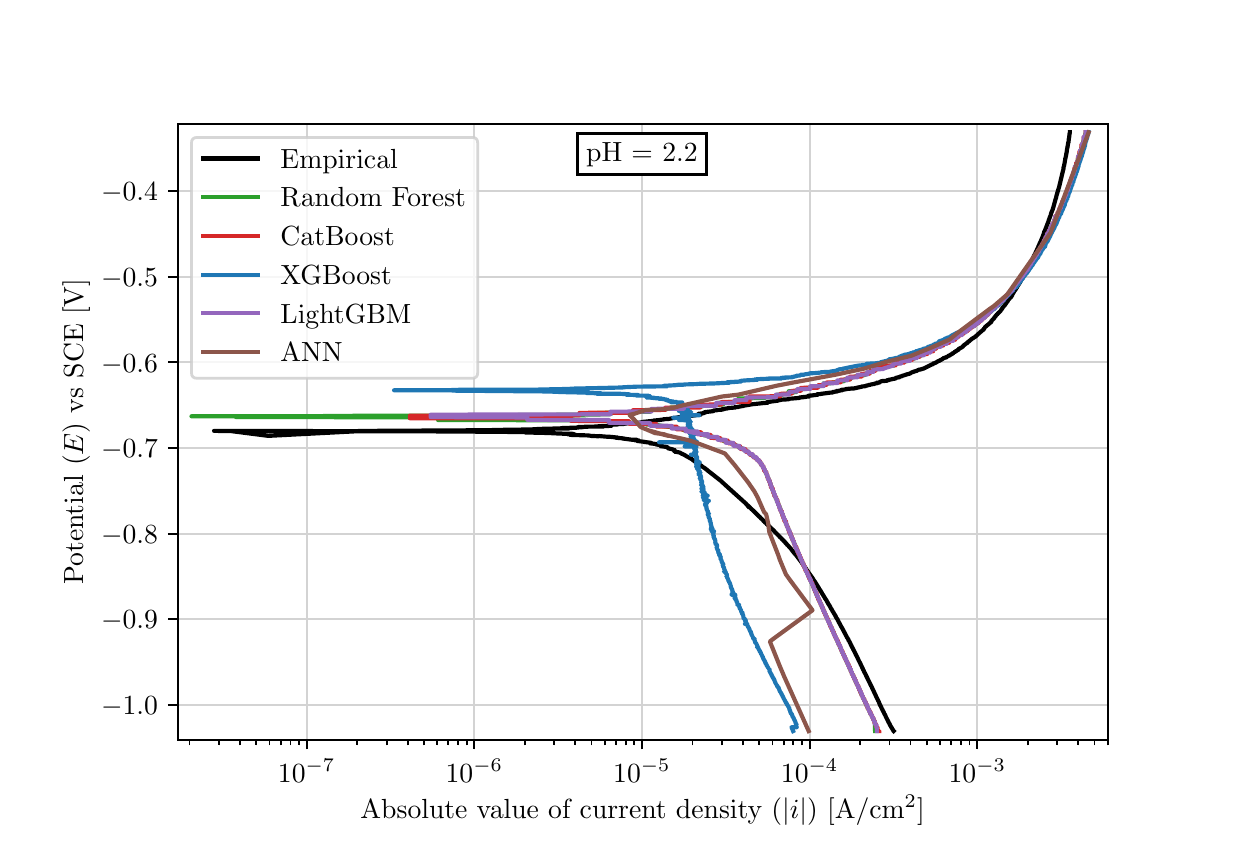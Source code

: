 \begingroup%
\makeatletter%
\begin{pgfpicture}%
\pgfpathrectangle{\pgfpointorigin}{\pgfqpoint{6.0in}{4.0in}}%
\pgfusepath{use as bounding box, clip}%
\begin{pgfscope}%
\pgfsetbuttcap%
\pgfsetmiterjoin%
\definecolor{currentfill}{rgb}{1.0,1.0,1.0}%
\pgfsetfillcolor{currentfill}%
\pgfsetlinewidth{0.0pt}%
\definecolor{currentstroke}{rgb}{1.0,1.0,1.0}%
\pgfsetstrokecolor{currentstroke}%
\pgfsetdash{}{0pt}%
\pgfpathmoveto{\pgfqpoint{0.0in}{0.0in}}%
\pgfpathlineto{\pgfqpoint{6.0in}{0.0in}}%
\pgfpathlineto{\pgfqpoint{6.0in}{4.0in}}%
\pgfpathlineto{\pgfqpoint{0.0in}{4.0in}}%
\pgfpathlineto{\pgfqpoint{0.0in}{0.0in}}%
\pgfpathclose%
\pgfusepath{fill}%
\end{pgfscope}%
\begin{pgfscope}%
\pgfsetbuttcap%
\pgfsetmiterjoin%
\definecolor{currentfill}{rgb}{1.0,1.0,1.0}%
\pgfsetfillcolor{currentfill}%
\pgfsetlinewidth{0.0pt}%
\definecolor{currentstroke}{rgb}{0.0,0.0,0.0}%
\pgfsetstrokecolor{currentstroke}%
\pgfsetstrokeopacity{0.0}%
\pgfsetdash{}{0pt}%
\pgfpathmoveto{\pgfqpoint{0.75in}{0.44in}}%
\pgfpathlineto{\pgfqpoint{5.4in}{0.44in}}%
\pgfpathlineto{\pgfqpoint{5.4in}{3.52in}}%
\pgfpathlineto{\pgfqpoint{0.75in}{3.52in}}%
\pgfpathlineto{\pgfqpoint{0.75in}{0.44in}}%
\pgfpathclose%
\pgfusepath{fill}%
\end{pgfscope}%
\begin{pgfscope}%
\pgfpathrectangle{\pgfqpoint{0.75in}{0.44in}}{\pgfqpoint{4.65in}{3.08in}}%
\pgfusepath{clip}%
\pgfsetrectcap%
\pgfsetroundjoin%
\pgfsetlinewidth{0.803pt}%
\definecolor{currentstroke}{rgb}{0.827,0.827,0.827}%
\pgfsetstrokecolor{currentstroke}%
\pgfsetdash{}{0pt}%
\pgfpathmoveto{\pgfqpoint{1.395in}{0.44in}}%
\pgfpathlineto{\pgfqpoint{1.395in}{3.52in}}%
\pgfusepath{stroke}%
\end{pgfscope}%
\begin{pgfscope}%
\pgfsetbuttcap%
\pgfsetroundjoin%
\definecolor{currentfill}{rgb}{0.0,0.0,0.0}%
\pgfsetfillcolor{currentfill}%
\pgfsetlinewidth{0.803pt}%
\definecolor{currentstroke}{rgb}{0.0,0.0,0.0}%
\pgfsetstrokecolor{currentstroke}%
\pgfsetdash{}{0pt}%
\pgfsys@defobject{currentmarker}{\pgfqpoint{0.0in}{-0.049in}}{\pgfqpoint{0.0in}{0.0in}}{%
\pgfpathmoveto{\pgfqpoint{0.0in}{0.0in}}%
\pgfpathlineto{\pgfqpoint{0.0in}{-0.049in}}%
\pgfusepath{stroke,fill}%
}%
\begin{pgfscope}%
\pgfsys@transformshift{1.395in}{0.44in}%
\pgfsys@useobject{currentmarker}{}%
\end{pgfscope}%
\end{pgfscope}%
\begin{pgfscope}%
\definecolor{textcolor}{rgb}{0.0,0.0,0.0}%
\pgfsetstrokecolor{textcolor}%
\pgfsetfillcolor{textcolor}%
\pgftext[x=1.395in,y=0.343in,,top]{\color{textcolor}\rmfamily\fontsize{10.0}{12.0}\selectfont \(\displaystyle {10^{-7}}\)}%
\end{pgfscope}%
\begin{pgfscope}%
\pgfpathrectangle{\pgfqpoint{0.75in}{0.44in}}{\pgfqpoint{4.65in}{3.08in}}%
\pgfusepath{clip}%
\pgfsetrectcap%
\pgfsetroundjoin%
\pgfsetlinewidth{0.803pt}%
\definecolor{currentstroke}{rgb}{0.827,0.827,0.827}%
\pgfsetstrokecolor{currentstroke}%
\pgfsetdash{}{0pt}%
\pgfpathmoveto{\pgfqpoint{2.233in}{0.44in}}%
\pgfpathlineto{\pgfqpoint{2.233in}{3.52in}}%
\pgfusepath{stroke}%
\end{pgfscope}%
\begin{pgfscope}%
\pgfsetbuttcap%
\pgfsetroundjoin%
\definecolor{currentfill}{rgb}{0.0,0.0,0.0}%
\pgfsetfillcolor{currentfill}%
\pgfsetlinewidth{0.803pt}%
\definecolor{currentstroke}{rgb}{0.0,0.0,0.0}%
\pgfsetstrokecolor{currentstroke}%
\pgfsetdash{}{0pt}%
\pgfsys@defobject{currentmarker}{\pgfqpoint{0.0in}{-0.049in}}{\pgfqpoint{0.0in}{0.0in}}{%
\pgfpathmoveto{\pgfqpoint{0.0in}{0.0in}}%
\pgfpathlineto{\pgfqpoint{0.0in}{-0.049in}}%
\pgfusepath{stroke,fill}%
}%
\begin{pgfscope}%
\pgfsys@transformshift{2.233in}{0.44in}%
\pgfsys@useobject{currentmarker}{}%
\end{pgfscope}%
\end{pgfscope}%
\begin{pgfscope}%
\definecolor{textcolor}{rgb}{0.0,0.0,0.0}%
\pgfsetstrokecolor{textcolor}%
\pgfsetfillcolor{textcolor}%
\pgftext[x=2.233in,y=0.343in,,top]{\color{textcolor}\rmfamily\fontsize{10.0}{12.0}\selectfont \(\displaystyle {10^{-6}}\)}%
\end{pgfscope}%
\begin{pgfscope}%
\pgfpathrectangle{\pgfqpoint{0.75in}{0.44in}}{\pgfqpoint{4.65in}{3.08in}}%
\pgfusepath{clip}%
\pgfsetrectcap%
\pgfsetroundjoin%
\pgfsetlinewidth{0.803pt}%
\definecolor{currentstroke}{rgb}{0.827,0.827,0.827}%
\pgfsetstrokecolor{currentstroke}%
\pgfsetdash{}{0pt}%
\pgfpathmoveto{\pgfqpoint{3.071in}{0.44in}}%
\pgfpathlineto{\pgfqpoint{3.071in}{3.52in}}%
\pgfusepath{stroke}%
\end{pgfscope}%
\begin{pgfscope}%
\pgfsetbuttcap%
\pgfsetroundjoin%
\definecolor{currentfill}{rgb}{0.0,0.0,0.0}%
\pgfsetfillcolor{currentfill}%
\pgfsetlinewidth{0.803pt}%
\definecolor{currentstroke}{rgb}{0.0,0.0,0.0}%
\pgfsetstrokecolor{currentstroke}%
\pgfsetdash{}{0pt}%
\pgfsys@defobject{currentmarker}{\pgfqpoint{0.0in}{-0.049in}}{\pgfqpoint{0.0in}{0.0in}}{%
\pgfpathmoveto{\pgfqpoint{0.0in}{0.0in}}%
\pgfpathlineto{\pgfqpoint{0.0in}{-0.049in}}%
\pgfusepath{stroke,fill}%
}%
\begin{pgfscope}%
\pgfsys@transformshift{3.071in}{0.44in}%
\pgfsys@useobject{currentmarker}{}%
\end{pgfscope}%
\end{pgfscope}%
\begin{pgfscope}%
\definecolor{textcolor}{rgb}{0.0,0.0,0.0}%
\pgfsetstrokecolor{textcolor}%
\pgfsetfillcolor{textcolor}%
\pgftext[x=3.071in,y=0.343in,,top]{\color{textcolor}\rmfamily\fontsize{10.0}{12.0}\selectfont \(\displaystyle {10^{-5}}\)}%
\end{pgfscope}%
\begin{pgfscope}%
\pgfpathrectangle{\pgfqpoint{0.75in}{0.44in}}{\pgfqpoint{4.65in}{3.08in}}%
\pgfusepath{clip}%
\pgfsetrectcap%
\pgfsetroundjoin%
\pgfsetlinewidth{0.803pt}%
\definecolor{currentstroke}{rgb}{0.827,0.827,0.827}%
\pgfsetstrokecolor{currentstroke}%
\pgfsetdash{}{0pt}%
\pgfpathmoveto{\pgfqpoint{3.91in}{0.44in}}%
\pgfpathlineto{\pgfqpoint{3.91in}{3.52in}}%
\pgfusepath{stroke}%
\end{pgfscope}%
\begin{pgfscope}%
\pgfsetbuttcap%
\pgfsetroundjoin%
\definecolor{currentfill}{rgb}{0.0,0.0,0.0}%
\pgfsetfillcolor{currentfill}%
\pgfsetlinewidth{0.803pt}%
\definecolor{currentstroke}{rgb}{0.0,0.0,0.0}%
\pgfsetstrokecolor{currentstroke}%
\pgfsetdash{}{0pt}%
\pgfsys@defobject{currentmarker}{\pgfqpoint{0.0in}{-0.049in}}{\pgfqpoint{0.0in}{0.0in}}{%
\pgfpathmoveto{\pgfqpoint{0.0in}{0.0in}}%
\pgfpathlineto{\pgfqpoint{0.0in}{-0.049in}}%
\pgfusepath{stroke,fill}%
}%
\begin{pgfscope}%
\pgfsys@transformshift{3.91in}{0.44in}%
\pgfsys@useobject{currentmarker}{}%
\end{pgfscope}%
\end{pgfscope}%
\begin{pgfscope}%
\definecolor{textcolor}{rgb}{0.0,0.0,0.0}%
\pgfsetstrokecolor{textcolor}%
\pgfsetfillcolor{textcolor}%
\pgftext[x=3.91in,y=0.343in,,top]{\color{textcolor}\rmfamily\fontsize{10.0}{12.0}\selectfont \(\displaystyle {10^{-4}}\)}%
\end{pgfscope}%
\begin{pgfscope}%
\pgfpathrectangle{\pgfqpoint{0.75in}{0.44in}}{\pgfqpoint{4.65in}{3.08in}}%
\pgfusepath{clip}%
\pgfsetrectcap%
\pgfsetroundjoin%
\pgfsetlinewidth{0.803pt}%
\definecolor{currentstroke}{rgb}{0.827,0.827,0.827}%
\pgfsetstrokecolor{currentstroke}%
\pgfsetdash{}{0pt}%
\pgfpathmoveto{\pgfqpoint{4.748in}{0.44in}}%
\pgfpathlineto{\pgfqpoint{4.748in}{3.52in}}%
\pgfusepath{stroke}%
\end{pgfscope}%
\begin{pgfscope}%
\pgfsetbuttcap%
\pgfsetroundjoin%
\definecolor{currentfill}{rgb}{0.0,0.0,0.0}%
\pgfsetfillcolor{currentfill}%
\pgfsetlinewidth{0.803pt}%
\definecolor{currentstroke}{rgb}{0.0,0.0,0.0}%
\pgfsetstrokecolor{currentstroke}%
\pgfsetdash{}{0pt}%
\pgfsys@defobject{currentmarker}{\pgfqpoint{0.0in}{-0.049in}}{\pgfqpoint{0.0in}{0.0in}}{%
\pgfpathmoveto{\pgfqpoint{0.0in}{0.0in}}%
\pgfpathlineto{\pgfqpoint{0.0in}{-0.049in}}%
\pgfusepath{stroke,fill}%
}%
\begin{pgfscope}%
\pgfsys@transformshift{4.748in}{0.44in}%
\pgfsys@useobject{currentmarker}{}%
\end{pgfscope}%
\end{pgfscope}%
\begin{pgfscope}%
\definecolor{textcolor}{rgb}{0.0,0.0,0.0}%
\pgfsetstrokecolor{textcolor}%
\pgfsetfillcolor{textcolor}%
\pgftext[x=4.748in,y=0.343in,,top]{\color{textcolor}\rmfamily\fontsize{10.0}{12.0}\selectfont \(\displaystyle {10^{-3}}\)}%
\end{pgfscope}%
\begin{pgfscope}%
\pgfsetbuttcap%
\pgfsetroundjoin%
\definecolor{currentfill}{rgb}{0.0,0.0,0.0}%
\pgfsetfillcolor{currentfill}%
\pgfsetlinewidth{0.602pt}%
\definecolor{currentstroke}{rgb}{0.0,0.0,0.0}%
\pgfsetstrokecolor{currentstroke}%
\pgfsetdash{}{0pt}%
\pgfsys@defobject{currentmarker}{\pgfqpoint{0.0in}{-0.028in}}{\pgfqpoint{0.0in}{0.0in}}{%
\pgfpathmoveto{\pgfqpoint{0.0in}{0.0in}}%
\pgfpathlineto{\pgfqpoint{0.0in}{-0.028in}}%
\pgfusepath{stroke,fill}%
}%
\begin{pgfscope}%
\pgfsys@transformshift{0.809in}{0.44in}%
\pgfsys@useobject{currentmarker}{}%
\end{pgfscope}%
\end{pgfscope}%
\begin{pgfscope}%
\pgfsetbuttcap%
\pgfsetroundjoin%
\definecolor{currentfill}{rgb}{0.0,0.0,0.0}%
\pgfsetfillcolor{currentfill}%
\pgfsetlinewidth{0.602pt}%
\definecolor{currentstroke}{rgb}{0.0,0.0,0.0}%
\pgfsetstrokecolor{currentstroke}%
\pgfsetdash{}{0pt}%
\pgfsys@defobject{currentmarker}{\pgfqpoint{0.0in}{-0.028in}}{\pgfqpoint{0.0in}{0.0in}}{%
\pgfpathmoveto{\pgfqpoint{0.0in}{0.0in}}%
\pgfpathlineto{\pgfqpoint{0.0in}{-0.028in}}%
\pgfusepath{stroke,fill}%
}%
\begin{pgfscope}%
\pgfsys@transformshift{0.957in}{0.44in}%
\pgfsys@useobject{currentmarker}{}%
\end{pgfscope}%
\end{pgfscope}%
\begin{pgfscope}%
\pgfsetbuttcap%
\pgfsetroundjoin%
\definecolor{currentfill}{rgb}{0.0,0.0,0.0}%
\pgfsetfillcolor{currentfill}%
\pgfsetlinewidth{0.602pt}%
\definecolor{currentstroke}{rgb}{0.0,0.0,0.0}%
\pgfsetstrokecolor{currentstroke}%
\pgfsetdash{}{0pt}%
\pgfsys@defobject{currentmarker}{\pgfqpoint{0.0in}{-0.028in}}{\pgfqpoint{0.0in}{0.0in}}{%
\pgfpathmoveto{\pgfqpoint{0.0in}{0.0in}}%
\pgfpathlineto{\pgfqpoint{0.0in}{-0.028in}}%
\pgfusepath{stroke,fill}%
}%
\begin{pgfscope}%
\pgfsys@transformshift{1.061in}{0.44in}%
\pgfsys@useobject{currentmarker}{}%
\end{pgfscope}%
\end{pgfscope}%
\begin{pgfscope}%
\pgfsetbuttcap%
\pgfsetroundjoin%
\definecolor{currentfill}{rgb}{0.0,0.0,0.0}%
\pgfsetfillcolor{currentfill}%
\pgfsetlinewidth{0.602pt}%
\definecolor{currentstroke}{rgb}{0.0,0.0,0.0}%
\pgfsetstrokecolor{currentstroke}%
\pgfsetdash{}{0pt}%
\pgfsys@defobject{currentmarker}{\pgfqpoint{0.0in}{-0.028in}}{\pgfqpoint{0.0in}{0.0in}}{%
\pgfpathmoveto{\pgfqpoint{0.0in}{0.0in}}%
\pgfpathlineto{\pgfqpoint{0.0in}{-0.028in}}%
\pgfusepath{stroke,fill}%
}%
\begin{pgfscope}%
\pgfsys@transformshift{1.143in}{0.44in}%
\pgfsys@useobject{currentmarker}{}%
\end{pgfscope}%
\end{pgfscope}%
\begin{pgfscope}%
\pgfsetbuttcap%
\pgfsetroundjoin%
\definecolor{currentfill}{rgb}{0.0,0.0,0.0}%
\pgfsetfillcolor{currentfill}%
\pgfsetlinewidth{0.602pt}%
\definecolor{currentstroke}{rgb}{0.0,0.0,0.0}%
\pgfsetstrokecolor{currentstroke}%
\pgfsetdash{}{0pt}%
\pgfsys@defobject{currentmarker}{\pgfqpoint{0.0in}{-0.028in}}{\pgfqpoint{0.0in}{0.0in}}{%
\pgfpathmoveto{\pgfqpoint{0.0in}{0.0in}}%
\pgfpathlineto{\pgfqpoint{0.0in}{-0.028in}}%
\pgfusepath{stroke,fill}%
}%
\begin{pgfscope}%
\pgfsys@transformshift{1.209in}{0.44in}%
\pgfsys@useobject{currentmarker}{}%
\end{pgfscope}%
\end{pgfscope}%
\begin{pgfscope}%
\pgfsetbuttcap%
\pgfsetroundjoin%
\definecolor{currentfill}{rgb}{0.0,0.0,0.0}%
\pgfsetfillcolor{currentfill}%
\pgfsetlinewidth{0.602pt}%
\definecolor{currentstroke}{rgb}{0.0,0.0,0.0}%
\pgfsetstrokecolor{currentstroke}%
\pgfsetdash{}{0pt}%
\pgfsys@defobject{currentmarker}{\pgfqpoint{0.0in}{-0.028in}}{\pgfqpoint{0.0in}{0.0in}}{%
\pgfpathmoveto{\pgfqpoint{0.0in}{0.0in}}%
\pgfpathlineto{\pgfqpoint{0.0in}{-0.028in}}%
\pgfusepath{stroke,fill}%
}%
\begin{pgfscope}%
\pgfsys@transformshift{1.265in}{0.44in}%
\pgfsys@useobject{currentmarker}{}%
\end{pgfscope}%
\end{pgfscope}%
\begin{pgfscope}%
\pgfsetbuttcap%
\pgfsetroundjoin%
\definecolor{currentfill}{rgb}{0.0,0.0,0.0}%
\pgfsetfillcolor{currentfill}%
\pgfsetlinewidth{0.602pt}%
\definecolor{currentstroke}{rgb}{0.0,0.0,0.0}%
\pgfsetstrokecolor{currentstroke}%
\pgfsetdash{}{0pt}%
\pgfsys@defobject{currentmarker}{\pgfqpoint{0.0in}{-0.028in}}{\pgfqpoint{0.0in}{0.0in}}{%
\pgfpathmoveto{\pgfqpoint{0.0in}{0.0in}}%
\pgfpathlineto{\pgfqpoint{0.0in}{-0.028in}}%
\pgfusepath{stroke,fill}%
}%
\begin{pgfscope}%
\pgfsys@transformshift{1.314in}{0.44in}%
\pgfsys@useobject{currentmarker}{}%
\end{pgfscope}%
\end{pgfscope}%
\begin{pgfscope}%
\pgfsetbuttcap%
\pgfsetroundjoin%
\definecolor{currentfill}{rgb}{0.0,0.0,0.0}%
\pgfsetfillcolor{currentfill}%
\pgfsetlinewidth{0.602pt}%
\definecolor{currentstroke}{rgb}{0.0,0.0,0.0}%
\pgfsetstrokecolor{currentstroke}%
\pgfsetdash{}{0pt}%
\pgfsys@defobject{currentmarker}{\pgfqpoint{0.0in}{-0.028in}}{\pgfqpoint{0.0in}{0.0in}}{%
\pgfpathmoveto{\pgfqpoint{0.0in}{0.0in}}%
\pgfpathlineto{\pgfqpoint{0.0in}{-0.028in}}%
\pgfusepath{stroke,fill}%
}%
\begin{pgfscope}%
\pgfsys@transformshift{1.357in}{0.44in}%
\pgfsys@useobject{currentmarker}{}%
\end{pgfscope}%
\end{pgfscope}%
\begin{pgfscope}%
\pgfsetbuttcap%
\pgfsetroundjoin%
\definecolor{currentfill}{rgb}{0.0,0.0,0.0}%
\pgfsetfillcolor{currentfill}%
\pgfsetlinewidth{0.602pt}%
\definecolor{currentstroke}{rgb}{0.0,0.0,0.0}%
\pgfsetstrokecolor{currentstroke}%
\pgfsetdash{}{0pt}%
\pgfsys@defobject{currentmarker}{\pgfqpoint{0.0in}{-0.028in}}{\pgfqpoint{0.0in}{0.0in}}{%
\pgfpathmoveto{\pgfqpoint{0.0in}{0.0in}}%
\pgfpathlineto{\pgfqpoint{0.0in}{-0.028in}}%
\pgfusepath{stroke,fill}%
}%
\begin{pgfscope}%
\pgfsys@transformshift{1.647in}{0.44in}%
\pgfsys@useobject{currentmarker}{}%
\end{pgfscope}%
\end{pgfscope}%
\begin{pgfscope}%
\pgfsetbuttcap%
\pgfsetroundjoin%
\definecolor{currentfill}{rgb}{0.0,0.0,0.0}%
\pgfsetfillcolor{currentfill}%
\pgfsetlinewidth{0.602pt}%
\definecolor{currentstroke}{rgb}{0.0,0.0,0.0}%
\pgfsetstrokecolor{currentstroke}%
\pgfsetdash{}{0pt}%
\pgfsys@defobject{currentmarker}{\pgfqpoint{0.0in}{-0.028in}}{\pgfqpoint{0.0in}{0.0in}}{%
\pgfpathmoveto{\pgfqpoint{0.0in}{0.0in}}%
\pgfpathlineto{\pgfqpoint{0.0in}{-0.028in}}%
\pgfusepath{stroke,fill}%
}%
\begin{pgfscope}%
\pgfsys@transformshift{1.795in}{0.44in}%
\pgfsys@useobject{currentmarker}{}%
\end{pgfscope}%
\end{pgfscope}%
\begin{pgfscope}%
\pgfsetbuttcap%
\pgfsetroundjoin%
\definecolor{currentfill}{rgb}{0.0,0.0,0.0}%
\pgfsetfillcolor{currentfill}%
\pgfsetlinewidth{0.602pt}%
\definecolor{currentstroke}{rgb}{0.0,0.0,0.0}%
\pgfsetstrokecolor{currentstroke}%
\pgfsetdash{}{0pt}%
\pgfsys@defobject{currentmarker}{\pgfqpoint{0.0in}{-0.028in}}{\pgfqpoint{0.0in}{0.0in}}{%
\pgfpathmoveto{\pgfqpoint{0.0in}{0.0in}}%
\pgfpathlineto{\pgfqpoint{0.0in}{-0.028in}}%
\pgfusepath{stroke,fill}%
}%
\begin{pgfscope}%
\pgfsys@transformshift{1.9in}{0.44in}%
\pgfsys@useobject{currentmarker}{}%
\end{pgfscope}%
\end{pgfscope}%
\begin{pgfscope}%
\pgfsetbuttcap%
\pgfsetroundjoin%
\definecolor{currentfill}{rgb}{0.0,0.0,0.0}%
\pgfsetfillcolor{currentfill}%
\pgfsetlinewidth{0.602pt}%
\definecolor{currentstroke}{rgb}{0.0,0.0,0.0}%
\pgfsetstrokecolor{currentstroke}%
\pgfsetdash{}{0pt}%
\pgfsys@defobject{currentmarker}{\pgfqpoint{0.0in}{-0.028in}}{\pgfqpoint{0.0in}{0.0in}}{%
\pgfpathmoveto{\pgfqpoint{0.0in}{0.0in}}%
\pgfpathlineto{\pgfqpoint{0.0in}{-0.028in}}%
\pgfusepath{stroke,fill}%
}%
\begin{pgfscope}%
\pgfsys@transformshift{1.981in}{0.44in}%
\pgfsys@useobject{currentmarker}{}%
\end{pgfscope}%
\end{pgfscope}%
\begin{pgfscope}%
\pgfsetbuttcap%
\pgfsetroundjoin%
\definecolor{currentfill}{rgb}{0.0,0.0,0.0}%
\pgfsetfillcolor{currentfill}%
\pgfsetlinewidth{0.602pt}%
\definecolor{currentstroke}{rgb}{0.0,0.0,0.0}%
\pgfsetstrokecolor{currentstroke}%
\pgfsetdash{}{0pt}%
\pgfsys@defobject{currentmarker}{\pgfqpoint{0.0in}{-0.028in}}{\pgfqpoint{0.0in}{0.0in}}{%
\pgfpathmoveto{\pgfqpoint{0.0in}{0.0in}}%
\pgfpathlineto{\pgfqpoint{0.0in}{-0.028in}}%
\pgfusepath{stroke,fill}%
}%
\begin{pgfscope}%
\pgfsys@transformshift{2.047in}{0.44in}%
\pgfsys@useobject{currentmarker}{}%
\end{pgfscope}%
\end{pgfscope}%
\begin{pgfscope}%
\pgfsetbuttcap%
\pgfsetroundjoin%
\definecolor{currentfill}{rgb}{0.0,0.0,0.0}%
\pgfsetfillcolor{currentfill}%
\pgfsetlinewidth{0.602pt}%
\definecolor{currentstroke}{rgb}{0.0,0.0,0.0}%
\pgfsetstrokecolor{currentstroke}%
\pgfsetdash{}{0pt}%
\pgfsys@defobject{currentmarker}{\pgfqpoint{0.0in}{-0.028in}}{\pgfqpoint{0.0in}{0.0in}}{%
\pgfpathmoveto{\pgfqpoint{0.0in}{0.0in}}%
\pgfpathlineto{\pgfqpoint{0.0in}{-0.028in}}%
\pgfusepath{stroke,fill}%
}%
\begin{pgfscope}%
\pgfsys@transformshift{2.103in}{0.44in}%
\pgfsys@useobject{currentmarker}{}%
\end{pgfscope}%
\end{pgfscope}%
\begin{pgfscope}%
\pgfsetbuttcap%
\pgfsetroundjoin%
\definecolor{currentfill}{rgb}{0.0,0.0,0.0}%
\pgfsetfillcolor{currentfill}%
\pgfsetlinewidth{0.602pt}%
\definecolor{currentstroke}{rgb}{0.0,0.0,0.0}%
\pgfsetstrokecolor{currentstroke}%
\pgfsetdash{}{0pt}%
\pgfsys@defobject{currentmarker}{\pgfqpoint{0.0in}{-0.028in}}{\pgfqpoint{0.0in}{0.0in}}{%
\pgfpathmoveto{\pgfqpoint{0.0in}{0.0in}}%
\pgfpathlineto{\pgfqpoint{0.0in}{-0.028in}}%
\pgfusepath{stroke,fill}%
}%
\begin{pgfscope}%
\pgfsys@transformshift{2.152in}{0.44in}%
\pgfsys@useobject{currentmarker}{}%
\end{pgfscope}%
\end{pgfscope}%
\begin{pgfscope}%
\pgfsetbuttcap%
\pgfsetroundjoin%
\definecolor{currentfill}{rgb}{0.0,0.0,0.0}%
\pgfsetfillcolor{currentfill}%
\pgfsetlinewidth{0.602pt}%
\definecolor{currentstroke}{rgb}{0.0,0.0,0.0}%
\pgfsetstrokecolor{currentstroke}%
\pgfsetdash{}{0pt}%
\pgfsys@defobject{currentmarker}{\pgfqpoint{0.0in}{-0.028in}}{\pgfqpoint{0.0in}{0.0in}}{%
\pgfpathmoveto{\pgfqpoint{0.0in}{0.0in}}%
\pgfpathlineto{\pgfqpoint{0.0in}{-0.028in}}%
\pgfusepath{stroke,fill}%
}%
\begin{pgfscope}%
\pgfsys@transformshift{2.195in}{0.44in}%
\pgfsys@useobject{currentmarker}{}%
\end{pgfscope}%
\end{pgfscope}%
\begin{pgfscope}%
\pgfsetbuttcap%
\pgfsetroundjoin%
\definecolor{currentfill}{rgb}{0.0,0.0,0.0}%
\pgfsetfillcolor{currentfill}%
\pgfsetlinewidth{0.602pt}%
\definecolor{currentstroke}{rgb}{0.0,0.0,0.0}%
\pgfsetstrokecolor{currentstroke}%
\pgfsetdash{}{0pt}%
\pgfsys@defobject{currentmarker}{\pgfqpoint{0.0in}{-0.028in}}{\pgfqpoint{0.0in}{0.0in}}{%
\pgfpathmoveto{\pgfqpoint{0.0in}{0.0in}}%
\pgfpathlineto{\pgfqpoint{0.0in}{-0.028in}}%
\pgfusepath{stroke,fill}%
}%
\begin{pgfscope}%
\pgfsys@transformshift{2.486in}{0.44in}%
\pgfsys@useobject{currentmarker}{}%
\end{pgfscope}%
\end{pgfscope}%
\begin{pgfscope}%
\pgfsetbuttcap%
\pgfsetroundjoin%
\definecolor{currentfill}{rgb}{0.0,0.0,0.0}%
\pgfsetfillcolor{currentfill}%
\pgfsetlinewidth{0.602pt}%
\definecolor{currentstroke}{rgb}{0.0,0.0,0.0}%
\pgfsetstrokecolor{currentstroke}%
\pgfsetdash{}{0pt}%
\pgfsys@defobject{currentmarker}{\pgfqpoint{0.0in}{-0.028in}}{\pgfqpoint{0.0in}{0.0in}}{%
\pgfpathmoveto{\pgfqpoint{0.0in}{0.0in}}%
\pgfpathlineto{\pgfqpoint{0.0in}{-0.028in}}%
\pgfusepath{stroke,fill}%
}%
\begin{pgfscope}%
\pgfsys@transformshift{2.633in}{0.44in}%
\pgfsys@useobject{currentmarker}{}%
\end{pgfscope}%
\end{pgfscope}%
\begin{pgfscope}%
\pgfsetbuttcap%
\pgfsetroundjoin%
\definecolor{currentfill}{rgb}{0.0,0.0,0.0}%
\pgfsetfillcolor{currentfill}%
\pgfsetlinewidth{0.602pt}%
\definecolor{currentstroke}{rgb}{0.0,0.0,0.0}%
\pgfsetstrokecolor{currentstroke}%
\pgfsetdash{}{0pt}%
\pgfsys@defobject{currentmarker}{\pgfqpoint{0.0in}{-0.028in}}{\pgfqpoint{0.0in}{0.0in}}{%
\pgfpathmoveto{\pgfqpoint{0.0in}{0.0in}}%
\pgfpathlineto{\pgfqpoint{0.0in}{-0.028in}}%
\pgfusepath{stroke,fill}%
}%
\begin{pgfscope}%
\pgfsys@transformshift{2.738in}{0.44in}%
\pgfsys@useobject{currentmarker}{}%
\end{pgfscope}%
\end{pgfscope}%
\begin{pgfscope}%
\pgfsetbuttcap%
\pgfsetroundjoin%
\definecolor{currentfill}{rgb}{0.0,0.0,0.0}%
\pgfsetfillcolor{currentfill}%
\pgfsetlinewidth{0.602pt}%
\definecolor{currentstroke}{rgb}{0.0,0.0,0.0}%
\pgfsetstrokecolor{currentstroke}%
\pgfsetdash{}{0pt}%
\pgfsys@defobject{currentmarker}{\pgfqpoint{0.0in}{-0.028in}}{\pgfqpoint{0.0in}{0.0in}}{%
\pgfpathmoveto{\pgfqpoint{0.0in}{0.0in}}%
\pgfpathlineto{\pgfqpoint{0.0in}{-0.028in}}%
\pgfusepath{stroke,fill}%
}%
\begin{pgfscope}%
\pgfsys@transformshift{2.819in}{0.44in}%
\pgfsys@useobject{currentmarker}{}%
\end{pgfscope}%
\end{pgfscope}%
\begin{pgfscope}%
\pgfsetbuttcap%
\pgfsetroundjoin%
\definecolor{currentfill}{rgb}{0.0,0.0,0.0}%
\pgfsetfillcolor{currentfill}%
\pgfsetlinewidth{0.602pt}%
\definecolor{currentstroke}{rgb}{0.0,0.0,0.0}%
\pgfsetstrokecolor{currentstroke}%
\pgfsetdash{}{0pt}%
\pgfsys@defobject{currentmarker}{\pgfqpoint{0.0in}{-0.028in}}{\pgfqpoint{0.0in}{0.0in}}{%
\pgfpathmoveto{\pgfqpoint{0.0in}{0.0in}}%
\pgfpathlineto{\pgfqpoint{0.0in}{-0.028in}}%
\pgfusepath{stroke,fill}%
}%
\begin{pgfscope}%
\pgfsys@transformshift{2.885in}{0.44in}%
\pgfsys@useobject{currentmarker}{}%
\end{pgfscope}%
\end{pgfscope}%
\begin{pgfscope}%
\pgfsetbuttcap%
\pgfsetroundjoin%
\definecolor{currentfill}{rgb}{0.0,0.0,0.0}%
\pgfsetfillcolor{currentfill}%
\pgfsetlinewidth{0.602pt}%
\definecolor{currentstroke}{rgb}{0.0,0.0,0.0}%
\pgfsetstrokecolor{currentstroke}%
\pgfsetdash{}{0pt}%
\pgfsys@defobject{currentmarker}{\pgfqpoint{0.0in}{-0.028in}}{\pgfqpoint{0.0in}{0.0in}}{%
\pgfpathmoveto{\pgfqpoint{0.0in}{0.0in}}%
\pgfpathlineto{\pgfqpoint{0.0in}{-0.028in}}%
\pgfusepath{stroke,fill}%
}%
\begin{pgfscope}%
\pgfsys@transformshift{2.942in}{0.44in}%
\pgfsys@useobject{currentmarker}{}%
\end{pgfscope}%
\end{pgfscope}%
\begin{pgfscope}%
\pgfsetbuttcap%
\pgfsetroundjoin%
\definecolor{currentfill}{rgb}{0.0,0.0,0.0}%
\pgfsetfillcolor{currentfill}%
\pgfsetlinewidth{0.602pt}%
\definecolor{currentstroke}{rgb}{0.0,0.0,0.0}%
\pgfsetstrokecolor{currentstroke}%
\pgfsetdash{}{0pt}%
\pgfsys@defobject{currentmarker}{\pgfqpoint{0.0in}{-0.028in}}{\pgfqpoint{0.0in}{0.0in}}{%
\pgfpathmoveto{\pgfqpoint{0.0in}{0.0in}}%
\pgfpathlineto{\pgfqpoint{0.0in}{-0.028in}}%
\pgfusepath{stroke,fill}%
}%
\begin{pgfscope}%
\pgfsys@transformshift{2.99in}{0.44in}%
\pgfsys@useobject{currentmarker}{}%
\end{pgfscope}%
\end{pgfscope}%
\begin{pgfscope}%
\pgfsetbuttcap%
\pgfsetroundjoin%
\definecolor{currentfill}{rgb}{0.0,0.0,0.0}%
\pgfsetfillcolor{currentfill}%
\pgfsetlinewidth{0.602pt}%
\definecolor{currentstroke}{rgb}{0.0,0.0,0.0}%
\pgfsetstrokecolor{currentstroke}%
\pgfsetdash{}{0pt}%
\pgfsys@defobject{currentmarker}{\pgfqpoint{0.0in}{-0.028in}}{\pgfqpoint{0.0in}{0.0in}}{%
\pgfpathmoveto{\pgfqpoint{0.0in}{0.0in}}%
\pgfpathlineto{\pgfqpoint{0.0in}{-0.028in}}%
\pgfusepath{stroke,fill}%
}%
\begin{pgfscope}%
\pgfsys@transformshift{3.033in}{0.44in}%
\pgfsys@useobject{currentmarker}{}%
\end{pgfscope}%
\end{pgfscope}%
\begin{pgfscope}%
\pgfsetbuttcap%
\pgfsetroundjoin%
\definecolor{currentfill}{rgb}{0.0,0.0,0.0}%
\pgfsetfillcolor{currentfill}%
\pgfsetlinewidth{0.602pt}%
\definecolor{currentstroke}{rgb}{0.0,0.0,0.0}%
\pgfsetstrokecolor{currentstroke}%
\pgfsetdash{}{0pt}%
\pgfsys@defobject{currentmarker}{\pgfqpoint{0.0in}{-0.028in}}{\pgfqpoint{0.0in}{0.0in}}{%
\pgfpathmoveto{\pgfqpoint{0.0in}{0.0in}}%
\pgfpathlineto{\pgfqpoint{0.0in}{-0.028in}}%
\pgfusepath{stroke,fill}%
}%
\begin{pgfscope}%
\pgfsys@transformshift{3.324in}{0.44in}%
\pgfsys@useobject{currentmarker}{}%
\end{pgfscope}%
\end{pgfscope}%
\begin{pgfscope}%
\pgfsetbuttcap%
\pgfsetroundjoin%
\definecolor{currentfill}{rgb}{0.0,0.0,0.0}%
\pgfsetfillcolor{currentfill}%
\pgfsetlinewidth{0.602pt}%
\definecolor{currentstroke}{rgb}{0.0,0.0,0.0}%
\pgfsetstrokecolor{currentstroke}%
\pgfsetdash{}{0pt}%
\pgfsys@defobject{currentmarker}{\pgfqpoint{0.0in}{-0.028in}}{\pgfqpoint{0.0in}{0.0in}}{%
\pgfpathmoveto{\pgfqpoint{0.0in}{0.0in}}%
\pgfpathlineto{\pgfqpoint{0.0in}{-0.028in}}%
\pgfusepath{stroke,fill}%
}%
\begin{pgfscope}%
\pgfsys@transformshift{3.471in}{0.44in}%
\pgfsys@useobject{currentmarker}{}%
\end{pgfscope}%
\end{pgfscope}%
\begin{pgfscope}%
\pgfsetbuttcap%
\pgfsetroundjoin%
\definecolor{currentfill}{rgb}{0.0,0.0,0.0}%
\pgfsetfillcolor{currentfill}%
\pgfsetlinewidth{0.602pt}%
\definecolor{currentstroke}{rgb}{0.0,0.0,0.0}%
\pgfsetstrokecolor{currentstroke}%
\pgfsetdash{}{0pt}%
\pgfsys@defobject{currentmarker}{\pgfqpoint{0.0in}{-0.028in}}{\pgfqpoint{0.0in}{0.0in}}{%
\pgfpathmoveto{\pgfqpoint{0.0in}{0.0in}}%
\pgfpathlineto{\pgfqpoint{0.0in}{-0.028in}}%
\pgfusepath{stroke,fill}%
}%
\begin{pgfscope}%
\pgfsys@transformshift{3.576in}{0.44in}%
\pgfsys@useobject{currentmarker}{}%
\end{pgfscope}%
\end{pgfscope}%
\begin{pgfscope}%
\pgfsetbuttcap%
\pgfsetroundjoin%
\definecolor{currentfill}{rgb}{0.0,0.0,0.0}%
\pgfsetfillcolor{currentfill}%
\pgfsetlinewidth{0.602pt}%
\definecolor{currentstroke}{rgb}{0.0,0.0,0.0}%
\pgfsetstrokecolor{currentstroke}%
\pgfsetdash{}{0pt}%
\pgfsys@defobject{currentmarker}{\pgfqpoint{0.0in}{-0.028in}}{\pgfqpoint{0.0in}{0.0in}}{%
\pgfpathmoveto{\pgfqpoint{0.0in}{0.0in}}%
\pgfpathlineto{\pgfqpoint{0.0in}{-0.028in}}%
\pgfusepath{stroke,fill}%
}%
\begin{pgfscope}%
\pgfsys@transformshift{3.657in}{0.44in}%
\pgfsys@useobject{currentmarker}{}%
\end{pgfscope}%
\end{pgfscope}%
\begin{pgfscope}%
\pgfsetbuttcap%
\pgfsetroundjoin%
\definecolor{currentfill}{rgb}{0.0,0.0,0.0}%
\pgfsetfillcolor{currentfill}%
\pgfsetlinewidth{0.602pt}%
\definecolor{currentstroke}{rgb}{0.0,0.0,0.0}%
\pgfsetstrokecolor{currentstroke}%
\pgfsetdash{}{0pt}%
\pgfsys@defobject{currentmarker}{\pgfqpoint{0.0in}{-0.028in}}{\pgfqpoint{0.0in}{0.0in}}{%
\pgfpathmoveto{\pgfqpoint{0.0in}{0.0in}}%
\pgfpathlineto{\pgfqpoint{0.0in}{-0.028in}}%
\pgfusepath{stroke,fill}%
}%
\begin{pgfscope}%
\pgfsys@transformshift{3.724in}{0.44in}%
\pgfsys@useobject{currentmarker}{}%
\end{pgfscope}%
\end{pgfscope}%
\begin{pgfscope}%
\pgfsetbuttcap%
\pgfsetroundjoin%
\definecolor{currentfill}{rgb}{0.0,0.0,0.0}%
\pgfsetfillcolor{currentfill}%
\pgfsetlinewidth{0.602pt}%
\definecolor{currentstroke}{rgb}{0.0,0.0,0.0}%
\pgfsetstrokecolor{currentstroke}%
\pgfsetdash{}{0pt}%
\pgfsys@defobject{currentmarker}{\pgfqpoint{0.0in}{-0.028in}}{\pgfqpoint{0.0in}{0.0in}}{%
\pgfpathmoveto{\pgfqpoint{0.0in}{0.0in}}%
\pgfpathlineto{\pgfqpoint{0.0in}{-0.028in}}%
\pgfusepath{stroke,fill}%
}%
\begin{pgfscope}%
\pgfsys@transformshift{3.78in}{0.44in}%
\pgfsys@useobject{currentmarker}{}%
\end{pgfscope}%
\end{pgfscope}%
\begin{pgfscope}%
\pgfsetbuttcap%
\pgfsetroundjoin%
\definecolor{currentfill}{rgb}{0.0,0.0,0.0}%
\pgfsetfillcolor{currentfill}%
\pgfsetlinewidth{0.602pt}%
\definecolor{currentstroke}{rgb}{0.0,0.0,0.0}%
\pgfsetstrokecolor{currentstroke}%
\pgfsetdash{}{0pt}%
\pgfsys@defobject{currentmarker}{\pgfqpoint{0.0in}{-0.028in}}{\pgfqpoint{0.0in}{0.0in}}{%
\pgfpathmoveto{\pgfqpoint{0.0in}{0.0in}}%
\pgfpathlineto{\pgfqpoint{0.0in}{-0.028in}}%
\pgfusepath{stroke,fill}%
}%
\begin{pgfscope}%
\pgfsys@transformshift{3.828in}{0.44in}%
\pgfsys@useobject{currentmarker}{}%
\end{pgfscope}%
\end{pgfscope}%
\begin{pgfscope}%
\pgfsetbuttcap%
\pgfsetroundjoin%
\definecolor{currentfill}{rgb}{0.0,0.0,0.0}%
\pgfsetfillcolor{currentfill}%
\pgfsetlinewidth{0.602pt}%
\definecolor{currentstroke}{rgb}{0.0,0.0,0.0}%
\pgfsetstrokecolor{currentstroke}%
\pgfsetdash{}{0pt}%
\pgfsys@defobject{currentmarker}{\pgfqpoint{0.0in}{-0.028in}}{\pgfqpoint{0.0in}{0.0in}}{%
\pgfpathmoveto{\pgfqpoint{0.0in}{0.0in}}%
\pgfpathlineto{\pgfqpoint{0.0in}{-0.028in}}%
\pgfusepath{stroke,fill}%
}%
\begin{pgfscope}%
\pgfsys@transformshift{3.871in}{0.44in}%
\pgfsys@useobject{currentmarker}{}%
\end{pgfscope}%
\end{pgfscope}%
\begin{pgfscope}%
\pgfsetbuttcap%
\pgfsetroundjoin%
\definecolor{currentfill}{rgb}{0.0,0.0,0.0}%
\pgfsetfillcolor{currentfill}%
\pgfsetlinewidth{0.602pt}%
\definecolor{currentstroke}{rgb}{0.0,0.0,0.0}%
\pgfsetstrokecolor{currentstroke}%
\pgfsetdash{}{0pt}%
\pgfsys@defobject{currentmarker}{\pgfqpoint{0.0in}{-0.028in}}{\pgfqpoint{0.0in}{0.0in}}{%
\pgfpathmoveto{\pgfqpoint{0.0in}{0.0in}}%
\pgfpathlineto{\pgfqpoint{0.0in}{-0.028in}}%
\pgfusepath{stroke,fill}%
}%
\begin{pgfscope}%
\pgfsys@transformshift{4.162in}{0.44in}%
\pgfsys@useobject{currentmarker}{}%
\end{pgfscope}%
\end{pgfscope}%
\begin{pgfscope}%
\pgfsetbuttcap%
\pgfsetroundjoin%
\definecolor{currentfill}{rgb}{0.0,0.0,0.0}%
\pgfsetfillcolor{currentfill}%
\pgfsetlinewidth{0.602pt}%
\definecolor{currentstroke}{rgb}{0.0,0.0,0.0}%
\pgfsetstrokecolor{currentstroke}%
\pgfsetdash{}{0pt}%
\pgfsys@defobject{currentmarker}{\pgfqpoint{0.0in}{-0.028in}}{\pgfqpoint{0.0in}{0.0in}}{%
\pgfpathmoveto{\pgfqpoint{0.0in}{0.0in}}%
\pgfpathlineto{\pgfqpoint{0.0in}{-0.028in}}%
\pgfusepath{stroke,fill}%
}%
\begin{pgfscope}%
\pgfsys@transformshift{4.309in}{0.44in}%
\pgfsys@useobject{currentmarker}{}%
\end{pgfscope}%
\end{pgfscope}%
\begin{pgfscope}%
\pgfsetbuttcap%
\pgfsetroundjoin%
\definecolor{currentfill}{rgb}{0.0,0.0,0.0}%
\pgfsetfillcolor{currentfill}%
\pgfsetlinewidth{0.602pt}%
\definecolor{currentstroke}{rgb}{0.0,0.0,0.0}%
\pgfsetstrokecolor{currentstroke}%
\pgfsetdash{}{0pt}%
\pgfsys@defobject{currentmarker}{\pgfqpoint{0.0in}{-0.028in}}{\pgfqpoint{0.0in}{0.0in}}{%
\pgfpathmoveto{\pgfqpoint{0.0in}{0.0in}}%
\pgfpathlineto{\pgfqpoint{0.0in}{-0.028in}}%
\pgfusepath{stroke,fill}%
}%
\begin{pgfscope}%
\pgfsys@transformshift{4.414in}{0.44in}%
\pgfsys@useobject{currentmarker}{}%
\end{pgfscope}%
\end{pgfscope}%
\begin{pgfscope}%
\pgfsetbuttcap%
\pgfsetroundjoin%
\definecolor{currentfill}{rgb}{0.0,0.0,0.0}%
\pgfsetfillcolor{currentfill}%
\pgfsetlinewidth{0.602pt}%
\definecolor{currentstroke}{rgb}{0.0,0.0,0.0}%
\pgfsetstrokecolor{currentstroke}%
\pgfsetdash{}{0pt}%
\pgfsys@defobject{currentmarker}{\pgfqpoint{0.0in}{-0.028in}}{\pgfqpoint{0.0in}{0.0in}}{%
\pgfpathmoveto{\pgfqpoint{0.0in}{0.0in}}%
\pgfpathlineto{\pgfqpoint{0.0in}{-0.028in}}%
\pgfusepath{stroke,fill}%
}%
\begin{pgfscope}%
\pgfsys@transformshift{4.495in}{0.44in}%
\pgfsys@useobject{currentmarker}{}%
\end{pgfscope}%
\end{pgfscope}%
\begin{pgfscope}%
\pgfsetbuttcap%
\pgfsetroundjoin%
\definecolor{currentfill}{rgb}{0.0,0.0,0.0}%
\pgfsetfillcolor{currentfill}%
\pgfsetlinewidth{0.602pt}%
\definecolor{currentstroke}{rgb}{0.0,0.0,0.0}%
\pgfsetstrokecolor{currentstroke}%
\pgfsetdash{}{0pt}%
\pgfsys@defobject{currentmarker}{\pgfqpoint{0.0in}{-0.028in}}{\pgfqpoint{0.0in}{0.0in}}{%
\pgfpathmoveto{\pgfqpoint{0.0in}{0.0in}}%
\pgfpathlineto{\pgfqpoint{0.0in}{-0.028in}}%
\pgfusepath{stroke,fill}%
}%
\begin{pgfscope}%
\pgfsys@transformshift{4.562in}{0.44in}%
\pgfsys@useobject{currentmarker}{}%
\end{pgfscope}%
\end{pgfscope}%
\begin{pgfscope}%
\pgfsetbuttcap%
\pgfsetroundjoin%
\definecolor{currentfill}{rgb}{0.0,0.0,0.0}%
\pgfsetfillcolor{currentfill}%
\pgfsetlinewidth{0.602pt}%
\definecolor{currentstroke}{rgb}{0.0,0.0,0.0}%
\pgfsetstrokecolor{currentstroke}%
\pgfsetdash{}{0pt}%
\pgfsys@defobject{currentmarker}{\pgfqpoint{0.0in}{-0.028in}}{\pgfqpoint{0.0in}{0.0in}}{%
\pgfpathmoveto{\pgfqpoint{0.0in}{0.0in}}%
\pgfpathlineto{\pgfqpoint{0.0in}{-0.028in}}%
\pgfusepath{stroke,fill}%
}%
\begin{pgfscope}%
\pgfsys@transformshift{4.618in}{0.44in}%
\pgfsys@useobject{currentmarker}{}%
\end{pgfscope}%
\end{pgfscope}%
\begin{pgfscope}%
\pgfsetbuttcap%
\pgfsetroundjoin%
\definecolor{currentfill}{rgb}{0.0,0.0,0.0}%
\pgfsetfillcolor{currentfill}%
\pgfsetlinewidth{0.602pt}%
\definecolor{currentstroke}{rgb}{0.0,0.0,0.0}%
\pgfsetstrokecolor{currentstroke}%
\pgfsetdash{}{0pt}%
\pgfsys@defobject{currentmarker}{\pgfqpoint{0.0in}{-0.028in}}{\pgfqpoint{0.0in}{0.0in}}{%
\pgfpathmoveto{\pgfqpoint{0.0in}{0.0in}}%
\pgfpathlineto{\pgfqpoint{0.0in}{-0.028in}}%
\pgfusepath{stroke,fill}%
}%
\begin{pgfscope}%
\pgfsys@transformshift{4.667in}{0.44in}%
\pgfsys@useobject{currentmarker}{}%
\end{pgfscope}%
\end{pgfscope}%
\begin{pgfscope}%
\pgfsetbuttcap%
\pgfsetroundjoin%
\definecolor{currentfill}{rgb}{0.0,0.0,0.0}%
\pgfsetfillcolor{currentfill}%
\pgfsetlinewidth{0.602pt}%
\definecolor{currentstroke}{rgb}{0.0,0.0,0.0}%
\pgfsetstrokecolor{currentstroke}%
\pgfsetdash{}{0pt}%
\pgfsys@defobject{currentmarker}{\pgfqpoint{0.0in}{-0.028in}}{\pgfqpoint{0.0in}{0.0in}}{%
\pgfpathmoveto{\pgfqpoint{0.0in}{0.0in}}%
\pgfpathlineto{\pgfqpoint{0.0in}{-0.028in}}%
\pgfusepath{stroke,fill}%
}%
\begin{pgfscope}%
\pgfsys@transformshift{4.709in}{0.44in}%
\pgfsys@useobject{currentmarker}{}%
\end{pgfscope}%
\end{pgfscope}%
\begin{pgfscope}%
\pgfsetbuttcap%
\pgfsetroundjoin%
\definecolor{currentfill}{rgb}{0.0,0.0,0.0}%
\pgfsetfillcolor{currentfill}%
\pgfsetlinewidth{0.602pt}%
\definecolor{currentstroke}{rgb}{0.0,0.0,0.0}%
\pgfsetstrokecolor{currentstroke}%
\pgfsetdash{}{0pt}%
\pgfsys@defobject{currentmarker}{\pgfqpoint{0.0in}{-0.028in}}{\pgfqpoint{0.0in}{0.0in}}{%
\pgfpathmoveto{\pgfqpoint{0.0in}{0.0in}}%
\pgfpathlineto{\pgfqpoint{0.0in}{-0.028in}}%
\pgfusepath{stroke,fill}%
}%
\begin{pgfscope}%
\pgfsys@transformshift{5.0in}{0.44in}%
\pgfsys@useobject{currentmarker}{}%
\end{pgfscope}%
\end{pgfscope}%
\begin{pgfscope}%
\pgfsetbuttcap%
\pgfsetroundjoin%
\definecolor{currentfill}{rgb}{0.0,0.0,0.0}%
\pgfsetfillcolor{currentfill}%
\pgfsetlinewidth{0.602pt}%
\definecolor{currentstroke}{rgb}{0.0,0.0,0.0}%
\pgfsetstrokecolor{currentstroke}%
\pgfsetdash{}{0pt}%
\pgfsys@defobject{currentmarker}{\pgfqpoint{0.0in}{-0.028in}}{\pgfqpoint{0.0in}{0.0in}}{%
\pgfpathmoveto{\pgfqpoint{0.0in}{0.0in}}%
\pgfpathlineto{\pgfqpoint{0.0in}{-0.028in}}%
\pgfusepath{stroke,fill}%
}%
\begin{pgfscope}%
\pgfsys@transformshift{5.148in}{0.44in}%
\pgfsys@useobject{currentmarker}{}%
\end{pgfscope}%
\end{pgfscope}%
\begin{pgfscope}%
\pgfsetbuttcap%
\pgfsetroundjoin%
\definecolor{currentfill}{rgb}{0.0,0.0,0.0}%
\pgfsetfillcolor{currentfill}%
\pgfsetlinewidth{0.602pt}%
\definecolor{currentstroke}{rgb}{0.0,0.0,0.0}%
\pgfsetstrokecolor{currentstroke}%
\pgfsetdash{}{0pt}%
\pgfsys@defobject{currentmarker}{\pgfqpoint{0.0in}{-0.028in}}{\pgfqpoint{0.0in}{0.0in}}{%
\pgfpathmoveto{\pgfqpoint{0.0in}{0.0in}}%
\pgfpathlineto{\pgfqpoint{0.0in}{-0.028in}}%
\pgfusepath{stroke,fill}%
}%
\begin{pgfscope}%
\pgfsys@transformshift{5.252in}{0.44in}%
\pgfsys@useobject{currentmarker}{}%
\end{pgfscope}%
\end{pgfscope}%
\begin{pgfscope}%
\pgfsetbuttcap%
\pgfsetroundjoin%
\definecolor{currentfill}{rgb}{0.0,0.0,0.0}%
\pgfsetfillcolor{currentfill}%
\pgfsetlinewidth{0.602pt}%
\definecolor{currentstroke}{rgb}{0.0,0.0,0.0}%
\pgfsetstrokecolor{currentstroke}%
\pgfsetdash{}{0pt}%
\pgfsys@defobject{currentmarker}{\pgfqpoint{0.0in}{-0.028in}}{\pgfqpoint{0.0in}{0.0in}}{%
\pgfpathmoveto{\pgfqpoint{0.0in}{0.0in}}%
\pgfpathlineto{\pgfqpoint{0.0in}{-0.028in}}%
\pgfusepath{stroke,fill}%
}%
\begin{pgfscope}%
\pgfsys@transformshift{5.334in}{0.44in}%
\pgfsys@useobject{currentmarker}{}%
\end{pgfscope}%
\end{pgfscope}%
\begin{pgfscope}%
\pgfsetbuttcap%
\pgfsetroundjoin%
\definecolor{currentfill}{rgb}{0.0,0.0,0.0}%
\pgfsetfillcolor{currentfill}%
\pgfsetlinewidth{0.602pt}%
\definecolor{currentstroke}{rgb}{0.0,0.0,0.0}%
\pgfsetstrokecolor{currentstroke}%
\pgfsetdash{}{0pt}%
\pgfsys@defobject{currentmarker}{\pgfqpoint{0.0in}{-0.028in}}{\pgfqpoint{0.0in}{0.0in}}{%
\pgfpathmoveto{\pgfqpoint{0.0in}{0.0in}}%
\pgfpathlineto{\pgfqpoint{0.0in}{-0.028in}}%
\pgfusepath{stroke,fill}%
}%
\begin{pgfscope}%
\pgfsys@transformshift{5.4in}{0.44in}%
\pgfsys@useobject{currentmarker}{}%
\end{pgfscope}%
\end{pgfscope}%
\begin{pgfscope}%
\definecolor{textcolor}{rgb}{0.0,0.0,0.0}%
\pgfsetstrokecolor{textcolor}%
\pgfsetfillcolor{textcolor}%
\pgftext[x=3.075in,y=0.164in,,top]{\color{textcolor}\rmfamily\fontsize{10.0}{12.0}\selectfont Absolute value of current density (\(\displaystyle |i|\)) [A/cm\(\displaystyle ^2\)]}%
\end{pgfscope}%
\begin{pgfscope}%
\pgfpathrectangle{\pgfqpoint{0.75in}{0.44in}}{\pgfqpoint{4.65in}{3.08in}}%
\pgfusepath{clip}%
\pgfsetrectcap%
\pgfsetroundjoin%
\pgfsetlinewidth{0.803pt}%
\definecolor{currentstroke}{rgb}{0.827,0.827,0.827}%
\pgfsetstrokecolor{currentstroke}%
\pgfsetdash{}{0pt}%
\pgfpathmoveto{\pgfqpoint{0.75in}{0.614in}}%
\pgfpathlineto{\pgfqpoint{5.4in}{0.614in}}%
\pgfusepath{stroke}%
\end{pgfscope}%
\begin{pgfscope}%
\pgfsetbuttcap%
\pgfsetroundjoin%
\definecolor{currentfill}{rgb}{0.0,0.0,0.0}%
\pgfsetfillcolor{currentfill}%
\pgfsetlinewidth{0.803pt}%
\definecolor{currentstroke}{rgb}{0.0,0.0,0.0}%
\pgfsetstrokecolor{currentstroke}%
\pgfsetdash{}{0pt}%
\pgfsys@defobject{currentmarker}{\pgfqpoint{-0.049in}{0.0in}}{\pgfqpoint{-0.0in}{0.0in}}{%
\pgfpathmoveto{\pgfqpoint{-0.0in}{0.0in}}%
\pgfpathlineto{\pgfqpoint{-0.049in}{0.0in}}%
\pgfusepath{stroke,fill}%
}%
\begin{pgfscope}%
\pgfsys@transformshift{0.75in}{0.614in}%
\pgfsys@useobject{currentmarker}{}%
\end{pgfscope}%
\end{pgfscope}%
\begin{pgfscope}%
\definecolor{textcolor}{rgb}{0.0,0.0,0.0}%
\pgfsetstrokecolor{textcolor}%
\pgfsetfillcolor{textcolor}%
\pgftext[x=0.367in, y=0.566in, left, base]{\color{textcolor}\rmfamily\fontsize{10.0}{12.0}\selectfont \(\displaystyle {\ensuremath{-}1.0}\)}%
\end{pgfscope}%
\begin{pgfscope}%
\pgfpathrectangle{\pgfqpoint{0.75in}{0.44in}}{\pgfqpoint{4.65in}{3.08in}}%
\pgfusepath{clip}%
\pgfsetrectcap%
\pgfsetroundjoin%
\pgfsetlinewidth{0.803pt}%
\definecolor{currentstroke}{rgb}{0.827,0.827,0.827}%
\pgfsetstrokecolor{currentstroke}%
\pgfsetdash{}{0pt}%
\pgfpathmoveto{\pgfqpoint{0.75in}{1.042in}}%
\pgfpathlineto{\pgfqpoint{5.4in}{1.042in}}%
\pgfusepath{stroke}%
\end{pgfscope}%
\begin{pgfscope}%
\pgfsetbuttcap%
\pgfsetroundjoin%
\definecolor{currentfill}{rgb}{0.0,0.0,0.0}%
\pgfsetfillcolor{currentfill}%
\pgfsetlinewidth{0.803pt}%
\definecolor{currentstroke}{rgb}{0.0,0.0,0.0}%
\pgfsetstrokecolor{currentstroke}%
\pgfsetdash{}{0pt}%
\pgfsys@defobject{currentmarker}{\pgfqpoint{-0.049in}{0.0in}}{\pgfqpoint{-0.0in}{0.0in}}{%
\pgfpathmoveto{\pgfqpoint{-0.0in}{0.0in}}%
\pgfpathlineto{\pgfqpoint{-0.049in}{0.0in}}%
\pgfusepath{stroke,fill}%
}%
\begin{pgfscope}%
\pgfsys@transformshift{0.75in}{1.042in}%
\pgfsys@useobject{currentmarker}{}%
\end{pgfscope}%
\end{pgfscope}%
\begin{pgfscope}%
\definecolor{textcolor}{rgb}{0.0,0.0,0.0}%
\pgfsetstrokecolor{textcolor}%
\pgfsetfillcolor{textcolor}%
\pgftext[x=0.367in, y=0.994in, left, base]{\color{textcolor}\rmfamily\fontsize{10.0}{12.0}\selectfont \(\displaystyle {\ensuremath{-}0.9}\)}%
\end{pgfscope}%
\begin{pgfscope}%
\pgfpathrectangle{\pgfqpoint{0.75in}{0.44in}}{\pgfqpoint{4.65in}{3.08in}}%
\pgfusepath{clip}%
\pgfsetrectcap%
\pgfsetroundjoin%
\pgfsetlinewidth{0.803pt}%
\definecolor{currentstroke}{rgb}{0.827,0.827,0.827}%
\pgfsetstrokecolor{currentstroke}%
\pgfsetdash{}{0pt}%
\pgfpathmoveto{\pgfqpoint{0.75in}{1.47in}}%
\pgfpathlineto{\pgfqpoint{5.4in}{1.47in}}%
\pgfusepath{stroke}%
\end{pgfscope}%
\begin{pgfscope}%
\pgfsetbuttcap%
\pgfsetroundjoin%
\definecolor{currentfill}{rgb}{0.0,0.0,0.0}%
\pgfsetfillcolor{currentfill}%
\pgfsetlinewidth{0.803pt}%
\definecolor{currentstroke}{rgb}{0.0,0.0,0.0}%
\pgfsetstrokecolor{currentstroke}%
\pgfsetdash{}{0pt}%
\pgfsys@defobject{currentmarker}{\pgfqpoint{-0.049in}{0.0in}}{\pgfqpoint{-0.0in}{0.0in}}{%
\pgfpathmoveto{\pgfqpoint{-0.0in}{0.0in}}%
\pgfpathlineto{\pgfqpoint{-0.049in}{0.0in}}%
\pgfusepath{stroke,fill}%
}%
\begin{pgfscope}%
\pgfsys@transformshift{0.75in}{1.47in}%
\pgfsys@useobject{currentmarker}{}%
\end{pgfscope}%
\end{pgfscope}%
\begin{pgfscope}%
\definecolor{textcolor}{rgb}{0.0,0.0,0.0}%
\pgfsetstrokecolor{textcolor}%
\pgfsetfillcolor{textcolor}%
\pgftext[x=0.367in, y=1.422in, left, base]{\color{textcolor}\rmfamily\fontsize{10.0}{12.0}\selectfont \(\displaystyle {\ensuremath{-}0.8}\)}%
\end{pgfscope}%
\begin{pgfscope}%
\pgfpathrectangle{\pgfqpoint{0.75in}{0.44in}}{\pgfqpoint{4.65in}{3.08in}}%
\pgfusepath{clip}%
\pgfsetrectcap%
\pgfsetroundjoin%
\pgfsetlinewidth{0.803pt}%
\definecolor{currentstroke}{rgb}{0.827,0.827,0.827}%
\pgfsetstrokecolor{currentstroke}%
\pgfsetdash{}{0pt}%
\pgfpathmoveto{\pgfqpoint{0.75in}{1.899in}}%
\pgfpathlineto{\pgfqpoint{5.4in}{1.899in}}%
\pgfusepath{stroke}%
\end{pgfscope}%
\begin{pgfscope}%
\pgfsetbuttcap%
\pgfsetroundjoin%
\definecolor{currentfill}{rgb}{0.0,0.0,0.0}%
\pgfsetfillcolor{currentfill}%
\pgfsetlinewidth{0.803pt}%
\definecolor{currentstroke}{rgb}{0.0,0.0,0.0}%
\pgfsetstrokecolor{currentstroke}%
\pgfsetdash{}{0pt}%
\pgfsys@defobject{currentmarker}{\pgfqpoint{-0.049in}{0.0in}}{\pgfqpoint{-0.0in}{0.0in}}{%
\pgfpathmoveto{\pgfqpoint{-0.0in}{0.0in}}%
\pgfpathlineto{\pgfqpoint{-0.049in}{0.0in}}%
\pgfusepath{stroke,fill}%
}%
\begin{pgfscope}%
\pgfsys@transformshift{0.75in}{1.899in}%
\pgfsys@useobject{currentmarker}{}%
\end{pgfscope}%
\end{pgfscope}%
\begin{pgfscope}%
\definecolor{textcolor}{rgb}{0.0,0.0,0.0}%
\pgfsetstrokecolor{textcolor}%
\pgfsetfillcolor{textcolor}%
\pgftext[x=0.367in, y=1.85in, left, base]{\color{textcolor}\rmfamily\fontsize{10.0}{12.0}\selectfont \(\displaystyle {\ensuremath{-}0.7}\)}%
\end{pgfscope}%
\begin{pgfscope}%
\pgfpathrectangle{\pgfqpoint{0.75in}{0.44in}}{\pgfqpoint{4.65in}{3.08in}}%
\pgfusepath{clip}%
\pgfsetrectcap%
\pgfsetroundjoin%
\pgfsetlinewidth{0.803pt}%
\definecolor{currentstroke}{rgb}{0.827,0.827,0.827}%
\pgfsetstrokecolor{currentstroke}%
\pgfsetdash{}{0pt}%
\pgfpathmoveto{\pgfqpoint{0.75in}{2.327in}}%
\pgfpathlineto{\pgfqpoint{5.4in}{2.327in}}%
\pgfusepath{stroke}%
\end{pgfscope}%
\begin{pgfscope}%
\pgfsetbuttcap%
\pgfsetroundjoin%
\definecolor{currentfill}{rgb}{0.0,0.0,0.0}%
\pgfsetfillcolor{currentfill}%
\pgfsetlinewidth{0.803pt}%
\definecolor{currentstroke}{rgb}{0.0,0.0,0.0}%
\pgfsetstrokecolor{currentstroke}%
\pgfsetdash{}{0pt}%
\pgfsys@defobject{currentmarker}{\pgfqpoint{-0.049in}{0.0in}}{\pgfqpoint{-0.0in}{0.0in}}{%
\pgfpathmoveto{\pgfqpoint{-0.0in}{0.0in}}%
\pgfpathlineto{\pgfqpoint{-0.049in}{0.0in}}%
\pgfusepath{stroke,fill}%
}%
\begin{pgfscope}%
\pgfsys@transformshift{0.75in}{2.327in}%
\pgfsys@useobject{currentmarker}{}%
\end{pgfscope}%
\end{pgfscope}%
\begin{pgfscope}%
\definecolor{textcolor}{rgb}{0.0,0.0,0.0}%
\pgfsetstrokecolor{textcolor}%
\pgfsetfillcolor{textcolor}%
\pgftext[x=0.367in, y=2.278in, left, base]{\color{textcolor}\rmfamily\fontsize{10.0}{12.0}\selectfont \(\displaystyle {\ensuremath{-}0.6}\)}%
\end{pgfscope}%
\begin{pgfscope}%
\pgfpathrectangle{\pgfqpoint{0.75in}{0.44in}}{\pgfqpoint{4.65in}{3.08in}}%
\pgfusepath{clip}%
\pgfsetrectcap%
\pgfsetroundjoin%
\pgfsetlinewidth{0.803pt}%
\definecolor{currentstroke}{rgb}{0.827,0.827,0.827}%
\pgfsetstrokecolor{currentstroke}%
\pgfsetdash{}{0pt}%
\pgfpathmoveto{\pgfqpoint{0.75in}{2.755in}}%
\pgfpathlineto{\pgfqpoint{5.4in}{2.755in}}%
\pgfusepath{stroke}%
\end{pgfscope}%
\begin{pgfscope}%
\pgfsetbuttcap%
\pgfsetroundjoin%
\definecolor{currentfill}{rgb}{0.0,0.0,0.0}%
\pgfsetfillcolor{currentfill}%
\pgfsetlinewidth{0.803pt}%
\definecolor{currentstroke}{rgb}{0.0,0.0,0.0}%
\pgfsetstrokecolor{currentstroke}%
\pgfsetdash{}{0pt}%
\pgfsys@defobject{currentmarker}{\pgfqpoint{-0.049in}{0.0in}}{\pgfqpoint{-0.0in}{0.0in}}{%
\pgfpathmoveto{\pgfqpoint{-0.0in}{0.0in}}%
\pgfpathlineto{\pgfqpoint{-0.049in}{0.0in}}%
\pgfusepath{stroke,fill}%
}%
\begin{pgfscope}%
\pgfsys@transformshift{0.75in}{2.755in}%
\pgfsys@useobject{currentmarker}{}%
\end{pgfscope}%
\end{pgfscope}%
\begin{pgfscope}%
\definecolor{textcolor}{rgb}{0.0,0.0,0.0}%
\pgfsetstrokecolor{textcolor}%
\pgfsetfillcolor{textcolor}%
\pgftext[x=0.367in, y=2.706in, left, base]{\color{textcolor}\rmfamily\fontsize{10.0}{12.0}\selectfont \(\displaystyle {\ensuremath{-}0.5}\)}%
\end{pgfscope}%
\begin{pgfscope}%
\pgfpathrectangle{\pgfqpoint{0.75in}{0.44in}}{\pgfqpoint{4.65in}{3.08in}}%
\pgfusepath{clip}%
\pgfsetrectcap%
\pgfsetroundjoin%
\pgfsetlinewidth{0.803pt}%
\definecolor{currentstroke}{rgb}{0.827,0.827,0.827}%
\pgfsetstrokecolor{currentstroke}%
\pgfsetdash{}{0pt}%
\pgfpathmoveto{\pgfqpoint{0.75in}{3.183in}}%
\pgfpathlineto{\pgfqpoint{5.4in}{3.183in}}%
\pgfusepath{stroke}%
\end{pgfscope}%
\begin{pgfscope}%
\pgfsetbuttcap%
\pgfsetroundjoin%
\definecolor{currentfill}{rgb}{0.0,0.0,0.0}%
\pgfsetfillcolor{currentfill}%
\pgfsetlinewidth{0.803pt}%
\definecolor{currentstroke}{rgb}{0.0,0.0,0.0}%
\pgfsetstrokecolor{currentstroke}%
\pgfsetdash{}{0pt}%
\pgfsys@defobject{currentmarker}{\pgfqpoint{-0.049in}{0.0in}}{\pgfqpoint{-0.0in}{0.0in}}{%
\pgfpathmoveto{\pgfqpoint{-0.0in}{0.0in}}%
\pgfpathlineto{\pgfqpoint{-0.049in}{0.0in}}%
\pgfusepath{stroke,fill}%
}%
\begin{pgfscope}%
\pgfsys@transformshift{0.75in}{3.183in}%
\pgfsys@useobject{currentmarker}{}%
\end{pgfscope}%
\end{pgfscope}%
\begin{pgfscope}%
\definecolor{textcolor}{rgb}{0.0,0.0,0.0}%
\pgfsetstrokecolor{textcolor}%
\pgfsetfillcolor{textcolor}%
\pgftext[x=0.367in, y=3.135in, left, base]{\color{textcolor}\rmfamily\fontsize{10.0}{12.0}\selectfont \(\displaystyle {\ensuremath{-}0.4}\)}%
\end{pgfscope}%
\begin{pgfscope}%
\definecolor{textcolor}{rgb}{0.0,0.0,0.0}%
\pgfsetstrokecolor{textcolor}%
\pgfsetfillcolor{textcolor}%
\pgftext[x=0.312in,y=1.98in,,bottom,rotate=90.0]{\color{textcolor}\rmfamily\fontsize{10.0}{12.0}\selectfont Potential (\(\displaystyle E\)) vs SCE [V]}%
\end{pgfscope}%
\begin{pgfscope}%
\pgfpathrectangle{\pgfqpoint{0.75in}{0.44in}}{\pgfqpoint{4.65in}{3.08in}}%
\pgfusepath{clip}%
\pgfsetrectcap%
\pgfsetroundjoin%
\pgfsetlinewidth{1.506pt}%
\definecolor{currentstroke}{rgb}{0.0,0.0,0.0}%
\pgfsetstrokecolor{currentstroke}%
\pgfsetdash{}{0pt}%
\pgfpathmoveto{\pgfqpoint{4.33in}{0.483in}}%
\pgfpathlineto{\pgfqpoint{4.329in}{0.484in}}%
\pgfpathlineto{\pgfqpoint{4.321in}{0.498in}}%
\pgfpathlineto{\pgfqpoint{4.321in}{0.498in}}%
\pgfpathlineto{\pgfqpoint{4.321in}{0.499in}}%
\pgfpathlineto{\pgfqpoint{4.32in}{0.499in}}%
\pgfpathlineto{\pgfqpoint{4.318in}{0.502in}}%
\pgfpathlineto{\pgfqpoint{4.313in}{0.511in}}%
\pgfpathlineto{\pgfqpoint{4.312in}{0.512in}}%
\pgfpathlineto{\pgfqpoint{4.312in}{0.512in}}%
\pgfpathlineto{\pgfqpoint{4.311in}{0.516in}}%
\pgfpathlineto{\pgfqpoint{4.31in}{0.517in}}%
\pgfpathlineto{\pgfqpoint{4.308in}{0.522in}}%
\pgfpathlineto{\pgfqpoint{4.307in}{0.523in}}%
\pgfpathlineto{\pgfqpoint{4.305in}{0.526in}}%
\pgfpathlineto{\pgfqpoint{4.305in}{0.526in}}%
\pgfpathlineto{\pgfqpoint{4.303in}{0.53in}}%
\pgfpathlineto{\pgfqpoint{4.303in}{0.53in}}%
\pgfpathlineto{\pgfqpoint{4.302in}{0.534in}}%
\pgfpathlineto{\pgfqpoint{4.299in}{0.538in}}%
\pgfpathlineto{\pgfqpoint{4.299in}{0.539in}}%
\pgfpathlineto{\pgfqpoint{4.295in}{0.546in}}%
\pgfpathlineto{\pgfqpoint{4.295in}{0.547in}}%
\pgfpathlineto{\pgfqpoint{4.293in}{0.55in}}%
\pgfpathlineto{\pgfqpoint{4.293in}{0.551in}}%
\pgfpathlineto{\pgfqpoint{4.291in}{0.553in}}%
\pgfpathlineto{\pgfqpoint{4.291in}{0.554in}}%
\pgfpathlineto{\pgfqpoint{4.289in}{0.559in}}%
\pgfpathlineto{\pgfqpoint{4.289in}{0.56in}}%
\pgfpathlineto{\pgfqpoint{4.285in}{0.567in}}%
\pgfpathlineto{\pgfqpoint{4.284in}{0.568in}}%
\pgfpathlineto{\pgfqpoint{4.282in}{0.573in}}%
\pgfpathlineto{\pgfqpoint{4.281in}{0.574in}}%
\pgfpathlineto{\pgfqpoint{4.28in}{0.578in}}%
\pgfpathlineto{\pgfqpoint{4.279in}{0.579in}}%
\pgfpathlineto{\pgfqpoint{4.278in}{0.581in}}%
\pgfpathlineto{\pgfqpoint{4.278in}{0.582in}}%
\pgfpathlineto{\pgfqpoint{4.275in}{0.586in}}%
\pgfpathlineto{\pgfqpoint{4.275in}{0.587in}}%
\pgfpathlineto{\pgfqpoint{4.272in}{0.593in}}%
\pgfpathlineto{\pgfqpoint{4.271in}{0.594in}}%
\pgfpathlineto{\pgfqpoint{4.269in}{0.599in}}%
\pgfpathlineto{\pgfqpoint{4.267in}{0.604in}}%
\pgfpathlineto{\pgfqpoint{4.266in}{0.605in}}%
\pgfpathlineto{\pgfqpoint{4.265in}{0.608in}}%
\pgfpathlineto{\pgfqpoint{4.265in}{0.608in}}%
\pgfpathlineto{\pgfqpoint{4.264in}{0.609in}}%
\pgfpathlineto{\pgfqpoint{4.261in}{0.615in}}%
\pgfpathlineto{\pgfqpoint{4.261in}{0.615in}}%
\pgfpathlineto{\pgfqpoint{4.259in}{0.619in}}%
\pgfpathlineto{\pgfqpoint{4.259in}{0.62in}}%
\pgfpathlineto{\pgfqpoint{4.257in}{0.625in}}%
\pgfpathlineto{\pgfqpoint{4.257in}{0.625in}}%
\pgfpathlineto{\pgfqpoint{4.254in}{0.633in}}%
\pgfpathlineto{\pgfqpoint{4.253in}{0.633in}}%
\pgfpathlineto{\pgfqpoint{4.252in}{0.637in}}%
\pgfpathlineto{\pgfqpoint{4.251in}{0.638in}}%
\pgfpathlineto{\pgfqpoint{4.242in}{0.656in}}%
\pgfpathlineto{\pgfqpoint{4.242in}{0.657in}}%
\pgfpathlineto{\pgfqpoint{4.24in}{0.661in}}%
\pgfpathlineto{\pgfqpoint{4.219in}{0.706in}}%
\pgfpathlineto{\pgfqpoint{4.216in}{0.711in}}%
\pgfpathlineto{\pgfqpoint{4.216in}{0.712in}}%
\pgfpathlineto{\pgfqpoint{4.213in}{0.717in}}%
\pgfpathlineto{\pgfqpoint{4.213in}{0.718in}}%
\pgfpathlineto{\pgfqpoint{4.212in}{0.721in}}%
\pgfpathlineto{\pgfqpoint{4.212in}{0.72in}}%
\pgfpathlineto{\pgfqpoint{4.21in}{0.724in}}%
\pgfpathlineto{\pgfqpoint{4.186in}{0.773in}}%
\pgfpathlineto{\pgfqpoint{4.186in}{0.773in}}%
\pgfpathlineto{\pgfqpoint{4.184in}{0.776in}}%
\pgfpathlineto{\pgfqpoint{4.181in}{0.782in}}%
\pgfpathlineto{\pgfqpoint{4.181in}{0.783in}}%
\pgfpathlineto{\pgfqpoint{4.179in}{0.788in}}%
\pgfpathlineto{\pgfqpoint{4.178in}{0.788in}}%
\pgfpathlineto{\pgfqpoint{4.175in}{0.797in}}%
\pgfpathlineto{\pgfqpoint{4.175in}{0.796in}}%
\pgfpathlineto{\pgfqpoint{4.174in}{0.798in}}%
\pgfpathlineto{\pgfqpoint{4.173in}{0.799in}}%
\pgfpathlineto{\pgfqpoint{4.172in}{0.802in}}%
\pgfpathlineto{\pgfqpoint{4.168in}{0.811in}}%
\pgfpathlineto{\pgfqpoint{4.167in}{0.812in}}%
\pgfpathlineto{\pgfqpoint{4.165in}{0.816in}}%
\pgfpathlineto{\pgfqpoint{4.165in}{0.817in}}%
\pgfpathlineto{\pgfqpoint{4.162in}{0.824in}}%
\pgfpathlineto{\pgfqpoint{4.162in}{0.823in}}%
\pgfpathlineto{\pgfqpoint{4.161in}{0.825in}}%
\pgfpathlineto{\pgfqpoint{4.159in}{0.83in}}%
\pgfpathlineto{\pgfqpoint{4.158in}{0.83in}}%
\pgfpathlineto{\pgfqpoint{4.157in}{0.834in}}%
\pgfpathlineto{\pgfqpoint{4.156in}{0.834in}}%
\pgfpathlineto{\pgfqpoint{4.154in}{0.839in}}%
\pgfpathlineto{\pgfqpoint{4.154in}{0.839in}}%
\pgfpathlineto{\pgfqpoint{4.154in}{0.84in}}%
\pgfpathlineto{\pgfqpoint{4.153in}{0.84in}}%
\pgfpathlineto{\pgfqpoint{4.153in}{0.841in}}%
\pgfpathlineto{\pgfqpoint{4.151in}{0.845in}}%
\pgfpathlineto{\pgfqpoint{4.151in}{0.846in}}%
\pgfpathlineto{\pgfqpoint{4.147in}{0.854in}}%
\pgfpathlineto{\pgfqpoint{4.147in}{0.853in}}%
\pgfpathlineto{\pgfqpoint{4.147in}{0.854in}}%
\pgfpathlineto{\pgfqpoint{4.147in}{0.854in}}%
\pgfpathlineto{\pgfqpoint{4.143in}{0.861in}}%
\pgfpathlineto{\pgfqpoint{4.143in}{0.862in}}%
\pgfpathlineto{\pgfqpoint{4.141in}{0.866in}}%
\pgfpathlineto{\pgfqpoint{4.141in}{0.865in}}%
\pgfpathlineto{\pgfqpoint{4.14in}{0.866in}}%
\pgfpathlineto{\pgfqpoint{4.139in}{0.871in}}%
\pgfpathlineto{\pgfqpoint{4.138in}{0.872in}}%
\pgfpathlineto{\pgfqpoint{4.136in}{0.875in}}%
\pgfpathlineto{\pgfqpoint{4.136in}{0.876in}}%
\pgfpathlineto{\pgfqpoint{4.134in}{0.88in}}%
\pgfpathlineto{\pgfqpoint{4.13in}{0.888in}}%
\pgfpathlineto{\pgfqpoint{4.129in}{0.889in}}%
\pgfpathlineto{\pgfqpoint{4.127in}{0.893in}}%
\pgfpathlineto{\pgfqpoint{4.127in}{0.894in}}%
\pgfpathlineto{\pgfqpoint{4.125in}{0.898in}}%
\pgfpathlineto{\pgfqpoint{4.124in}{0.899in}}%
\pgfpathlineto{\pgfqpoint{4.121in}{0.905in}}%
\pgfpathlineto{\pgfqpoint{4.12in}{0.906in}}%
\pgfpathlineto{\pgfqpoint{4.118in}{0.912in}}%
\pgfpathlineto{\pgfqpoint{4.118in}{0.911in}}%
\pgfpathlineto{\pgfqpoint{4.117in}{0.913in}}%
\pgfpathlineto{\pgfqpoint{4.115in}{0.916in}}%
\pgfpathlineto{\pgfqpoint{4.115in}{0.917in}}%
\pgfpathlineto{\pgfqpoint{4.111in}{0.926in}}%
\pgfpathlineto{\pgfqpoint{4.11in}{0.927in}}%
\pgfpathlineto{\pgfqpoint{4.107in}{0.934in}}%
\pgfpathlineto{\pgfqpoint{4.106in}{0.934in}}%
\pgfpathlineto{\pgfqpoint{4.104in}{0.938in}}%
\pgfpathlineto{\pgfqpoint{4.104in}{0.939in}}%
\pgfpathlineto{\pgfqpoint{4.102in}{0.943in}}%
\pgfpathlineto{\pgfqpoint{4.101in}{0.944in}}%
\pgfpathlineto{\pgfqpoint{4.1in}{0.947in}}%
\pgfpathlineto{\pgfqpoint{4.099in}{0.948in}}%
\pgfpathlineto{\pgfqpoint{4.096in}{0.952in}}%
\pgfpathlineto{\pgfqpoint{4.094in}{0.958in}}%
\pgfpathlineto{\pgfqpoint{4.093in}{0.958in}}%
\pgfpathlineto{\pgfqpoint{4.09in}{0.964in}}%
\pgfpathlineto{\pgfqpoint{4.09in}{0.965in}}%
\pgfpathlineto{\pgfqpoint{4.088in}{0.968in}}%
\pgfpathlineto{\pgfqpoint{4.084in}{0.975in}}%
\pgfpathlineto{\pgfqpoint{4.084in}{0.976in}}%
\pgfpathlineto{\pgfqpoint{4.081in}{0.981in}}%
\pgfpathlineto{\pgfqpoint{4.081in}{0.982in}}%
\pgfpathlineto{\pgfqpoint{4.079in}{0.985in}}%
\pgfpathlineto{\pgfqpoint{4.078in}{0.986in}}%
\pgfpathlineto{\pgfqpoint{4.077in}{0.989in}}%
\pgfpathlineto{\pgfqpoint{4.073in}{0.996in}}%
\pgfpathlineto{\pgfqpoint{4.073in}{0.997in}}%
\pgfpathlineto{\pgfqpoint{4.071in}{1.0in}}%
\pgfpathlineto{\pgfqpoint{4.068in}{1.005in}}%
\pgfpathlineto{\pgfqpoint{4.067in}{1.006in}}%
\pgfpathlineto{\pgfqpoint{4.065in}{1.011in}}%
\pgfpathlineto{\pgfqpoint{4.064in}{1.012in}}%
\pgfpathlineto{\pgfqpoint{4.062in}{1.016in}}%
\pgfpathlineto{\pgfqpoint{4.062in}{1.017in}}%
\pgfpathlineto{\pgfqpoint{4.062in}{1.017in}}%
\pgfpathlineto{\pgfqpoint{4.06in}{1.02in}}%
\pgfpathlineto{\pgfqpoint{4.06in}{1.021in}}%
\pgfpathlineto{\pgfqpoint{4.058in}{1.024in}}%
\pgfpathlineto{\pgfqpoint{4.058in}{1.023in}}%
\pgfpathlineto{\pgfqpoint{4.057in}{1.025in}}%
\pgfpathlineto{\pgfqpoint{4.056in}{1.026in}}%
\pgfpathlineto{\pgfqpoint{4.055in}{1.029in}}%
\pgfpathlineto{\pgfqpoint{4.052in}{1.035in}}%
\pgfpathlineto{\pgfqpoint{4.051in}{1.036in}}%
\pgfpathlineto{\pgfqpoint{4.049in}{1.042in}}%
\pgfpathlineto{\pgfqpoint{4.048in}{1.043in}}%
\pgfpathlineto{\pgfqpoint{4.046in}{1.046in}}%
\pgfpathlineto{\pgfqpoint{4.045in}{1.047in}}%
\pgfpathlineto{\pgfqpoint{4.044in}{1.05in}}%
\pgfpathlineto{\pgfqpoint{4.043in}{1.05in}}%
\pgfpathlineto{\pgfqpoint{4.04in}{1.056in}}%
\pgfpathlineto{\pgfqpoint{4.04in}{1.057in}}%
\pgfpathlineto{\pgfqpoint{4.038in}{1.061in}}%
\pgfpathlineto{\pgfqpoint{4.037in}{1.06in}}%
\pgfpathlineto{\pgfqpoint{4.037in}{1.062in}}%
\pgfpathlineto{\pgfqpoint{4.037in}{1.062in}}%
\pgfpathlineto{\pgfqpoint{4.034in}{1.067in}}%
\pgfpathlineto{\pgfqpoint{4.033in}{1.067in}}%
\pgfpathlineto{\pgfqpoint{4.032in}{1.071in}}%
\pgfpathlineto{\pgfqpoint{4.031in}{1.071in}}%
\pgfpathlineto{\pgfqpoint{4.03in}{1.074in}}%
\pgfpathlineto{\pgfqpoint{4.029in}{1.075in}}%
\pgfpathlineto{\pgfqpoint{4.028in}{1.078in}}%
\pgfpathlineto{\pgfqpoint{4.027in}{1.079in}}%
\pgfpathlineto{\pgfqpoint{4.024in}{1.083in}}%
\pgfpathlineto{\pgfqpoint{4.024in}{1.084in}}%
\pgfpathlineto{\pgfqpoint{4.022in}{1.087in}}%
\pgfpathlineto{\pgfqpoint{4.022in}{1.087in}}%
\pgfpathlineto{\pgfqpoint{4.022in}{1.088in}}%
\pgfpathlineto{\pgfqpoint{4.022in}{1.088in}}%
\pgfpathlineto{\pgfqpoint{4.02in}{1.091in}}%
\pgfpathlineto{\pgfqpoint{4.018in}{1.095in}}%
\pgfpathlineto{\pgfqpoint{4.018in}{1.095in}}%
\pgfpathlineto{\pgfqpoint{4.017in}{1.095in}}%
\pgfpathlineto{\pgfqpoint{4.015in}{1.099in}}%
\pgfpathlineto{\pgfqpoint{4.015in}{1.1in}}%
\pgfpathlineto{\pgfqpoint{4.013in}{1.103in}}%
\pgfpathlineto{\pgfqpoint{4.013in}{1.104in}}%
\pgfpathlineto{\pgfqpoint{4.011in}{1.107in}}%
\pgfpathlineto{\pgfqpoint{4.01in}{1.108in}}%
\pgfpathlineto{\pgfqpoint{4.009in}{1.111in}}%
\pgfpathlineto{\pgfqpoint{4.008in}{1.112in}}%
\pgfpathlineto{\pgfqpoint{4.006in}{1.115in}}%
\pgfpathlineto{\pgfqpoint{4.003in}{1.119in}}%
\pgfpathlineto{\pgfqpoint{4.003in}{1.12in}}%
\pgfpathlineto{\pgfqpoint{4.0in}{1.126in}}%
\pgfpathlineto{\pgfqpoint{3.999in}{1.126in}}%
\pgfpathlineto{\pgfqpoint{3.998in}{1.129in}}%
\pgfpathlineto{\pgfqpoint{3.997in}{1.13in}}%
\pgfpathlineto{\pgfqpoint{3.996in}{1.132in}}%
\pgfpathlineto{\pgfqpoint{3.996in}{1.133in}}%
\pgfpathlineto{\pgfqpoint{3.993in}{1.138in}}%
\pgfpathlineto{\pgfqpoint{3.992in}{1.138in}}%
\pgfpathlineto{\pgfqpoint{3.991in}{1.141in}}%
\pgfpathlineto{\pgfqpoint{3.99in}{1.142in}}%
\pgfpathlineto{\pgfqpoint{3.988in}{1.145in}}%
\pgfpathlineto{\pgfqpoint{3.987in}{1.146in}}%
\pgfpathlineto{\pgfqpoint{3.986in}{1.149in}}%
\pgfpathlineto{\pgfqpoint{3.985in}{1.15in}}%
\pgfpathlineto{\pgfqpoint{3.982in}{1.155in}}%
\pgfpathlineto{\pgfqpoint{3.981in}{1.156in}}%
\pgfpathlineto{\pgfqpoint{3.98in}{1.159in}}%
\pgfpathlineto{\pgfqpoint{3.979in}{1.16in}}%
\pgfpathlineto{\pgfqpoint{3.977in}{1.164in}}%
\pgfpathlineto{\pgfqpoint{3.977in}{1.163in}}%
\pgfpathlineto{\pgfqpoint{3.976in}{1.165in}}%
\pgfpathlineto{\pgfqpoint{3.975in}{1.166in}}%
\pgfpathlineto{\pgfqpoint{3.972in}{1.171in}}%
\pgfpathlineto{\pgfqpoint{3.972in}{1.172in}}%
\pgfpathlineto{\pgfqpoint{3.97in}{1.175in}}%
\pgfpathlineto{\pgfqpoint{3.969in}{1.176in}}%
\pgfpathlineto{\pgfqpoint{3.968in}{1.179in}}%
\pgfpathlineto{\pgfqpoint{3.967in}{1.18in}}%
\pgfpathlineto{\pgfqpoint{3.964in}{1.185in}}%
\pgfpathlineto{\pgfqpoint{3.963in}{1.186in}}%
\pgfpathlineto{\pgfqpoint{3.961in}{1.19in}}%
\pgfpathlineto{\pgfqpoint{3.96in}{1.19in}}%
\pgfpathlineto{\pgfqpoint{3.958in}{1.194in}}%
\pgfpathlineto{\pgfqpoint{3.958in}{1.195in}}%
\pgfpathlineto{\pgfqpoint{3.956in}{1.197in}}%
\pgfpathlineto{\pgfqpoint{3.956in}{1.198in}}%
\pgfpathlineto{\pgfqpoint{3.954in}{1.202in}}%
\pgfpathlineto{\pgfqpoint{3.953in}{1.202in}}%
\pgfpathlineto{\pgfqpoint{3.95in}{1.207in}}%
\pgfpathlineto{\pgfqpoint{3.95in}{1.208in}}%
\pgfpathlineto{\pgfqpoint{3.948in}{1.211in}}%
\pgfpathlineto{\pgfqpoint{3.947in}{1.212in}}%
\pgfpathlineto{\pgfqpoint{3.945in}{1.215in}}%
\pgfpathlineto{\pgfqpoint{3.945in}{1.216in}}%
\pgfpathlineto{\pgfqpoint{3.942in}{1.22in}}%
\pgfpathlineto{\pgfqpoint{3.94in}{1.224in}}%
\pgfpathlineto{\pgfqpoint{3.939in}{1.225in}}%
\pgfpathlineto{\pgfqpoint{3.937in}{1.228in}}%
\pgfpathlineto{\pgfqpoint{3.935in}{1.232in}}%
\pgfpathlineto{\pgfqpoint{3.935in}{1.231in}}%
\pgfpathlineto{\pgfqpoint{3.934in}{1.232in}}%
\pgfpathlineto{\pgfqpoint{3.933in}{1.235in}}%
\pgfpathlineto{\pgfqpoint{3.932in}{1.235in}}%
\pgfpathlineto{\pgfqpoint{3.928in}{1.241in}}%
\pgfpathlineto{\pgfqpoint{3.928in}{1.241in}}%
\pgfpathlineto{\pgfqpoint{3.927in}{1.244in}}%
\pgfpathlineto{\pgfqpoint{3.926in}{1.245in}}%
\pgfpathlineto{\pgfqpoint{3.923in}{1.25in}}%
\pgfpathlineto{\pgfqpoint{3.922in}{1.251in}}%
\pgfpathlineto{\pgfqpoint{3.919in}{1.255in}}%
\pgfpathlineto{\pgfqpoint{3.919in}{1.255in}}%
\pgfpathlineto{\pgfqpoint{3.915in}{1.261in}}%
\pgfpathlineto{\pgfqpoint{3.914in}{1.262in}}%
\pgfpathlineto{\pgfqpoint{3.91in}{1.268in}}%
\pgfpathlineto{\pgfqpoint{3.909in}{1.269in}}%
\pgfpathlineto{\pgfqpoint{3.907in}{1.272in}}%
\pgfpathlineto{\pgfqpoint{3.907in}{1.273in}}%
\pgfpathlineto{\pgfqpoint{3.906in}{1.274in}}%
\pgfpathlineto{\pgfqpoint{3.904in}{1.276in}}%
\pgfpathlineto{\pgfqpoint{3.903in}{1.277in}}%
\pgfpathlineto{\pgfqpoint{3.9in}{1.282in}}%
\pgfpathlineto{\pgfqpoint{3.899in}{1.283in}}%
\pgfpathlineto{\pgfqpoint{3.898in}{1.285in}}%
\pgfpathlineto{\pgfqpoint{3.897in}{1.286in}}%
\pgfpathlineto{\pgfqpoint{3.895in}{1.289in}}%
\pgfpathlineto{\pgfqpoint{3.891in}{1.296in}}%
\pgfpathlineto{\pgfqpoint{3.89in}{1.297in}}%
\pgfpathlineto{\pgfqpoint{3.888in}{1.3in}}%
\pgfpathlineto{\pgfqpoint{3.887in}{1.301in}}%
\pgfpathlineto{\pgfqpoint{3.886in}{1.303in}}%
\pgfpathlineto{\pgfqpoint{3.885in}{1.304in}}%
\pgfpathlineto{\pgfqpoint{3.883in}{1.307in}}%
\pgfpathlineto{\pgfqpoint{3.882in}{1.308in}}%
\pgfpathlineto{\pgfqpoint{3.88in}{1.312in}}%
\pgfpathlineto{\pgfqpoint{3.88in}{1.311in}}%
\pgfpathlineto{\pgfqpoint{3.879in}{1.312in}}%
\pgfpathlineto{\pgfqpoint{3.878in}{1.313in}}%
\pgfpathlineto{\pgfqpoint{3.876in}{1.317in}}%
\pgfpathlineto{\pgfqpoint{3.875in}{1.318in}}%
\pgfpathlineto{\pgfqpoint{3.873in}{1.321in}}%
\pgfpathlineto{\pgfqpoint{3.872in}{1.322in}}%
\pgfpathlineto{\pgfqpoint{3.87in}{1.326in}}%
\pgfpathlineto{\pgfqpoint{3.869in}{1.327in}}%
\pgfpathlineto{\pgfqpoint{3.867in}{1.33in}}%
\pgfpathlineto{\pgfqpoint{3.866in}{1.331in}}%
\pgfpathlineto{\pgfqpoint{3.848in}{1.355in}}%
\pgfpathlineto{\pgfqpoint{3.847in}{1.356in}}%
\pgfpathlineto{\pgfqpoint{3.846in}{1.358in}}%
\pgfpathlineto{\pgfqpoint{3.842in}{1.362in}}%
\pgfpathlineto{\pgfqpoint{3.842in}{1.363in}}%
\pgfpathlineto{\pgfqpoint{3.839in}{1.366in}}%
\pgfpathlineto{\pgfqpoint{3.839in}{1.366in}}%
\pgfpathlineto{\pgfqpoint{3.839in}{1.366in}}%
\pgfpathlineto{\pgfqpoint{3.837in}{1.369in}}%
\pgfpathlineto{\pgfqpoint{3.836in}{1.369in}}%
\pgfpathlineto{\pgfqpoint{3.817in}{1.393in}}%
\pgfpathlineto{\pgfqpoint{3.817in}{1.394in}}%
\pgfpathlineto{\pgfqpoint{3.815in}{1.396in}}%
\pgfpathlineto{\pgfqpoint{3.814in}{1.397in}}%
\pgfpathlineto{\pgfqpoint{3.81in}{1.401in}}%
\pgfpathlineto{\pgfqpoint{3.809in}{1.402in}}%
\pgfpathlineto{\pgfqpoint{3.807in}{1.405in}}%
\pgfpathlineto{\pgfqpoint{3.806in}{1.405in}}%
\pgfpathlineto{\pgfqpoint{3.806in}{1.406in}}%
\pgfpathlineto{\pgfqpoint{3.805in}{1.407in}}%
\pgfpathlineto{\pgfqpoint{3.803in}{1.41in}}%
\pgfpathlineto{\pgfqpoint{3.801in}{1.41in}}%
\pgfpathlineto{\pgfqpoint{3.8in}{1.412in}}%
\pgfpathlineto{\pgfqpoint{3.796in}{1.416in}}%
\pgfpathlineto{\pgfqpoint{3.796in}{1.417in}}%
\pgfpathlineto{\pgfqpoint{3.793in}{1.42in}}%
\pgfpathlineto{\pgfqpoint{3.793in}{1.42in}}%
\pgfpathlineto{\pgfqpoint{3.793in}{1.421in}}%
\pgfpathlineto{\pgfqpoint{3.792in}{1.421in}}%
\pgfpathlineto{\pgfqpoint{3.79in}{1.423in}}%
\pgfpathlineto{\pgfqpoint{3.789in}{1.424in}}%
\pgfpathlineto{\pgfqpoint{3.787in}{1.427in}}%
\pgfpathlineto{\pgfqpoint{3.786in}{1.428in}}%
\pgfpathlineto{\pgfqpoint{3.784in}{1.43in}}%
\pgfpathlineto{\pgfqpoint{3.783in}{1.431in}}%
\pgfpathlineto{\pgfqpoint{3.781in}{1.434in}}%
\pgfpathlineto{\pgfqpoint{3.779in}{1.435in}}%
\pgfpathlineto{\pgfqpoint{3.775in}{1.44in}}%
\pgfpathlineto{\pgfqpoint{3.774in}{1.44in}}%
\pgfpathlineto{\pgfqpoint{3.773in}{1.442in}}%
\pgfpathlineto{\pgfqpoint{3.771in}{1.443in}}%
\pgfpathlineto{\pgfqpoint{3.77in}{1.444in}}%
\pgfpathlineto{\pgfqpoint{3.77in}{1.445in}}%
\pgfpathlineto{\pgfqpoint{3.765in}{1.45in}}%
\pgfpathlineto{\pgfqpoint{3.764in}{1.451in}}%
\pgfpathlineto{\pgfqpoint{3.762in}{1.452in}}%
\pgfpathlineto{\pgfqpoint{3.758in}{1.457in}}%
\pgfpathlineto{\pgfqpoint{3.757in}{1.458in}}%
\pgfpathlineto{\pgfqpoint{3.756in}{1.459in}}%
\pgfpathlineto{\pgfqpoint{3.751in}{1.464in}}%
\pgfpathlineto{\pgfqpoint{3.75in}{1.465in}}%
\pgfpathlineto{\pgfqpoint{3.745in}{1.47in}}%
\pgfpathlineto{\pgfqpoint{3.743in}{1.471in}}%
\pgfpathlineto{\pgfqpoint{3.742in}{1.474in}}%
\pgfpathlineto{\pgfqpoint{3.74in}{1.475in}}%
\pgfpathlineto{\pgfqpoint{3.738in}{1.478in}}%
\pgfpathlineto{\pgfqpoint{3.736in}{1.478in}}%
\pgfpathlineto{\pgfqpoint{3.734in}{1.481in}}%
\pgfpathlineto{\pgfqpoint{3.729in}{1.487in}}%
\pgfpathlineto{\pgfqpoint{3.729in}{1.486in}}%
\pgfpathlineto{\pgfqpoint{3.728in}{1.488in}}%
\pgfpathlineto{\pgfqpoint{3.726in}{1.489in}}%
\pgfpathlineto{\pgfqpoint{3.725in}{1.49in}}%
\pgfpathlineto{\pgfqpoint{3.723in}{1.492in}}%
\pgfpathlineto{\pgfqpoint{3.723in}{1.492in}}%
\pgfpathlineto{\pgfqpoint{3.722in}{1.493in}}%
\pgfpathlineto{\pgfqpoint{3.721in}{1.495in}}%
\pgfpathlineto{\pgfqpoint{3.72in}{1.494in}}%
\pgfpathlineto{\pgfqpoint{3.72in}{1.495in}}%
\pgfpathlineto{\pgfqpoint{3.72in}{1.495in}}%
\pgfpathlineto{\pgfqpoint{3.717in}{1.497in}}%
\pgfpathlineto{\pgfqpoint{3.716in}{1.498in}}%
\pgfpathlineto{\pgfqpoint{3.714in}{1.501in}}%
\pgfpathlineto{\pgfqpoint{3.713in}{1.502in}}%
\pgfpathlineto{\pgfqpoint{3.709in}{1.505in}}%
\pgfpathlineto{\pgfqpoint{3.708in}{1.506in}}%
\pgfpathlineto{\pgfqpoint{3.706in}{1.509in}}%
\pgfpathlineto{\pgfqpoint{3.7in}{1.514in}}%
\pgfpathlineto{\pgfqpoint{3.696in}{1.517in}}%
\pgfpathlineto{\pgfqpoint{3.695in}{1.518in}}%
\pgfpathlineto{\pgfqpoint{3.694in}{1.52in}}%
\pgfpathlineto{\pgfqpoint{3.693in}{1.521in}}%
\pgfpathlineto{\pgfqpoint{3.687in}{1.526in}}%
\pgfpathlineto{\pgfqpoint{3.686in}{1.527in}}%
\pgfpathlineto{\pgfqpoint{3.685in}{1.529in}}%
\pgfpathlineto{\pgfqpoint{3.684in}{1.529in}}%
\pgfpathlineto{\pgfqpoint{3.684in}{1.529in}}%
\pgfpathlineto{\pgfqpoint{3.684in}{1.529in}}%
\pgfpathlineto{\pgfqpoint{3.682in}{1.532in}}%
\pgfpathlineto{\pgfqpoint{3.681in}{1.532in}}%
\pgfpathlineto{\pgfqpoint{3.679in}{1.534in}}%
\pgfpathlineto{\pgfqpoint{3.676in}{1.538in}}%
\pgfpathlineto{\pgfqpoint{3.675in}{1.539in}}%
\pgfpathlineto{\pgfqpoint{3.673in}{1.541in}}%
\pgfpathlineto{\pgfqpoint{3.673in}{1.54in}}%
\pgfpathlineto{\pgfqpoint{3.673in}{1.541in}}%
\pgfpathlineto{\pgfqpoint{3.666in}{1.547in}}%
\pgfpathlineto{\pgfqpoint{3.666in}{1.547in}}%
\pgfpathlineto{\pgfqpoint{3.663in}{1.551in}}%
\pgfpathlineto{\pgfqpoint{3.662in}{1.552in}}%
\pgfpathlineto{\pgfqpoint{3.659in}{1.554in}}%
\pgfpathlineto{\pgfqpoint{3.658in}{1.555in}}%
\pgfpathlineto{\pgfqpoint{3.658in}{1.555in}}%
\pgfpathlineto{\pgfqpoint{3.655in}{1.558in}}%
\pgfpathlineto{\pgfqpoint{3.654in}{1.559in}}%
\pgfpathlineto{\pgfqpoint{3.651in}{1.562in}}%
\pgfpathlineto{\pgfqpoint{3.65in}{1.563in}}%
\pgfpathlineto{\pgfqpoint{3.647in}{1.566in}}%
\pgfpathlineto{\pgfqpoint{3.632in}{1.581in}}%
\pgfpathlineto{\pgfqpoint{3.631in}{1.582in}}%
\pgfpathlineto{\pgfqpoint{3.628in}{1.585in}}%
\pgfpathlineto{\pgfqpoint{3.627in}{1.586in}}%
\pgfpathlineto{\pgfqpoint{3.62in}{1.592in}}%
\pgfpathlineto{\pgfqpoint{3.62in}{1.592in}}%
\pgfpathlineto{\pgfqpoint{3.617in}{1.595in}}%
\pgfpathlineto{\pgfqpoint{3.616in}{1.595in}}%
\pgfpathlineto{\pgfqpoint{3.615in}{1.598in}}%
\pgfpathlineto{\pgfqpoint{3.613in}{1.598in}}%
\pgfpathlineto{\pgfqpoint{3.612in}{1.6in}}%
\pgfpathlineto{\pgfqpoint{3.611in}{1.601in}}%
\pgfpathlineto{\pgfqpoint{3.609in}{1.602in}}%
\pgfpathlineto{\pgfqpoint{3.602in}{1.603in}}%
\pgfpathlineto{\pgfqpoint{3.612in}{1.604in}}%
\pgfpathlineto{\pgfqpoint{3.607in}{1.604in}}%
\pgfpathlineto{\pgfqpoint{3.605in}{1.607in}}%
\pgfpathlineto{\pgfqpoint{3.604in}{1.607in}}%
\pgfpathlineto{\pgfqpoint{3.603in}{1.609in}}%
\pgfpathlineto{\pgfqpoint{3.602in}{1.61in}}%
\pgfpathlineto{\pgfqpoint{3.599in}{1.612in}}%
\pgfpathlineto{\pgfqpoint{3.597in}{1.614in}}%
\pgfpathlineto{\pgfqpoint{3.595in}{1.615in}}%
\pgfpathlineto{\pgfqpoint{3.595in}{1.615in}}%
\pgfpathlineto{\pgfqpoint{3.593in}{1.618in}}%
\pgfpathlineto{\pgfqpoint{3.593in}{1.618in}}%
\pgfpathlineto{\pgfqpoint{3.591in}{1.621in}}%
\pgfpathlineto{\pgfqpoint{3.588in}{1.623in}}%
\pgfpathlineto{\pgfqpoint{3.587in}{1.624in}}%
\pgfpathlineto{\pgfqpoint{3.585in}{1.626in}}%
\pgfpathlineto{\pgfqpoint{3.584in}{1.627in}}%
\pgfpathlineto{\pgfqpoint{3.584in}{1.627in}}%
\pgfpathlineto{\pgfqpoint{3.582in}{1.629in}}%
\pgfpathlineto{\pgfqpoint{3.581in}{1.63in}}%
\pgfpathlineto{\pgfqpoint{3.579in}{1.631in}}%
\pgfpathlineto{\pgfqpoint{3.578in}{1.632in}}%
\pgfpathlineto{\pgfqpoint{3.575in}{1.635in}}%
\pgfpathlineto{\pgfqpoint{3.574in}{1.636in}}%
\pgfpathlineto{\pgfqpoint{3.571in}{1.639in}}%
\pgfpathlineto{\pgfqpoint{3.571in}{1.639in}}%
\pgfpathlineto{\pgfqpoint{3.57in}{1.639in}}%
\pgfpathlineto{\pgfqpoint{3.567in}{1.642in}}%
\pgfpathlineto{\pgfqpoint{3.566in}{1.643in}}%
\pgfpathlineto{\pgfqpoint{3.483in}{1.718in}}%
\pgfpathlineto{\pgfqpoint{3.482in}{1.719in}}%
\pgfpathlineto{\pgfqpoint{3.482in}{1.719in}}%
\pgfpathlineto{\pgfqpoint{3.48in}{1.721in}}%
\pgfpathlineto{\pgfqpoint{3.48in}{1.721in}}%
\pgfpathlineto{\pgfqpoint{3.479in}{1.722in}}%
\pgfpathlineto{\pgfqpoint{3.477in}{1.724in}}%
\pgfpathlineto{\pgfqpoint{3.477in}{1.723in}}%
\pgfpathlineto{\pgfqpoint{3.477in}{1.725in}}%
\pgfpathlineto{\pgfqpoint{3.474in}{1.726in}}%
\pgfpathlineto{\pgfqpoint{3.472in}{1.728in}}%
\pgfpathlineto{\pgfqpoint{3.469in}{1.731in}}%
\pgfpathlineto{\pgfqpoint{3.467in}{1.732in}}%
\pgfpathlineto{\pgfqpoint{3.466in}{1.734in}}%
\pgfpathlineto{\pgfqpoint{3.401in}{1.785in}}%
\pgfpathlineto{\pgfqpoint{3.399in}{1.786in}}%
\pgfpathlineto{\pgfqpoint{3.397in}{1.789in}}%
\pgfpathlineto{\pgfqpoint{3.395in}{1.79in}}%
\pgfpathlineto{\pgfqpoint{3.392in}{1.793in}}%
\pgfpathlineto{\pgfqpoint{3.391in}{1.793in}}%
\pgfpathlineto{\pgfqpoint{3.388in}{1.795in}}%
\pgfpathlineto{\pgfqpoint{3.386in}{1.796in}}%
\pgfpathlineto{\pgfqpoint{3.386in}{1.796in}}%
\pgfpathlineto{\pgfqpoint{3.386in}{1.797in}}%
\pgfpathlineto{\pgfqpoint{3.384in}{1.799in}}%
\pgfpathlineto{\pgfqpoint{3.381in}{1.8in}}%
\pgfpathlineto{\pgfqpoint{3.38in}{1.8in}}%
\pgfpathlineto{\pgfqpoint{3.378in}{1.8in}}%
\pgfpathlineto{\pgfqpoint{3.379in}{1.801in}}%
\pgfpathlineto{\pgfqpoint{3.379in}{1.801in}}%
\pgfpathlineto{\pgfqpoint{3.379in}{1.802in}}%
\pgfpathlineto{\pgfqpoint{3.376in}{1.803in}}%
\pgfpathlineto{\pgfqpoint{3.377in}{1.803in}}%
\pgfpathlineto{\pgfqpoint{3.375in}{1.804in}}%
\pgfpathlineto{\pgfqpoint{3.373in}{1.804in}}%
\pgfpathlineto{\pgfqpoint{3.374in}{1.805in}}%
\pgfpathlineto{\pgfqpoint{3.369in}{1.809in}}%
\pgfpathlineto{\pgfqpoint{3.367in}{1.81in}}%
\pgfpathlineto{\pgfqpoint{3.365in}{1.812in}}%
\pgfpathlineto{\pgfqpoint{3.363in}{1.812in}}%
\pgfpathlineto{\pgfqpoint{3.362in}{1.814in}}%
\pgfpathlineto{\pgfqpoint{3.36in}{1.815in}}%
\pgfpathlineto{\pgfqpoint{3.359in}{1.816in}}%
\pgfpathlineto{\pgfqpoint{3.356in}{1.817in}}%
\pgfpathlineto{\pgfqpoint{3.351in}{1.821in}}%
\pgfpathlineto{\pgfqpoint{3.35in}{1.821in}}%
\pgfpathlineto{\pgfqpoint{3.348in}{1.824in}}%
\pgfpathlineto{\pgfqpoint{3.347in}{1.825in}}%
\pgfpathlineto{\pgfqpoint{3.347in}{1.825in}}%
\pgfpathlineto{\pgfqpoint{3.345in}{1.827in}}%
\pgfpathlineto{\pgfqpoint{3.342in}{1.827in}}%
\pgfpathlineto{\pgfqpoint{3.34in}{1.829in}}%
\pgfpathlineto{\pgfqpoint{3.337in}{1.83in}}%
\pgfpathlineto{\pgfqpoint{3.337in}{1.83in}}%
\pgfpathlineto{\pgfqpoint{3.336in}{1.831in}}%
\pgfpathlineto{\pgfqpoint{3.324in}{1.839in}}%
\pgfpathlineto{\pgfqpoint{3.324in}{1.84in}}%
\pgfpathlineto{\pgfqpoint{3.32in}{1.843in}}%
\pgfpathlineto{\pgfqpoint{3.319in}{1.844in}}%
\pgfpathlineto{\pgfqpoint{3.317in}{1.845in}}%
\pgfpathlineto{\pgfqpoint{3.313in}{1.846in}}%
\pgfpathlineto{\pgfqpoint{3.313in}{1.847in}}%
\pgfpathlineto{\pgfqpoint{3.313in}{1.847in}}%
\pgfpathlineto{\pgfqpoint{3.31in}{1.848in}}%
\pgfpathlineto{\pgfqpoint{3.308in}{1.85in}}%
\pgfpathlineto{\pgfqpoint{3.305in}{1.851in}}%
\pgfpathlineto{\pgfqpoint{3.303in}{1.852in}}%
\pgfpathlineto{\pgfqpoint{3.301in}{1.852in}}%
\pgfpathlineto{\pgfqpoint{3.301in}{1.852in}}%
\pgfpathlineto{\pgfqpoint{3.302in}{1.853in}}%
\pgfpathlineto{\pgfqpoint{3.301in}{1.854in}}%
\pgfpathlineto{\pgfqpoint{3.301in}{1.854in}}%
\pgfpathlineto{\pgfqpoint{3.299in}{1.854in}}%
\pgfpathlineto{\pgfqpoint{3.299in}{1.855in}}%
\pgfpathlineto{\pgfqpoint{3.299in}{1.855in}}%
\pgfpathlineto{\pgfqpoint{3.296in}{1.856in}}%
\pgfpathlineto{\pgfqpoint{3.295in}{1.857in}}%
\pgfpathlineto{\pgfqpoint{3.294in}{1.857in}}%
\pgfpathlineto{\pgfqpoint{3.292in}{1.858in}}%
\pgfpathlineto{\pgfqpoint{3.292in}{1.859in}}%
\pgfpathlineto{\pgfqpoint{3.291in}{1.858in}}%
\pgfpathlineto{\pgfqpoint{3.29in}{1.86in}}%
\pgfpathlineto{\pgfqpoint{3.29in}{1.86in}}%
\pgfpathlineto{\pgfqpoint{3.289in}{1.86in}}%
\pgfpathlineto{\pgfqpoint{3.285in}{1.863in}}%
\pgfpathlineto{\pgfqpoint{3.283in}{1.864in}}%
\pgfpathlineto{\pgfqpoint{3.268in}{1.871in}}%
\pgfpathlineto{\pgfqpoint{3.265in}{1.872in}}%
\pgfpathlineto{\pgfqpoint{3.266in}{1.872in}}%
\pgfpathlineto{\pgfqpoint{3.268in}{1.873in}}%
\pgfpathlineto{\pgfqpoint{3.266in}{1.873in}}%
\pgfpathlineto{\pgfqpoint{3.266in}{1.874in}}%
\pgfpathlineto{\pgfqpoint{3.259in}{1.875in}}%
\pgfpathlineto{\pgfqpoint{3.26in}{1.876in}}%
\pgfpathlineto{\pgfqpoint{3.259in}{1.876in}}%
\pgfpathlineto{\pgfqpoint{3.247in}{1.878in}}%
\pgfpathlineto{\pgfqpoint{3.245in}{1.879in}}%
\pgfpathlineto{\pgfqpoint{3.238in}{1.88in}}%
\pgfpathlineto{\pgfqpoint{3.234in}{1.88in}}%
\pgfpathlineto{\pgfqpoint{3.236in}{1.881in}}%
\pgfpathlineto{\pgfqpoint{3.24in}{1.882in}}%
\pgfpathlineto{\pgfqpoint{3.239in}{1.882in}}%
\pgfpathlineto{\pgfqpoint{3.236in}{1.884in}}%
\pgfpathlineto{\pgfqpoint{3.235in}{1.884in}}%
\pgfpathlineto{\pgfqpoint{3.232in}{1.884in}}%
\pgfpathlineto{\pgfqpoint{3.233in}{1.885in}}%
\pgfpathlineto{\pgfqpoint{3.234in}{1.886in}}%
\pgfpathlineto{\pgfqpoint{3.236in}{1.886in}}%
\pgfpathlineto{\pgfqpoint{3.236in}{1.887in}}%
\pgfpathlineto{\pgfqpoint{3.234in}{1.888in}}%
\pgfpathlineto{\pgfqpoint{3.226in}{1.889in}}%
\pgfpathlineto{\pgfqpoint{3.226in}{1.89in}}%
\pgfpathlineto{\pgfqpoint{3.227in}{1.891in}}%
\pgfpathlineto{\pgfqpoint{3.226in}{1.891in}}%
\pgfpathlineto{\pgfqpoint{3.223in}{1.892in}}%
\pgfpathlineto{\pgfqpoint{3.224in}{1.892in}}%
\pgfpathlineto{\pgfqpoint{3.224in}{1.892in}}%
\pgfpathlineto{\pgfqpoint{3.223in}{1.892in}}%
\pgfpathlineto{\pgfqpoint{3.201in}{1.897in}}%
\pgfpathlineto{\pgfqpoint{3.202in}{1.898in}}%
\pgfpathlineto{\pgfqpoint{3.202in}{1.899in}}%
\pgfpathlineto{\pgfqpoint{3.197in}{1.901in}}%
\pgfpathlineto{\pgfqpoint{3.2in}{1.901in}}%
\pgfpathlineto{\pgfqpoint{3.2in}{1.902in}}%
\pgfpathlineto{\pgfqpoint{3.2in}{1.902in}}%
\pgfpathlineto{\pgfqpoint{3.199in}{1.902in}}%
\pgfpathlineto{\pgfqpoint{3.192in}{1.903in}}%
\pgfpathlineto{\pgfqpoint{3.194in}{1.903in}}%
\pgfpathlineto{\pgfqpoint{3.196in}{1.904in}}%
\pgfpathlineto{\pgfqpoint{3.195in}{1.904in}}%
\pgfpathlineto{\pgfqpoint{3.193in}{1.904in}}%
\pgfpathlineto{\pgfqpoint{3.184in}{1.905in}}%
\pgfpathlineto{\pgfqpoint{3.162in}{1.908in}}%
\pgfpathlineto{\pgfqpoint{3.168in}{1.908in}}%
\pgfpathlineto{\pgfqpoint{3.17in}{1.909in}}%
\pgfpathlineto{\pgfqpoint{3.172in}{1.909in}}%
\pgfpathlineto{\pgfqpoint{3.17in}{1.91in}}%
\pgfpathlineto{\pgfqpoint{3.167in}{1.91in}}%
\pgfpathlineto{\pgfqpoint{3.167in}{1.911in}}%
\pgfpathlineto{\pgfqpoint{3.17in}{1.911in}}%
\pgfpathlineto{\pgfqpoint{3.171in}{1.912in}}%
\pgfpathlineto{\pgfqpoint{3.171in}{1.912in}}%
\pgfpathlineto{\pgfqpoint{3.162in}{1.913in}}%
\pgfpathlineto{\pgfqpoint{3.143in}{1.916in}}%
\pgfpathlineto{\pgfqpoint{3.146in}{1.916in}}%
\pgfpathlineto{\pgfqpoint{3.141in}{1.916in}}%
\pgfpathlineto{\pgfqpoint{3.142in}{1.916in}}%
\pgfpathlineto{\pgfqpoint{3.143in}{1.917in}}%
\pgfpathlineto{\pgfqpoint{3.145in}{1.918in}}%
\pgfpathlineto{\pgfqpoint{3.144in}{1.918in}}%
\pgfpathlineto{\pgfqpoint{3.127in}{1.92in}}%
\pgfpathlineto{\pgfqpoint{3.109in}{1.922in}}%
\pgfpathlineto{\pgfqpoint{3.11in}{1.922in}}%
\pgfpathlineto{\pgfqpoint{3.119in}{1.923in}}%
\pgfpathlineto{\pgfqpoint{3.118in}{1.924in}}%
\pgfpathlineto{\pgfqpoint{3.088in}{1.928in}}%
\pgfpathlineto{\pgfqpoint{3.082in}{1.928in}}%
\pgfpathlineto{\pgfqpoint{3.082in}{1.929in}}%
\pgfpathlineto{\pgfqpoint{3.084in}{1.929in}}%
\pgfpathlineto{\pgfqpoint{3.045in}{1.934in}}%
\pgfpathlineto{\pgfqpoint{3.049in}{1.934in}}%
\pgfpathlineto{\pgfqpoint{3.058in}{1.936in}}%
\pgfpathlineto{\pgfqpoint{3.055in}{1.936in}}%
\pgfpathlineto{\pgfqpoint{3.035in}{1.937in}}%
\pgfpathlineto{\pgfqpoint{3.039in}{1.937in}}%
\pgfpathlineto{\pgfqpoint{3.049in}{1.939in}}%
\pgfpathlineto{\pgfqpoint{3.048in}{1.939in}}%
\pgfpathlineto{\pgfqpoint{3.036in}{1.94in}}%
\pgfpathlineto{\pgfqpoint{3.036in}{1.94in}}%
\pgfpathlineto{\pgfqpoint{3.031in}{1.94in}}%
\pgfpathlineto{\pgfqpoint{3.019in}{1.94in}}%
\pgfpathlineto{\pgfqpoint{2.981in}{1.945in}}%
\pgfpathlineto{\pgfqpoint{2.982in}{1.945in}}%
\pgfpathlineto{\pgfqpoint{2.982in}{1.946in}}%
\pgfpathlineto{\pgfqpoint{2.973in}{1.946in}}%
\pgfpathlineto{\pgfqpoint{2.973in}{1.947in}}%
\pgfpathlineto{\pgfqpoint{2.949in}{1.949in}}%
\pgfpathlineto{\pgfqpoint{2.942in}{1.949in}}%
\pgfpathlineto{\pgfqpoint{2.951in}{1.949in}}%
\pgfpathlineto{\pgfqpoint{2.942in}{1.95in}}%
\pgfpathlineto{\pgfqpoint{2.949in}{1.95in}}%
\pgfpathlineto{\pgfqpoint{2.95in}{1.951in}}%
\pgfpathlineto{\pgfqpoint{2.933in}{1.952in}}%
\pgfpathlineto{\pgfqpoint{2.924in}{1.953in}}%
\pgfpathlineto{\pgfqpoint{2.904in}{1.955in}}%
\pgfpathlineto{\pgfqpoint{2.893in}{1.955in}}%
\pgfpathlineto{\pgfqpoint{2.858in}{1.958in}}%
\pgfpathlineto{\pgfqpoint{2.854in}{1.957in}}%
\pgfpathlineto{\pgfqpoint{2.813in}{1.959in}}%
\pgfpathlineto{\pgfqpoint{2.814in}{1.96in}}%
\pgfpathlineto{\pgfqpoint{2.803in}{1.96in}}%
\pgfpathlineto{\pgfqpoint{2.807in}{1.961in}}%
\pgfpathlineto{\pgfqpoint{2.807in}{1.961in}}%
\pgfpathlineto{\pgfqpoint{2.71in}{1.964in}}%
\pgfpathlineto{\pgfqpoint{2.715in}{1.965in}}%
\pgfpathlineto{\pgfqpoint{2.736in}{1.966in}}%
\pgfpathlineto{\pgfqpoint{2.726in}{1.966in}}%
\pgfpathlineto{\pgfqpoint{2.729in}{1.967in}}%
\pgfpathlineto{\pgfqpoint{2.7in}{1.967in}}%
\pgfpathlineto{\pgfqpoint{2.713in}{1.967in}}%
\pgfpathlineto{\pgfqpoint{2.718in}{1.968in}}%
\pgfpathlineto{\pgfqpoint{2.713in}{1.968in}}%
\pgfpathlineto{\pgfqpoint{2.71in}{1.969in}}%
\pgfpathlineto{\pgfqpoint{2.713in}{1.969in}}%
\pgfpathlineto{\pgfqpoint{2.729in}{1.969in}}%
\pgfpathlineto{\pgfqpoint{2.705in}{1.97in}}%
\pgfpathlineto{\pgfqpoint{2.702in}{1.97in}}%
\pgfpathlineto{\pgfqpoint{2.672in}{1.97in}}%
\pgfpathlineto{\pgfqpoint{2.686in}{1.97in}}%
\pgfpathlineto{\pgfqpoint{2.619in}{1.972in}}%
\pgfpathlineto{\pgfqpoint{2.621in}{1.973in}}%
\pgfpathlineto{\pgfqpoint{2.636in}{1.973in}}%
\pgfpathlineto{\pgfqpoint{2.616in}{1.973in}}%
\pgfpathlineto{\pgfqpoint{2.487in}{1.976in}}%
\pgfpathlineto{\pgfqpoint{2.498in}{1.977in}}%
\pgfpathlineto{\pgfqpoint{2.51in}{1.977in}}%
\pgfpathlineto{\pgfqpoint{2.488in}{1.978in}}%
\pgfpathlineto{\pgfqpoint{2.486in}{1.978in}}%
\pgfpathlineto{\pgfqpoint{2.369in}{1.979in}}%
\pgfpathlineto{\pgfqpoint{2.108in}{1.981in}}%
\pgfpathlineto{\pgfqpoint{1.849in}{1.982in}}%
\pgfpathlineto{\pgfqpoint{0.932in}{1.984in}}%
\pgfpathlineto{\pgfqpoint{1.016in}{1.983in}}%
\pgfpathlineto{\pgfqpoint{1.203in}{1.959in}}%
\pgfpathlineto{\pgfqpoint{1.683in}{1.984in}}%
\pgfpathlineto{\pgfqpoint{1.653in}{1.984in}}%
\pgfpathlineto{\pgfqpoint{1.718in}{1.984in}}%
\pgfpathlineto{\pgfqpoint{2.429in}{1.988in}}%
\pgfpathlineto{\pgfqpoint{2.416in}{1.988in}}%
\pgfpathlineto{\pgfqpoint{2.324in}{1.989in}}%
\pgfpathlineto{\pgfqpoint{2.379in}{1.989in}}%
\pgfpathlineto{\pgfqpoint{2.38in}{1.99in}}%
\pgfpathlineto{\pgfqpoint{2.379in}{1.99in}}%
\pgfpathlineto{\pgfqpoint{2.422in}{1.99in}}%
\pgfpathlineto{\pgfqpoint{2.53in}{1.991in}}%
\pgfpathlineto{\pgfqpoint{2.526in}{1.992in}}%
\pgfpathlineto{\pgfqpoint{2.59in}{1.995in}}%
\pgfpathlineto{\pgfqpoint{2.674in}{1.996in}}%
\pgfpathlineto{\pgfqpoint{2.707in}{1.996in}}%
\pgfpathlineto{\pgfqpoint{2.665in}{1.997in}}%
\pgfpathlineto{\pgfqpoint{2.673in}{1.998in}}%
\pgfpathlineto{\pgfqpoint{2.68in}{1.998in}}%
\pgfpathlineto{\pgfqpoint{2.722in}{1.998in}}%
\pgfpathlineto{\pgfqpoint{2.711in}{1.999in}}%
\pgfpathlineto{\pgfqpoint{2.713in}{1.999in}}%
\pgfpathlineto{\pgfqpoint{2.703in}{1.999in}}%
\pgfpathlineto{\pgfqpoint{2.746in}{2.0in}}%
\pgfpathlineto{\pgfqpoint{2.743in}{2.0in}}%
\pgfpathlineto{\pgfqpoint{2.755in}{2.001in}}%
\pgfpathlineto{\pgfqpoint{2.745in}{2.001in}}%
\pgfpathlineto{\pgfqpoint{2.772in}{2.002in}}%
\pgfpathlineto{\pgfqpoint{2.773in}{2.002in}}%
\pgfpathlineto{\pgfqpoint{2.77in}{2.003in}}%
\pgfpathlineto{\pgfqpoint{2.752in}{2.003in}}%
\pgfpathlineto{\pgfqpoint{2.781in}{2.003in}}%
\pgfpathlineto{\pgfqpoint{2.779in}{2.004in}}%
\pgfpathlineto{\pgfqpoint{2.802in}{2.005in}}%
\pgfpathlineto{\pgfqpoint{2.878in}{2.005in}}%
\pgfpathlineto{\pgfqpoint{2.787in}{2.005in}}%
\pgfpathlineto{\pgfqpoint{2.841in}{2.005in}}%
\pgfpathlineto{\pgfqpoint{2.835in}{2.006in}}%
\pgfpathlineto{\pgfqpoint{2.86in}{2.007in}}%
\pgfpathlineto{\pgfqpoint{2.897in}{2.008in}}%
\pgfpathlineto{\pgfqpoint{2.897in}{2.008in}}%
\pgfpathlineto{\pgfqpoint{2.891in}{2.008in}}%
\pgfpathlineto{\pgfqpoint{2.912in}{2.009in}}%
\pgfpathlineto{\pgfqpoint{2.921in}{2.01in}}%
\pgfpathlineto{\pgfqpoint{2.908in}{2.01in}}%
\pgfpathlineto{\pgfqpoint{2.901in}{2.01in}}%
\pgfpathlineto{\pgfqpoint{2.905in}{2.01in}}%
\pgfpathlineto{\pgfqpoint{2.906in}{2.011in}}%
\pgfpathlineto{\pgfqpoint{2.911in}{2.011in}}%
\pgfpathlineto{\pgfqpoint{2.906in}{2.011in}}%
\pgfpathlineto{\pgfqpoint{2.901in}{2.012in}}%
\pgfpathlineto{\pgfqpoint{2.902in}{2.012in}}%
\pgfpathlineto{\pgfqpoint{2.916in}{2.013in}}%
\pgfpathlineto{\pgfqpoint{2.909in}{2.013in}}%
\pgfpathlineto{\pgfqpoint{2.902in}{2.014in}}%
\pgfpathlineto{\pgfqpoint{2.91in}{2.014in}}%
\pgfpathlineto{\pgfqpoint{2.909in}{2.014in}}%
\pgfpathlineto{\pgfqpoint{2.926in}{2.014in}}%
\pgfpathlineto{\pgfqpoint{2.925in}{2.015in}}%
\pgfpathlineto{\pgfqpoint{2.923in}{2.015in}}%
\pgfpathlineto{\pgfqpoint{2.927in}{2.016in}}%
\pgfpathlineto{\pgfqpoint{2.949in}{2.016in}}%
\pgfpathlineto{\pgfqpoint{2.944in}{2.017in}}%
\pgfpathlineto{\pgfqpoint{2.986in}{2.019in}}%
\pgfpathlineto{\pgfqpoint{2.974in}{2.019in}}%
\pgfpathlineto{\pgfqpoint{2.987in}{2.019in}}%
\pgfpathlineto{\pgfqpoint{2.982in}{2.02in}}%
\pgfpathlineto{\pgfqpoint{2.976in}{2.02in}}%
\pgfpathlineto{\pgfqpoint{2.983in}{2.02in}}%
\pgfpathlineto{\pgfqpoint{2.994in}{2.021in}}%
\pgfpathlineto{\pgfqpoint{2.993in}{2.021in}}%
\pgfpathlineto{\pgfqpoint{3.07in}{2.026in}}%
\pgfpathlineto{\pgfqpoint{3.075in}{2.026in}}%
\pgfpathlineto{\pgfqpoint{3.074in}{2.027in}}%
\pgfpathlineto{\pgfqpoint{3.075in}{2.027in}}%
\pgfpathlineto{\pgfqpoint{3.078in}{2.027in}}%
\pgfpathlineto{\pgfqpoint{3.07in}{2.028in}}%
\pgfpathlineto{\pgfqpoint{3.078in}{2.029in}}%
\pgfpathlineto{\pgfqpoint{3.107in}{2.032in}}%
\pgfpathlineto{\pgfqpoint{3.103in}{2.032in}}%
\pgfpathlineto{\pgfqpoint{3.105in}{2.032in}}%
\pgfpathlineto{\pgfqpoint{3.143in}{2.035in}}%
\pgfpathlineto{\pgfqpoint{3.135in}{2.036in}}%
\pgfpathlineto{\pgfqpoint{3.13in}{2.036in}}%
\pgfpathlineto{\pgfqpoint{3.148in}{2.037in}}%
\pgfpathlineto{\pgfqpoint{3.178in}{2.041in}}%
\pgfpathlineto{\pgfqpoint{3.177in}{2.041in}}%
\pgfpathlineto{\pgfqpoint{3.179in}{2.042in}}%
\pgfpathlineto{\pgfqpoint{3.209in}{2.044in}}%
\pgfpathlineto{\pgfqpoint{3.208in}{2.044in}}%
\pgfpathlineto{\pgfqpoint{3.228in}{2.048in}}%
\pgfpathlineto{\pgfqpoint{3.249in}{2.05in}}%
\pgfpathlineto{\pgfqpoint{3.246in}{2.05in}}%
\pgfpathlineto{\pgfqpoint{3.253in}{2.052in}}%
\pgfpathlineto{\pgfqpoint{3.264in}{2.053in}}%
\pgfpathlineto{\pgfqpoint{3.307in}{2.057in}}%
\pgfpathlineto{\pgfqpoint{3.306in}{2.057in}}%
\pgfpathlineto{\pgfqpoint{3.324in}{2.06in}}%
\pgfpathlineto{\pgfqpoint{3.338in}{2.062in}}%
\pgfpathlineto{\pgfqpoint{3.346in}{2.064in}}%
\pgfpathlineto{\pgfqpoint{3.361in}{2.065in}}%
\pgfpathlineto{\pgfqpoint{3.365in}{2.065in}}%
\pgfpathlineto{\pgfqpoint{3.365in}{2.066in}}%
\pgfpathlineto{\pgfqpoint{3.365in}{2.066in}}%
\pgfpathlineto{\pgfqpoint{3.353in}{2.067in}}%
\pgfpathlineto{\pgfqpoint{3.354in}{2.067in}}%
\pgfpathlineto{\pgfqpoint{3.355in}{2.068in}}%
\pgfpathlineto{\pgfqpoint{3.355in}{2.068in}}%
\pgfpathlineto{\pgfqpoint{3.36in}{2.069in}}%
\pgfpathlineto{\pgfqpoint{3.356in}{2.069in}}%
\pgfpathlineto{\pgfqpoint{3.353in}{2.07in}}%
\pgfpathlineto{\pgfqpoint{3.359in}{2.07in}}%
\pgfpathlineto{\pgfqpoint{3.37in}{2.071in}}%
\pgfpathlineto{\pgfqpoint{3.369in}{2.071in}}%
\pgfpathlineto{\pgfqpoint{3.383in}{2.073in}}%
\pgfpathlineto{\pgfqpoint{3.381in}{2.073in}}%
\pgfpathlineto{\pgfqpoint{3.375in}{2.074in}}%
\pgfpathlineto{\pgfqpoint{3.38in}{2.074in}}%
\pgfpathlineto{\pgfqpoint{3.39in}{2.076in}}%
\pgfpathlineto{\pgfqpoint{3.387in}{2.076in}}%
\pgfpathlineto{\pgfqpoint{3.383in}{2.077in}}%
\pgfpathlineto{\pgfqpoint{3.389in}{2.077in}}%
\pgfpathlineto{\pgfqpoint{3.389in}{2.077in}}%
\pgfpathlineto{\pgfqpoint{3.383in}{2.077in}}%
\pgfpathlineto{\pgfqpoint{3.388in}{2.078in}}%
\pgfpathlineto{\pgfqpoint{3.431in}{2.083in}}%
\pgfpathlineto{\pgfqpoint{3.426in}{2.083in}}%
\pgfpathlineto{\pgfqpoint{3.423in}{2.084in}}%
\pgfpathlineto{\pgfqpoint{3.427in}{2.084in}}%
\pgfpathlineto{\pgfqpoint{3.434in}{2.085in}}%
\pgfpathlineto{\pgfqpoint{3.433in}{2.085in}}%
\pgfpathlineto{\pgfqpoint{3.429in}{2.086in}}%
\pgfpathlineto{\pgfqpoint{3.431in}{2.086in}}%
\pgfpathlineto{\pgfqpoint{3.445in}{2.087in}}%
\pgfpathlineto{\pgfqpoint{3.448in}{2.088in}}%
\pgfpathlineto{\pgfqpoint{3.455in}{2.089in}}%
\pgfpathlineto{\pgfqpoint{3.455in}{2.089in}}%
\pgfpathlineto{\pgfqpoint{3.456in}{2.089in}}%
\pgfpathlineto{\pgfqpoint{3.47in}{2.09in}}%
\pgfpathlineto{\pgfqpoint{3.475in}{2.091in}}%
\pgfpathlineto{\pgfqpoint{3.473in}{2.091in}}%
\pgfpathlineto{\pgfqpoint{3.474in}{2.092in}}%
\pgfpathlineto{\pgfqpoint{3.471in}{2.092in}}%
\pgfpathlineto{\pgfqpoint{3.478in}{2.092in}}%
\pgfpathlineto{\pgfqpoint{3.487in}{2.094in}}%
\pgfpathlineto{\pgfqpoint{3.486in}{2.094in}}%
\pgfpathlineto{\pgfqpoint{3.484in}{2.094in}}%
\pgfpathlineto{\pgfqpoint{3.485in}{2.095in}}%
\pgfpathlineto{\pgfqpoint{3.484in}{2.095in}}%
\pgfpathlineto{\pgfqpoint{3.498in}{2.096in}}%
\pgfpathlineto{\pgfqpoint{3.503in}{2.098in}}%
\pgfpathlineto{\pgfqpoint{3.54in}{2.101in}}%
\pgfpathlineto{\pgfqpoint{3.538in}{2.101in}}%
\pgfpathlineto{\pgfqpoint{3.534in}{2.102in}}%
\pgfpathlineto{\pgfqpoint{3.557in}{2.104in}}%
\pgfpathlineto{\pgfqpoint{3.55in}{2.105in}}%
\pgfpathlineto{\pgfqpoint{3.554in}{2.105in}}%
\pgfpathlineto{\pgfqpoint{3.571in}{2.107in}}%
\pgfpathlineto{\pgfqpoint{3.57in}{2.108in}}%
\pgfpathlineto{\pgfqpoint{3.578in}{2.108in}}%
\pgfpathlineto{\pgfqpoint{3.574in}{2.108in}}%
\pgfpathlineto{\pgfqpoint{3.572in}{2.109in}}%
\pgfpathlineto{\pgfqpoint{3.573in}{2.11in}}%
\pgfpathlineto{\pgfqpoint{3.585in}{2.111in}}%
\pgfpathlineto{\pgfqpoint{3.584in}{2.111in}}%
\pgfpathlineto{\pgfqpoint{3.585in}{2.111in}}%
\pgfpathlineto{\pgfqpoint{3.594in}{2.112in}}%
\pgfpathlineto{\pgfqpoint{3.592in}{2.112in}}%
\pgfpathlineto{\pgfqpoint{3.594in}{2.112in}}%
\pgfpathlineto{\pgfqpoint{3.622in}{2.117in}}%
\pgfpathlineto{\pgfqpoint{3.67in}{2.122in}}%
\pgfpathlineto{\pgfqpoint{3.677in}{2.123in}}%
\pgfpathlineto{\pgfqpoint{3.677in}{2.123in}}%
\pgfpathlineto{\pgfqpoint{3.693in}{2.124in}}%
\pgfpathlineto{\pgfqpoint{3.702in}{2.125in}}%
\pgfpathlineto{\pgfqpoint{3.694in}{2.126in}}%
\pgfpathlineto{\pgfqpoint{3.696in}{2.127in}}%
\pgfpathlineto{\pgfqpoint{3.714in}{2.13in}}%
\pgfpathlineto{\pgfqpoint{3.714in}{2.13in}}%
\pgfpathlineto{\pgfqpoint{3.711in}{2.13in}}%
\pgfpathlineto{\pgfqpoint{3.719in}{2.131in}}%
\pgfpathlineto{\pgfqpoint{3.752in}{2.135in}}%
\pgfpathlineto{\pgfqpoint{3.748in}{2.136in}}%
\pgfpathlineto{\pgfqpoint{3.755in}{2.137in}}%
\pgfpathlineto{\pgfqpoint{3.764in}{2.138in}}%
\pgfpathlineto{\pgfqpoint{3.763in}{2.139in}}%
\pgfpathlineto{\pgfqpoint{3.761in}{2.139in}}%
\pgfpathlineto{\pgfqpoint{3.764in}{2.139in}}%
\pgfpathlineto{\pgfqpoint{3.771in}{2.14in}}%
\pgfpathlineto{\pgfqpoint{3.788in}{2.141in}}%
\pgfpathlineto{\pgfqpoint{3.79in}{2.141in}}%
\pgfpathlineto{\pgfqpoint{3.811in}{2.143in}}%
\pgfpathlineto{\pgfqpoint{3.806in}{2.144in}}%
\pgfpathlineto{\pgfqpoint{3.805in}{2.144in}}%
\pgfpathlineto{\pgfqpoint{3.811in}{2.145in}}%
\pgfpathlineto{\pgfqpoint{3.815in}{2.145in}}%
\pgfpathlineto{\pgfqpoint{3.861in}{2.149in}}%
\pgfpathlineto{\pgfqpoint{3.859in}{2.149in}}%
\pgfpathlineto{\pgfqpoint{3.859in}{2.151in}}%
\pgfpathlineto{\pgfqpoint{3.866in}{2.151in}}%
\pgfpathlineto{\pgfqpoint{3.867in}{2.152in}}%
\pgfpathlineto{\pgfqpoint{3.879in}{2.152in}}%
\pgfpathlineto{\pgfqpoint{3.878in}{2.153in}}%
\pgfpathlineto{\pgfqpoint{3.894in}{2.154in}}%
\pgfpathlineto{\pgfqpoint{3.891in}{2.155in}}%
\pgfpathlineto{\pgfqpoint{3.904in}{2.156in}}%
\pgfpathlineto{\pgfqpoint{3.909in}{2.156in}}%
\pgfpathlineto{\pgfqpoint{3.903in}{2.157in}}%
\pgfpathlineto{\pgfqpoint{3.906in}{2.158in}}%
\pgfpathlineto{\pgfqpoint{3.902in}{2.158in}}%
\pgfpathlineto{\pgfqpoint{3.903in}{2.159in}}%
\pgfpathlineto{\pgfqpoint{3.907in}{2.159in}}%
\pgfpathlineto{\pgfqpoint{3.903in}{2.16in}}%
\pgfpathlineto{\pgfqpoint{3.903in}{2.16in}}%
\pgfpathlineto{\pgfqpoint{3.921in}{2.161in}}%
\pgfpathlineto{\pgfqpoint{3.928in}{2.162in}}%
\pgfpathlineto{\pgfqpoint{3.952in}{2.165in}}%
\pgfpathlineto{\pgfqpoint{3.945in}{2.166in}}%
\pgfpathlineto{\pgfqpoint{3.945in}{2.167in}}%
\pgfpathlineto{\pgfqpoint{3.963in}{2.168in}}%
\pgfpathlineto{\pgfqpoint{3.966in}{2.169in}}%
\pgfpathlineto{\pgfqpoint{4.012in}{2.175in}}%
\pgfpathlineto{\pgfqpoint{4.024in}{2.176in}}%
\pgfpathlineto{\pgfqpoint{4.029in}{2.178in}}%
\pgfpathlineto{\pgfqpoint{4.029in}{2.178in}}%
\pgfpathlineto{\pgfqpoint{4.025in}{2.178in}}%
\pgfpathlineto{\pgfqpoint{4.032in}{2.179in}}%
\pgfpathlineto{\pgfqpoint{4.038in}{2.18in}}%
\pgfpathlineto{\pgfqpoint{4.038in}{2.18in}}%
\pgfpathlineto{\pgfqpoint{4.047in}{2.181in}}%
\pgfpathlineto{\pgfqpoint{4.05in}{2.182in}}%
\pgfpathlineto{\pgfqpoint{4.048in}{2.182in}}%
\pgfpathlineto{\pgfqpoint{4.041in}{2.183in}}%
\pgfpathlineto{\pgfqpoint{4.045in}{2.183in}}%
\pgfpathlineto{\pgfqpoint{4.046in}{2.184in}}%
\pgfpathlineto{\pgfqpoint{4.053in}{2.184in}}%
\pgfpathlineto{\pgfqpoint{4.064in}{2.186in}}%
\pgfpathlineto{\pgfqpoint{4.07in}{2.187in}}%
\pgfpathlineto{\pgfqpoint{4.073in}{2.187in}}%
\pgfpathlineto{\pgfqpoint{4.072in}{2.187in}}%
\pgfpathlineto{\pgfqpoint{4.068in}{2.187in}}%
\pgfpathlineto{\pgfqpoint{4.073in}{2.188in}}%
\pgfpathlineto{\pgfqpoint{4.074in}{2.188in}}%
\pgfpathlineto{\pgfqpoint{4.076in}{2.188in}}%
\pgfpathlineto{\pgfqpoint{4.069in}{2.189in}}%
\pgfpathlineto{\pgfqpoint{4.069in}{2.189in}}%
\pgfpathlineto{\pgfqpoint{4.07in}{2.19in}}%
\pgfpathlineto{\pgfqpoint{4.082in}{2.19in}}%
\pgfpathlineto{\pgfqpoint{4.084in}{2.191in}}%
\pgfpathlineto{\pgfqpoint{4.092in}{2.192in}}%
\pgfpathlineto{\pgfqpoint{4.092in}{2.192in}}%
\pgfpathlineto{\pgfqpoint{4.092in}{2.193in}}%
\pgfpathlineto{\pgfqpoint{4.09in}{2.193in}}%
\pgfpathlineto{\pgfqpoint{4.097in}{2.193in}}%
\pgfpathlineto{\pgfqpoint{4.096in}{2.193in}}%
\pgfpathlineto{\pgfqpoint{4.099in}{2.194in}}%
\pgfpathlineto{\pgfqpoint{4.113in}{2.195in}}%
\pgfpathlineto{\pgfqpoint{4.12in}{2.196in}}%
\pgfpathlineto{\pgfqpoint{4.133in}{2.196in}}%
\pgfpathlineto{\pgfqpoint{4.132in}{2.196in}}%
\pgfpathlineto{\pgfqpoint{4.134in}{2.197in}}%
\pgfpathlineto{\pgfqpoint{4.141in}{2.198in}}%
\pgfpathlineto{\pgfqpoint{4.144in}{2.199in}}%
\pgfpathlineto{\pgfqpoint{4.148in}{2.2in}}%
\pgfpathlineto{\pgfqpoint{4.163in}{2.203in}}%
\pgfpathlineto{\pgfqpoint{4.166in}{2.203in}}%
\pgfpathlineto{\pgfqpoint{4.166in}{2.204in}}%
\pgfpathlineto{\pgfqpoint{4.167in}{2.204in}}%
\pgfpathlineto{\pgfqpoint{4.171in}{2.205in}}%
\pgfpathlineto{\pgfqpoint{4.169in}{2.205in}}%
\pgfpathlineto{\pgfqpoint{4.17in}{2.206in}}%
\pgfpathlineto{\pgfqpoint{4.172in}{2.206in}}%
\pgfpathlineto{\pgfqpoint{4.185in}{2.207in}}%
\pgfpathlineto{\pgfqpoint{4.191in}{2.208in}}%
\pgfpathlineto{\pgfqpoint{4.19in}{2.209in}}%
\pgfpathlineto{\pgfqpoint{4.188in}{2.209in}}%
\pgfpathlineto{\pgfqpoint{4.19in}{2.209in}}%
\pgfpathlineto{\pgfqpoint{4.19in}{2.21in}}%
\pgfpathlineto{\pgfqpoint{4.19in}{2.21in}}%
\pgfpathlineto{\pgfqpoint{4.199in}{2.211in}}%
\pgfpathlineto{\pgfqpoint{4.205in}{2.213in}}%
\pgfpathlineto{\pgfqpoint{4.203in}{2.213in}}%
\pgfpathlineto{\pgfqpoint{4.203in}{2.213in}}%
\pgfpathlineto{\pgfqpoint{4.211in}{2.214in}}%
\pgfpathlineto{\pgfqpoint{4.21in}{2.214in}}%
\pgfpathlineto{\pgfqpoint{4.215in}{2.215in}}%
\pgfpathlineto{\pgfqpoint{4.214in}{2.215in}}%
\pgfpathlineto{\pgfqpoint{4.216in}{2.216in}}%
\pgfpathlineto{\pgfqpoint{4.235in}{2.219in}}%
\pgfpathlineto{\pgfqpoint{4.233in}{2.22in}}%
\pgfpathlineto{\pgfqpoint{4.233in}{2.22in}}%
\pgfpathlineto{\pgfqpoint{4.251in}{2.223in}}%
\pgfpathlineto{\pgfqpoint{4.249in}{2.223in}}%
\pgfpathlineto{\pgfqpoint{4.244in}{2.224in}}%
\pgfpathlineto{\pgfqpoint{4.244in}{2.224in}}%
\pgfpathlineto{\pgfqpoint{4.247in}{2.225in}}%
\pgfpathlineto{\pgfqpoint{4.254in}{2.225in}}%
\pgfpathlineto{\pgfqpoint{4.252in}{2.225in}}%
\pgfpathlineto{\pgfqpoint{4.253in}{2.226in}}%
\pgfpathlineto{\pgfqpoint{4.259in}{2.226in}}%
\pgfpathlineto{\pgfqpoint{4.262in}{2.227in}}%
\pgfpathlineto{\pgfqpoint{4.26in}{2.227in}}%
\pgfpathlineto{\pgfqpoint{4.26in}{2.228in}}%
\pgfpathlineto{\pgfqpoint{4.261in}{2.228in}}%
\pgfpathlineto{\pgfqpoint{4.26in}{2.229in}}%
\pgfpathlineto{\pgfqpoint{4.263in}{2.229in}}%
\pgfpathlineto{\pgfqpoint{4.263in}{2.23in}}%
\pgfpathlineto{\pgfqpoint{4.263in}{2.23in}}%
\pgfpathlineto{\pgfqpoint{4.266in}{2.23in}}%
\pgfpathlineto{\pgfqpoint{4.262in}{2.231in}}%
\pgfpathlineto{\pgfqpoint{4.264in}{2.231in}}%
\pgfpathlineto{\pgfqpoint{4.273in}{2.233in}}%
\pgfpathlineto{\pgfqpoint{4.291in}{2.234in}}%
\pgfpathlineto{\pgfqpoint{4.297in}{2.235in}}%
\pgfpathlineto{\pgfqpoint{4.299in}{2.235in}}%
\pgfpathlineto{\pgfqpoint{4.297in}{2.236in}}%
\pgfpathlineto{\pgfqpoint{4.296in}{2.236in}}%
\pgfpathlineto{\pgfqpoint{4.296in}{2.237in}}%
\pgfpathlineto{\pgfqpoint{4.3in}{2.237in}}%
\pgfpathlineto{\pgfqpoint{4.308in}{2.238in}}%
\pgfpathlineto{\pgfqpoint{4.308in}{2.238in}}%
\pgfpathlineto{\pgfqpoint{4.307in}{2.24in}}%
\pgfpathlineto{\pgfqpoint{4.306in}{2.24in}}%
\pgfpathlineto{\pgfqpoint{4.311in}{2.24in}}%
\pgfpathlineto{\pgfqpoint{4.328in}{2.244in}}%
\pgfpathlineto{\pgfqpoint{4.336in}{2.244in}}%
\pgfpathlineto{\pgfqpoint{4.333in}{2.245in}}%
\pgfpathlineto{\pgfqpoint{4.342in}{2.247in}}%
\pgfpathlineto{\pgfqpoint{4.341in}{2.247in}}%
\pgfpathlineto{\pgfqpoint{4.342in}{2.248in}}%
\pgfpathlineto{\pgfqpoint{4.341in}{2.248in}}%
\pgfpathlineto{\pgfqpoint{4.338in}{2.248in}}%
\pgfpathlineto{\pgfqpoint{4.342in}{2.249in}}%
\pgfpathlineto{\pgfqpoint{4.35in}{2.251in}}%
\pgfpathlineto{\pgfqpoint{4.353in}{2.251in}}%
\pgfpathlineto{\pgfqpoint{4.352in}{2.252in}}%
\pgfpathlineto{\pgfqpoint{4.359in}{2.252in}}%
\pgfpathlineto{\pgfqpoint{4.361in}{2.252in}}%
\pgfpathlineto{\pgfqpoint{4.359in}{2.253in}}%
\pgfpathlineto{\pgfqpoint{4.359in}{2.253in}}%
\pgfpathlineto{\pgfqpoint{4.356in}{2.254in}}%
\pgfpathlineto{\pgfqpoint{4.358in}{2.254in}}%
\pgfpathlineto{\pgfqpoint{4.372in}{2.258in}}%
\pgfpathlineto{\pgfqpoint{4.373in}{2.259in}}%
\pgfpathlineto{\pgfqpoint{4.372in}{2.26in}}%
\pgfpathlineto{\pgfqpoint{4.375in}{2.26in}}%
\pgfpathlineto{\pgfqpoint{4.387in}{2.263in}}%
\pgfpathlineto{\pgfqpoint{4.385in}{2.263in}}%
\pgfpathlineto{\pgfqpoint{4.389in}{2.264in}}%
\pgfpathlineto{\pgfqpoint{4.394in}{2.266in}}%
\pgfpathlineto{\pgfqpoint{4.393in}{2.266in}}%
\pgfpathlineto{\pgfqpoint{4.403in}{2.268in}}%
\pgfpathlineto{\pgfqpoint{4.412in}{2.271in}}%
\pgfpathlineto{\pgfqpoint{4.411in}{2.271in}}%
\pgfpathlineto{\pgfqpoint{4.41in}{2.271in}}%
\pgfpathlineto{\pgfqpoint{4.417in}{2.273in}}%
\pgfpathlineto{\pgfqpoint{4.416in}{2.274in}}%
\pgfpathlineto{\pgfqpoint{4.421in}{2.276in}}%
\pgfpathlineto{\pgfqpoint{4.419in}{2.276in}}%
\pgfpathlineto{\pgfqpoint{4.419in}{2.276in}}%
\pgfpathlineto{\pgfqpoint{4.422in}{2.277in}}%
\pgfpathlineto{\pgfqpoint{4.422in}{2.277in}}%
\pgfpathlineto{\pgfqpoint{4.429in}{2.279in}}%
\pgfpathlineto{\pgfqpoint{4.43in}{2.28in}}%
\pgfpathlineto{\pgfqpoint{4.448in}{2.285in}}%
\pgfpathlineto{\pgfqpoint{4.446in}{2.285in}}%
\pgfpathlineto{\pgfqpoint{4.45in}{2.287in}}%
\pgfpathlineto{\pgfqpoint{4.454in}{2.288in}}%
\pgfpathlineto{\pgfqpoint{4.452in}{2.288in}}%
\pgfpathlineto{\pgfqpoint{4.452in}{2.289in}}%
\pgfpathlineto{\pgfqpoint{4.452in}{2.289in}}%
\pgfpathlineto{\pgfqpoint{4.464in}{2.291in}}%
\pgfpathlineto{\pgfqpoint{4.468in}{2.292in}}%
\pgfpathlineto{\pgfqpoint{4.474in}{2.294in}}%
\pgfpathlineto{\pgfqpoint{4.467in}{2.292in}}%
\pgfpathlineto{\pgfqpoint{4.474in}{2.294in}}%
\pgfpathlineto{\pgfqpoint{4.473in}{2.295in}}%
\pgfpathlineto{\pgfqpoint{4.475in}{2.295in}}%
\pgfpathlineto{\pgfqpoint{4.479in}{2.295in}}%
\pgfpathlineto{\pgfqpoint{4.517in}{2.314in}}%
\pgfpathlineto{\pgfqpoint{4.52in}{2.314in}}%
\pgfpathlineto{\pgfqpoint{4.519in}{2.315in}}%
\pgfpathlineto{\pgfqpoint{4.518in}{2.315in}}%
\pgfpathlineto{\pgfqpoint{4.525in}{2.317in}}%
\pgfpathlineto{\pgfqpoint{4.526in}{2.318in}}%
\pgfpathlineto{\pgfqpoint{4.526in}{2.318in}}%
\pgfpathlineto{\pgfqpoint{4.527in}{2.319in}}%
\pgfpathlineto{\pgfqpoint{4.529in}{2.319in}}%
\pgfpathlineto{\pgfqpoint{4.528in}{2.32in}}%
\pgfpathlineto{\pgfqpoint{4.527in}{2.32in}}%
\pgfpathlineto{\pgfqpoint{4.528in}{2.321in}}%
\pgfpathlineto{\pgfqpoint{4.528in}{2.321in}}%
\pgfpathlineto{\pgfqpoint{4.532in}{2.322in}}%
\pgfpathlineto{\pgfqpoint{4.535in}{2.322in}}%
\pgfpathlineto{\pgfqpoint{4.535in}{2.323in}}%
\pgfpathlineto{\pgfqpoint{4.536in}{2.323in}}%
\pgfpathlineto{\pgfqpoint{4.539in}{2.324in}}%
\pgfpathlineto{\pgfqpoint{4.539in}{2.324in}}%
\pgfpathlineto{\pgfqpoint{4.54in}{2.325in}}%
\pgfpathlineto{\pgfqpoint{4.542in}{2.325in}}%
\pgfpathlineto{\pgfqpoint{4.541in}{2.326in}}%
\pgfpathlineto{\pgfqpoint{4.541in}{2.326in}}%
\pgfpathlineto{\pgfqpoint{4.542in}{2.327in}}%
\pgfpathlineto{\pgfqpoint{4.545in}{2.327in}}%
\pgfpathlineto{\pgfqpoint{4.545in}{2.327in}}%
\pgfpathlineto{\pgfqpoint{4.548in}{2.33in}}%
\pgfpathlineto{\pgfqpoint{4.547in}{2.33in}}%
\pgfpathlineto{\pgfqpoint{4.547in}{2.33in}}%
\pgfpathlineto{\pgfqpoint{4.549in}{2.33in}}%
\pgfpathlineto{\pgfqpoint{4.551in}{2.332in}}%
\pgfpathlineto{\pgfqpoint{4.554in}{2.333in}}%
\pgfpathlineto{\pgfqpoint{4.558in}{2.334in}}%
\pgfpathlineto{\pgfqpoint{4.56in}{2.335in}}%
\pgfpathlineto{\pgfqpoint{4.56in}{2.335in}}%
\pgfpathlineto{\pgfqpoint{4.559in}{2.336in}}%
\pgfpathlineto{\pgfqpoint{4.561in}{2.336in}}%
\pgfpathlineto{\pgfqpoint{4.563in}{2.337in}}%
\pgfpathlineto{\pgfqpoint{4.562in}{2.337in}}%
\pgfpathlineto{\pgfqpoint{4.563in}{2.338in}}%
\pgfpathlineto{\pgfqpoint{4.567in}{2.339in}}%
\pgfpathlineto{\pgfqpoint{4.566in}{2.339in}}%
\pgfpathlineto{\pgfqpoint{4.567in}{2.339in}}%
\pgfpathlineto{\pgfqpoint{4.571in}{2.341in}}%
\pgfpathlineto{\pgfqpoint{4.57in}{2.341in}}%
\pgfpathlineto{\pgfqpoint{4.576in}{2.345in}}%
\pgfpathlineto{\pgfqpoint{4.575in}{2.345in}}%
\pgfpathlineto{\pgfqpoint{4.577in}{2.345in}}%
\pgfpathlineto{\pgfqpoint{4.576in}{2.345in}}%
\pgfpathlineto{\pgfqpoint{4.576in}{2.346in}}%
\pgfpathlineto{\pgfqpoint{4.579in}{2.347in}}%
\pgfpathlineto{\pgfqpoint{4.578in}{2.347in}}%
\pgfpathlineto{\pgfqpoint{4.587in}{2.35in}}%
\pgfpathlineto{\pgfqpoint{4.59in}{2.351in}}%
\pgfpathlineto{\pgfqpoint{4.593in}{2.351in}}%
\pgfpathlineto{\pgfqpoint{4.593in}{2.352in}}%
\pgfpathlineto{\pgfqpoint{4.592in}{2.352in}}%
\pgfpathlineto{\pgfqpoint{4.592in}{2.352in}}%
\pgfpathlineto{\pgfqpoint{4.594in}{2.353in}}%
\pgfpathlineto{\pgfqpoint{4.595in}{2.354in}}%
\pgfpathlineto{\pgfqpoint{4.6in}{2.355in}}%
\pgfpathlineto{\pgfqpoint{4.599in}{2.355in}}%
\pgfpathlineto{\pgfqpoint{4.599in}{2.356in}}%
\pgfpathlineto{\pgfqpoint{4.599in}{2.356in}}%
\pgfpathlineto{\pgfqpoint{4.6in}{2.356in}}%
\pgfpathlineto{\pgfqpoint{4.6in}{2.357in}}%
\pgfpathlineto{\pgfqpoint{4.604in}{2.358in}}%
\pgfpathlineto{\pgfqpoint{4.603in}{2.359in}}%
\pgfpathlineto{\pgfqpoint{4.603in}{2.359in}}%
\pgfpathlineto{\pgfqpoint{4.605in}{2.359in}}%
\pgfpathlineto{\pgfqpoint{4.604in}{2.36in}}%
\pgfpathlineto{\pgfqpoint{4.613in}{2.362in}}%
\pgfpathlineto{\pgfqpoint{4.611in}{2.362in}}%
\pgfpathlineto{\pgfqpoint{4.612in}{2.363in}}%
\pgfpathlineto{\pgfqpoint{4.62in}{2.368in}}%
\pgfpathlineto{\pgfqpoint{4.62in}{2.368in}}%
\pgfpathlineto{\pgfqpoint{4.622in}{2.368in}}%
\pgfpathlineto{\pgfqpoint{4.622in}{2.369in}}%
\pgfpathlineto{\pgfqpoint{4.621in}{2.37in}}%
\pgfpathlineto{\pgfqpoint{4.631in}{2.374in}}%
\pgfpathlineto{\pgfqpoint{4.63in}{2.374in}}%
\pgfpathlineto{\pgfqpoint{4.629in}{2.375in}}%
\pgfpathlineto{\pgfqpoint{4.63in}{2.375in}}%
\pgfpathlineto{\pgfqpoint{4.632in}{2.375in}}%
\pgfpathlineto{\pgfqpoint{4.631in}{2.376in}}%
\pgfpathlineto{\pgfqpoint{4.631in}{2.377in}}%
\pgfpathlineto{\pgfqpoint{4.635in}{2.378in}}%
\pgfpathlineto{\pgfqpoint{4.635in}{2.379in}}%
\pgfpathlineto{\pgfqpoint{4.636in}{2.379in}}%
\pgfpathlineto{\pgfqpoint{4.639in}{2.38in}}%
\pgfpathlineto{\pgfqpoint{4.639in}{2.38in}}%
\pgfpathlineto{\pgfqpoint{4.638in}{2.381in}}%
\pgfpathlineto{\pgfqpoint{4.64in}{2.382in}}%
\pgfpathlineto{\pgfqpoint{4.643in}{2.383in}}%
\pgfpathlineto{\pgfqpoint{4.648in}{2.387in}}%
\pgfpathlineto{\pgfqpoint{4.651in}{2.388in}}%
\pgfpathlineto{\pgfqpoint{4.651in}{2.388in}}%
\pgfpathlineto{\pgfqpoint{4.652in}{2.388in}}%
\pgfpathlineto{\pgfqpoint{4.652in}{2.389in}}%
\pgfpathlineto{\pgfqpoint{4.652in}{2.389in}}%
\pgfpathlineto{\pgfqpoint{4.651in}{2.39in}}%
\pgfpathlineto{\pgfqpoint{4.652in}{2.39in}}%
\pgfpathlineto{\pgfqpoint{4.654in}{2.391in}}%
\pgfpathlineto{\pgfqpoint{4.657in}{2.393in}}%
\pgfpathlineto{\pgfqpoint{4.656in}{2.395in}}%
\pgfpathlineto{\pgfqpoint{4.657in}{2.395in}}%
\pgfpathlineto{\pgfqpoint{4.659in}{2.396in}}%
\pgfpathlineto{\pgfqpoint{4.662in}{2.397in}}%
\pgfpathlineto{\pgfqpoint{4.665in}{2.399in}}%
\pgfpathlineto{\pgfqpoint{4.665in}{2.399in}}%
\pgfpathlineto{\pgfqpoint{4.67in}{2.401in}}%
\pgfpathlineto{\pgfqpoint{4.67in}{2.401in}}%
\pgfpathlineto{\pgfqpoint{4.67in}{2.402in}}%
\pgfpathlineto{\pgfqpoint{4.671in}{2.402in}}%
\pgfpathlineto{\pgfqpoint{4.678in}{2.407in}}%
\pgfpathlineto{\pgfqpoint{4.678in}{2.407in}}%
\pgfpathlineto{\pgfqpoint{4.677in}{2.409in}}%
\pgfpathlineto{\pgfqpoint{4.678in}{2.408in}}%
\pgfpathlineto{\pgfqpoint{4.679in}{2.41in}}%
\pgfpathlineto{\pgfqpoint{4.679in}{2.41in}}%
\pgfpathlineto{\pgfqpoint{4.68in}{2.412in}}%
\pgfpathlineto{\pgfqpoint{4.682in}{2.412in}}%
\pgfpathlineto{\pgfqpoint{4.681in}{2.413in}}%
\pgfpathlineto{\pgfqpoint{4.683in}{2.414in}}%
\pgfpathlineto{\pgfqpoint{4.687in}{2.415in}}%
\pgfpathlineto{\pgfqpoint{4.686in}{2.416in}}%
\pgfpathlineto{\pgfqpoint{4.687in}{2.416in}}%
\pgfpathlineto{\pgfqpoint{4.69in}{2.419in}}%
\pgfpathlineto{\pgfqpoint{4.693in}{2.419in}}%
\pgfpathlineto{\pgfqpoint{4.692in}{2.42in}}%
\pgfpathlineto{\pgfqpoint{4.691in}{2.42in}}%
\pgfpathlineto{\pgfqpoint{4.693in}{2.421in}}%
\pgfpathlineto{\pgfqpoint{4.692in}{2.421in}}%
\pgfpathlineto{\pgfqpoint{4.697in}{2.423in}}%
\pgfpathlineto{\pgfqpoint{4.7in}{2.424in}}%
\pgfpathlineto{\pgfqpoint{4.7in}{2.425in}}%
\pgfpathlineto{\pgfqpoint{4.7in}{2.426in}}%
\pgfpathlineto{\pgfqpoint{4.699in}{2.427in}}%
\pgfpathlineto{\pgfqpoint{4.701in}{2.427in}}%
\pgfpathlineto{\pgfqpoint{4.703in}{2.428in}}%
\pgfpathlineto{\pgfqpoint{4.703in}{2.429in}}%
\pgfpathlineto{\pgfqpoint{4.702in}{2.429in}}%
\pgfpathlineto{\pgfqpoint{4.702in}{2.43in}}%
\pgfpathlineto{\pgfqpoint{4.702in}{2.43in}}%
\pgfpathlineto{\pgfqpoint{4.703in}{2.43in}}%
\pgfpathlineto{\pgfqpoint{4.706in}{2.431in}}%
\pgfpathlineto{\pgfqpoint{4.711in}{2.436in}}%
\pgfpathlineto{\pgfqpoint{4.71in}{2.437in}}%
\pgfpathlineto{\pgfqpoint{4.712in}{2.437in}}%
\pgfpathlineto{\pgfqpoint{4.717in}{2.44in}}%
\pgfpathlineto{\pgfqpoint{4.716in}{2.44in}}%
\pgfpathlineto{\pgfqpoint{4.716in}{2.441in}}%
\pgfpathlineto{\pgfqpoint{4.717in}{2.44in}}%
\pgfpathlineto{\pgfqpoint{4.717in}{2.441in}}%
\pgfpathlineto{\pgfqpoint{4.722in}{2.445in}}%
\pgfpathlineto{\pgfqpoint{4.724in}{2.445in}}%
\pgfpathlineto{\pgfqpoint{4.724in}{2.446in}}%
\pgfpathlineto{\pgfqpoint{4.734in}{2.452in}}%
\pgfpathlineto{\pgfqpoint{4.733in}{2.452in}}%
\pgfpathlineto{\pgfqpoint{4.735in}{2.452in}}%
\pgfpathlineto{\pgfqpoint{4.752in}{2.467in}}%
\pgfpathlineto{\pgfqpoint{4.751in}{2.467in}}%
\pgfpathlineto{\pgfqpoint{4.752in}{2.468in}}%
\pgfpathlineto{\pgfqpoint{4.755in}{2.47in}}%
\pgfpathlineto{\pgfqpoint{4.756in}{2.471in}}%
\pgfpathlineto{\pgfqpoint{4.756in}{2.471in}}%
\pgfpathlineto{\pgfqpoint{4.757in}{2.474in}}%
\pgfpathlineto{\pgfqpoint{4.76in}{2.474in}}%
\pgfpathlineto{\pgfqpoint{4.76in}{2.475in}}%
\pgfpathlineto{\pgfqpoint{4.771in}{2.484in}}%
\pgfpathlineto{\pgfqpoint{4.772in}{2.486in}}%
\pgfpathlineto{\pgfqpoint{4.774in}{2.487in}}%
\pgfpathlineto{\pgfqpoint{4.779in}{2.49in}}%
\pgfpathlineto{\pgfqpoint{4.779in}{2.49in}}%
\pgfpathlineto{\pgfqpoint{4.78in}{2.491in}}%
\pgfpathlineto{\pgfqpoint{4.779in}{2.491in}}%
\pgfpathlineto{\pgfqpoint{4.779in}{2.492in}}%
\pgfpathlineto{\pgfqpoint{4.779in}{2.492in}}%
\pgfpathlineto{\pgfqpoint{4.781in}{2.493in}}%
\pgfpathlineto{\pgfqpoint{4.781in}{2.493in}}%
\pgfpathlineto{\pgfqpoint{4.784in}{2.497in}}%
\pgfpathlineto{\pgfqpoint{4.782in}{2.498in}}%
\pgfpathlineto{\pgfqpoint{4.783in}{2.498in}}%
\pgfpathlineto{\pgfqpoint{4.786in}{2.5in}}%
\pgfpathlineto{\pgfqpoint{4.785in}{2.501in}}%
\pgfpathlineto{\pgfqpoint{4.786in}{2.502in}}%
\pgfpathlineto{\pgfqpoint{4.786in}{2.503in}}%
\pgfpathlineto{\pgfqpoint{4.786in}{2.503in}}%
\pgfpathlineto{\pgfqpoint{4.788in}{2.504in}}%
\pgfpathlineto{\pgfqpoint{4.791in}{2.506in}}%
\pgfpathlineto{\pgfqpoint{4.792in}{2.507in}}%
\pgfpathlineto{\pgfqpoint{4.792in}{2.507in}}%
\pgfpathlineto{\pgfqpoint{4.793in}{2.508in}}%
\pgfpathlineto{\pgfqpoint{4.794in}{2.509in}}%
\pgfpathlineto{\pgfqpoint{4.794in}{2.509in}}%
\pgfpathlineto{\pgfqpoint{4.795in}{2.51in}}%
\pgfpathlineto{\pgfqpoint{4.807in}{2.519in}}%
\pgfpathlineto{\pgfqpoint{4.808in}{2.519in}}%
\pgfpathlineto{\pgfqpoint{4.807in}{2.52in}}%
\pgfpathlineto{\pgfqpoint{4.809in}{2.522in}}%
\pgfpathlineto{\pgfqpoint{4.81in}{2.522in}}%
\pgfpathlineto{\pgfqpoint{4.81in}{2.523in}}%
\pgfpathlineto{\pgfqpoint{4.811in}{2.523in}}%
\pgfpathlineto{\pgfqpoint{4.813in}{2.525in}}%
\pgfpathlineto{\pgfqpoint{4.813in}{2.525in}}%
\pgfpathlineto{\pgfqpoint{4.818in}{2.528in}}%
\pgfpathlineto{\pgfqpoint{4.817in}{2.529in}}%
\pgfpathlineto{\pgfqpoint{4.816in}{2.529in}}%
\pgfpathlineto{\pgfqpoint{4.817in}{2.53in}}%
\pgfpathlineto{\pgfqpoint{4.818in}{2.532in}}%
\pgfpathlineto{\pgfqpoint{4.817in}{2.532in}}%
\pgfpathlineto{\pgfqpoint{4.818in}{2.533in}}%
\pgfpathlineto{\pgfqpoint{4.821in}{2.534in}}%
\pgfpathlineto{\pgfqpoint{4.821in}{2.535in}}%
\pgfpathlineto{\pgfqpoint{4.822in}{2.536in}}%
\pgfpathlineto{\pgfqpoint{4.821in}{2.537in}}%
\pgfpathlineto{\pgfqpoint{4.821in}{2.537in}}%
\pgfpathlineto{\pgfqpoint{4.827in}{2.542in}}%
\pgfpathlineto{\pgfqpoint{4.829in}{2.543in}}%
\pgfpathlineto{\pgfqpoint{4.829in}{2.543in}}%
\pgfpathlineto{\pgfqpoint{4.829in}{2.544in}}%
\pgfpathlineto{\pgfqpoint{4.832in}{2.547in}}%
\pgfpathlineto{\pgfqpoint{4.832in}{2.547in}}%
\pgfpathlineto{\pgfqpoint{4.832in}{2.547in}}%
\pgfpathlineto{\pgfqpoint{4.833in}{2.549in}}%
\pgfpathlineto{\pgfqpoint{4.833in}{2.549in}}%
\pgfpathlineto{\pgfqpoint{4.833in}{2.55in}}%
\pgfpathlineto{\pgfqpoint{4.834in}{2.552in}}%
\pgfpathlineto{\pgfqpoint{4.834in}{2.552in}}%
\pgfpathlineto{\pgfqpoint{4.835in}{2.553in}}%
\pgfpathlineto{\pgfqpoint{4.836in}{2.553in}}%
\pgfpathlineto{\pgfqpoint{4.836in}{2.553in}}%
\pgfpathlineto{\pgfqpoint{4.84in}{2.558in}}%
\pgfpathlineto{\pgfqpoint{4.841in}{2.559in}}%
\pgfpathlineto{\pgfqpoint{4.841in}{2.56in}}%
\pgfpathlineto{\pgfqpoint{4.842in}{2.56in}}%
\pgfpathlineto{\pgfqpoint{4.842in}{2.561in}}%
\pgfpathlineto{\pgfqpoint{4.841in}{2.562in}}%
\pgfpathlineto{\pgfqpoint{4.842in}{2.562in}}%
\pgfpathlineto{\pgfqpoint{4.846in}{2.565in}}%
\pgfpathlineto{\pgfqpoint{4.845in}{2.565in}}%
\pgfpathlineto{\pgfqpoint{4.846in}{2.565in}}%
\pgfpathlineto{\pgfqpoint{4.849in}{2.568in}}%
\pgfpathlineto{\pgfqpoint{4.849in}{2.569in}}%
\pgfpathlineto{\pgfqpoint{4.851in}{2.571in}}%
\pgfpathlineto{\pgfqpoint{4.852in}{2.571in}}%
\pgfpathlineto{\pgfqpoint{4.851in}{2.571in}}%
\pgfpathlineto{\pgfqpoint{4.852in}{2.572in}}%
\pgfpathlineto{\pgfqpoint{4.853in}{2.573in}}%
\pgfpathlineto{\pgfqpoint{4.865in}{2.584in}}%
\pgfpathlineto{\pgfqpoint{4.865in}{2.584in}}%
\pgfpathlineto{\pgfqpoint{4.865in}{2.585in}}%
\pgfpathlineto{\pgfqpoint{4.865in}{2.586in}}%
\pgfpathlineto{\pgfqpoint{4.865in}{2.586in}}%
\pgfpathlineto{\pgfqpoint{4.866in}{2.586in}}%
\pgfpathlineto{\pgfqpoint{4.865in}{2.586in}}%
\pgfpathlineto{\pgfqpoint{4.868in}{2.59in}}%
\pgfpathlineto{\pgfqpoint{4.868in}{2.59in}}%
\pgfpathlineto{\pgfqpoint{4.874in}{2.597in}}%
\pgfpathlineto{\pgfqpoint{4.874in}{2.597in}}%
\pgfpathlineto{\pgfqpoint{4.874in}{2.598in}}%
\pgfpathlineto{\pgfqpoint{4.873in}{2.6in}}%
\pgfpathlineto{\pgfqpoint{4.874in}{2.6in}}%
\pgfpathlineto{\pgfqpoint{4.876in}{2.6in}}%
\pgfpathlineto{\pgfqpoint{4.877in}{2.603in}}%
\pgfpathlineto{\pgfqpoint{4.89in}{2.618in}}%
\pgfpathlineto{\pgfqpoint{4.89in}{2.619in}}%
\pgfpathlineto{\pgfqpoint{4.89in}{2.619in}}%
\pgfpathlineto{\pgfqpoint{4.894in}{2.625in}}%
\pgfpathlineto{\pgfqpoint{4.895in}{2.627in}}%
\pgfpathlineto{\pgfqpoint{4.897in}{2.629in}}%
\pgfpathlineto{\pgfqpoint{4.898in}{2.63in}}%
\pgfpathlineto{\pgfqpoint{4.899in}{2.631in}}%
\pgfpathlineto{\pgfqpoint{4.9in}{2.631in}}%
\pgfpathlineto{\pgfqpoint{4.899in}{2.632in}}%
\pgfpathlineto{\pgfqpoint{4.9in}{2.634in}}%
\pgfpathlineto{\pgfqpoint{4.899in}{2.636in}}%
\pgfpathlineto{\pgfqpoint{4.9in}{2.636in}}%
\pgfpathlineto{\pgfqpoint{4.901in}{2.636in}}%
\pgfpathlineto{\pgfqpoint{4.909in}{2.645in}}%
\pgfpathlineto{\pgfqpoint{4.909in}{2.645in}}%
\pgfpathlineto{\pgfqpoint{4.91in}{2.646in}}%
\pgfpathlineto{\pgfqpoint{4.913in}{2.651in}}%
\pgfpathlineto{\pgfqpoint{4.915in}{2.651in}}%
\pgfpathlineto{\pgfqpoint{4.916in}{2.652in}}%
\pgfpathlineto{\pgfqpoint{4.917in}{2.654in}}%
\pgfpathlineto{\pgfqpoint{4.918in}{2.655in}}%
\pgfpathlineto{\pgfqpoint{4.923in}{2.663in}}%
\pgfpathlineto{\pgfqpoint{4.923in}{2.663in}}%
\pgfpathlineto{\pgfqpoint{4.923in}{2.665in}}%
\pgfpathlineto{\pgfqpoint{4.923in}{2.665in}}%
\pgfpathlineto{\pgfqpoint{4.925in}{2.668in}}%
\pgfpathlineto{\pgfqpoint{4.925in}{2.668in}}%
\pgfpathlineto{\pgfqpoint{4.926in}{2.669in}}%
\pgfpathlineto{\pgfqpoint{4.926in}{2.669in}}%
\pgfpathlineto{\pgfqpoint{4.927in}{2.672in}}%
\pgfpathlineto{\pgfqpoint{4.929in}{2.675in}}%
\pgfpathlineto{\pgfqpoint{4.931in}{2.678in}}%
\pgfpathlineto{\pgfqpoint{4.932in}{2.679in}}%
\pgfpathlineto{\pgfqpoint{4.931in}{2.679in}}%
\pgfpathlineto{\pgfqpoint{4.932in}{2.68in}}%
\pgfpathlineto{\pgfqpoint{4.933in}{2.681in}}%
\pgfpathlineto{\pgfqpoint{4.932in}{2.681in}}%
\pgfpathlineto{\pgfqpoint{4.933in}{2.682in}}%
\pgfpathlineto{\pgfqpoint{4.935in}{2.685in}}%
\pgfpathlineto{\pgfqpoint{4.934in}{2.686in}}%
\pgfpathlineto{\pgfqpoint{4.935in}{2.686in}}%
\pgfpathlineto{\pgfqpoint{4.937in}{2.687in}}%
\pgfpathlineto{\pgfqpoint{4.94in}{2.691in}}%
\pgfpathlineto{\pgfqpoint{4.94in}{2.693in}}%
\pgfpathlineto{\pgfqpoint{4.941in}{2.694in}}%
\pgfpathlineto{\pgfqpoint{4.942in}{2.694in}}%
\pgfpathlineto{\pgfqpoint{4.942in}{2.695in}}%
\pgfpathlineto{\pgfqpoint{4.943in}{2.697in}}%
\pgfpathlineto{\pgfqpoint{4.944in}{2.698in}}%
\pgfpathlineto{\pgfqpoint{4.947in}{2.703in}}%
\pgfpathlineto{\pgfqpoint{4.947in}{2.703in}}%
\pgfpathlineto{\pgfqpoint{4.946in}{2.703in}}%
\pgfpathlineto{\pgfqpoint{4.946in}{2.704in}}%
\pgfpathlineto{\pgfqpoint{4.949in}{2.707in}}%
\pgfpathlineto{\pgfqpoint{4.949in}{2.707in}}%
\pgfpathlineto{\pgfqpoint{4.949in}{2.708in}}%
\pgfpathlineto{\pgfqpoint{4.95in}{2.708in}}%
\pgfpathlineto{\pgfqpoint{4.96in}{2.724in}}%
\pgfpathlineto{\pgfqpoint{4.96in}{2.724in}}%
\pgfpathlineto{\pgfqpoint{4.961in}{2.725in}}%
\pgfpathlineto{\pgfqpoint{4.963in}{2.73in}}%
\pgfpathlineto{\pgfqpoint{4.963in}{2.731in}}%
\pgfpathlineto{\pgfqpoint{4.964in}{2.731in}}%
\pgfpathlineto{\pgfqpoint{4.966in}{2.733in}}%
\pgfpathlineto{\pgfqpoint{4.965in}{2.733in}}%
\pgfpathlineto{\pgfqpoint{4.965in}{2.735in}}%
\pgfpathlineto{\pgfqpoint{4.965in}{2.735in}}%
\pgfpathlineto{\pgfqpoint{4.968in}{2.738in}}%
\pgfpathlineto{\pgfqpoint{4.97in}{2.742in}}%
\pgfpathlineto{\pgfqpoint{4.971in}{2.743in}}%
\pgfpathlineto{\pgfqpoint{4.971in}{2.744in}}%
\pgfpathlineto{\pgfqpoint{4.971in}{2.744in}}%
\pgfpathlineto{\pgfqpoint{4.996in}{2.788in}}%
\pgfpathlineto{\pgfqpoint{4.995in}{2.788in}}%
\pgfpathlineto{\pgfqpoint{4.996in}{2.791in}}%
\pgfpathlineto{\pgfqpoint{4.997in}{2.791in}}%
\pgfpathlineto{\pgfqpoint{4.997in}{2.791in}}%
\pgfpathlineto{\pgfqpoint{4.998in}{2.794in}}%
\pgfpathlineto{\pgfqpoint{4.999in}{2.796in}}%
\pgfpathlineto{\pgfqpoint{4.999in}{2.797in}}%
\pgfpathlineto{\pgfqpoint{5.0in}{2.797in}}%
\pgfpathlineto{\pgfqpoint{5.0in}{2.797in}}%
\pgfpathlineto{\pgfqpoint{5.002in}{2.798in}}%
\pgfpathlineto{\pgfqpoint{5.002in}{2.8in}}%
\pgfpathlineto{\pgfqpoint{5.003in}{2.8in}}%
\pgfpathlineto{\pgfqpoint{5.002in}{2.801in}}%
\pgfpathlineto{\pgfqpoint{5.002in}{2.801in}}%
\pgfpathlineto{\pgfqpoint{5.003in}{2.803in}}%
\pgfpathlineto{\pgfqpoint{5.006in}{2.808in}}%
\pgfpathlineto{\pgfqpoint{5.008in}{2.811in}}%
\pgfpathlineto{\pgfqpoint{5.008in}{2.812in}}%
\pgfpathlineto{\pgfqpoint{5.009in}{2.812in}}%
\pgfpathlineto{\pgfqpoint{5.01in}{2.815in}}%
\pgfpathlineto{\pgfqpoint{5.01in}{2.815in}}%
\pgfpathlineto{\pgfqpoint{5.009in}{2.815in}}%
\pgfpathlineto{\pgfqpoint{5.01in}{2.815in}}%
\pgfpathlineto{\pgfqpoint{5.022in}{2.838in}}%
\pgfpathlineto{\pgfqpoint{5.028in}{2.851in}}%
\pgfpathlineto{\pgfqpoint{5.029in}{2.852in}}%
\pgfpathlineto{\pgfqpoint{5.03in}{2.856in}}%
\pgfpathlineto{\pgfqpoint{5.029in}{2.856in}}%
\pgfpathlineto{\pgfqpoint{5.03in}{2.857in}}%
\pgfpathlineto{\pgfqpoint{5.03in}{2.857in}}%
\pgfpathlineto{\pgfqpoint{5.031in}{2.859in}}%
\pgfpathlineto{\pgfqpoint{5.032in}{2.859in}}%
\pgfpathlineto{\pgfqpoint{5.031in}{2.86in}}%
\pgfpathlineto{\pgfqpoint{5.034in}{2.863in}}%
\pgfpathlineto{\pgfqpoint{5.034in}{2.863in}}%
\pgfpathlineto{\pgfqpoint{5.034in}{2.865in}}%
\pgfpathlineto{\pgfqpoint{5.035in}{2.865in}}%
\pgfpathlineto{\pgfqpoint{5.039in}{2.873in}}%
\pgfpathlineto{\pgfqpoint{5.039in}{2.873in}}%
\pgfpathlineto{\pgfqpoint{5.039in}{2.874in}}%
\pgfpathlineto{\pgfqpoint{5.053in}{2.904in}}%
\pgfpathlineto{\pgfqpoint{5.053in}{2.906in}}%
\pgfpathlineto{\pgfqpoint{5.057in}{2.913in}}%
\pgfpathlineto{\pgfqpoint{5.058in}{2.914in}}%
\pgfpathlineto{\pgfqpoint{5.058in}{2.914in}}%
\pgfpathlineto{\pgfqpoint{5.059in}{2.916in}}%
\pgfpathlineto{\pgfqpoint{5.058in}{2.916in}}%
\pgfpathlineto{\pgfqpoint{5.059in}{2.919in}}%
\pgfpathlineto{\pgfqpoint{5.06in}{2.919in}}%
\pgfpathlineto{\pgfqpoint{5.06in}{2.919in}}%
\pgfpathlineto{\pgfqpoint{5.059in}{2.919in}}%
\pgfpathlineto{\pgfqpoint{5.059in}{2.919in}}%
\pgfpathlineto{\pgfqpoint{5.062in}{2.925in}}%
\pgfpathlineto{\pgfqpoint{5.062in}{2.925in}}%
\pgfpathlineto{\pgfqpoint{5.063in}{2.928in}}%
\pgfpathlineto{\pgfqpoint{5.064in}{2.929in}}%
\pgfpathlineto{\pgfqpoint{5.064in}{2.929in}}%
\pgfpathlineto{\pgfqpoint{5.067in}{2.936in}}%
\pgfpathlineto{\pgfqpoint{5.067in}{2.938in}}%
\pgfpathlineto{\pgfqpoint{5.067in}{2.938in}}%
\pgfpathlineto{\pgfqpoint{5.068in}{2.939in}}%
\pgfpathlineto{\pgfqpoint{5.068in}{2.939in}}%
\pgfpathlineto{\pgfqpoint{5.069in}{2.94in}}%
\pgfpathlineto{\pgfqpoint{5.069in}{2.941in}}%
\pgfpathlineto{\pgfqpoint{5.069in}{2.941in}}%
\pgfpathlineto{\pgfqpoint{5.069in}{2.943in}}%
\pgfpathlineto{\pgfqpoint{5.07in}{2.943in}}%
\pgfpathlineto{\pgfqpoint{5.07in}{2.943in}}%
\pgfpathlineto{\pgfqpoint{5.07in}{2.945in}}%
\pgfpathlineto{\pgfqpoint{5.071in}{2.945in}}%
\pgfpathlineto{\pgfqpoint{5.079in}{2.966in}}%
\pgfpathlineto{\pgfqpoint{5.079in}{2.968in}}%
\pgfpathlineto{\pgfqpoint{5.08in}{2.968in}}%
\pgfpathlineto{\pgfqpoint{5.083in}{2.98in}}%
\pgfpathlineto{\pgfqpoint{5.083in}{2.981in}}%
\pgfpathlineto{\pgfqpoint{5.084in}{2.981in}}%
\pgfpathlineto{\pgfqpoint{5.084in}{2.982in}}%
\pgfpathlineto{\pgfqpoint{5.085in}{2.982in}}%
\pgfpathlineto{\pgfqpoint{5.088in}{2.99in}}%
\pgfpathlineto{\pgfqpoint{5.089in}{2.993in}}%
\pgfpathlineto{\pgfqpoint{5.089in}{2.993in}}%
\pgfpathlineto{\pgfqpoint{5.089in}{2.993in}}%
\pgfpathlineto{\pgfqpoint{5.089in}{2.993in}}%
\pgfpathlineto{\pgfqpoint{5.091in}{2.997in}}%
\pgfpathlineto{\pgfqpoint{5.091in}{2.998in}}%
\pgfpathlineto{\pgfqpoint{5.102in}{3.027in}}%
\pgfpathlineto{\pgfqpoint{5.103in}{3.029in}}%
\pgfpathlineto{\pgfqpoint{5.103in}{3.029in}}%
\pgfpathlineto{\pgfqpoint{5.103in}{3.031in}}%
\pgfpathlineto{\pgfqpoint{5.104in}{3.032in}}%
\pgfpathlineto{\pgfqpoint{5.104in}{3.032in}}%
\pgfpathlineto{\pgfqpoint{5.105in}{3.036in}}%
\pgfpathlineto{\pgfqpoint{5.105in}{3.036in}}%
\pgfpathlineto{\pgfqpoint{5.105in}{3.037in}}%
\pgfpathlineto{\pgfqpoint{5.105in}{3.037in}}%
\pgfpathlineto{\pgfqpoint{5.105in}{3.038in}}%
\pgfpathlineto{\pgfqpoint{5.105in}{3.038in}}%
\pgfpathlineto{\pgfqpoint{5.108in}{3.043in}}%
\pgfpathlineto{\pgfqpoint{5.108in}{3.044in}}%
\pgfpathlineto{\pgfqpoint{5.108in}{3.044in}}%
\pgfpathlineto{\pgfqpoint{5.109in}{3.047in}}%
\pgfpathlineto{\pgfqpoint{5.11in}{3.05in}}%
\pgfpathlineto{\pgfqpoint{5.112in}{3.056in}}%
\pgfpathlineto{\pgfqpoint{5.112in}{3.056in}}%
\pgfpathlineto{\pgfqpoint{5.113in}{3.057in}}%
\pgfpathlineto{\pgfqpoint{5.114in}{3.059in}}%
\pgfpathlineto{\pgfqpoint{5.114in}{3.06in}}%
\pgfpathlineto{\pgfqpoint{5.114in}{3.06in}}%
\pgfpathlineto{\pgfqpoint{5.116in}{3.066in}}%
\pgfpathlineto{\pgfqpoint{5.116in}{3.067in}}%
\pgfpathlineto{\pgfqpoint{5.116in}{3.067in}}%
\pgfpathlineto{\pgfqpoint{5.116in}{3.069in}}%
\pgfpathlineto{\pgfqpoint{5.117in}{3.071in}}%
\pgfpathlineto{\pgfqpoint{5.118in}{3.074in}}%
\pgfpathlineto{\pgfqpoint{5.118in}{3.074in}}%
\pgfpathlineto{\pgfqpoint{5.118in}{3.074in}}%
\pgfpathlineto{\pgfqpoint{5.118in}{3.074in}}%
\pgfpathlineto{\pgfqpoint{5.119in}{3.077in}}%
\pgfpathlineto{\pgfqpoint{5.121in}{3.08in}}%
\pgfpathlineto{\pgfqpoint{5.121in}{3.08in}}%
\pgfpathlineto{\pgfqpoint{5.121in}{3.082in}}%
\pgfpathlineto{\pgfqpoint{5.121in}{3.082in}}%
\pgfpathlineto{\pgfqpoint{5.124in}{3.088in}}%
\pgfpathlineto{\pgfqpoint{5.124in}{3.088in}}%
\pgfpathlineto{\pgfqpoint{5.125in}{3.091in}}%
\pgfpathlineto{\pgfqpoint{5.125in}{3.091in}}%
\pgfpathlineto{\pgfqpoint{5.126in}{3.096in}}%
\pgfpathlineto{\pgfqpoint{5.127in}{3.098in}}%
\pgfpathlineto{\pgfqpoint{5.127in}{3.098in}}%
\pgfpathlineto{\pgfqpoint{5.128in}{3.099in}}%
\pgfpathlineto{\pgfqpoint{5.128in}{3.101in}}%
\pgfpathlineto{\pgfqpoint{5.14in}{3.145in}}%
\pgfpathlineto{\pgfqpoint{5.141in}{3.145in}}%
\pgfpathlineto{\pgfqpoint{5.142in}{3.151in}}%
\pgfpathlineto{\pgfqpoint{5.142in}{3.151in}}%
\pgfpathlineto{\pgfqpoint{5.142in}{3.152in}}%
\pgfpathlineto{\pgfqpoint{5.142in}{3.152in}}%
\pgfpathlineto{\pgfqpoint{5.143in}{3.154in}}%
\pgfpathlineto{\pgfqpoint{5.143in}{3.154in}}%
\pgfpathlineto{\pgfqpoint{5.143in}{3.156in}}%
\pgfpathlineto{\pgfqpoint{5.142in}{3.156in}}%
\pgfpathlineto{\pgfqpoint{5.143in}{3.157in}}%
\pgfpathlineto{\pgfqpoint{5.148in}{3.173in}}%
\pgfpathlineto{\pgfqpoint{5.147in}{3.173in}}%
\pgfpathlineto{\pgfqpoint{5.148in}{3.173in}}%
\pgfpathlineto{\pgfqpoint{5.148in}{3.174in}}%
\pgfpathlineto{\pgfqpoint{5.15in}{3.18in}}%
\pgfpathlineto{\pgfqpoint{5.15in}{3.18in}}%
\pgfpathlineto{\pgfqpoint{5.15in}{3.181in}}%
\pgfpathlineto{\pgfqpoint{5.156in}{3.2in}}%
\pgfpathlineto{\pgfqpoint{5.156in}{3.202in}}%
\pgfpathlineto{\pgfqpoint{5.157in}{3.203in}}%
\pgfpathlineto{\pgfqpoint{5.177in}{3.287in}}%
\pgfpathlineto{\pgfqpoint{5.177in}{3.287in}}%
\pgfpathlineto{\pgfqpoint{5.177in}{3.289in}}%
\pgfpathlineto{\pgfqpoint{5.178in}{3.29in}}%
\pgfpathlineto{\pgfqpoint{5.179in}{3.294in}}%
\pgfpathlineto{\pgfqpoint{5.179in}{3.296in}}%
\pgfpathlineto{\pgfqpoint{5.179in}{3.296in}}%
\pgfpathlineto{\pgfqpoint{5.179in}{3.298in}}%
\pgfpathlineto{\pgfqpoint{5.179in}{3.298in}}%
\pgfpathlineto{\pgfqpoint{5.18in}{3.306in}}%
\pgfpathlineto{\pgfqpoint{5.181in}{3.306in}}%
\pgfpathlineto{\pgfqpoint{5.184in}{3.321in}}%
\pgfpathlineto{\pgfqpoint{5.184in}{3.321in}}%
\pgfpathlineto{\pgfqpoint{5.186in}{3.332in}}%
\pgfpathlineto{\pgfqpoint{5.186in}{3.332in}}%
\pgfpathlineto{\pgfqpoint{5.186in}{3.332in}}%
\pgfpathlineto{\pgfqpoint{5.186in}{3.333in}}%
\pgfpathlineto{\pgfqpoint{5.187in}{3.337in}}%
\pgfpathlineto{\pgfqpoint{5.187in}{3.338in}}%
\pgfpathlineto{\pgfqpoint{5.187in}{3.338in}}%
\pgfpathlineto{\pgfqpoint{5.188in}{3.346in}}%
\pgfpathlineto{\pgfqpoint{5.189in}{3.347in}}%
\pgfpathlineto{\pgfqpoint{5.189in}{3.347in}}%
\pgfpathlineto{\pgfqpoint{5.189in}{3.348in}}%
\pgfpathlineto{\pgfqpoint{5.189in}{3.348in}}%
\pgfpathlineto{\pgfqpoint{5.193in}{3.366in}}%
\pgfpathlineto{\pgfqpoint{5.193in}{3.366in}}%
\pgfpathlineto{\pgfqpoint{5.193in}{3.367in}}%
\pgfpathlineto{\pgfqpoint{5.193in}{3.369in}}%
\pgfpathlineto{\pgfqpoint{5.193in}{3.369in}}%
\pgfpathlineto{\pgfqpoint{5.195in}{3.377in}}%
\pgfpathlineto{\pgfqpoint{5.195in}{3.38in}}%
\pgfpathlineto{\pgfqpoint{5.195in}{3.38in}}%
\pgfpathlineto{\pgfqpoint{5.197in}{3.393in}}%
\pgfpathlineto{\pgfqpoint{5.197in}{3.395in}}%
\pgfpathlineto{\pgfqpoint{5.197in}{3.395in}}%
\pgfpathlineto{\pgfqpoint{5.199in}{3.401in}}%
\pgfpathlineto{\pgfqpoint{5.199in}{3.401in}}%
\pgfpathlineto{\pgfqpoint{5.199in}{3.404in}}%
\pgfpathlineto{\pgfqpoint{5.2in}{3.408in}}%
\pgfpathlineto{\pgfqpoint{5.2in}{3.408in}}%
\pgfpathlineto{\pgfqpoint{5.201in}{3.415in}}%
\pgfpathlineto{\pgfqpoint{5.201in}{3.416in}}%
\pgfpathlineto{\pgfqpoint{5.203in}{3.425in}}%
\pgfpathlineto{\pgfqpoint{5.204in}{3.425in}}%
\pgfpathlineto{\pgfqpoint{5.203in}{3.425in}}%
\pgfpathlineto{\pgfqpoint{5.203in}{3.427in}}%
\pgfpathlineto{\pgfqpoint{5.204in}{3.427in}}%
\pgfpathlineto{\pgfqpoint{5.206in}{3.447in}}%
\pgfpathlineto{\pgfqpoint{5.207in}{3.448in}}%
\pgfpathlineto{\pgfqpoint{5.209in}{3.466in}}%
\pgfpathlineto{\pgfqpoint{5.209in}{3.468in}}%
\pgfpathlineto{\pgfqpoint{5.21in}{3.472in}}%
\pgfpathlineto{\pgfqpoint{5.21in}{3.472in}}%
\pgfpathlineto{\pgfqpoint{5.211in}{3.475in}}%
\pgfpathlineto{\pgfqpoint{5.211in}{3.475in}}%
\pgfpathlineto{\pgfqpoint{5.211in}{3.477in}}%
\pgfpathlineto{\pgfqpoint{5.211in}{3.477in}}%
\pgfusepath{stroke}%
\end{pgfscope}%
\begin{pgfscope}%
\pgfpathrectangle{\pgfqpoint{0.75in}{0.44in}}{\pgfqpoint{4.65in}{3.08in}}%
\pgfusepath{clip}%
\pgfsetrectcap%
\pgfsetroundjoin%
\pgfsetlinewidth{1.506pt}%
\definecolor{currentstroke}{rgb}{0.173,0.627,0.173}%
\pgfsetstrokecolor{currentstroke}%
\pgfsetdash{}{0pt}%
\pgfpathmoveto{\pgfqpoint{4.237in}{0.483in}}%
\pgfpathlineto{\pgfqpoint{4.236in}{0.529in}}%
\pgfpathlineto{\pgfqpoint{4.236in}{0.529in}}%
\pgfpathlineto{\pgfqpoint{4.231in}{0.538in}}%
\pgfpathlineto{\pgfqpoint{4.231in}{0.538in}}%
\pgfpathlineto{\pgfqpoint{4.229in}{0.542in}}%
\pgfpathlineto{\pgfqpoint{4.227in}{0.545in}}%
\pgfpathlineto{\pgfqpoint{4.227in}{0.545in}}%
\pgfpathlineto{\pgfqpoint{4.22in}{0.56in}}%
\pgfpathlineto{\pgfqpoint{4.219in}{0.562in}}%
\pgfpathlineto{\pgfqpoint{4.219in}{0.562in}}%
\pgfpathlineto{\pgfqpoint{4.211in}{0.577in}}%
\pgfpathlineto{\pgfqpoint{4.211in}{0.577in}}%
\pgfpathlineto{\pgfqpoint{4.209in}{0.582in}}%
\pgfpathlineto{\pgfqpoint{4.183in}{0.637in}}%
\pgfpathlineto{\pgfqpoint{4.183in}{0.637in}}%
\pgfpathlineto{\pgfqpoint{4.179in}{0.645in}}%
\pgfpathlineto{\pgfqpoint{4.178in}{0.649in}}%
\pgfpathlineto{\pgfqpoint{4.178in}{0.649in}}%
\pgfpathlineto{\pgfqpoint{4.171in}{0.663in}}%
\pgfpathlineto{\pgfqpoint{4.171in}{0.663in}}%
\pgfpathlineto{\pgfqpoint{4.159in}{0.69in}}%
\pgfpathlineto{\pgfqpoint{4.159in}{0.69in}}%
\pgfpathlineto{\pgfqpoint{4.158in}{0.692in}}%
\pgfpathlineto{\pgfqpoint{4.157in}{0.696in}}%
\pgfpathlineto{\pgfqpoint{4.157in}{0.696in}}%
\pgfpathlineto{\pgfqpoint{4.143in}{0.725in}}%
\pgfpathlineto{\pgfqpoint{4.143in}{0.725in}}%
\pgfpathlineto{\pgfqpoint{4.137in}{0.738in}}%
\pgfpathlineto{\pgfqpoint{4.137in}{0.738in}}%
\pgfpathlineto{\pgfqpoint{4.136in}{0.741in}}%
\pgfpathlineto{\pgfqpoint{4.132in}{0.75in}}%
\pgfpathlineto{\pgfqpoint{4.131in}{0.752in}}%
\pgfpathlineto{\pgfqpoint{4.131in}{0.752in}}%
\pgfpathlineto{\pgfqpoint{4.11in}{0.798in}}%
\pgfpathlineto{\pgfqpoint{4.11in}{0.798in}}%
\pgfpathlineto{\pgfqpoint{4.108in}{0.802in}}%
\pgfpathlineto{\pgfqpoint{4.108in}{0.802in}}%
\pgfpathlineto{\pgfqpoint{4.097in}{0.826in}}%
\pgfpathlineto{\pgfqpoint{4.097in}{0.826in}}%
\pgfpathlineto{\pgfqpoint{4.092in}{0.837in}}%
\pgfpathlineto{\pgfqpoint{4.092in}{0.837in}}%
\pgfpathlineto{\pgfqpoint{4.088in}{0.847in}}%
\pgfpathlineto{\pgfqpoint{4.082in}{0.86in}}%
\pgfpathlineto{\pgfqpoint{4.078in}{0.868in}}%
\pgfpathlineto{\pgfqpoint{4.078in}{0.868in}}%
\pgfpathlineto{\pgfqpoint{4.075in}{0.874in}}%
\pgfpathlineto{\pgfqpoint{4.074in}{0.875in}}%
\pgfpathlineto{\pgfqpoint{4.074in}{0.875in}}%
\pgfpathlineto{\pgfqpoint{4.069in}{0.887in}}%
\pgfpathlineto{\pgfqpoint{4.069in}{0.887in}}%
\pgfpathlineto{\pgfqpoint{4.063in}{0.9in}}%
\pgfpathlineto{\pgfqpoint{4.063in}{0.9in}}%
\pgfpathlineto{\pgfqpoint{4.061in}{0.906in}}%
\pgfpathlineto{\pgfqpoint{4.061in}{0.906in}}%
\pgfpathlineto{\pgfqpoint{4.058in}{0.913in}}%
\pgfpathlineto{\pgfqpoint{4.056in}{0.916in}}%
\pgfpathlineto{\pgfqpoint{4.056in}{0.916in}}%
\pgfpathlineto{\pgfqpoint{4.052in}{0.924in}}%
\pgfpathlineto{\pgfqpoint{4.052in}{0.924in}}%
\pgfpathlineto{\pgfqpoint{4.026in}{0.984in}}%
\pgfpathlineto{\pgfqpoint{4.026in}{0.984in}}%
\pgfpathlineto{\pgfqpoint{4.023in}{0.987in}}%
\pgfpathlineto{\pgfqpoint{4.023in}{0.987in}}%
\pgfpathlineto{\pgfqpoint{4.022in}{0.991in}}%
\pgfpathlineto{\pgfqpoint{4.022in}{0.991in}}%
\pgfpathlineto{\pgfqpoint{4.022in}{0.992in}}%
\pgfpathlineto{\pgfqpoint{4.022in}{0.992in}}%
\pgfpathlineto{\pgfqpoint{4.019in}{0.998in}}%
\pgfpathlineto{\pgfqpoint{4.019in}{0.998in}}%
\pgfpathlineto{\pgfqpoint{4.018in}{1.0in}}%
\pgfpathlineto{\pgfqpoint{4.011in}{1.016in}}%
\pgfpathlineto{\pgfqpoint{4.011in}{1.016in}}%
\pgfpathlineto{\pgfqpoint{4.007in}{1.024in}}%
\pgfpathlineto{\pgfqpoint{4.006in}{1.028in}}%
\pgfpathlineto{\pgfqpoint{4.006in}{1.028in}}%
\pgfpathlineto{\pgfqpoint{3.978in}{1.089in}}%
\pgfpathlineto{\pgfqpoint{3.978in}{1.089in}}%
\pgfpathlineto{\pgfqpoint{3.977in}{1.092in}}%
\pgfpathlineto{\pgfqpoint{3.975in}{1.095in}}%
\pgfpathlineto{\pgfqpoint{3.975in}{1.095in}}%
\pgfpathlineto{\pgfqpoint{3.969in}{1.111in}}%
\pgfpathlineto{\pgfqpoint{3.969in}{1.111in}}%
\pgfpathlineto{\pgfqpoint{3.968in}{1.113in}}%
\pgfpathlineto{\pgfqpoint{3.965in}{1.12in}}%
\pgfpathlineto{\pgfqpoint{3.965in}{1.12in}}%
\pgfpathlineto{\pgfqpoint{3.959in}{1.133in}}%
\pgfpathlineto{\pgfqpoint{3.959in}{1.133in}}%
\pgfpathlineto{\pgfqpoint{3.952in}{1.149in}}%
\pgfpathlineto{\pgfqpoint{3.952in}{1.149in}}%
\pgfpathlineto{\pgfqpoint{3.917in}{1.23in}}%
\pgfpathlineto{\pgfqpoint{3.917in}{1.23in}}%
\pgfpathlineto{\pgfqpoint{3.915in}{1.235in}}%
\pgfpathlineto{\pgfqpoint{3.915in}{1.235in}}%
\pgfpathlineto{\pgfqpoint{3.914in}{1.237in}}%
\pgfpathlineto{\pgfqpoint{3.914in}{1.237in}}%
\pgfpathlineto{\pgfqpoint{3.912in}{1.241in}}%
\pgfpathlineto{\pgfqpoint{3.894in}{1.28in}}%
\pgfpathlineto{\pgfqpoint{3.894in}{1.28in}}%
\pgfpathlineto{\pgfqpoint{3.891in}{1.288in}}%
\pgfpathlineto{\pgfqpoint{3.891in}{1.288in}}%
\pgfpathlineto{\pgfqpoint{3.885in}{1.301in}}%
\pgfpathlineto{\pgfqpoint{3.884in}{1.303in}}%
\pgfpathlineto{\pgfqpoint{3.884in}{1.303in}}%
\pgfpathlineto{\pgfqpoint{3.882in}{1.309in}}%
\pgfpathlineto{\pgfqpoint{3.879in}{1.316in}}%
\pgfpathlineto{\pgfqpoint{3.879in}{1.316in}}%
\pgfpathlineto{\pgfqpoint{3.876in}{1.321in}}%
\pgfpathlineto{\pgfqpoint{3.876in}{1.321in}}%
\pgfpathlineto{\pgfqpoint{3.857in}{1.364in}}%
\pgfpathlineto{\pgfqpoint{3.857in}{1.364in}}%
\pgfpathlineto{\pgfqpoint{3.855in}{1.369in}}%
\pgfpathlineto{\pgfqpoint{3.855in}{1.369in}}%
\pgfpathlineto{\pgfqpoint{3.838in}{1.409in}}%
\pgfpathlineto{\pgfqpoint{3.838in}{1.409in}}%
\pgfpathlineto{\pgfqpoint{3.835in}{1.417in}}%
\pgfpathlineto{\pgfqpoint{3.835in}{1.417in}}%
\pgfpathlineto{\pgfqpoint{3.828in}{1.434in}}%
\pgfpathlineto{\pgfqpoint{3.828in}{1.434in}}%
\pgfpathlineto{\pgfqpoint{3.826in}{1.438in}}%
\pgfpathlineto{\pgfqpoint{3.823in}{1.445in}}%
\pgfpathlineto{\pgfqpoint{3.823in}{1.445in}}%
\pgfpathlineto{\pgfqpoint{3.819in}{1.455in}}%
\pgfpathlineto{\pgfqpoint{3.819in}{1.455in}}%
\pgfpathlineto{\pgfqpoint{3.783in}{1.543in}}%
\pgfpathlineto{\pgfqpoint{3.783in}{1.543in}}%
\pgfpathlineto{\pgfqpoint{3.782in}{1.546in}}%
\pgfpathlineto{\pgfqpoint{3.782in}{1.546in}}%
\pgfpathlineto{\pgfqpoint{3.743in}{1.644in}}%
\pgfpathlineto{\pgfqpoint{3.741in}{1.647in}}%
\pgfpathlineto{\pgfqpoint{3.74in}{1.65in}}%
\pgfpathlineto{\pgfqpoint{3.74in}{1.65in}}%
\pgfpathlineto{\pgfqpoint{3.733in}{1.667in}}%
\pgfpathlineto{\pgfqpoint{3.733in}{1.667in}}%
\pgfpathlineto{\pgfqpoint{3.731in}{1.672in}}%
\pgfpathlineto{\pgfqpoint{3.731in}{1.672in}}%
\pgfpathlineto{\pgfqpoint{3.73in}{1.675in}}%
\pgfpathlineto{\pgfqpoint{3.729in}{1.678in}}%
\pgfpathlineto{\pgfqpoint{3.729in}{1.678in}}%
\pgfpathlineto{\pgfqpoint{3.726in}{1.687in}}%
\pgfpathlineto{\pgfqpoint{3.726in}{1.687in}}%
\pgfpathlineto{\pgfqpoint{3.724in}{1.69in}}%
\pgfpathlineto{\pgfqpoint{3.724in}{1.69in}}%
\pgfpathlineto{\pgfqpoint{3.72in}{1.701in}}%
\pgfpathlineto{\pgfqpoint{3.718in}{1.704in}}%
\pgfpathlineto{\pgfqpoint{3.718in}{1.704in}}%
\pgfpathlineto{\pgfqpoint{3.718in}{1.707in}}%
\pgfpathlineto{\pgfqpoint{3.718in}{1.707in}}%
\pgfpathlineto{\pgfqpoint{3.717in}{1.709in}}%
\pgfpathlineto{\pgfqpoint{3.717in}{1.709in}}%
\pgfpathlineto{\pgfqpoint{3.716in}{1.712in}}%
\pgfpathlineto{\pgfqpoint{3.716in}{1.712in}}%
\pgfpathlineto{\pgfqpoint{3.715in}{1.714in}}%
\pgfpathlineto{\pgfqpoint{3.715in}{1.717in}}%
\pgfpathlineto{\pgfqpoint{3.715in}{1.717in}}%
\pgfpathlineto{\pgfqpoint{3.714in}{1.719in}}%
\pgfpathlineto{\pgfqpoint{3.714in}{1.719in}}%
\pgfpathlineto{\pgfqpoint{3.712in}{1.721in}}%
\pgfpathlineto{\pgfqpoint{3.712in}{1.721in}}%
\pgfpathlineto{\pgfqpoint{3.711in}{1.722in}}%
\pgfpathlineto{\pgfqpoint{3.711in}{1.722in}}%
\pgfpathlineto{\pgfqpoint{3.712in}{1.723in}}%
\pgfpathlineto{\pgfqpoint{3.711in}{1.726in}}%
\pgfpathlineto{\pgfqpoint{3.711in}{1.726in}}%
\pgfpathlineto{\pgfqpoint{3.709in}{1.732in}}%
\pgfpathlineto{\pgfqpoint{3.707in}{1.737in}}%
\pgfpathlineto{\pgfqpoint{3.707in}{1.737in}}%
\pgfpathlineto{\pgfqpoint{3.705in}{1.74in}}%
\pgfpathlineto{\pgfqpoint{3.705in}{1.741in}}%
\pgfpathlineto{\pgfqpoint{3.705in}{1.741in}}%
\pgfpathlineto{\pgfqpoint{3.702in}{1.748in}}%
\pgfpathlineto{\pgfqpoint{3.702in}{1.749in}}%
\pgfpathlineto{\pgfqpoint{3.701in}{1.751in}}%
\pgfpathlineto{\pgfqpoint{3.701in}{1.751in}}%
\pgfpathlineto{\pgfqpoint{3.699in}{1.751in}}%
\pgfpathlineto{\pgfqpoint{3.7in}{1.752in}}%
\pgfpathlineto{\pgfqpoint{3.7in}{1.752in}}%
\pgfpathlineto{\pgfqpoint{3.7in}{1.752in}}%
\pgfpathlineto{\pgfqpoint{3.698in}{1.754in}}%
\pgfpathlineto{\pgfqpoint{3.698in}{1.754in}}%
\pgfpathlineto{\pgfqpoint{3.699in}{1.757in}}%
\pgfpathlineto{\pgfqpoint{3.699in}{1.757in}}%
\pgfpathlineto{\pgfqpoint{3.697in}{1.76in}}%
\pgfpathlineto{\pgfqpoint{3.696in}{1.763in}}%
\pgfpathlineto{\pgfqpoint{3.695in}{1.766in}}%
\pgfpathlineto{\pgfqpoint{3.695in}{1.766in}}%
\pgfpathlineto{\pgfqpoint{3.694in}{1.768in}}%
\pgfpathlineto{\pgfqpoint{3.694in}{1.768in}}%
\pgfpathlineto{\pgfqpoint{3.693in}{1.77in}}%
\pgfpathlineto{\pgfqpoint{3.693in}{1.77in}}%
\pgfpathlineto{\pgfqpoint{3.691in}{1.774in}}%
\pgfpathlineto{\pgfqpoint{3.691in}{1.774in}}%
\pgfpathlineto{\pgfqpoint{3.69in}{1.776in}}%
\pgfpathlineto{\pgfqpoint{3.69in}{1.777in}}%
\pgfpathlineto{\pgfqpoint{3.69in}{1.778in}}%
\pgfpathlineto{\pgfqpoint{3.69in}{1.778in}}%
\pgfpathlineto{\pgfqpoint{3.689in}{1.779in}}%
\pgfpathlineto{\pgfqpoint{3.689in}{1.779in}}%
\pgfpathlineto{\pgfqpoint{3.688in}{1.782in}}%
\pgfpathlineto{\pgfqpoint{3.685in}{1.786in}}%
\pgfpathlineto{\pgfqpoint{3.685in}{1.786in}}%
\pgfpathlineto{\pgfqpoint{3.685in}{1.786in}}%
\pgfpathlineto{\pgfqpoint{3.685in}{1.787in}}%
\pgfpathlineto{\pgfqpoint{3.684in}{1.79in}}%
\pgfpathlineto{\pgfqpoint{3.684in}{1.79in}}%
\pgfpathlineto{\pgfqpoint{3.683in}{1.791in}}%
\pgfpathlineto{\pgfqpoint{3.684in}{1.791in}}%
\pgfpathlineto{\pgfqpoint{3.682in}{1.794in}}%
\pgfpathlineto{\pgfqpoint{3.682in}{1.794in}}%
\pgfpathlineto{\pgfqpoint{3.674in}{1.809in}}%
\pgfpathlineto{\pgfqpoint{3.674in}{1.809in}}%
\pgfpathlineto{\pgfqpoint{3.671in}{1.81in}}%
\pgfpathlineto{\pgfqpoint{3.671in}{1.81in}}%
\pgfpathlineto{\pgfqpoint{3.672in}{1.812in}}%
\pgfpathlineto{\pgfqpoint{3.672in}{1.812in}}%
\pgfpathlineto{\pgfqpoint{3.671in}{1.812in}}%
\pgfpathlineto{\pgfqpoint{3.671in}{1.813in}}%
\pgfpathlineto{\pgfqpoint{3.669in}{1.815in}}%
\pgfpathlineto{\pgfqpoint{3.669in}{1.815in}}%
\pgfpathlineto{\pgfqpoint{3.666in}{1.82in}}%
\pgfpathlineto{\pgfqpoint{3.666in}{1.82in}}%
\pgfpathlineto{\pgfqpoint{3.667in}{1.821in}}%
\pgfpathlineto{\pgfqpoint{3.667in}{1.821in}}%
\pgfpathlineto{\pgfqpoint{3.663in}{1.825in}}%
\pgfpathlineto{\pgfqpoint{3.663in}{1.825in}}%
\pgfpathlineto{\pgfqpoint{3.662in}{1.827in}}%
\pgfpathlineto{\pgfqpoint{3.662in}{1.827in}}%
\pgfpathlineto{\pgfqpoint{3.662in}{1.827in}}%
\pgfpathlineto{\pgfqpoint{3.662in}{1.827in}}%
\pgfpathlineto{\pgfqpoint{3.659in}{1.83in}}%
\pgfpathlineto{\pgfqpoint{3.658in}{1.832in}}%
\pgfpathlineto{\pgfqpoint{3.658in}{1.832in}}%
\pgfpathlineto{\pgfqpoint{3.656in}{1.836in}}%
\pgfpathlineto{\pgfqpoint{3.656in}{1.836in}}%
\pgfpathlineto{\pgfqpoint{3.652in}{1.838in}}%
\pgfpathlineto{\pgfqpoint{3.65in}{1.839in}}%
\pgfpathlineto{\pgfqpoint{3.65in}{1.839in}}%
\pgfpathlineto{\pgfqpoint{3.647in}{1.843in}}%
\pgfpathlineto{\pgfqpoint{3.647in}{1.843in}}%
\pgfpathlineto{\pgfqpoint{3.644in}{1.845in}}%
\pgfpathlineto{\pgfqpoint{3.644in}{1.845in}}%
\pgfpathlineto{\pgfqpoint{3.645in}{1.846in}}%
\pgfpathlineto{\pgfqpoint{3.644in}{1.846in}}%
\pgfpathlineto{\pgfqpoint{3.632in}{1.856in}}%
\pgfpathlineto{\pgfqpoint{3.632in}{1.856in}}%
\pgfpathlineto{\pgfqpoint{3.632in}{1.857in}}%
\pgfpathlineto{\pgfqpoint{3.632in}{1.857in}}%
\pgfpathlineto{\pgfqpoint{3.626in}{1.86in}}%
\pgfpathlineto{\pgfqpoint{3.627in}{1.86in}}%
\pgfpathlineto{\pgfqpoint{3.627in}{1.861in}}%
\pgfpathlineto{\pgfqpoint{3.626in}{1.861in}}%
\pgfpathlineto{\pgfqpoint{3.62in}{1.863in}}%
\pgfpathlineto{\pgfqpoint{3.62in}{1.863in}}%
\pgfpathlineto{\pgfqpoint{3.615in}{1.864in}}%
\pgfpathlineto{\pgfqpoint{3.617in}{1.865in}}%
\pgfpathlineto{\pgfqpoint{3.616in}{1.866in}}%
\pgfpathlineto{\pgfqpoint{3.617in}{1.866in}}%
\pgfpathlineto{\pgfqpoint{3.618in}{1.867in}}%
\pgfpathlineto{\pgfqpoint{3.617in}{1.868in}}%
\pgfpathlineto{\pgfqpoint{3.61in}{1.869in}}%
\pgfpathlineto{\pgfqpoint{3.61in}{1.869in}}%
\pgfpathlineto{\pgfqpoint{3.61in}{1.87in}}%
\pgfpathlineto{\pgfqpoint{3.61in}{1.87in}}%
\pgfpathlineto{\pgfqpoint{3.608in}{1.87in}}%
\pgfpathlineto{\pgfqpoint{3.613in}{1.871in}}%
\pgfpathlineto{\pgfqpoint{3.611in}{1.871in}}%
\pgfpathlineto{\pgfqpoint{3.604in}{1.874in}}%
\pgfpathlineto{\pgfqpoint{3.604in}{1.874in}}%
\pgfpathlineto{\pgfqpoint{3.605in}{1.875in}}%
\pgfpathlineto{\pgfqpoint{3.605in}{1.875in}}%
\pgfpathlineto{\pgfqpoint{3.603in}{1.876in}}%
\pgfpathlineto{\pgfqpoint{3.603in}{1.877in}}%
\pgfpathlineto{\pgfqpoint{3.605in}{1.878in}}%
\pgfpathlineto{\pgfqpoint{3.605in}{1.878in}}%
\pgfpathlineto{\pgfqpoint{3.59in}{1.883in}}%
\pgfpathlineto{\pgfqpoint{3.588in}{1.883in}}%
\pgfpathlineto{\pgfqpoint{3.589in}{1.884in}}%
\pgfpathlineto{\pgfqpoint{3.592in}{1.884in}}%
\pgfpathlineto{\pgfqpoint{3.591in}{1.885in}}%
\pgfpathlineto{\pgfqpoint{3.588in}{1.887in}}%
\pgfpathlineto{\pgfqpoint{3.588in}{1.887in}}%
\pgfpathlineto{\pgfqpoint{3.578in}{1.891in}}%
\pgfpathlineto{\pgfqpoint{3.579in}{1.892in}}%
\pgfpathlineto{\pgfqpoint{3.58in}{1.892in}}%
\pgfpathlineto{\pgfqpoint{3.575in}{1.895in}}%
\pgfpathlineto{\pgfqpoint{3.575in}{1.895in}}%
\pgfpathlineto{\pgfqpoint{3.573in}{1.896in}}%
\pgfpathlineto{\pgfqpoint{3.573in}{1.896in}}%
\pgfpathlineto{\pgfqpoint{3.568in}{1.898in}}%
\pgfpathlineto{\pgfqpoint{3.568in}{1.898in}}%
\pgfpathlineto{\pgfqpoint{3.554in}{1.902in}}%
\pgfpathlineto{\pgfqpoint{3.554in}{1.902in}}%
\pgfpathlineto{\pgfqpoint{3.556in}{1.904in}}%
\pgfpathlineto{\pgfqpoint{3.556in}{1.904in}}%
\pgfpathlineto{\pgfqpoint{3.552in}{1.905in}}%
\pgfpathlineto{\pgfqpoint{3.553in}{1.905in}}%
\pgfpathlineto{\pgfqpoint{3.552in}{1.906in}}%
\pgfpathlineto{\pgfqpoint{3.55in}{1.907in}}%
\pgfpathlineto{\pgfqpoint{3.551in}{1.907in}}%
\pgfpathlineto{\pgfqpoint{3.551in}{1.907in}}%
\pgfpathlineto{\pgfqpoint{3.551in}{1.907in}}%
\pgfpathlineto{\pgfqpoint{3.542in}{1.91in}}%
\pgfpathlineto{\pgfqpoint{3.542in}{1.91in}}%
\pgfpathlineto{\pgfqpoint{3.54in}{1.911in}}%
\pgfpathlineto{\pgfqpoint{3.541in}{1.911in}}%
\pgfpathlineto{\pgfqpoint{3.542in}{1.913in}}%
\pgfpathlineto{\pgfqpoint{3.529in}{1.915in}}%
\pgfpathlineto{\pgfqpoint{3.525in}{1.915in}}%
\pgfpathlineto{\pgfqpoint{3.528in}{1.916in}}%
\pgfpathlineto{\pgfqpoint{3.53in}{1.916in}}%
\pgfpathlineto{\pgfqpoint{3.53in}{1.916in}}%
\pgfpathlineto{\pgfqpoint{3.503in}{1.928in}}%
\pgfpathlineto{\pgfqpoint{3.503in}{1.928in}}%
\pgfpathlineto{\pgfqpoint{3.506in}{1.928in}}%
\pgfpathlineto{\pgfqpoint{3.506in}{1.928in}}%
\pgfpathlineto{\pgfqpoint{3.479in}{1.933in}}%
\pgfpathlineto{\pgfqpoint{3.48in}{1.933in}}%
\pgfpathlineto{\pgfqpoint{3.484in}{1.934in}}%
\pgfpathlineto{\pgfqpoint{3.476in}{1.935in}}%
\pgfpathlineto{\pgfqpoint{3.476in}{1.935in}}%
\pgfpathlineto{\pgfqpoint{3.481in}{1.936in}}%
\pgfpathlineto{\pgfqpoint{3.481in}{1.936in}}%
\pgfpathlineto{\pgfqpoint{3.474in}{1.937in}}%
\pgfpathlineto{\pgfqpoint{3.474in}{1.937in}}%
\pgfpathlineto{\pgfqpoint{3.473in}{1.938in}}%
\pgfpathlineto{\pgfqpoint{3.473in}{1.938in}}%
\pgfpathlineto{\pgfqpoint{3.475in}{1.939in}}%
\pgfpathlineto{\pgfqpoint{3.475in}{1.939in}}%
\pgfpathlineto{\pgfqpoint{3.464in}{1.941in}}%
\pgfpathlineto{\pgfqpoint{3.464in}{1.941in}}%
\pgfpathlineto{\pgfqpoint{3.464in}{1.943in}}%
\pgfpathlineto{\pgfqpoint{3.453in}{1.943in}}%
\pgfpathlineto{\pgfqpoint{3.454in}{1.944in}}%
\pgfpathlineto{\pgfqpoint{3.451in}{1.946in}}%
\pgfpathlineto{\pgfqpoint{3.451in}{1.946in}}%
\pgfpathlineto{\pgfqpoint{3.429in}{1.952in}}%
\pgfpathlineto{\pgfqpoint{3.432in}{1.952in}}%
\pgfpathlineto{\pgfqpoint{3.431in}{1.953in}}%
\pgfpathlineto{\pgfqpoint{3.423in}{1.955in}}%
\pgfpathlineto{\pgfqpoint{3.423in}{1.955in}}%
\pgfpathlineto{\pgfqpoint{3.409in}{1.956in}}%
\pgfpathlineto{\pgfqpoint{3.412in}{1.956in}}%
\pgfpathlineto{\pgfqpoint{3.415in}{1.958in}}%
\pgfpathlineto{\pgfqpoint{3.415in}{1.958in}}%
\pgfpathlineto{\pgfqpoint{3.402in}{1.96in}}%
\pgfpathlineto{\pgfqpoint{3.402in}{1.96in}}%
\pgfpathlineto{\pgfqpoint{3.381in}{1.962in}}%
\pgfpathlineto{\pgfqpoint{3.383in}{1.963in}}%
\pgfpathlineto{\pgfqpoint{3.384in}{1.964in}}%
\pgfpathlineto{\pgfqpoint{3.384in}{1.964in}}%
\pgfpathlineto{\pgfqpoint{3.387in}{1.964in}}%
\pgfpathlineto{\pgfqpoint{3.387in}{1.965in}}%
\pgfpathlineto{\pgfqpoint{3.385in}{1.966in}}%
\pgfpathlineto{\pgfqpoint{3.385in}{1.966in}}%
\pgfpathlineto{\pgfqpoint{3.37in}{1.969in}}%
\pgfpathlineto{\pgfqpoint{3.37in}{1.969in}}%
\pgfpathlineto{\pgfqpoint{3.358in}{1.971in}}%
\pgfpathlineto{\pgfqpoint{3.358in}{1.971in}}%
\pgfpathlineto{\pgfqpoint{3.359in}{1.972in}}%
\pgfpathlineto{\pgfqpoint{3.34in}{1.976in}}%
\pgfpathlineto{\pgfqpoint{3.34in}{1.976in}}%
\pgfpathlineto{\pgfqpoint{3.341in}{1.977in}}%
\pgfpathlineto{\pgfqpoint{3.341in}{1.977in}}%
\pgfpathlineto{\pgfqpoint{3.322in}{1.978in}}%
\pgfpathlineto{\pgfqpoint{3.327in}{1.978in}}%
\pgfpathlineto{\pgfqpoint{3.336in}{1.979in}}%
\pgfpathlineto{\pgfqpoint{3.336in}{1.979in}}%
\pgfpathlineto{\pgfqpoint{3.316in}{1.982in}}%
\pgfpathlineto{\pgfqpoint{3.337in}{1.98in}}%
\pgfpathlineto{\pgfqpoint{3.317in}{1.983in}}%
\pgfpathlineto{\pgfqpoint{3.319in}{1.983in}}%
\pgfpathlineto{\pgfqpoint{3.319in}{1.983in}}%
\pgfpathlineto{\pgfqpoint{3.315in}{1.984in}}%
\pgfpathlineto{\pgfqpoint{3.319in}{1.983in}}%
\pgfpathlineto{\pgfqpoint{3.411in}{1.959in}}%
\pgfpathlineto{\pgfqpoint{3.315in}{1.984in}}%
\pgfpathlineto{\pgfqpoint{3.317in}{1.984in}}%
\pgfpathlineto{\pgfqpoint{3.294in}{1.986in}}%
\pgfpathlineto{\pgfqpoint{3.294in}{1.986in}}%
\pgfpathlineto{\pgfqpoint{3.284in}{1.987in}}%
\pgfpathlineto{\pgfqpoint{3.284in}{1.987in}}%
\pgfpathlineto{\pgfqpoint{3.279in}{1.987in}}%
\pgfpathlineto{\pgfqpoint{3.28in}{1.988in}}%
\pgfpathlineto{\pgfqpoint{3.28in}{1.989in}}%
\pgfpathlineto{\pgfqpoint{3.275in}{1.99in}}%
\pgfpathlineto{\pgfqpoint{3.278in}{1.99in}}%
\pgfpathlineto{\pgfqpoint{3.285in}{1.991in}}%
\pgfpathlineto{\pgfqpoint{3.283in}{1.991in}}%
\pgfpathlineto{\pgfqpoint{3.284in}{1.992in}}%
\pgfpathlineto{\pgfqpoint{3.284in}{1.992in}}%
\pgfpathlineto{\pgfqpoint{3.281in}{1.993in}}%
\pgfpathlineto{\pgfqpoint{3.281in}{1.993in}}%
\pgfpathlineto{\pgfqpoint{3.241in}{1.995in}}%
\pgfpathlineto{\pgfqpoint{3.246in}{1.996in}}%
\pgfpathlineto{\pgfqpoint{3.246in}{1.996in}}%
\pgfpathlineto{\pgfqpoint{3.246in}{1.996in}}%
\pgfpathlineto{\pgfqpoint{3.257in}{1.996in}}%
\pgfpathlineto{\pgfqpoint{3.252in}{1.997in}}%
\pgfpathlineto{\pgfqpoint{3.235in}{1.998in}}%
\pgfpathlineto{\pgfqpoint{3.238in}{1.999in}}%
\pgfpathlineto{\pgfqpoint{3.241in}{2.0in}}%
\pgfpathlineto{\pgfqpoint{3.224in}{2.002in}}%
\pgfpathlineto{\pgfqpoint{3.178in}{2.008in}}%
\pgfpathlineto{\pgfqpoint{3.178in}{2.008in}}%
\pgfpathlineto{\pgfqpoint{3.178in}{2.008in}}%
\pgfpathlineto{\pgfqpoint{3.178in}{2.008in}}%
\pgfpathlineto{\pgfqpoint{3.142in}{2.014in}}%
\pgfpathlineto{\pgfqpoint{3.111in}{2.015in}}%
\pgfpathlineto{\pgfqpoint{3.111in}{2.015in}}%
\pgfpathlineto{\pgfqpoint{3.092in}{2.016in}}%
\pgfpathlineto{\pgfqpoint{3.103in}{2.017in}}%
\pgfpathlineto{\pgfqpoint{3.097in}{2.018in}}%
\pgfpathlineto{\pgfqpoint{3.098in}{2.018in}}%
\pgfpathlineto{\pgfqpoint{3.105in}{2.019in}}%
\pgfpathlineto{\pgfqpoint{3.103in}{2.02in}}%
\pgfpathlineto{\pgfqpoint{3.062in}{2.022in}}%
\pgfpathlineto{\pgfqpoint{3.066in}{2.022in}}%
\pgfpathlineto{\pgfqpoint{3.01in}{2.025in}}%
\pgfpathlineto{\pgfqpoint{3.01in}{2.025in}}%
\pgfpathlineto{\pgfqpoint{2.982in}{2.026in}}%
\pgfpathlineto{\pgfqpoint{2.982in}{2.026in}}%
\pgfpathlineto{\pgfqpoint{3.008in}{2.027in}}%
\pgfpathlineto{\pgfqpoint{2.997in}{2.028in}}%
\pgfpathlineto{\pgfqpoint{2.998in}{2.028in}}%
\pgfpathlineto{\pgfqpoint{2.998in}{2.028in}}%
\pgfpathlineto{\pgfqpoint{2.988in}{2.029in}}%
\pgfpathlineto{\pgfqpoint{2.988in}{2.029in}}%
\pgfpathlineto{\pgfqpoint{2.906in}{2.03in}}%
\pgfpathlineto{\pgfqpoint{2.916in}{2.031in}}%
\pgfpathlineto{\pgfqpoint{2.936in}{2.032in}}%
\pgfpathlineto{\pgfqpoint{2.936in}{2.032in}}%
\pgfpathlineto{\pgfqpoint{2.859in}{2.034in}}%
\pgfpathlineto{\pgfqpoint{2.859in}{2.035in}}%
\pgfpathlineto{\pgfqpoint{2.859in}{2.035in}}%
\pgfpathlineto{\pgfqpoint{2.878in}{2.035in}}%
\pgfpathlineto{\pgfqpoint{2.875in}{2.036in}}%
\pgfpathlineto{\pgfqpoint{2.883in}{2.037in}}%
\pgfpathlineto{\pgfqpoint{2.883in}{2.037in}}%
\pgfpathlineto{\pgfqpoint{2.843in}{2.037in}}%
\pgfpathlineto{\pgfqpoint{2.052in}{2.038in}}%
\pgfpathlineto{\pgfqpoint{2.367in}{2.038in}}%
\pgfpathlineto{\pgfqpoint{2.801in}{2.038in}}%
\pgfpathlineto{\pgfqpoint{2.786in}{2.039in}}%
\pgfpathlineto{\pgfqpoint{2.79in}{2.04in}}%
\pgfpathlineto{\pgfqpoint{2.79in}{2.04in}}%
\pgfpathlineto{\pgfqpoint{2.654in}{2.041in}}%
\pgfpathlineto{\pgfqpoint{2.654in}{2.041in}}%
\pgfpathlineto{\pgfqpoint{2.714in}{2.042in}}%
\pgfpathlineto{\pgfqpoint{2.714in}{2.042in}}%
\pgfpathlineto{\pgfqpoint{2.561in}{2.044in}}%
\pgfpathlineto{\pgfqpoint{2.574in}{2.045in}}%
\pgfpathlineto{\pgfqpoint{2.604in}{2.045in}}%
\pgfpathlineto{\pgfqpoint{2.569in}{2.046in}}%
\pgfpathlineto{\pgfqpoint{2.569in}{2.046in}}%
\pgfpathlineto{\pgfqpoint{2.404in}{2.049in}}%
\pgfpathlineto{\pgfqpoint{2.404in}{2.049in}}%
\pgfpathlineto{\pgfqpoint{1.975in}{2.05in}}%
\pgfpathlineto{\pgfqpoint{2.069in}{2.051in}}%
\pgfpathlineto{\pgfqpoint{2.069in}{2.051in}}%
\pgfpathlineto{\pgfqpoint{2.035in}{2.052in}}%
\pgfpathlineto{\pgfqpoint{2.035in}{2.052in}}%
\pgfpathlineto{\pgfqpoint{1.041in}{2.053in}}%
\pgfpathlineto{\pgfqpoint{1.041in}{2.053in}}%
\pgfpathlineto{\pgfqpoint{1.735in}{2.054in}}%
\pgfpathlineto{\pgfqpoint{1.645in}{2.055in}}%
\pgfpathlineto{\pgfqpoint{1.576in}{2.056in}}%
\pgfpathlineto{\pgfqpoint{1.576in}{2.056in}}%
\pgfpathlineto{\pgfqpoint{0.819in}{2.057in}}%
\pgfpathlineto{\pgfqpoint{0.819in}{2.057in}}%
\pgfpathlineto{\pgfqpoint{1.705in}{2.057in}}%
\pgfpathlineto{\pgfqpoint{1.582in}{2.058in}}%
\pgfpathlineto{\pgfqpoint{1.48in}{2.059in}}%
\pgfpathlineto{\pgfqpoint{1.48in}{2.059in}}%
\pgfpathlineto{\pgfqpoint{2.378in}{2.06in}}%
\pgfpathlineto{\pgfqpoint{2.378in}{2.06in}}%
\pgfpathlineto{\pgfqpoint{2.362in}{2.061in}}%
\pgfpathlineto{\pgfqpoint{2.362in}{2.061in}}%
\pgfpathlineto{\pgfqpoint{2.31in}{2.062in}}%
\pgfpathlineto{\pgfqpoint{2.31in}{2.062in}}%
\pgfpathlineto{\pgfqpoint{2.773in}{2.065in}}%
\pgfpathlineto{\pgfqpoint{2.784in}{2.065in}}%
\pgfpathlineto{\pgfqpoint{2.784in}{2.065in}}%
\pgfpathlineto{\pgfqpoint{2.911in}{2.067in}}%
\pgfpathlineto{\pgfqpoint{2.911in}{2.067in}}%
\pgfpathlineto{\pgfqpoint{2.8in}{2.069in}}%
\pgfpathlineto{\pgfqpoint{2.807in}{2.069in}}%
\pgfpathlineto{\pgfqpoint{2.921in}{2.071in}}%
\pgfpathlineto{\pgfqpoint{2.847in}{2.073in}}%
\pgfpathlineto{\pgfqpoint{2.847in}{2.073in}}%
\pgfpathlineto{\pgfqpoint{2.849in}{2.073in}}%
\pgfpathlineto{\pgfqpoint{2.849in}{2.073in}}%
\pgfpathlineto{\pgfqpoint{2.914in}{2.075in}}%
\pgfpathlineto{\pgfqpoint{2.914in}{2.075in}}%
\pgfpathlineto{\pgfqpoint{2.933in}{2.076in}}%
\pgfpathlineto{\pgfqpoint{2.933in}{2.076in}}%
\pgfpathlineto{\pgfqpoint{2.989in}{2.077in}}%
\pgfpathlineto{\pgfqpoint{2.975in}{2.077in}}%
\pgfpathlineto{\pgfqpoint{3.011in}{2.078in}}%
\pgfpathlineto{\pgfqpoint{3.011in}{2.078in}}%
\pgfpathlineto{\pgfqpoint{3.113in}{2.08in}}%
\pgfpathlineto{\pgfqpoint{3.113in}{2.08in}}%
\pgfpathlineto{\pgfqpoint{3.042in}{2.082in}}%
\pgfpathlineto{\pgfqpoint{3.047in}{2.083in}}%
\pgfpathlineto{\pgfqpoint{3.044in}{2.083in}}%
\pgfpathlineto{\pgfqpoint{3.03in}{2.084in}}%
\pgfpathlineto{\pgfqpoint{3.03in}{2.084in}}%
\pgfpathlineto{\pgfqpoint{3.117in}{2.085in}}%
\pgfpathlineto{\pgfqpoint{3.11in}{2.086in}}%
\pgfpathlineto{\pgfqpoint{3.069in}{2.086in}}%
\pgfpathlineto{\pgfqpoint{3.072in}{2.087in}}%
\pgfpathlineto{\pgfqpoint{3.124in}{2.088in}}%
\pgfpathlineto{\pgfqpoint{3.111in}{2.089in}}%
\pgfpathlineto{\pgfqpoint{3.113in}{2.089in}}%
\pgfpathlineto{\pgfqpoint{3.113in}{2.089in}}%
\pgfpathlineto{\pgfqpoint{3.182in}{2.09in}}%
\pgfpathlineto{\pgfqpoint{3.166in}{2.091in}}%
\pgfpathlineto{\pgfqpoint{3.167in}{2.091in}}%
\pgfpathlineto{\pgfqpoint{3.167in}{2.091in}}%
\pgfpathlineto{\pgfqpoint{3.163in}{2.092in}}%
\pgfpathlineto{\pgfqpoint{3.163in}{2.092in}}%
\pgfpathlineto{\pgfqpoint{3.199in}{2.093in}}%
\pgfpathlineto{\pgfqpoint{3.199in}{2.093in}}%
\pgfpathlineto{\pgfqpoint{3.192in}{2.094in}}%
\pgfpathlineto{\pgfqpoint{3.192in}{2.094in}}%
\pgfpathlineto{\pgfqpoint{3.204in}{2.095in}}%
\pgfpathlineto{\pgfqpoint{3.204in}{2.095in}}%
\pgfpathlineto{\pgfqpoint{3.198in}{2.096in}}%
\pgfpathlineto{\pgfqpoint{3.198in}{2.096in}}%
\pgfpathlineto{\pgfqpoint{3.218in}{2.097in}}%
\pgfpathlineto{\pgfqpoint{3.218in}{2.097in}}%
\pgfpathlineto{\pgfqpoint{3.218in}{2.098in}}%
\pgfpathlineto{\pgfqpoint{3.241in}{2.099in}}%
\pgfpathlineto{\pgfqpoint{3.233in}{2.1in}}%
\pgfpathlineto{\pgfqpoint{3.214in}{2.1in}}%
\pgfpathlineto{\pgfqpoint{3.216in}{2.101in}}%
\pgfpathlineto{\pgfqpoint{3.272in}{2.102in}}%
\pgfpathlineto{\pgfqpoint{3.272in}{2.102in}}%
\pgfpathlineto{\pgfqpoint{3.281in}{2.104in}}%
\pgfpathlineto{\pgfqpoint{3.281in}{2.104in}}%
\pgfpathlineto{\pgfqpoint{3.273in}{2.104in}}%
\pgfpathlineto{\pgfqpoint{3.283in}{2.104in}}%
\pgfpathlineto{\pgfqpoint{3.283in}{2.104in}}%
\pgfpathlineto{\pgfqpoint{3.37in}{2.106in}}%
\pgfpathlineto{\pgfqpoint{3.376in}{2.107in}}%
\pgfpathlineto{\pgfqpoint{3.373in}{2.107in}}%
\pgfpathlineto{\pgfqpoint{3.373in}{2.108in}}%
\pgfpathlineto{\pgfqpoint{3.373in}{2.108in}}%
\pgfpathlineto{\pgfqpoint{3.355in}{2.109in}}%
\pgfpathlineto{\pgfqpoint{3.355in}{2.109in}}%
\pgfpathlineto{\pgfqpoint{3.418in}{2.111in}}%
\pgfpathlineto{\pgfqpoint{3.414in}{2.112in}}%
\pgfpathlineto{\pgfqpoint{3.404in}{2.112in}}%
\pgfpathlineto{\pgfqpoint{3.409in}{2.112in}}%
\pgfpathlineto{\pgfqpoint{3.477in}{2.116in}}%
\pgfpathlineto{\pgfqpoint{3.476in}{2.116in}}%
\pgfpathlineto{\pgfqpoint{3.467in}{2.117in}}%
\pgfpathlineto{\pgfqpoint{3.467in}{2.117in}}%
\pgfpathlineto{\pgfqpoint{3.458in}{2.121in}}%
\pgfpathlineto{\pgfqpoint{3.464in}{2.122in}}%
\pgfpathlineto{\pgfqpoint{3.464in}{2.122in}}%
\pgfpathlineto{\pgfqpoint{3.447in}{2.123in}}%
\pgfpathlineto{\pgfqpoint{3.449in}{2.124in}}%
\pgfpathlineto{\pgfqpoint{3.49in}{2.125in}}%
\pgfpathlineto{\pgfqpoint{3.485in}{2.126in}}%
\pgfpathlineto{\pgfqpoint{3.474in}{2.127in}}%
\pgfpathlineto{\pgfqpoint{3.478in}{2.127in}}%
\pgfpathlineto{\pgfqpoint{3.578in}{2.131in}}%
\pgfpathlineto{\pgfqpoint{3.578in}{2.131in}}%
\pgfpathlineto{\pgfqpoint{3.555in}{2.133in}}%
\pgfpathlineto{\pgfqpoint{3.559in}{2.134in}}%
\pgfpathlineto{\pgfqpoint{3.581in}{2.135in}}%
\pgfpathlineto{\pgfqpoint{3.576in}{2.136in}}%
\pgfpathlineto{\pgfqpoint{3.576in}{2.136in}}%
\pgfpathlineto{\pgfqpoint{3.578in}{2.136in}}%
\pgfpathlineto{\pgfqpoint{3.55in}{2.138in}}%
\pgfpathlineto{\pgfqpoint{3.55in}{2.138in}}%
\pgfpathlineto{\pgfqpoint{3.579in}{2.139in}}%
\pgfpathlineto{\pgfqpoint{3.57in}{2.14in}}%
\pgfpathlineto{\pgfqpoint{3.571in}{2.14in}}%
\pgfpathlineto{\pgfqpoint{3.58in}{2.141in}}%
\pgfpathlineto{\pgfqpoint{3.578in}{2.142in}}%
\pgfpathlineto{\pgfqpoint{3.579in}{2.142in}}%
\pgfpathlineto{\pgfqpoint{3.573in}{2.142in}}%
\pgfpathlineto{\pgfqpoint{3.579in}{2.143in}}%
\pgfpathlineto{\pgfqpoint{3.579in}{2.143in}}%
\pgfpathlineto{\pgfqpoint{3.579in}{2.143in}}%
\pgfpathlineto{\pgfqpoint{3.551in}{2.145in}}%
\pgfpathlineto{\pgfqpoint{3.554in}{2.146in}}%
\pgfpathlineto{\pgfqpoint{3.651in}{2.148in}}%
\pgfpathlineto{\pgfqpoint{3.651in}{2.148in}}%
\pgfpathlineto{\pgfqpoint{3.688in}{2.149in}}%
\pgfpathlineto{\pgfqpoint{3.688in}{2.149in}}%
\pgfpathlineto{\pgfqpoint{3.67in}{2.151in}}%
\pgfpathlineto{\pgfqpoint{3.67in}{2.151in}}%
\pgfpathlineto{\pgfqpoint{3.738in}{2.153in}}%
\pgfpathlineto{\pgfqpoint{3.732in}{2.154in}}%
\pgfpathlineto{\pgfqpoint{3.715in}{2.155in}}%
\pgfpathlineto{\pgfqpoint{3.718in}{2.155in}}%
\pgfpathlineto{\pgfqpoint{3.717in}{2.156in}}%
\pgfpathlineto{\pgfqpoint{3.717in}{2.156in}}%
\pgfpathlineto{\pgfqpoint{3.739in}{2.158in}}%
\pgfpathlineto{\pgfqpoint{3.739in}{2.158in}}%
\pgfpathlineto{\pgfqpoint{3.753in}{2.159in}}%
\pgfpathlineto{\pgfqpoint{3.753in}{2.159in}}%
\pgfpathlineto{\pgfqpoint{3.766in}{2.16in}}%
\pgfpathlineto{\pgfqpoint{3.764in}{2.16in}}%
\pgfpathlineto{\pgfqpoint{3.76in}{2.161in}}%
\pgfpathlineto{\pgfqpoint{3.764in}{2.16in}}%
\pgfpathlineto{\pgfqpoint{3.773in}{2.162in}}%
\pgfpathlineto{\pgfqpoint{3.77in}{2.162in}}%
\pgfpathlineto{\pgfqpoint{3.75in}{2.163in}}%
\pgfpathlineto{\pgfqpoint{3.756in}{2.164in}}%
\pgfpathlineto{\pgfqpoint{3.754in}{2.164in}}%
\pgfpathlineto{\pgfqpoint{3.745in}{2.165in}}%
\pgfpathlineto{\pgfqpoint{3.749in}{2.165in}}%
\pgfpathlineto{\pgfqpoint{3.771in}{2.166in}}%
\pgfpathlineto{\pgfqpoint{3.767in}{2.166in}}%
\pgfpathlineto{\pgfqpoint{3.777in}{2.168in}}%
\pgfpathlineto{\pgfqpoint{3.81in}{2.169in}}%
\pgfpathlineto{\pgfqpoint{3.807in}{2.169in}}%
\pgfpathlineto{\pgfqpoint{3.796in}{2.17in}}%
\pgfpathlineto{\pgfqpoint{3.802in}{2.171in}}%
\pgfpathlineto{\pgfqpoint{3.807in}{2.172in}}%
\pgfpathlineto{\pgfqpoint{3.807in}{2.172in}}%
\pgfpathlineto{\pgfqpoint{3.8in}{2.172in}}%
\pgfpathlineto{\pgfqpoint{3.804in}{2.173in}}%
\pgfpathlineto{\pgfqpoint{3.802in}{2.173in}}%
\pgfpathlineto{\pgfqpoint{3.802in}{2.173in}}%
\pgfpathlineto{\pgfqpoint{3.829in}{2.176in}}%
\pgfpathlineto{\pgfqpoint{3.825in}{2.176in}}%
\pgfpathlineto{\pgfqpoint{3.826in}{2.177in}}%
\pgfpathlineto{\pgfqpoint{3.826in}{2.177in}}%
\pgfpathlineto{\pgfqpoint{3.845in}{2.178in}}%
\pgfpathlineto{\pgfqpoint{3.845in}{2.178in}}%
\pgfpathlineto{\pgfqpoint{3.818in}{2.181in}}%
\pgfpathlineto{\pgfqpoint{3.818in}{2.181in}}%
\pgfpathlineto{\pgfqpoint{3.805in}{2.182in}}%
\pgfpathlineto{\pgfqpoint{3.816in}{2.182in}}%
\pgfpathlineto{\pgfqpoint{3.845in}{2.183in}}%
\pgfpathlineto{\pgfqpoint{3.844in}{2.184in}}%
\pgfpathlineto{\pgfqpoint{3.84in}{2.184in}}%
\pgfpathlineto{\pgfqpoint{3.84in}{2.184in}}%
\pgfpathlineto{\pgfqpoint{3.844in}{2.185in}}%
\pgfpathlineto{\pgfqpoint{3.843in}{2.185in}}%
\pgfpathlineto{\pgfqpoint{3.841in}{2.186in}}%
\pgfpathlineto{\pgfqpoint{3.843in}{2.186in}}%
\pgfpathlineto{\pgfqpoint{3.858in}{2.189in}}%
\pgfpathlineto{\pgfqpoint{3.853in}{2.19in}}%
\pgfpathlineto{\pgfqpoint{3.853in}{2.19in}}%
\pgfpathlineto{\pgfqpoint{3.858in}{2.191in}}%
\pgfpathlineto{\pgfqpoint{3.858in}{2.191in}}%
\pgfpathlineto{\pgfqpoint{3.891in}{2.194in}}%
\pgfpathlineto{\pgfqpoint{3.892in}{2.195in}}%
\pgfpathlineto{\pgfqpoint{3.892in}{2.195in}}%
\pgfpathlineto{\pgfqpoint{3.874in}{2.196in}}%
\pgfpathlineto{\pgfqpoint{3.874in}{2.196in}}%
\pgfpathlineto{\pgfqpoint{3.904in}{2.199in}}%
\pgfpathlineto{\pgfqpoint{3.904in}{2.199in}}%
\pgfpathlineto{\pgfqpoint{3.904in}{2.2in}}%
\pgfpathlineto{\pgfqpoint{3.904in}{2.2in}}%
\pgfpathlineto{\pgfqpoint{3.933in}{2.202in}}%
\pgfpathlineto{\pgfqpoint{3.933in}{2.202in}}%
\pgfpathlineto{\pgfqpoint{3.927in}{2.203in}}%
\pgfpathlineto{\pgfqpoint{3.927in}{2.203in}}%
\pgfpathlineto{\pgfqpoint{3.945in}{2.204in}}%
\pgfpathlineto{\pgfqpoint{3.945in}{2.204in}}%
\pgfpathlineto{\pgfqpoint{3.94in}{2.205in}}%
\pgfpathlineto{\pgfqpoint{3.959in}{2.207in}}%
\pgfpathlineto{\pgfqpoint{3.949in}{2.207in}}%
\pgfpathlineto{\pgfqpoint{3.982in}{2.21in}}%
\pgfpathlineto{\pgfqpoint{3.979in}{2.211in}}%
\pgfpathlineto{\pgfqpoint{3.97in}{2.211in}}%
\pgfpathlineto{\pgfqpoint{3.97in}{2.212in}}%
\pgfpathlineto{\pgfqpoint{3.97in}{2.213in}}%
\pgfpathlineto{\pgfqpoint{3.979in}{2.214in}}%
\pgfpathlineto{\pgfqpoint{3.977in}{2.214in}}%
\pgfpathlineto{\pgfqpoint{3.979in}{2.215in}}%
\pgfpathlineto{\pgfqpoint{3.979in}{2.215in}}%
\pgfpathlineto{\pgfqpoint{3.996in}{2.217in}}%
\pgfpathlineto{\pgfqpoint{3.996in}{2.217in}}%
\pgfpathlineto{\pgfqpoint{3.996in}{2.218in}}%
\pgfpathlineto{\pgfqpoint{3.996in}{2.218in}}%
\pgfpathlineto{\pgfqpoint{3.977in}{2.22in}}%
\pgfpathlineto{\pgfqpoint{3.98in}{2.221in}}%
\pgfpathlineto{\pgfqpoint{4.027in}{2.223in}}%
\pgfpathlineto{\pgfqpoint{4.023in}{2.223in}}%
\pgfpathlineto{\pgfqpoint{4.021in}{2.224in}}%
\pgfpathlineto{\pgfqpoint{4.021in}{2.224in}}%
\pgfpathlineto{\pgfqpoint{4.029in}{2.226in}}%
\pgfpathlineto{\pgfqpoint{4.029in}{2.226in}}%
\pgfpathlineto{\pgfqpoint{4.024in}{2.226in}}%
\pgfpathlineto{\pgfqpoint{4.028in}{2.226in}}%
\pgfpathlineto{\pgfqpoint{4.041in}{2.227in}}%
\pgfpathlineto{\pgfqpoint{4.04in}{2.228in}}%
\pgfpathlineto{\pgfqpoint{4.04in}{2.228in}}%
\pgfpathlineto{\pgfqpoint{4.04in}{2.228in}}%
\pgfpathlineto{\pgfqpoint{4.069in}{2.231in}}%
\pgfpathlineto{\pgfqpoint{4.083in}{2.233in}}%
\pgfpathlineto{\pgfqpoint{4.085in}{2.233in}}%
\pgfpathlineto{\pgfqpoint{4.085in}{2.233in}}%
\pgfpathlineto{\pgfqpoint{4.069in}{2.236in}}%
\pgfpathlineto{\pgfqpoint{4.069in}{2.236in}}%
\pgfpathlineto{\pgfqpoint{4.085in}{2.238in}}%
\pgfpathlineto{\pgfqpoint{4.089in}{2.238in}}%
\pgfpathlineto{\pgfqpoint{4.089in}{2.238in}}%
\pgfpathlineto{\pgfqpoint{4.081in}{2.24in}}%
\pgfpathlineto{\pgfqpoint{4.081in}{2.24in}}%
\pgfpathlineto{\pgfqpoint{4.089in}{2.241in}}%
\pgfpathlineto{\pgfqpoint{4.116in}{2.243in}}%
\pgfpathlineto{\pgfqpoint{4.105in}{2.244in}}%
\pgfpathlineto{\pgfqpoint{4.107in}{2.245in}}%
\pgfpathlineto{\pgfqpoint{4.117in}{2.248in}}%
\pgfpathlineto{\pgfqpoint{4.117in}{2.248in}}%
\pgfpathlineto{\pgfqpoint{4.107in}{2.249in}}%
\pgfpathlineto{\pgfqpoint{4.109in}{2.249in}}%
\pgfpathlineto{\pgfqpoint{4.113in}{2.249in}}%
\pgfpathlineto{\pgfqpoint{4.113in}{2.25in}}%
\pgfpathlineto{\pgfqpoint{4.11in}{2.251in}}%
\pgfpathlineto{\pgfqpoint{4.11in}{2.251in}}%
\pgfpathlineto{\pgfqpoint{4.137in}{2.254in}}%
\pgfpathlineto{\pgfqpoint{4.137in}{2.254in}}%
\pgfpathlineto{\pgfqpoint{4.137in}{2.254in}}%
\pgfpathlineto{\pgfqpoint{4.133in}{2.255in}}%
\pgfpathlineto{\pgfqpoint{4.133in}{2.255in}}%
\pgfpathlineto{\pgfqpoint{4.153in}{2.257in}}%
\pgfpathlineto{\pgfqpoint{4.152in}{2.258in}}%
\pgfpathlineto{\pgfqpoint{4.152in}{2.258in}}%
\pgfpathlineto{\pgfqpoint{4.18in}{2.262in}}%
\pgfpathlineto{\pgfqpoint{4.179in}{2.262in}}%
\pgfpathlineto{\pgfqpoint{4.181in}{2.263in}}%
\pgfpathlineto{\pgfqpoint{4.181in}{2.263in}}%
\pgfpathlineto{\pgfqpoint{4.189in}{2.264in}}%
\pgfpathlineto{\pgfqpoint{4.188in}{2.265in}}%
\pgfpathlineto{\pgfqpoint{4.188in}{2.265in}}%
\pgfpathlineto{\pgfqpoint{4.188in}{2.265in}}%
\pgfpathlineto{\pgfqpoint{4.189in}{2.266in}}%
\pgfpathlineto{\pgfqpoint{4.189in}{2.266in}}%
\pgfpathlineto{\pgfqpoint{4.188in}{2.267in}}%
\pgfpathlineto{\pgfqpoint{4.188in}{2.267in}}%
\pgfpathlineto{\pgfqpoint{4.19in}{2.267in}}%
\pgfpathlineto{\pgfqpoint{4.189in}{2.267in}}%
\pgfpathlineto{\pgfqpoint{4.181in}{2.269in}}%
\pgfpathlineto{\pgfqpoint{4.184in}{2.269in}}%
\pgfpathlineto{\pgfqpoint{4.206in}{2.272in}}%
\pgfpathlineto{\pgfqpoint{4.206in}{2.272in}}%
\pgfpathlineto{\pgfqpoint{4.195in}{2.273in}}%
\pgfpathlineto{\pgfqpoint{4.195in}{2.273in}}%
\pgfpathlineto{\pgfqpoint{4.211in}{2.276in}}%
\pgfpathlineto{\pgfqpoint{4.211in}{2.276in}}%
\pgfpathlineto{\pgfqpoint{4.212in}{2.276in}}%
\pgfpathlineto{\pgfqpoint{4.212in}{2.276in}}%
\pgfpathlineto{\pgfqpoint{4.218in}{2.276in}}%
\pgfpathlineto{\pgfqpoint{4.21in}{2.277in}}%
\pgfpathlineto{\pgfqpoint{4.21in}{2.277in}}%
\pgfpathlineto{\pgfqpoint{4.207in}{2.277in}}%
\pgfpathlineto{\pgfqpoint{4.21in}{2.278in}}%
\pgfpathlineto{\pgfqpoint{4.212in}{2.279in}}%
\pgfpathlineto{\pgfqpoint{4.212in}{2.279in}}%
\pgfpathlineto{\pgfqpoint{4.207in}{2.281in}}%
\pgfpathlineto{\pgfqpoint{4.222in}{2.282in}}%
\pgfpathlineto{\pgfqpoint{4.222in}{2.282in}}%
\pgfpathlineto{\pgfqpoint{4.227in}{2.283in}}%
\pgfpathlineto{\pgfqpoint{4.227in}{2.283in}}%
\pgfpathlineto{\pgfqpoint{4.235in}{2.285in}}%
\pgfpathlineto{\pgfqpoint{4.235in}{2.285in}}%
\pgfpathlineto{\pgfqpoint{4.229in}{2.286in}}%
\pgfpathlineto{\pgfqpoint{4.229in}{2.286in}}%
\pgfpathlineto{\pgfqpoint{4.233in}{2.287in}}%
\pgfpathlineto{\pgfqpoint{4.233in}{2.287in}}%
\pgfpathlineto{\pgfqpoint{4.242in}{2.288in}}%
\pgfpathlineto{\pgfqpoint{4.242in}{2.288in}}%
\pgfpathlineto{\pgfqpoint{4.231in}{2.29in}}%
\pgfpathlineto{\pgfqpoint{4.231in}{2.29in}}%
\pgfpathlineto{\pgfqpoint{4.257in}{2.295in}}%
\pgfpathlineto{\pgfqpoint{4.257in}{2.295in}}%
\pgfpathlineto{\pgfqpoint{4.322in}{2.31in}}%
\pgfpathlineto{\pgfqpoint{4.322in}{2.31in}}%
\pgfpathlineto{\pgfqpoint{4.333in}{2.311in}}%
\pgfpathlineto{\pgfqpoint{4.331in}{2.311in}}%
\pgfpathlineto{\pgfqpoint{4.331in}{2.312in}}%
\pgfpathlineto{\pgfqpoint{4.331in}{2.312in}}%
\pgfpathlineto{\pgfqpoint{4.328in}{2.312in}}%
\pgfpathlineto{\pgfqpoint{4.329in}{2.313in}}%
\pgfpathlineto{\pgfqpoint{4.328in}{2.313in}}%
\pgfpathlineto{\pgfqpoint{4.33in}{2.314in}}%
\pgfpathlineto{\pgfqpoint{4.329in}{2.315in}}%
\pgfpathlineto{\pgfqpoint{4.327in}{2.315in}}%
\pgfpathlineto{\pgfqpoint{4.327in}{2.315in}}%
\pgfpathlineto{\pgfqpoint{4.343in}{2.317in}}%
\pgfpathlineto{\pgfqpoint{4.343in}{2.317in}}%
\pgfpathlineto{\pgfqpoint{4.342in}{2.318in}}%
\pgfpathlineto{\pgfqpoint{4.346in}{2.319in}}%
\pgfpathlineto{\pgfqpoint{4.346in}{2.319in}}%
\pgfpathlineto{\pgfqpoint{4.346in}{2.319in}}%
\pgfpathlineto{\pgfqpoint{4.346in}{2.319in}}%
\pgfpathlineto{\pgfqpoint{4.351in}{2.32in}}%
\pgfpathlineto{\pgfqpoint{4.349in}{2.321in}}%
\pgfpathlineto{\pgfqpoint{4.349in}{2.321in}}%
\pgfpathlineto{\pgfqpoint{4.349in}{2.321in}}%
\pgfpathlineto{\pgfqpoint{4.365in}{2.324in}}%
\pgfpathlineto{\pgfqpoint{4.365in}{2.324in}}%
\pgfpathlineto{\pgfqpoint{4.364in}{2.325in}}%
\pgfpathlineto{\pgfqpoint{4.364in}{2.325in}}%
\pgfpathlineto{\pgfqpoint{4.377in}{2.329in}}%
\pgfpathlineto{\pgfqpoint{4.377in}{2.329in}}%
\pgfpathlineto{\pgfqpoint{4.374in}{2.33in}}%
\pgfpathlineto{\pgfqpoint{4.375in}{2.33in}}%
\pgfpathlineto{\pgfqpoint{4.376in}{2.33in}}%
\pgfpathlineto{\pgfqpoint{4.376in}{2.33in}}%
\pgfpathlineto{\pgfqpoint{4.397in}{2.333in}}%
\pgfpathlineto{\pgfqpoint{4.397in}{2.333in}}%
\pgfpathlineto{\pgfqpoint{4.404in}{2.334in}}%
\pgfpathlineto{\pgfqpoint{4.404in}{2.334in}}%
\pgfpathlineto{\pgfqpoint{4.409in}{2.337in}}%
\pgfpathlineto{\pgfqpoint{4.416in}{2.338in}}%
\pgfpathlineto{\pgfqpoint{4.412in}{2.339in}}%
\pgfpathlineto{\pgfqpoint{4.4in}{2.34in}}%
\pgfpathlineto{\pgfqpoint{4.4in}{2.34in}}%
\pgfpathlineto{\pgfqpoint{4.401in}{2.341in}}%
\pgfpathlineto{\pgfqpoint{4.413in}{2.343in}}%
\pgfpathlineto{\pgfqpoint{4.413in}{2.343in}}%
\pgfpathlineto{\pgfqpoint{4.436in}{2.346in}}%
\pgfpathlineto{\pgfqpoint{4.431in}{2.348in}}%
\pgfpathlineto{\pgfqpoint{4.432in}{2.348in}}%
\pgfpathlineto{\pgfqpoint{4.439in}{2.35in}}%
\pgfpathlineto{\pgfqpoint{4.441in}{2.351in}}%
\pgfpathlineto{\pgfqpoint{4.441in}{2.351in}}%
\pgfpathlineto{\pgfqpoint{4.443in}{2.353in}}%
\pgfpathlineto{\pgfqpoint{4.439in}{2.353in}}%
\pgfpathlineto{\pgfqpoint{4.44in}{2.353in}}%
\pgfpathlineto{\pgfqpoint{4.445in}{2.354in}}%
\pgfpathlineto{\pgfqpoint{4.445in}{2.355in}}%
\pgfpathlineto{\pgfqpoint{4.464in}{2.359in}}%
\pgfpathlineto{\pgfqpoint{4.464in}{2.359in}}%
\pgfpathlineto{\pgfqpoint{4.458in}{2.359in}}%
\pgfpathlineto{\pgfqpoint{4.462in}{2.36in}}%
\pgfpathlineto{\pgfqpoint{4.462in}{2.36in}}%
\pgfpathlineto{\pgfqpoint{4.462in}{2.36in}}%
\pgfpathlineto{\pgfqpoint{4.472in}{2.362in}}%
\pgfpathlineto{\pgfqpoint{4.47in}{2.362in}}%
\pgfpathlineto{\pgfqpoint{4.469in}{2.363in}}%
\pgfpathlineto{\pgfqpoint{4.471in}{2.365in}}%
\pgfpathlineto{\pgfqpoint{4.471in}{2.365in}}%
\pgfpathlineto{\pgfqpoint{4.471in}{2.367in}}%
\pgfpathlineto{\pgfqpoint{4.471in}{2.367in}}%
\pgfpathlineto{\pgfqpoint{4.483in}{2.368in}}%
\pgfpathlineto{\pgfqpoint{4.483in}{2.368in}}%
\pgfpathlineto{\pgfqpoint{4.483in}{2.371in}}%
\pgfpathlineto{\pgfqpoint{4.483in}{2.371in}}%
\pgfpathlineto{\pgfqpoint{4.488in}{2.372in}}%
\pgfpathlineto{\pgfqpoint{4.486in}{2.372in}}%
\pgfpathlineto{\pgfqpoint{4.487in}{2.373in}}%
\pgfpathlineto{\pgfqpoint{4.5in}{2.376in}}%
\pgfpathlineto{\pgfqpoint{4.5in}{2.376in}}%
\pgfpathlineto{\pgfqpoint{4.497in}{2.377in}}%
\pgfpathlineto{\pgfqpoint{4.498in}{2.378in}}%
\pgfpathlineto{\pgfqpoint{4.497in}{2.378in}}%
\pgfpathlineto{\pgfqpoint{4.499in}{2.379in}}%
\pgfpathlineto{\pgfqpoint{4.499in}{2.379in}}%
\pgfpathlineto{\pgfqpoint{4.509in}{2.38in}}%
\pgfpathlineto{\pgfqpoint{4.517in}{2.382in}}%
\pgfpathlineto{\pgfqpoint{4.517in}{2.382in}}%
\pgfpathlineto{\pgfqpoint{4.513in}{2.382in}}%
\pgfpathlineto{\pgfqpoint{4.515in}{2.383in}}%
\pgfpathlineto{\pgfqpoint{4.522in}{2.385in}}%
\pgfpathlineto{\pgfqpoint{4.522in}{2.385in}}%
\pgfpathlineto{\pgfqpoint{4.524in}{2.385in}}%
\pgfpathlineto{\pgfqpoint{4.523in}{2.386in}}%
\pgfpathlineto{\pgfqpoint{4.525in}{2.386in}}%
\pgfpathlineto{\pgfqpoint{4.523in}{2.387in}}%
\pgfpathlineto{\pgfqpoint{4.523in}{2.387in}}%
\pgfpathlineto{\pgfqpoint{4.523in}{2.387in}}%
\pgfpathlineto{\pgfqpoint{4.532in}{2.389in}}%
\pgfpathlineto{\pgfqpoint{4.532in}{2.389in}}%
\pgfpathlineto{\pgfqpoint{4.528in}{2.391in}}%
\pgfpathlineto{\pgfqpoint{4.528in}{2.391in}}%
\pgfpathlineto{\pgfqpoint{4.526in}{2.392in}}%
\pgfpathlineto{\pgfqpoint{4.526in}{2.392in}}%
\pgfpathlineto{\pgfqpoint{4.534in}{2.393in}}%
\pgfpathlineto{\pgfqpoint{4.531in}{2.393in}}%
\pgfpathlineto{\pgfqpoint{4.531in}{2.394in}}%
\pgfpathlineto{\pgfqpoint{4.532in}{2.394in}}%
\pgfpathlineto{\pgfqpoint{4.533in}{2.395in}}%
\pgfpathlineto{\pgfqpoint{4.533in}{2.395in}}%
\pgfpathlineto{\pgfqpoint{4.541in}{2.397in}}%
\pgfpathlineto{\pgfqpoint{4.54in}{2.397in}}%
\pgfpathlineto{\pgfqpoint{4.538in}{2.399in}}%
\pgfpathlineto{\pgfqpoint{4.538in}{2.399in}}%
\pgfpathlineto{\pgfqpoint{4.538in}{2.399in}}%
\pgfpathlineto{\pgfqpoint{4.532in}{2.4in}}%
\pgfpathlineto{\pgfqpoint{4.532in}{2.401in}}%
\pgfpathlineto{\pgfqpoint{4.536in}{2.402in}}%
\pgfpathlineto{\pgfqpoint{4.536in}{2.402in}}%
\pgfpathlineto{\pgfqpoint{4.549in}{2.404in}}%
\pgfpathlineto{\pgfqpoint{4.547in}{2.404in}}%
\pgfpathlineto{\pgfqpoint{4.548in}{2.405in}}%
\pgfpathlineto{\pgfqpoint{4.548in}{2.405in}}%
\pgfpathlineto{\pgfqpoint{4.547in}{2.405in}}%
\pgfpathlineto{\pgfqpoint{4.547in}{2.405in}}%
\pgfpathlineto{\pgfqpoint{4.55in}{2.407in}}%
\pgfpathlineto{\pgfqpoint{4.549in}{2.407in}}%
\pgfpathlineto{\pgfqpoint{4.549in}{2.407in}}%
\pgfpathlineto{\pgfqpoint{4.57in}{2.411in}}%
\pgfpathlineto{\pgfqpoint{4.571in}{2.413in}}%
\pgfpathlineto{\pgfqpoint{4.571in}{2.413in}}%
\pgfpathlineto{\pgfqpoint{4.573in}{2.413in}}%
\pgfpathlineto{\pgfqpoint{4.573in}{2.414in}}%
\pgfpathlineto{\pgfqpoint{4.572in}{2.414in}}%
\pgfpathlineto{\pgfqpoint{4.573in}{2.415in}}%
\pgfpathlineto{\pgfqpoint{4.579in}{2.417in}}%
\pgfpathlineto{\pgfqpoint{4.576in}{2.418in}}%
\pgfpathlineto{\pgfqpoint{4.576in}{2.418in}}%
\pgfpathlineto{\pgfqpoint{4.585in}{2.42in}}%
\pgfpathlineto{\pgfqpoint{4.585in}{2.42in}}%
\pgfpathlineto{\pgfqpoint{4.592in}{2.423in}}%
\pgfpathlineto{\pgfqpoint{4.592in}{2.423in}}%
\pgfpathlineto{\pgfqpoint{4.588in}{2.424in}}%
\pgfpathlineto{\pgfqpoint{4.589in}{2.425in}}%
\pgfpathlineto{\pgfqpoint{4.603in}{2.428in}}%
\pgfpathlineto{\pgfqpoint{4.601in}{2.429in}}%
\pgfpathlineto{\pgfqpoint{4.601in}{2.429in}}%
\pgfpathlineto{\pgfqpoint{4.601in}{2.429in}}%
\pgfpathlineto{\pgfqpoint{4.626in}{2.438in}}%
\pgfpathlineto{\pgfqpoint{4.626in}{2.439in}}%
\pgfpathlineto{\pgfqpoint{4.626in}{2.439in}}%
\pgfpathlineto{\pgfqpoint{4.629in}{2.44in}}%
\pgfpathlineto{\pgfqpoint{4.626in}{2.44in}}%
\pgfpathlineto{\pgfqpoint{4.626in}{2.44in}}%
\pgfpathlineto{\pgfqpoint{4.637in}{2.445in}}%
\pgfpathlineto{\pgfqpoint{4.637in}{2.445in}}%
\pgfpathlineto{\pgfqpoint{4.637in}{2.445in}}%
\pgfpathlineto{\pgfqpoint{4.637in}{2.445in}}%
\pgfpathlineto{\pgfqpoint{4.639in}{2.446in}}%
\pgfpathlineto{\pgfqpoint{4.639in}{2.447in}}%
\pgfpathlineto{\pgfqpoint{4.637in}{2.447in}}%
\pgfpathlineto{\pgfqpoint{4.639in}{2.448in}}%
\pgfpathlineto{\pgfqpoint{4.64in}{2.449in}}%
\pgfpathlineto{\pgfqpoint{4.64in}{2.449in}}%
\pgfpathlineto{\pgfqpoint{4.644in}{2.449in}}%
\pgfpathlineto{\pgfqpoint{4.642in}{2.45in}}%
\pgfpathlineto{\pgfqpoint{4.644in}{2.45in}}%
\pgfpathlineto{\pgfqpoint{4.65in}{2.452in}}%
\pgfpathlineto{\pgfqpoint{4.65in}{2.452in}}%
\pgfpathlineto{\pgfqpoint{4.643in}{2.453in}}%
\pgfpathlineto{\pgfqpoint{4.645in}{2.454in}}%
\pgfpathlineto{\pgfqpoint{4.644in}{2.455in}}%
\pgfpathlineto{\pgfqpoint{4.644in}{2.455in}}%
\pgfpathlineto{\pgfqpoint{4.649in}{2.457in}}%
\pgfpathlineto{\pgfqpoint{4.653in}{2.459in}}%
\pgfpathlineto{\pgfqpoint{4.653in}{2.459in}}%
\pgfpathlineto{\pgfqpoint{4.657in}{2.461in}}%
\pgfpathlineto{\pgfqpoint{4.657in}{2.46in}}%
\pgfpathlineto{\pgfqpoint{4.655in}{2.462in}}%
\pgfpathlineto{\pgfqpoint{4.655in}{2.462in}}%
\pgfpathlineto{\pgfqpoint{4.669in}{2.469in}}%
\pgfpathlineto{\pgfqpoint{4.669in}{2.469in}}%
\pgfpathlineto{\pgfqpoint{4.676in}{2.47in}}%
\pgfpathlineto{\pgfqpoint{4.676in}{2.47in}}%
\pgfpathlineto{\pgfqpoint{4.679in}{2.473in}}%
\pgfpathlineto{\pgfqpoint{4.677in}{2.473in}}%
\pgfpathlineto{\pgfqpoint{4.677in}{2.473in}}%
\pgfpathlineto{\pgfqpoint{4.685in}{2.476in}}%
\pgfpathlineto{\pgfqpoint{4.685in}{2.476in}}%
\pgfpathlineto{\pgfqpoint{4.682in}{2.477in}}%
\pgfpathlineto{\pgfqpoint{4.683in}{2.478in}}%
\pgfpathlineto{\pgfqpoint{4.683in}{2.479in}}%
\pgfpathlineto{\pgfqpoint{4.683in}{2.479in}}%
\pgfpathlineto{\pgfqpoint{4.691in}{2.481in}}%
\pgfpathlineto{\pgfqpoint{4.691in}{2.481in}}%
\pgfpathlineto{\pgfqpoint{4.695in}{2.484in}}%
\pgfpathlineto{\pgfqpoint{4.695in}{2.484in}}%
\pgfpathlineto{\pgfqpoint{4.698in}{2.485in}}%
\pgfpathlineto{\pgfqpoint{4.698in}{2.485in}}%
\pgfpathlineto{\pgfqpoint{4.697in}{2.486in}}%
\pgfpathlineto{\pgfqpoint{4.698in}{2.487in}}%
\pgfpathlineto{\pgfqpoint{4.698in}{2.487in}}%
\pgfpathlineto{\pgfqpoint{4.698in}{2.487in}}%
\pgfpathlineto{\pgfqpoint{4.696in}{2.487in}}%
\pgfpathlineto{\pgfqpoint{4.697in}{2.488in}}%
\pgfpathlineto{\pgfqpoint{4.705in}{2.49in}}%
\pgfpathlineto{\pgfqpoint{4.705in}{2.49in}}%
\pgfpathlineto{\pgfqpoint{4.706in}{2.49in}}%
\pgfpathlineto{\pgfqpoint{4.705in}{2.491in}}%
\pgfpathlineto{\pgfqpoint{4.703in}{2.492in}}%
\pgfpathlineto{\pgfqpoint{4.704in}{2.493in}}%
\pgfpathlineto{\pgfqpoint{4.706in}{2.496in}}%
\pgfpathlineto{\pgfqpoint{4.706in}{2.496in}}%
\pgfpathlineto{\pgfqpoint{4.705in}{2.496in}}%
\pgfpathlineto{\pgfqpoint{4.705in}{2.496in}}%
\pgfpathlineto{\pgfqpoint{4.713in}{2.499in}}%
\pgfpathlineto{\pgfqpoint{4.71in}{2.5in}}%
\pgfpathlineto{\pgfqpoint{4.711in}{2.501in}}%
\pgfpathlineto{\pgfqpoint{4.719in}{2.502in}}%
\pgfpathlineto{\pgfqpoint{4.719in}{2.503in}}%
\pgfpathlineto{\pgfqpoint{4.719in}{2.504in}}%
\pgfpathlineto{\pgfqpoint{4.719in}{2.504in}}%
\pgfpathlineto{\pgfqpoint{4.726in}{2.505in}}%
\pgfpathlineto{\pgfqpoint{4.726in}{2.505in}}%
\pgfpathlineto{\pgfqpoint{4.727in}{2.507in}}%
\pgfpathlineto{\pgfqpoint{4.727in}{2.507in}}%
\pgfpathlineto{\pgfqpoint{4.727in}{2.508in}}%
\pgfpathlineto{\pgfqpoint{4.729in}{2.509in}}%
\pgfpathlineto{\pgfqpoint{4.729in}{2.509in}}%
\pgfpathlineto{\pgfqpoint{4.732in}{2.509in}}%
\pgfpathlineto{\pgfqpoint{4.732in}{2.51in}}%
\pgfpathlineto{\pgfqpoint{4.73in}{2.511in}}%
\pgfpathlineto{\pgfqpoint{4.739in}{2.515in}}%
\pgfpathlineto{\pgfqpoint{4.738in}{2.515in}}%
\pgfpathlineto{\pgfqpoint{4.739in}{2.516in}}%
\pgfpathlineto{\pgfqpoint{4.739in}{2.516in}}%
\pgfpathlineto{\pgfqpoint{4.741in}{2.517in}}%
\pgfpathlineto{\pgfqpoint{4.741in}{2.517in}}%
\pgfpathlineto{\pgfqpoint{4.74in}{2.518in}}%
\pgfpathlineto{\pgfqpoint{4.74in}{2.518in}}%
\pgfpathlineto{\pgfqpoint{4.748in}{2.521in}}%
\pgfpathlineto{\pgfqpoint{4.747in}{2.522in}}%
\pgfpathlineto{\pgfqpoint{4.754in}{2.526in}}%
\pgfpathlineto{\pgfqpoint{4.752in}{2.526in}}%
\pgfpathlineto{\pgfqpoint{4.751in}{2.527in}}%
\pgfpathlineto{\pgfqpoint{4.751in}{2.527in}}%
\pgfpathlineto{\pgfqpoint{4.754in}{2.529in}}%
\pgfpathlineto{\pgfqpoint{4.754in}{2.529in}}%
\pgfpathlineto{\pgfqpoint{4.753in}{2.529in}}%
\pgfpathlineto{\pgfqpoint{4.753in}{2.529in}}%
\pgfpathlineto{\pgfqpoint{4.76in}{2.532in}}%
\pgfpathlineto{\pgfqpoint{4.76in}{2.532in}}%
\pgfpathlineto{\pgfqpoint{4.762in}{2.532in}}%
\pgfpathlineto{\pgfqpoint{4.761in}{2.533in}}%
\pgfpathlineto{\pgfqpoint{4.761in}{2.535in}}%
\pgfpathlineto{\pgfqpoint{4.761in}{2.535in}}%
\pgfpathlineto{\pgfqpoint{4.774in}{2.543in}}%
\pgfpathlineto{\pgfqpoint{4.774in}{2.543in}}%
\pgfpathlineto{\pgfqpoint{4.774in}{2.543in}}%
\pgfpathlineto{\pgfqpoint{4.771in}{2.544in}}%
\pgfpathlineto{\pgfqpoint{4.772in}{2.544in}}%
\pgfpathlineto{\pgfqpoint{4.776in}{2.546in}}%
\pgfpathlineto{\pgfqpoint{4.776in}{2.546in}}%
\pgfpathlineto{\pgfqpoint{4.781in}{2.55in}}%
\pgfpathlineto{\pgfqpoint{4.781in}{2.55in}}%
\pgfpathlineto{\pgfqpoint{4.784in}{2.552in}}%
\pgfpathlineto{\pgfqpoint{4.784in}{2.552in}}%
\pgfpathlineto{\pgfqpoint{4.784in}{2.553in}}%
\pgfpathlineto{\pgfqpoint{4.784in}{2.553in}}%
\pgfpathlineto{\pgfqpoint{4.79in}{2.556in}}%
\pgfpathlineto{\pgfqpoint{4.79in}{2.556in}}%
\pgfpathlineto{\pgfqpoint{4.79in}{2.558in}}%
\pgfpathlineto{\pgfqpoint{4.79in}{2.558in}}%
\pgfpathlineto{\pgfqpoint{4.792in}{2.56in}}%
\pgfpathlineto{\pgfqpoint{4.796in}{2.56in}}%
\pgfpathlineto{\pgfqpoint{4.795in}{2.561in}}%
\pgfpathlineto{\pgfqpoint{4.796in}{2.562in}}%
\pgfpathlineto{\pgfqpoint{4.796in}{2.562in}}%
\pgfpathlineto{\pgfqpoint{4.797in}{2.562in}}%
\pgfpathlineto{\pgfqpoint{4.797in}{2.563in}}%
\pgfpathlineto{\pgfqpoint{4.797in}{2.565in}}%
\pgfpathlineto{\pgfqpoint{4.797in}{2.565in}}%
\pgfpathlineto{\pgfqpoint{4.804in}{2.568in}}%
\pgfpathlineto{\pgfqpoint{4.803in}{2.569in}}%
\pgfpathlineto{\pgfqpoint{4.802in}{2.569in}}%
\pgfpathlineto{\pgfqpoint{4.803in}{2.57in}}%
\pgfpathlineto{\pgfqpoint{4.803in}{2.57in}}%
\pgfpathlineto{\pgfqpoint{4.801in}{2.571in}}%
\pgfpathlineto{\pgfqpoint{4.802in}{2.571in}}%
\pgfpathlineto{\pgfqpoint{4.804in}{2.573in}}%
\pgfpathlineto{\pgfqpoint{4.804in}{2.574in}}%
\pgfpathlineto{\pgfqpoint{4.804in}{2.574in}}%
\pgfpathlineto{\pgfqpoint{4.807in}{2.576in}}%
\pgfpathlineto{\pgfqpoint{4.807in}{2.577in}}%
\pgfpathlineto{\pgfqpoint{4.809in}{2.577in}}%
\pgfpathlineto{\pgfqpoint{4.809in}{2.577in}}%
\pgfpathlineto{\pgfqpoint{4.811in}{2.58in}}%
\pgfpathlineto{\pgfqpoint{4.81in}{2.58in}}%
\pgfpathlineto{\pgfqpoint{4.811in}{2.58in}}%
\pgfpathlineto{\pgfqpoint{4.813in}{2.582in}}%
\pgfpathlineto{\pgfqpoint{4.813in}{2.582in}}%
\pgfpathlineto{\pgfqpoint{4.814in}{2.583in}}%
\pgfpathlineto{\pgfqpoint{4.814in}{2.583in}}%
\pgfpathlineto{\pgfqpoint{4.816in}{2.584in}}%
\pgfpathlineto{\pgfqpoint{4.814in}{2.586in}}%
\pgfpathlineto{\pgfqpoint{4.814in}{2.586in}}%
\pgfpathlineto{\pgfqpoint{4.816in}{2.587in}}%
\pgfpathlineto{\pgfqpoint{4.816in}{2.587in}}%
\pgfpathlineto{\pgfqpoint{4.82in}{2.589in}}%
\pgfpathlineto{\pgfqpoint{4.821in}{2.591in}}%
\pgfpathlineto{\pgfqpoint{4.821in}{2.591in}}%
\pgfpathlineto{\pgfqpoint{4.82in}{2.591in}}%
\pgfpathlineto{\pgfqpoint{4.82in}{2.592in}}%
\pgfpathlineto{\pgfqpoint{4.826in}{2.595in}}%
\pgfpathlineto{\pgfqpoint{4.826in}{2.595in}}%
\pgfpathlineto{\pgfqpoint{4.827in}{2.595in}}%
\pgfpathlineto{\pgfqpoint{4.827in}{2.595in}}%
\pgfpathlineto{\pgfqpoint{4.829in}{2.596in}}%
\pgfpathlineto{\pgfqpoint{4.829in}{2.596in}}%
\pgfpathlineto{\pgfqpoint{4.831in}{2.597in}}%
\pgfpathlineto{\pgfqpoint{4.831in}{2.597in}}%
\pgfpathlineto{\pgfqpoint{4.83in}{2.598in}}%
\pgfpathlineto{\pgfqpoint{4.831in}{2.598in}}%
\pgfpathlineto{\pgfqpoint{4.831in}{2.599in}}%
\pgfpathlineto{\pgfqpoint{4.831in}{2.599in}}%
\pgfpathlineto{\pgfqpoint{4.833in}{2.6in}}%
\pgfpathlineto{\pgfqpoint{4.833in}{2.6in}}%
\pgfpathlineto{\pgfqpoint{4.835in}{2.603in}}%
\pgfpathlineto{\pgfqpoint{4.835in}{2.603in}}%
\pgfpathlineto{\pgfqpoint{4.838in}{2.606in}}%
\pgfpathlineto{\pgfqpoint{4.838in}{2.606in}}%
\pgfpathlineto{\pgfqpoint{4.839in}{2.607in}}%
\pgfpathlineto{\pgfqpoint{4.841in}{2.607in}}%
\pgfpathlineto{\pgfqpoint{4.84in}{2.608in}}%
\pgfpathlineto{\pgfqpoint{4.84in}{2.609in}}%
\pgfpathlineto{\pgfqpoint{4.843in}{2.609in}}%
\pgfpathlineto{\pgfqpoint{4.843in}{2.61in}}%
\pgfpathlineto{\pgfqpoint{4.842in}{2.61in}}%
\pgfpathlineto{\pgfqpoint{4.842in}{2.61in}}%
\pgfpathlineto{\pgfqpoint{4.847in}{2.612in}}%
\pgfpathlineto{\pgfqpoint{4.847in}{2.612in}}%
\pgfpathlineto{\pgfqpoint{4.848in}{2.613in}}%
\pgfpathlineto{\pgfqpoint{4.847in}{2.614in}}%
\pgfpathlineto{\pgfqpoint{4.846in}{2.614in}}%
\pgfpathlineto{\pgfqpoint{4.847in}{2.615in}}%
\pgfpathlineto{\pgfqpoint{4.847in}{2.615in}}%
\pgfpathlineto{\pgfqpoint{4.847in}{2.615in}}%
\pgfpathlineto{\pgfqpoint{4.856in}{2.619in}}%
\pgfpathlineto{\pgfqpoint{4.856in}{2.619in}}%
\pgfpathlineto{\pgfqpoint{4.855in}{2.621in}}%
\pgfpathlineto{\pgfqpoint{4.858in}{2.622in}}%
\pgfpathlineto{\pgfqpoint{4.857in}{2.623in}}%
\pgfpathlineto{\pgfqpoint{4.857in}{2.624in}}%
\pgfpathlineto{\pgfqpoint{4.857in}{2.624in}}%
\pgfpathlineto{\pgfqpoint{4.862in}{2.626in}}%
\pgfpathlineto{\pgfqpoint{4.862in}{2.626in}}%
\pgfpathlineto{\pgfqpoint{4.863in}{2.63in}}%
\pgfpathlineto{\pgfqpoint{4.863in}{2.63in}}%
\pgfpathlineto{\pgfqpoint{4.868in}{2.633in}}%
\pgfpathlineto{\pgfqpoint{4.873in}{2.636in}}%
\pgfpathlineto{\pgfqpoint{4.873in}{2.636in}}%
\pgfpathlineto{\pgfqpoint{4.878in}{2.639in}}%
\pgfpathlineto{\pgfqpoint{4.878in}{2.639in}}%
\pgfpathlineto{\pgfqpoint{4.877in}{2.639in}}%
\pgfpathlineto{\pgfqpoint{4.881in}{2.642in}}%
\pgfpathlineto{\pgfqpoint{4.881in}{2.642in}}%
\pgfpathlineto{\pgfqpoint{4.881in}{2.643in}}%
\pgfpathlineto{\pgfqpoint{4.881in}{2.643in}}%
\pgfpathlineto{\pgfqpoint{4.882in}{2.648in}}%
\pgfpathlineto{\pgfqpoint{4.882in}{2.648in}}%
\pgfpathlineto{\pgfqpoint{4.882in}{2.65in}}%
\pgfpathlineto{\pgfqpoint{4.885in}{2.651in}}%
\pgfpathlineto{\pgfqpoint{4.885in}{2.651in}}%
\pgfpathlineto{\pgfqpoint{4.885in}{2.652in}}%
\pgfpathlineto{\pgfqpoint{4.885in}{2.652in}}%
\pgfpathlineto{\pgfqpoint{4.89in}{2.654in}}%
\pgfpathlineto{\pgfqpoint{4.892in}{2.656in}}%
\pgfpathlineto{\pgfqpoint{4.892in}{2.656in}}%
\pgfpathlineto{\pgfqpoint{4.895in}{2.657in}}%
\pgfpathlineto{\pgfqpoint{4.894in}{2.657in}}%
\pgfpathlineto{\pgfqpoint{4.896in}{2.66in}}%
\pgfpathlineto{\pgfqpoint{4.896in}{2.66in}}%
\pgfpathlineto{\pgfqpoint{4.898in}{2.66in}}%
\pgfpathlineto{\pgfqpoint{4.897in}{2.661in}}%
\pgfpathlineto{\pgfqpoint{4.899in}{2.666in}}%
\pgfpathlineto{\pgfqpoint{4.899in}{2.666in}}%
\pgfpathlineto{\pgfqpoint{4.901in}{2.667in}}%
\pgfpathlineto{\pgfqpoint{4.901in}{2.667in}}%
\pgfpathlineto{\pgfqpoint{4.906in}{2.672in}}%
\pgfpathlineto{\pgfqpoint{4.906in}{2.672in}}%
\pgfpathlineto{\pgfqpoint{4.906in}{2.673in}}%
\pgfpathlineto{\pgfqpoint{4.906in}{2.673in}}%
\pgfpathlineto{\pgfqpoint{4.91in}{2.675in}}%
\pgfpathlineto{\pgfqpoint{4.91in}{2.675in}}%
\pgfpathlineto{\pgfqpoint{4.91in}{2.676in}}%
\pgfpathlineto{\pgfqpoint{4.91in}{2.676in}}%
\pgfpathlineto{\pgfqpoint{4.914in}{2.679in}}%
\pgfpathlineto{\pgfqpoint{4.914in}{2.679in}}%
\pgfpathlineto{\pgfqpoint{4.914in}{2.68in}}%
\pgfpathlineto{\pgfqpoint{4.914in}{2.68in}}%
\pgfpathlineto{\pgfqpoint{4.914in}{2.681in}}%
\pgfpathlineto{\pgfqpoint{4.914in}{2.681in}}%
\pgfpathlineto{\pgfqpoint{4.917in}{2.683in}}%
\pgfpathlineto{\pgfqpoint{4.917in}{2.683in}}%
\pgfpathlineto{\pgfqpoint{4.916in}{2.683in}}%
\pgfpathlineto{\pgfqpoint{4.917in}{2.684in}}%
\pgfpathlineto{\pgfqpoint{4.919in}{2.686in}}%
\pgfpathlineto{\pgfqpoint{4.919in}{2.686in}}%
\pgfpathlineto{\pgfqpoint{4.921in}{2.687in}}%
\pgfpathlineto{\pgfqpoint{4.921in}{2.687in}}%
\pgfpathlineto{\pgfqpoint{4.921in}{2.688in}}%
\pgfpathlineto{\pgfqpoint{4.925in}{2.693in}}%
\pgfpathlineto{\pgfqpoint{4.925in}{2.693in}}%
\pgfpathlineto{\pgfqpoint{4.927in}{2.696in}}%
\pgfpathlineto{\pgfqpoint{4.927in}{2.696in}}%
\pgfpathlineto{\pgfqpoint{4.928in}{2.696in}}%
\pgfpathlineto{\pgfqpoint{4.927in}{2.696in}}%
\pgfpathlineto{\pgfqpoint{4.928in}{2.7in}}%
\pgfpathlineto{\pgfqpoint{4.928in}{2.7in}}%
\pgfpathlineto{\pgfqpoint{4.933in}{2.705in}}%
\pgfpathlineto{\pgfqpoint{4.932in}{2.705in}}%
\pgfpathlineto{\pgfqpoint{4.932in}{2.705in}}%
\pgfpathlineto{\pgfqpoint{4.936in}{2.708in}}%
\pgfpathlineto{\pgfqpoint{4.936in}{2.71in}}%
\pgfpathlineto{\pgfqpoint{4.936in}{2.71in}}%
\pgfpathlineto{\pgfqpoint{4.938in}{2.712in}}%
\pgfpathlineto{\pgfqpoint{4.938in}{2.712in}}%
\pgfpathlineto{\pgfqpoint{4.938in}{2.713in}}%
\pgfpathlineto{\pgfqpoint{4.938in}{2.713in}}%
\pgfpathlineto{\pgfqpoint{4.94in}{2.714in}}%
\pgfpathlineto{\pgfqpoint{4.94in}{2.714in}}%
\pgfpathlineto{\pgfqpoint{4.946in}{2.723in}}%
\pgfpathlineto{\pgfqpoint{4.947in}{2.725in}}%
\pgfpathlineto{\pgfqpoint{4.95in}{2.726in}}%
\pgfpathlineto{\pgfqpoint{4.95in}{2.726in}}%
\pgfpathlineto{\pgfqpoint{4.949in}{2.727in}}%
\pgfpathlineto{\pgfqpoint{4.949in}{2.727in}}%
\pgfpathlineto{\pgfqpoint{4.951in}{2.728in}}%
\pgfpathlineto{\pgfqpoint{4.951in}{2.728in}}%
\pgfpathlineto{\pgfqpoint{4.949in}{2.729in}}%
\pgfpathlineto{\pgfqpoint{4.95in}{2.73in}}%
\pgfpathlineto{\pgfqpoint{4.952in}{2.731in}}%
\pgfpathlineto{\pgfqpoint{4.953in}{2.733in}}%
\pgfpathlineto{\pgfqpoint{4.955in}{2.735in}}%
\pgfpathlineto{\pgfqpoint{4.955in}{2.735in}}%
\pgfpathlineto{\pgfqpoint{4.954in}{2.736in}}%
\pgfpathlineto{\pgfqpoint{4.954in}{2.736in}}%
\pgfpathlineto{\pgfqpoint{4.955in}{2.737in}}%
\pgfpathlineto{\pgfqpoint{4.954in}{2.737in}}%
\pgfpathlineto{\pgfqpoint{4.956in}{2.739in}}%
\pgfpathlineto{\pgfqpoint{4.958in}{2.741in}}%
\pgfpathlineto{\pgfqpoint{4.958in}{2.741in}}%
\pgfpathlineto{\pgfqpoint{4.96in}{2.743in}}%
\pgfpathlineto{\pgfqpoint{4.96in}{2.743in}}%
\pgfpathlineto{\pgfqpoint{4.963in}{2.745in}}%
\pgfpathlineto{\pgfqpoint{4.963in}{2.745in}}%
\pgfpathlineto{\pgfqpoint{4.963in}{2.746in}}%
\pgfpathlineto{\pgfqpoint{4.963in}{2.746in}}%
\pgfpathlineto{\pgfqpoint{4.963in}{2.747in}}%
\pgfpathlineto{\pgfqpoint{4.963in}{2.747in}}%
\pgfpathlineto{\pgfqpoint{4.963in}{2.749in}}%
\pgfpathlineto{\pgfqpoint{4.963in}{2.749in}}%
\pgfpathlineto{\pgfqpoint{4.968in}{2.752in}}%
\pgfpathlineto{\pgfqpoint{4.968in}{2.752in}}%
\pgfpathlineto{\pgfqpoint{4.978in}{2.765in}}%
\pgfpathlineto{\pgfqpoint{4.978in}{2.765in}}%
\pgfpathlineto{\pgfqpoint{4.98in}{2.767in}}%
\pgfpathlineto{\pgfqpoint{4.98in}{2.767in}}%
\pgfpathlineto{\pgfqpoint{4.979in}{2.768in}}%
\pgfpathlineto{\pgfqpoint{4.982in}{2.77in}}%
\pgfpathlineto{\pgfqpoint{4.982in}{2.77in}}%
\pgfpathlineto{\pgfqpoint{4.982in}{2.77in}}%
\pgfpathlineto{\pgfqpoint{4.982in}{2.77in}}%
\pgfpathlineto{\pgfqpoint{4.983in}{2.773in}}%
\pgfpathlineto{\pgfqpoint{4.983in}{2.773in}}%
\pgfpathlineto{\pgfqpoint{4.986in}{2.775in}}%
\pgfpathlineto{\pgfqpoint{4.986in}{2.775in}}%
\pgfpathlineto{\pgfqpoint{4.984in}{2.776in}}%
\pgfpathlineto{\pgfqpoint{4.985in}{2.776in}}%
\pgfpathlineto{\pgfqpoint{4.987in}{2.778in}}%
\pgfpathlineto{\pgfqpoint{4.987in}{2.778in}}%
\pgfpathlineto{\pgfqpoint{4.989in}{2.779in}}%
\pgfpathlineto{\pgfqpoint{4.989in}{2.779in}}%
\pgfpathlineto{\pgfqpoint{4.99in}{2.781in}}%
\pgfpathlineto{\pgfqpoint{4.99in}{2.781in}}%
\pgfpathlineto{\pgfqpoint{4.99in}{2.782in}}%
\pgfpathlineto{\pgfqpoint{4.99in}{2.782in}}%
\pgfpathlineto{\pgfqpoint{4.993in}{2.784in}}%
\pgfpathlineto{\pgfqpoint{4.993in}{2.785in}}%
\pgfpathlineto{\pgfqpoint{4.993in}{2.785in}}%
\pgfpathlineto{\pgfqpoint{4.995in}{2.788in}}%
\pgfpathlineto{\pgfqpoint{4.994in}{2.789in}}%
\pgfpathlineto{\pgfqpoint{4.994in}{2.789in}}%
\pgfpathlineto{\pgfqpoint{4.999in}{2.791in}}%
\pgfpathlineto{\pgfqpoint{4.999in}{2.791in}}%
\pgfpathlineto{\pgfqpoint{5.001in}{2.794in}}%
\pgfpathlineto{\pgfqpoint{5.001in}{2.794in}}%
\pgfpathlineto{\pgfqpoint{5.002in}{2.794in}}%
\pgfpathlineto{\pgfqpoint{5.001in}{2.795in}}%
\pgfpathlineto{\pgfqpoint{5.004in}{2.8in}}%
\pgfpathlineto{\pgfqpoint{5.004in}{2.8in}}%
\pgfpathlineto{\pgfqpoint{5.005in}{2.802in}}%
\pgfpathlineto{\pgfqpoint{5.005in}{2.802in}}%
\pgfpathlineto{\pgfqpoint{5.004in}{2.802in}}%
\pgfpathlineto{\pgfqpoint{5.005in}{2.803in}}%
\pgfpathlineto{\pgfqpoint{5.006in}{2.804in}}%
\pgfpathlineto{\pgfqpoint{5.007in}{2.805in}}%
\pgfpathlineto{\pgfqpoint{5.007in}{2.805in}}%
\pgfpathlineto{\pgfqpoint{5.007in}{2.809in}}%
\pgfpathlineto{\pgfqpoint{5.007in}{2.809in}}%
\pgfpathlineto{\pgfqpoint{5.009in}{2.811in}}%
\pgfpathlineto{\pgfqpoint{5.009in}{2.811in}}%
\pgfpathlineto{\pgfqpoint{5.012in}{2.815in}}%
\pgfpathlineto{\pgfqpoint{5.018in}{2.824in}}%
\pgfpathlineto{\pgfqpoint{5.018in}{2.824in}}%
\pgfpathlineto{\pgfqpoint{5.017in}{2.824in}}%
\pgfpathlineto{\pgfqpoint{5.018in}{2.825in}}%
\pgfpathlineto{\pgfqpoint{5.02in}{2.827in}}%
\pgfpathlineto{\pgfqpoint{5.02in}{2.827in}}%
\pgfpathlineto{\pgfqpoint{5.022in}{2.828in}}%
\pgfpathlineto{\pgfqpoint{5.021in}{2.829in}}%
\pgfpathlineto{\pgfqpoint{5.022in}{2.83in}}%
\pgfpathlineto{\pgfqpoint{5.022in}{2.83in}}%
\pgfpathlineto{\pgfqpoint{5.023in}{2.831in}}%
\pgfpathlineto{\pgfqpoint{5.022in}{2.832in}}%
\pgfpathlineto{\pgfqpoint{5.022in}{2.833in}}%
\pgfpathlineto{\pgfqpoint{5.023in}{2.834in}}%
\pgfpathlineto{\pgfqpoint{5.023in}{2.834in}}%
\pgfpathlineto{\pgfqpoint{5.025in}{2.836in}}%
\pgfpathlineto{\pgfqpoint{5.025in}{2.836in}}%
\pgfpathlineto{\pgfqpoint{5.025in}{2.837in}}%
\pgfpathlineto{\pgfqpoint{5.025in}{2.837in}}%
\pgfpathlineto{\pgfqpoint{5.026in}{2.839in}}%
\pgfpathlineto{\pgfqpoint{5.026in}{2.839in}}%
\pgfpathlineto{\pgfqpoint{5.027in}{2.841in}}%
\pgfpathlineto{\pgfqpoint{5.027in}{2.841in}}%
\pgfpathlineto{\pgfqpoint{5.028in}{2.842in}}%
\pgfpathlineto{\pgfqpoint{5.028in}{2.842in}}%
\pgfpathlineto{\pgfqpoint{5.03in}{2.846in}}%
\pgfpathlineto{\pgfqpoint{5.035in}{2.851in}}%
\pgfpathlineto{\pgfqpoint{5.035in}{2.851in}}%
\pgfpathlineto{\pgfqpoint{5.034in}{2.852in}}%
\pgfpathlineto{\pgfqpoint{5.035in}{2.853in}}%
\pgfpathlineto{\pgfqpoint{5.041in}{2.857in}}%
\pgfpathlineto{\pgfqpoint{5.041in}{2.857in}}%
\pgfpathlineto{\pgfqpoint{5.04in}{2.859in}}%
\pgfpathlineto{\pgfqpoint{5.04in}{2.859in}}%
\pgfpathlineto{\pgfqpoint{5.04in}{2.861in}}%
\pgfpathlineto{\pgfqpoint{5.04in}{2.861in}}%
\pgfpathlineto{\pgfqpoint{5.039in}{2.861in}}%
\pgfpathlineto{\pgfqpoint{5.04in}{2.862in}}%
\pgfpathlineto{\pgfqpoint{5.042in}{2.863in}}%
\pgfpathlineto{\pgfqpoint{5.042in}{2.863in}}%
\pgfpathlineto{\pgfqpoint{5.045in}{2.866in}}%
\pgfpathlineto{\pgfqpoint{5.045in}{2.866in}}%
\pgfpathlineto{\pgfqpoint{5.045in}{2.867in}}%
\pgfpathlineto{\pgfqpoint{5.045in}{2.867in}}%
\pgfpathlineto{\pgfqpoint{5.046in}{2.871in}}%
\pgfpathlineto{\pgfqpoint{5.046in}{2.871in}}%
\pgfpathlineto{\pgfqpoint{5.047in}{2.873in}}%
\pgfpathlineto{\pgfqpoint{5.048in}{2.874in}}%
\pgfpathlineto{\pgfqpoint{5.051in}{2.876in}}%
\pgfpathlineto{\pgfqpoint{5.051in}{2.876in}}%
\pgfpathlineto{\pgfqpoint{5.052in}{2.88in}}%
\pgfpathlineto{\pgfqpoint{5.052in}{2.88in}}%
\pgfpathlineto{\pgfqpoint{5.055in}{2.881in}}%
\pgfpathlineto{\pgfqpoint{5.055in}{2.881in}}%
\pgfpathlineto{\pgfqpoint{5.055in}{2.883in}}%
\pgfpathlineto{\pgfqpoint{5.055in}{2.886in}}%
\pgfpathlineto{\pgfqpoint{5.055in}{2.886in}}%
\pgfpathlineto{\pgfqpoint{5.054in}{2.886in}}%
\pgfpathlineto{\pgfqpoint{5.054in}{2.887in}}%
\pgfpathlineto{\pgfqpoint{5.054in}{2.887in}}%
\pgfpathlineto{\pgfqpoint{5.057in}{2.89in}}%
\pgfpathlineto{\pgfqpoint{5.057in}{2.89in}}%
\pgfpathlineto{\pgfqpoint{5.063in}{2.896in}}%
\pgfpathlineto{\pgfqpoint{5.063in}{2.896in}}%
\pgfpathlineto{\pgfqpoint{5.063in}{2.899in}}%
\pgfpathlineto{\pgfqpoint{5.063in}{2.899in}}%
\pgfpathlineto{\pgfqpoint{5.065in}{2.901in}}%
\pgfpathlineto{\pgfqpoint{5.066in}{2.902in}}%
\pgfpathlineto{\pgfqpoint{5.066in}{2.902in}}%
\pgfpathlineto{\pgfqpoint{5.067in}{2.904in}}%
\pgfpathlineto{\pgfqpoint{5.067in}{2.904in}}%
\pgfpathlineto{\pgfqpoint{5.068in}{2.905in}}%
\pgfpathlineto{\pgfqpoint{5.068in}{2.905in}}%
\pgfpathlineto{\pgfqpoint{5.071in}{2.91in}}%
\pgfpathlineto{\pgfqpoint{5.071in}{2.91in}}%
\pgfpathlineto{\pgfqpoint{5.072in}{2.912in}}%
\pgfpathlineto{\pgfqpoint{5.072in}{2.912in}}%
\pgfpathlineto{\pgfqpoint{5.078in}{2.924in}}%
\pgfpathlineto{\pgfqpoint{5.078in}{2.924in}}%
\pgfpathlineto{\pgfqpoint{5.08in}{2.927in}}%
\pgfpathlineto{\pgfqpoint{5.08in}{2.927in}}%
\pgfpathlineto{\pgfqpoint{5.079in}{2.929in}}%
\pgfpathlineto{\pgfqpoint{5.079in}{2.929in}}%
\pgfpathlineto{\pgfqpoint{5.08in}{2.93in}}%
\pgfpathlineto{\pgfqpoint{5.08in}{2.93in}}%
\pgfpathlineto{\pgfqpoint{5.081in}{2.931in}}%
\pgfpathlineto{\pgfqpoint{5.081in}{2.931in}}%
\pgfpathlineto{\pgfqpoint{5.083in}{2.932in}}%
\pgfpathlineto{\pgfqpoint{5.082in}{2.933in}}%
\pgfpathlineto{\pgfqpoint{5.084in}{2.936in}}%
\pgfpathlineto{\pgfqpoint{5.084in}{2.938in}}%
\pgfpathlineto{\pgfqpoint{5.086in}{2.941in}}%
\pgfpathlineto{\pgfqpoint{5.086in}{2.941in}}%
\pgfpathlineto{\pgfqpoint{5.088in}{2.942in}}%
\pgfpathlineto{\pgfqpoint{5.088in}{2.942in}}%
\pgfpathlineto{\pgfqpoint{5.089in}{2.944in}}%
\pgfpathlineto{\pgfqpoint{5.089in}{2.944in}}%
\pgfpathlineto{\pgfqpoint{5.09in}{2.946in}}%
\pgfpathlineto{\pgfqpoint{5.09in}{2.946in}}%
\pgfpathlineto{\pgfqpoint{5.09in}{2.95in}}%
\pgfpathlineto{\pgfqpoint{5.092in}{2.952in}}%
\pgfpathlineto{\pgfqpoint{5.092in}{2.952in}}%
\pgfpathlineto{\pgfqpoint{5.095in}{2.959in}}%
\pgfpathlineto{\pgfqpoint{5.095in}{2.959in}}%
\pgfpathlineto{\pgfqpoint{5.098in}{2.965in}}%
\pgfpathlineto{\pgfqpoint{5.098in}{2.965in}}%
\pgfpathlineto{\pgfqpoint{5.097in}{2.967in}}%
\pgfpathlineto{\pgfqpoint{5.097in}{2.967in}}%
\pgfpathlineto{\pgfqpoint{5.1in}{2.97in}}%
\pgfpathlineto{\pgfqpoint{5.1in}{2.97in}}%
\pgfpathlineto{\pgfqpoint{5.103in}{2.973in}}%
\pgfpathlineto{\pgfqpoint{5.104in}{2.975in}}%
\pgfpathlineto{\pgfqpoint{5.104in}{2.975in}}%
\pgfpathlineto{\pgfqpoint{5.105in}{2.977in}}%
\pgfpathlineto{\pgfqpoint{5.105in}{2.977in}}%
\pgfpathlineto{\pgfqpoint{5.106in}{2.98in}}%
\pgfpathlineto{\pgfqpoint{5.107in}{2.982in}}%
\pgfpathlineto{\pgfqpoint{5.107in}{2.982in}}%
\pgfpathlineto{\pgfqpoint{5.109in}{2.985in}}%
\pgfpathlineto{\pgfqpoint{5.109in}{2.985in}}%
\pgfpathlineto{\pgfqpoint{5.11in}{2.987in}}%
\pgfpathlineto{\pgfqpoint{5.11in}{2.987in}}%
\pgfpathlineto{\pgfqpoint{5.112in}{2.99in}}%
\pgfpathlineto{\pgfqpoint{5.112in}{2.99in}}%
\pgfpathlineto{\pgfqpoint{5.114in}{2.993in}}%
\pgfpathlineto{\pgfqpoint{5.114in}{2.993in}}%
\pgfpathlineto{\pgfqpoint{5.115in}{2.996in}}%
\pgfpathlineto{\pgfqpoint{5.115in}{2.996in}}%
\pgfpathlineto{\pgfqpoint{5.116in}{2.998in}}%
\pgfpathlineto{\pgfqpoint{5.116in}{2.998in}}%
\pgfpathlineto{\pgfqpoint{5.118in}{3.001in}}%
\pgfpathlineto{\pgfqpoint{5.118in}{3.001in}}%
\pgfpathlineto{\pgfqpoint{5.119in}{3.003in}}%
\pgfpathlineto{\pgfqpoint{5.119in}{3.003in}}%
\pgfpathlineto{\pgfqpoint{5.119in}{3.005in}}%
\pgfpathlineto{\pgfqpoint{5.119in}{3.005in}}%
\pgfpathlineto{\pgfqpoint{5.12in}{3.007in}}%
\pgfpathlineto{\pgfqpoint{5.12in}{3.007in}}%
\pgfpathlineto{\pgfqpoint{5.12in}{3.008in}}%
\pgfpathlineto{\pgfqpoint{5.12in}{3.008in}}%
\pgfpathlineto{\pgfqpoint{5.122in}{3.013in}}%
\pgfpathlineto{\pgfqpoint{5.123in}{3.015in}}%
\pgfpathlineto{\pgfqpoint{5.122in}{3.014in}}%
\pgfpathlineto{\pgfqpoint{5.128in}{3.023in}}%
\pgfpathlineto{\pgfqpoint{5.128in}{3.023in}}%
\pgfpathlineto{\pgfqpoint{5.13in}{3.025in}}%
\pgfpathlineto{\pgfqpoint{5.13in}{3.025in}}%
\pgfpathlineto{\pgfqpoint{5.131in}{3.026in}}%
\pgfpathlineto{\pgfqpoint{5.13in}{3.028in}}%
\pgfpathlineto{\pgfqpoint{5.13in}{3.028in}}%
\pgfpathlineto{\pgfqpoint{5.132in}{3.032in}}%
\pgfpathlineto{\pgfqpoint{5.132in}{3.032in}}%
\pgfpathlineto{\pgfqpoint{5.133in}{3.034in}}%
\pgfpathlineto{\pgfqpoint{5.133in}{3.034in}}%
\pgfpathlineto{\pgfqpoint{5.136in}{3.037in}}%
\pgfpathlineto{\pgfqpoint{5.135in}{3.037in}}%
\pgfpathlineto{\pgfqpoint{5.136in}{3.04in}}%
\pgfpathlineto{\pgfqpoint{5.136in}{3.04in}}%
\pgfpathlineto{\pgfqpoint{5.136in}{3.041in}}%
\pgfpathlineto{\pgfqpoint{5.136in}{3.041in}}%
\pgfpathlineto{\pgfqpoint{5.135in}{3.042in}}%
\pgfpathlineto{\pgfqpoint{5.136in}{3.042in}}%
\pgfpathlineto{\pgfqpoint{5.137in}{3.045in}}%
\pgfpathlineto{\pgfqpoint{5.137in}{3.047in}}%
\pgfpathlineto{\pgfqpoint{5.137in}{3.047in}}%
\pgfpathlineto{\pgfqpoint{5.139in}{3.049in}}%
\pgfpathlineto{\pgfqpoint{5.139in}{3.049in}}%
\pgfpathlineto{\pgfqpoint{5.14in}{3.051in}}%
\pgfpathlineto{\pgfqpoint{5.14in}{3.051in}}%
\pgfpathlineto{\pgfqpoint{5.142in}{3.053in}}%
\pgfpathlineto{\pgfqpoint{5.142in}{3.053in}}%
\pgfpathlineto{\pgfqpoint{5.142in}{3.059in}}%
\pgfpathlineto{\pgfqpoint{5.142in}{3.059in}}%
\pgfpathlineto{\pgfqpoint{5.148in}{3.061in}}%
\pgfpathlineto{\pgfqpoint{5.149in}{3.062in}}%
\pgfpathlineto{\pgfqpoint{5.149in}{3.062in}}%
\pgfpathlineto{\pgfqpoint{5.15in}{3.071in}}%
\pgfpathlineto{\pgfqpoint{5.151in}{3.073in}}%
\pgfpathlineto{\pgfqpoint{5.151in}{3.073in}}%
\pgfpathlineto{\pgfqpoint{5.154in}{3.08in}}%
\pgfpathlineto{\pgfqpoint{5.154in}{3.08in}}%
\pgfpathlineto{\pgfqpoint{5.156in}{3.083in}}%
\pgfpathlineto{\pgfqpoint{5.157in}{3.088in}}%
\pgfpathlineto{\pgfqpoint{5.157in}{3.088in}}%
\pgfpathlineto{\pgfqpoint{5.158in}{3.089in}}%
\pgfpathlineto{\pgfqpoint{5.158in}{3.089in}}%
\pgfpathlineto{\pgfqpoint{5.158in}{3.091in}}%
\pgfpathlineto{\pgfqpoint{5.159in}{3.092in}}%
\pgfpathlineto{\pgfqpoint{5.161in}{3.094in}}%
\pgfpathlineto{\pgfqpoint{5.161in}{3.094in}}%
\pgfpathlineto{\pgfqpoint{5.161in}{3.097in}}%
\pgfpathlineto{\pgfqpoint{5.161in}{3.097in}}%
\pgfpathlineto{\pgfqpoint{5.163in}{3.098in}}%
\pgfpathlineto{\pgfqpoint{5.163in}{3.098in}}%
\pgfpathlineto{\pgfqpoint{5.163in}{3.101in}}%
\pgfpathlineto{\pgfqpoint{5.166in}{3.105in}}%
\pgfpathlineto{\pgfqpoint{5.166in}{3.105in}}%
\pgfpathlineto{\pgfqpoint{5.166in}{3.108in}}%
\pgfpathlineto{\pgfqpoint{5.166in}{3.108in}}%
\pgfpathlineto{\pgfqpoint{5.169in}{3.111in}}%
\pgfpathlineto{\pgfqpoint{5.17in}{3.114in}}%
\pgfpathlineto{\pgfqpoint{5.17in}{3.114in}}%
\pgfpathlineto{\pgfqpoint{5.17in}{3.116in}}%
\pgfpathlineto{\pgfqpoint{5.171in}{3.118in}}%
\pgfpathlineto{\pgfqpoint{5.171in}{3.118in}}%
\pgfpathlineto{\pgfqpoint{5.172in}{3.12in}}%
\pgfpathlineto{\pgfqpoint{5.172in}{3.12in}}%
\pgfpathlineto{\pgfqpoint{5.172in}{3.122in}}%
\pgfpathlineto{\pgfqpoint{5.172in}{3.122in}}%
\pgfpathlineto{\pgfqpoint{5.173in}{3.124in}}%
\pgfpathlineto{\pgfqpoint{5.173in}{3.124in}}%
\pgfpathlineto{\pgfqpoint{5.175in}{3.127in}}%
\pgfpathlineto{\pgfqpoint{5.175in}{3.127in}}%
\pgfpathlineto{\pgfqpoint{5.175in}{3.13in}}%
\pgfpathlineto{\pgfqpoint{5.175in}{3.13in}}%
\pgfpathlineto{\pgfqpoint{5.181in}{3.142in}}%
\pgfpathlineto{\pgfqpoint{5.181in}{3.142in}}%
\pgfpathlineto{\pgfqpoint{5.181in}{3.144in}}%
\pgfpathlineto{\pgfqpoint{5.181in}{3.144in}}%
\pgfpathlineto{\pgfqpoint{5.183in}{3.148in}}%
\pgfpathlineto{\pgfqpoint{5.183in}{3.148in}}%
\pgfpathlineto{\pgfqpoint{5.185in}{3.152in}}%
\pgfpathlineto{\pgfqpoint{5.185in}{3.152in}}%
\pgfpathlineto{\pgfqpoint{5.186in}{3.153in}}%
\pgfpathlineto{\pgfqpoint{5.186in}{3.153in}}%
\pgfpathlineto{\pgfqpoint{5.187in}{3.157in}}%
\pgfpathlineto{\pgfqpoint{5.191in}{3.167in}}%
\pgfpathlineto{\pgfqpoint{5.191in}{3.167in}}%
\pgfpathlineto{\pgfqpoint{5.192in}{3.169in}}%
\pgfpathlineto{\pgfqpoint{5.193in}{3.174in}}%
\pgfpathlineto{\pgfqpoint{5.193in}{3.174in}}%
\pgfpathlineto{\pgfqpoint{5.194in}{3.176in}}%
\pgfpathlineto{\pgfqpoint{5.194in}{3.176in}}%
\pgfpathlineto{\pgfqpoint{5.196in}{3.179in}}%
\pgfpathlineto{\pgfqpoint{5.196in}{3.179in}}%
\pgfpathlineto{\pgfqpoint{5.196in}{3.181in}}%
\pgfpathlineto{\pgfqpoint{5.196in}{3.181in}}%
\pgfpathlineto{\pgfqpoint{5.199in}{3.186in}}%
\pgfpathlineto{\pgfqpoint{5.199in}{3.186in}}%
\pgfpathlineto{\pgfqpoint{5.2in}{3.188in}}%
\pgfpathlineto{\pgfqpoint{5.2in}{3.191in}}%
\pgfpathlineto{\pgfqpoint{5.201in}{3.193in}}%
\pgfpathlineto{\pgfqpoint{5.203in}{3.196in}}%
\pgfpathlineto{\pgfqpoint{5.203in}{3.196in}}%
\pgfpathlineto{\pgfqpoint{5.203in}{3.2in}}%
\pgfpathlineto{\pgfqpoint{5.203in}{3.2in}}%
\pgfpathlineto{\pgfqpoint{5.204in}{3.202in}}%
\pgfpathlineto{\pgfqpoint{5.204in}{3.202in}}%
\pgfpathlineto{\pgfqpoint{5.205in}{3.205in}}%
\pgfpathlineto{\pgfqpoint{5.205in}{3.205in}}%
\pgfpathlineto{\pgfqpoint{5.228in}{3.269in}}%
\pgfpathlineto{\pgfqpoint{5.229in}{3.27in}}%
\pgfpathlineto{\pgfqpoint{5.229in}{3.27in}}%
\pgfpathlineto{\pgfqpoint{5.229in}{3.272in}}%
\pgfpathlineto{\pgfqpoint{5.229in}{3.272in}}%
\pgfpathlineto{\pgfqpoint{5.229in}{3.273in}}%
\pgfpathlineto{\pgfqpoint{5.23in}{3.273in}}%
\pgfpathlineto{\pgfqpoint{5.229in}{3.275in}}%
\pgfpathlineto{\pgfqpoint{5.231in}{3.277in}}%
\pgfpathlineto{\pgfqpoint{5.231in}{3.277in}}%
\pgfpathlineto{\pgfqpoint{5.231in}{3.279in}}%
\pgfpathlineto{\pgfqpoint{5.231in}{3.279in}}%
\pgfpathlineto{\pgfqpoint{5.231in}{3.28in}}%
\pgfpathlineto{\pgfqpoint{5.231in}{3.28in}}%
\pgfpathlineto{\pgfqpoint{5.232in}{3.283in}}%
\pgfpathlineto{\pgfqpoint{5.234in}{3.285in}}%
\pgfpathlineto{\pgfqpoint{5.234in}{3.285in}}%
\pgfpathlineto{\pgfqpoint{5.234in}{3.287in}}%
\pgfpathlineto{\pgfqpoint{5.234in}{3.287in}}%
\pgfpathlineto{\pgfqpoint{5.235in}{3.289in}}%
\pgfpathlineto{\pgfqpoint{5.235in}{3.289in}}%
\pgfpathlineto{\pgfqpoint{5.235in}{3.293in}}%
\pgfpathlineto{\pgfqpoint{5.235in}{3.293in}}%
\pgfpathlineto{\pgfqpoint{5.237in}{3.299in}}%
\pgfpathlineto{\pgfqpoint{5.237in}{3.299in}}%
\pgfpathlineto{\pgfqpoint{5.242in}{3.313in}}%
\pgfpathlineto{\pgfqpoint{5.242in}{3.313in}}%
\pgfpathlineto{\pgfqpoint{5.242in}{3.315in}}%
\pgfpathlineto{\pgfqpoint{5.244in}{3.318in}}%
\pgfpathlineto{\pgfqpoint{5.245in}{3.32in}}%
\pgfpathlineto{\pgfqpoint{5.245in}{3.32in}}%
\pgfpathlineto{\pgfqpoint{5.246in}{3.322in}}%
\pgfpathlineto{\pgfqpoint{5.247in}{3.326in}}%
\pgfpathlineto{\pgfqpoint{5.247in}{3.326in}}%
\pgfpathlineto{\pgfqpoint{5.249in}{3.333in}}%
\pgfpathlineto{\pgfqpoint{5.251in}{3.334in}}%
\pgfpathlineto{\pgfqpoint{5.251in}{3.334in}}%
\pgfpathlineto{\pgfqpoint{5.251in}{3.336in}}%
\pgfpathlineto{\pgfqpoint{5.252in}{3.338in}}%
\pgfpathlineto{\pgfqpoint{5.252in}{3.338in}}%
\pgfpathlineto{\pgfqpoint{5.25in}{3.34in}}%
\pgfpathlineto{\pgfqpoint{5.25in}{3.34in}}%
\pgfpathlineto{\pgfqpoint{5.251in}{3.344in}}%
\pgfpathlineto{\pgfqpoint{5.251in}{3.344in}}%
\pgfpathlineto{\pgfqpoint{5.251in}{3.345in}}%
\pgfpathlineto{\pgfqpoint{5.251in}{3.345in}}%
\pgfpathlineto{\pgfqpoint{5.253in}{3.347in}}%
\pgfpathlineto{\pgfqpoint{5.253in}{3.347in}}%
\pgfpathlineto{\pgfqpoint{5.253in}{3.348in}}%
\pgfpathlineto{\pgfqpoint{5.253in}{3.348in}}%
\pgfpathlineto{\pgfqpoint{5.256in}{3.354in}}%
\pgfpathlineto{\pgfqpoint{5.256in}{3.357in}}%
\pgfpathlineto{\pgfqpoint{5.256in}{3.357in}}%
\pgfpathlineto{\pgfqpoint{5.256in}{3.36in}}%
\pgfpathlineto{\pgfqpoint{5.256in}{3.36in}}%
\pgfpathlineto{\pgfqpoint{5.262in}{3.378in}}%
\pgfpathlineto{\pgfqpoint{5.262in}{3.378in}}%
\pgfpathlineto{\pgfqpoint{5.263in}{3.379in}}%
\pgfpathlineto{\pgfqpoint{5.263in}{3.379in}}%
\pgfpathlineto{\pgfqpoint{5.264in}{3.385in}}%
\pgfpathlineto{\pgfqpoint{5.267in}{3.39in}}%
\pgfpathlineto{\pgfqpoint{5.267in}{3.39in}}%
\pgfpathlineto{\pgfqpoint{5.267in}{3.392in}}%
\pgfpathlineto{\pgfqpoint{5.267in}{3.392in}}%
\pgfpathlineto{\pgfqpoint{5.268in}{3.397in}}%
\pgfpathlineto{\pgfqpoint{5.268in}{3.397in}}%
\pgfpathlineto{\pgfqpoint{5.27in}{3.4in}}%
\pgfpathlineto{\pgfqpoint{5.27in}{3.4in}}%
\pgfpathlineto{\pgfqpoint{5.271in}{3.404in}}%
\pgfpathlineto{\pgfqpoint{5.271in}{3.404in}}%
\pgfpathlineto{\pgfqpoint{5.272in}{3.407in}}%
\pgfpathlineto{\pgfqpoint{5.272in}{3.407in}}%
\pgfpathlineto{\pgfqpoint{5.273in}{3.416in}}%
\pgfpathlineto{\pgfqpoint{5.273in}{3.416in}}%
\pgfpathlineto{\pgfqpoint{5.275in}{3.419in}}%
\pgfpathlineto{\pgfqpoint{5.275in}{3.419in}}%
\pgfpathlineto{\pgfqpoint{5.275in}{3.421in}}%
\pgfpathlineto{\pgfqpoint{5.275in}{3.421in}}%
\pgfpathlineto{\pgfqpoint{5.276in}{3.424in}}%
\pgfpathlineto{\pgfqpoint{5.278in}{3.431in}}%
\pgfpathlineto{\pgfqpoint{5.281in}{3.437in}}%
\pgfpathlineto{\pgfqpoint{5.281in}{3.437in}}%
\pgfpathlineto{\pgfqpoint{5.283in}{3.446in}}%
\pgfpathlineto{\pgfqpoint{5.283in}{3.446in}}%
\pgfpathlineto{\pgfqpoint{5.283in}{3.447in}}%
\pgfpathlineto{\pgfqpoint{5.283in}{3.447in}}%
\pgfpathlineto{\pgfqpoint{5.284in}{3.45in}}%
\pgfpathlineto{\pgfqpoint{5.284in}{3.45in}}%
\pgfpathlineto{\pgfqpoint{5.286in}{3.456in}}%
\pgfpathlineto{\pgfqpoint{5.286in}{3.456in}}%
\pgfpathlineto{\pgfqpoint{5.286in}{3.459in}}%
\pgfpathlineto{\pgfqpoint{5.286in}{3.461in}}%
\pgfpathlineto{\pgfqpoint{5.286in}{3.461in}}%
\pgfpathlineto{\pgfqpoint{5.29in}{3.472in}}%
\pgfpathlineto{\pgfqpoint{5.291in}{3.475in}}%
\pgfpathlineto{\pgfqpoint{5.291in}{3.477in}}%
\pgfpathlineto{\pgfqpoint{5.291in}{3.477in}}%
\pgfusepath{stroke}%
\end{pgfscope}%
\begin{pgfscope}%
\pgfpathrectangle{\pgfqpoint{0.75in}{0.44in}}{\pgfqpoint{4.65in}{3.08in}}%
\pgfusepath{clip}%
\pgfsetrectcap%
\pgfsetroundjoin%
\pgfsetlinewidth{1.506pt}%
\definecolor{currentstroke}{rgb}{0.839,0.153,0.157}%
\pgfsetstrokecolor{currentstroke}%
\pgfsetdash{}{0pt}%
\pgfpathmoveto{\pgfqpoint{4.258in}{0.483in}}%
\pgfpathlineto{\pgfqpoint{4.258in}{0.484in}}%
\pgfpathlineto{\pgfqpoint{4.258in}{0.484in}}%
\pgfpathlineto{\pgfqpoint{4.249in}{0.485in}}%
\pgfpathlineto{\pgfqpoint{4.249in}{0.485in}}%
\pgfpathlineto{\pgfqpoint{4.249in}{0.503in}}%
\pgfpathlineto{\pgfqpoint{4.249in}{0.503in}}%
\pgfpathlineto{\pgfqpoint{4.241in}{0.504in}}%
\pgfpathlineto{\pgfqpoint{4.241in}{0.521in}}%
\pgfpathlineto{\pgfqpoint{4.241in}{0.521in}}%
\pgfpathlineto{\pgfqpoint{4.234in}{0.522in}}%
\pgfpathlineto{\pgfqpoint{4.234in}{0.536in}}%
\pgfpathlineto{\pgfqpoint{4.234in}{0.536in}}%
\pgfpathlineto{\pgfqpoint{4.228in}{0.538in}}%
\pgfpathlineto{\pgfqpoint{4.228in}{0.538in}}%
\pgfpathlineto{\pgfqpoint{4.228in}{0.551in}}%
\pgfpathlineto{\pgfqpoint{4.228in}{0.551in}}%
\pgfpathlineto{\pgfqpoint{4.221in}{0.552in}}%
\pgfpathlineto{\pgfqpoint{4.221in}{0.552in}}%
\pgfpathlineto{\pgfqpoint{4.221in}{0.565in}}%
\pgfpathlineto{\pgfqpoint{4.214in}{0.567in}}%
\pgfpathlineto{\pgfqpoint{4.214in}{0.567in}}%
\pgfpathlineto{\pgfqpoint{4.214in}{0.58in}}%
\pgfpathlineto{\pgfqpoint{4.214in}{0.58in}}%
\pgfpathlineto{\pgfqpoint{4.207in}{0.581in}}%
\pgfpathlineto{\pgfqpoint{4.207in}{0.581in}}%
\pgfpathlineto{\pgfqpoint{4.207in}{0.592in}}%
\pgfpathlineto{\pgfqpoint{4.207in}{0.592in}}%
\pgfpathlineto{\pgfqpoint{4.2in}{0.594in}}%
\pgfpathlineto{\pgfqpoint{4.2in}{0.594in}}%
\pgfpathlineto{\pgfqpoint{4.2in}{0.606in}}%
\pgfpathlineto{\pgfqpoint{4.2in}{0.606in}}%
\pgfpathlineto{\pgfqpoint{4.195in}{0.607in}}%
\pgfpathlineto{\pgfqpoint{4.195in}{0.607in}}%
\pgfpathlineto{\pgfqpoint{4.195in}{0.619in}}%
\pgfpathlineto{\pgfqpoint{4.195in}{0.619in}}%
\pgfpathlineto{\pgfqpoint{4.189in}{0.62in}}%
\pgfpathlineto{\pgfqpoint{4.189in}{0.632in}}%
\pgfpathlineto{\pgfqpoint{4.189in}{0.632in}}%
\pgfpathlineto{\pgfqpoint{4.183in}{0.633in}}%
\pgfpathlineto{\pgfqpoint{4.183in}{0.633in}}%
\pgfpathlineto{\pgfqpoint{4.183in}{0.645in}}%
\pgfpathlineto{\pgfqpoint{4.183in}{0.645in}}%
\pgfpathlineto{\pgfqpoint{4.176in}{0.646in}}%
\pgfpathlineto{\pgfqpoint{4.176in}{0.646in}}%
\pgfpathlineto{\pgfqpoint{4.176in}{0.658in}}%
\pgfpathlineto{\pgfqpoint{4.17in}{0.659in}}%
\pgfpathlineto{\pgfqpoint{4.17in}{0.659in}}%
\pgfpathlineto{\pgfqpoint{4.17in}{0.672in}}%
\pgfpathlineto{\pgfqpoint{4.17in}{0.672in}}%
\pgfpathlineto{\pgfqpoint{4.164in}{0.673in}}%
\pgfpathlineto{\pgfqpoint{4.164in}{0.685in}}%
\pgfpathlineto{\pgfqpoint{4.158in}{0.686in}}%
\pgfpathlineto{\pgfqpoint{4.158in}{0.686in}}%
\pgfpathlineto{\pgfqpoint{4.158in}{0.697in}}%
\pgfpathlineto{\pgfqpoint{4.158in}{0.697in}}%
\pgfpathlineto{\pgfqpoint{4.153in}{0.699in}}%
\pgfpathlineto{\pgfqpoint{4.153in}{0.711in}}%
\pgfpathlineto{\pgfqpoint{4.153in}{0.711in}}%
\pgfpathlineto{\pgfqpoint{4.146in}{0.713in}}%
\pgfpathlineto{\pgfqpoint{4.146in}{0.713in}}%
\pgfpathlineto{\pgfqpoint{4.146in}{0.724in}}%
\pgfpathlineto{\pgfqpoint{4.141in}{0.726in}}%
\pgfpathlineto{\pgfqpoint{4.141in}{0.726in}}%
\pgfpathlineto{\pgfqpoint{4.141in}{0.738in}}%
\pgfpathlineto{\pgfqpoint{4.141in}{0.738in}}%
\pgfpathlineto{\pgfqpoint{4.134in}{0.739in}}%
\pgfpathlineto{\pgfqpoint{4.134in}{0.751in}}%
\pgfpathlineto{\pgfqpoint{4.134in}{0.751in}}%
\pgfpathlineto{\pgfqpoint{4.128in}{0.752in}}%
\pgfpathlineto{\pgfqpoint{4.128in}{0.752in}}%
\pgfpathlineto{\pgfqpoint{4.128in}{0.764in}}%
\pgfpathlineto{\pgfqpoint{4.128in}{0.764in}}%
\pgfpathlineto{\pgfqpoint{4.121in}{0.766in}}%
\pgfpathlineto{\pgfqpoint{4.121in}{0.766in}}%
\pgfpathlineto{\pgfqpoint{4.121in}{0.778in}}%
\pgfpathlineto{\pgfqpoint{4.121in}{0.778in}}%
\pgfpathlineto{\pgfqpoint{4.116in}{0.779in}}%
\pgfpathlineto{\pgfqpoint{4.116in}{0.779in}}%
\pgfpathlineto{\pgfqpoint{4.116in}{0.792in}}%
\pgfpathlineto{\pgfqpoint{4.116in}{0.792in}}%
\pgfpathlineto{\pgfqpoint{4.11in}{0.793in}}%
\pgfpathlineto{\pgfqpoint{4.11in}{0.793in}}%
\pgfpathlineto{\pgfqpoint{4.11in}{0.806in}}%
\pgfpathlineto{\pgfqpoint{4.11in}{0.806in}}%
\pgfpathlineto{\pgfqpoint{4.104in}{0.807in}}%
\pgfpathlineto{\pgfqpoint{4.104in}{0.807in}}%
\pgfpathlineto{\pgfqpoint{4.104in}{0.819in}}%
\pgfpathlineto{\pgfqpoint{4.098in}{0.82in}}%
\pgfpathlineto{\pgfqpoint{4.098in}{0.82in}}%
\pgfpathlineto{\pgfqpoint{4.098in}{0.831in}}%
\pgfpathlineto{\pgfqpoint{4.098in}{0.831in}}%
\pgfpathlineto{\pgfqpoint{4.092in}{0.832in}}%
\pgfpathlineto{\pgfqpoint{4.092in}{0.845in}}%
\pgfpathlineto{\pgfqpoint{4.085in}{0.846in}}%
\pgfpathlineto{\pgfqpoint{4.085in}{0.846in}}%
\pgfpathlineto{\pgfqpoint{4.085in}{0.858in}}%
\pgfpathlineto{\pgfqpoint{4.085in}{0.858in}}%
\pgfpathlineto{\pgfqpoint{4.079in}{0.86in}}%
\pgfpathlineto{\pgfqpoint{4.079in}{0.86in}}%
\pgfpathlineto{\pgfqpoint{4.079in}{0.871in}}%
\pgfpathlineto{\pgfqpoint{4.079in}{0.871in}}%
\pgfpathlineto{\pgfqpoint{4.074in}{0.872in}}%
\pgfpathlineto{\pgfqpoint{4.074in}{0.872in}}%
\pgfpathlineto{\pgfqpoint{4.074in}{0.884in}}%
\pgfpathlineto{\pgfqpoint{4.074in}{0.884in}}%
\pgfpathlineto{\pgfqpoint{4.067in}{0.886in}}%
\pgfpathlineto{\pgfqpoint{4.067in}{0.886in}}%
\pgfpathlineto{\pgfqpoint{4.067in}{0.898in}}%
\pgfpathlineto{\pgfqpoint{4.067in}{0.898in}}%
\pgfpathlineto{\pgfqpoint{4.062in}{0.9in}}%
\pgfpathlineto{\pgfqpoint{4.062in}{0.9in}}%
\pgfpathlineto{\pgfqpoint{4.062in}{0.912in}}%
\pgfpathlineto{\pgfqpoint{4.062in}{0.912in}}%
\pgfpathlineto{\pgfqpoint{4.055in}{0.913in}}%
\pgfpathlineto{\pgfqpoint{4.055in}{0.913in}}%
\pgfpathlineto{\pgfqpoint{4.055in}{0.925in}}%
\pgfpathlineto{\pgfqpoint{4.055in}{0.925in}}%
\pgfpathlineto{\pgfqpoint{4.05in}{0.927in}}%
\pgfpathlineto{\pgfqpoint{4.05in}{0.927in}}%
\pgfpathlineto{\pgfqpoint{4.05in}{0.938in}}%
\pgfpathlineto{\pgfqpoint{4.05in}{0.938in}}%
\pgfpathlineto{\pgfqpoint{4.043in}{0.94in}}%
\pgfpathlineto{\pgfqpoint{4.043in}{0.94in}}%
\pgfpathlineto{\pgfqpoint{4.043in}{0.952in}}%
\pgfpathlineto{\pgfqpoint{4.043in}{0.952in}}%
\pgfpathlineto{\pgfqpoint{4.036in}{0.954in}}%
\pgfpathlineto{\pgfqpoint{4.036in}{0.966in}}%
\pgfpathlineto{\pgfqpoint{4.036in}{0.966in}}%
\pgfpathlineto{\pgfqpoint{4.03in}{0.967in}}%
\pgfpathlineto{\pgfqpoint{4.03in}{0.98in}}%
\pgfpathlineto{\pgfqpoint{4.03in}{0.98in}}%
\pgfpathlineto{\pgfqpoint{4.024in}{0.981in}}%
\pgfpathlineto{\pgfqpoint{4.024in}{0.992in}}%
\pgfpathlineto{\pgfqpoint{4.024in}{0.992in}}%
\pgfpathlineto{\pgfqpoint{4.019in}{0.994in}}%
\pgfpathlineto{\pgfqpoint{4.019in}{0.994in}}%
\pgfpathlineto{\pgfqpoint{4.019in}{1.005in}}%
\pgfpathlineto{\pgfqpoint{4.019in}{1.005in}}%
\pgfpathlineto{\pgfqpoint{4.012in}{1.007in}}%
\pgfpathlineto{\pgfqpoint{4.012in}{1.019in}}%
\pgfpathlineto{\pgfqpoint{4.007in}{1.02in}}%
\pgfpathlineto{\pgfqpoint{4.007in}{1.02in}}%
\pgfpathlineto{\pgfqpoint{4.007in}{1.032in}}%
\pgfpathlineto{\pgfqpoint{4.007in}{1.032in}}%
\pgfpathlineto{\pgfqpoint{4.001in}{1.033in}}%
\pgfpathlineto{\pgfqpoint{4.001in}{1.033in}}%
\pgfpathlineto{\pgfqpoint{4.001in}{1.045in}}%
\pgfpathlineto{\pgfqpoint{4.001in}{1.045in}}%
\pgfpathlineto{\pgfqpoint{3.995in}{1.047in}}%
\pgfpathlineto{\pgfqpoint{3.995in}{1.047in}}%
\pgfpathlineto{\pgfqpoint{3.995in}{1.058in}}%
\pgfpathlineto{\pgfqpoint{3.989in}{1.059in}}%
\pgfpathlineto{\pgfqpoint{3.989in}{1.059in}}%
\pgfpathlineto{\pgfqpoint{3.989in}{1.071in}}%
\pgfpathlineto{\pgfqpoint{3.989in}{1.071in}}%
\pgfpathlineto{\pgfqpoint{3.983in}{1.072in}}%
\pgfpathlineto{\pgfqpoint{3.983in}{1.072in}}%
\pgfpathlineto{\pgfqpoint{3.983in}{1.084in}}%
\pgfpathlineto{\pgfqpoint{3.983in}{1.084in}}%
\pgfpathlineto{\pgfqpoint{3.977in}{1.086in}}%
\pgfpathlineto{\pgfqpoint{3.977in}{1.098in}}%
\pgfpathlineto{\pgfqpoint{3.971in}{1.1in}}%
\pgfpathlineto{\pgfqpoint{3.971in}{1.1in}}%
\pgfpathlineto{\pgfqpoint{3.971in}{1.112in}}%
\pgfpathlineto{\pgfqpoint{3.971in}{1.112in}}%
\pgfpathlineto{\pgfqpoint{3.965in}{1.113in}}%
\pgfpathlineto{\pgfqpoint{3.965in}{1.124in}}%
\pgfpathlineto{\pgfqpoint{3.965in}{1.124in}}%
\pgfpathlineto{\pgfqpoint{3.96in}{1.125in}}%
\pgfpathlineto{\pgfqpoint{3.96in}{1.138in}}%
\pgfpathlineto{\pgfqpoint{3.96in}{1.138in}}%
\pgfpathlineto{\pgfqpoint{3.953in}{1.139in}}%
\pgfpathlineto{\pgfqpoint{3.953in}{1.139in}}%
\pgfpathlineto{\pgfqpoint{3.953in}{1.151in}}%
\pgfpathlineto{\pgfqpoint{3.953in}{1.151in}}%
\pgfpathlineto{\pgfqpoint{3.948in}{1.152in}}%
\pgfpathlineto{\pgfqpoint{3.948in}{1.152in}}%
\pgfpathlineto{\pgfqpoint{3.948in}{1.164in}}%
\pgfpathlineto{\pgfqpoint{3.948in}{1.164in}}%
\pgfpathlineto{\pgfqpoint{3.944in}{1.165in}}%
\pgfpathlineto{\pgfqpoint{3.944in}{1.165in}}%
\pgfpathlineto{\pgfqpoint{3.944in}{1.176in}}%
\pgfpathlineto{\pgfqpoint{3.937in}{1.178in}}%
\pgfpathlineto{\pgfqpoint{3.937in}{1.178in}}%
\pgfpathlineto{\pgfqpoint{3.937in}{1.189in}}%
\pgfpathlineto{\pgfqpoint{3.937in}{1.189in}}%
\pgfpathlineto{\pgfqpoint{3.932in}{1.19in}}%
\pgfpathlineto{\pgfqpoint{3.932in}{1.19in}}%
\pgfpathlineto{\pgfqpoint{3.932in}{1.202in}}%
\pgfpathlineto{\pgfqpoint{3.932in}{1.202in}}%
\pgfpathlineto{\pgfqpoint{3.927in}{1.204in}}%
\pgfpathlineto{\pgfqpoint{3.927in}{1.204in}}%
\pgfpathlineto{\pgfqpoint{3.927in}{1.215in}}%
\pgfpathlineto{\pgfqpoint{3.927in}{1.215in}}%
\pgfpathlineto{\pgfqpoint{3.922in}{1.217in}}%
\pgfpathlineto{\pgfqpoint{3.922in}{1.217in}}%
\pgfpathlineto{\pgfqpoint{3.922in}{1.229in}}%
\pgfpathlineto{\pgfqpoint{3.922in}{1.229in}}%
\pgfpathlineto{\pgfqpoint{3.915in}{1.23in}}%
\pgfpathlineto{\pgfqpoint{3.915in}{1.242in}}%
\pgfpathlineto{\pgfqpoint{3.915in}{1.242in}}%
\pgfpathlineto{\pgfqpoint{3.908in}{1.243in}}%
\pgfpathlineto{\pgfqpoint{3.908in}{1.255in}}%
\pgfpathlineto{\pgfqpoint{3.908in}{1.255in}}%
\pgfpathlineto{\pgfqpoint{3.903in}{1.256in}}%
\pgfpathlineto{\pgfqpoint{3.903in}{1.256in}}%
\pgfpathlineto{\pgfqpoint{3.903in}{1.269in}}%
\pgfpathlineto{\pgfqpoint{3.898in}{1.27in}}%
\pgfpathlineto{\pgfqpoint{3.898in}{1.282in}}%
\pgfpathlineto{\pgfqpoint{3.898in}{1.282in}}%
\pgfpathlineto{\pgfqpoint{3.889in}{1.284in}}%
\pgfpathlineto{\pgfqpoint{3.889in}{1.284in}}%
\pgfpathlineto{\pgfqpoint{3.889in}{1.297in}}%
\pgfpathlineto{\pgfqpoint{3.889in}{1.297in}}%
\pgfpathlineto{\pgfqpoint{3.884in}{1.298in}}%
\pgfpathlineto{\pgfqpoint{3.884in}{1.298in}}%
\pgfpathlineto{\pgfqpoint{3.884in}{1.31in}}%
\pgfpathlineto{\pgfqpoint{3.878in}{1.312in}}%
\pgfpathlineto{\pgfqpoint{3.878in}{1.311in}}%
\pgfpathlineto{\pgfqpoint{3.878in}{1.324in}}%
\pgfpathlineto{\pgfqpoint{3.878in}{1.324in}}%
\pgfpathlineto{\pgfqpoint{3.872in}{1.325in}}%
\pgfpathlineto{\pgfqpoint{3.872in}{1.338in}}%
\pgfpathlineto{\pgfqpoint{3.872in}{1.338in}}%
\pgfpathlineto{\pgfqpoint{3.866in}{1.339in}}%
\pgfpathlineto{\pgfqpoint{3.866in}{1.339in}}%
\pgfpathlineto{\pgfqpoint{3.866in}{1.352in}}%
\pgfpathlineto{\pgfqpoint{3.86in}{1.353in}}%
\pgfpathlineto{\pgfqpoint{3.86in}{1.365in}}%
\pgfpathlineto{\pgfqpoint{3.86in}{1.365in}}%
\pgfpathlineto{\pgfqpoint{3.853in}{1.367in}}%
\pgfpathlineto{\pgfqpoint{3.853in}{1.378in}}%
\pgfpathlineto{\pgfqpoint{3.853in}{1.378in}}%
\pgfpathlineto{\pgfqpoint{3.848in}{1.38in}}%
\pgfpathlineto{\pgfqpoint{3.848in}{1.38in}}%
\pgfpathlineto{\pgfqpoint{3.848in}{1.393in}}%
\pgfpathlineto{\pgfqpoint{3.848in}{1.393in}}%
\pgfpathlineto{\pgfqpoint{3.843in}{1.394in}}%
\pgfpathlineto{\pgfqpoint{3.843in}{1.394in}}%
\pgfpathlineto{\pgfqpoint{3.843in}{1.406in}}%
\pgfpathlineto{\pgfqpoint{3.843in}{1.406in}}%
\pgfpathlineto{\pgfqpoint{3.835in}{1.407in}}%
\pgfpathlineto{\pgfqpoint{3.835in}{1.42in}}%
\pgfpathlineto{\pgfqpoint{3.835in}{1.42in}}%
\pgfpathlineto{\pgfqpoint{3.831in}{1.421in}}%
\pgfpathlineto{\pgfqpoint{3.831in}{1.421in}}%
\pgfpathlineto{\pgfqpoint{3.831in}{1.434in}}%
\pgfpathlineto{\pgfqpoint{3.831in}{1.434in}}%
\pgfpathlineto{\pgfqpoint{3.825in}{1.435in}}%
\pgfpathlineto{\pgfqpoint{3.825in}{1.435in}}%
\pgfpathlineto{\pgfqpoint{3.825in}{1.448in}}%
\pgfpathlineto{\pgfqpoint{3.819in}{1.449in}}%
\pgfpathlineto{\pgfqpoint{3.819in}{1.46in}}%
\pgfpathlineto{\pgfqpoint{3.819in}{1.46in}}%
\pgfpathlineto{\pgfqpoint{3.814in}{1.462in}}%
\pgfpathlineto{\pgfqpoint{3.814in}{1.462in}}%
\pgfpathlineto{\pgfqpoint{3.814in}{1.475in}}%
\pgfpathlineto{\pgfqpoint{3.814in}{1.475in}}%
\pgfpathlineto{\pgfqpoint{3.806in}{1.476in}}%
\pgfpathlineto{\pgfqpoint{3.806in}{1.489in}}%
\pgfpathlineto{\pgfqpoint{3.802in}{1.49in}}%
\pgfpathlineto{\pgfqpoint{3.802in}{1.49in}}%
\pgfpathlineto{\pgfqpoint{3.802in}{1.503in}}%
\pgfpathlineto{\pgfqpoint{3.796in}{1.504in}}%
\pgfpathlineto{\pgfqpoint{3.796in}{1.504in}}%
\pgfpathlineto{\pgfqpoint{3.796in}{1.516in}}%
\pgfpathlineto{\pgfqpoint{3.796in}{1.516in}}%
\pgfpathlineto{\pgfqpoint{3.792in}{1.517in}}%
\pgfpathlineto{\pgfqpoint{3.792in}{1.517in}}%
\pgfpathlineto{\pgfqpoint{3.792in}{1.53in}}%
\pgfpathlineto{\pgfqpoint{3.792in}{1.529in}}%
\pgfpathlineto{\pgfqpoint{3.784in}{1.531in}}%
\pgfpathlineto{\pgfqpoint{3.784in}{1.544in}}%
\pgfpathlineto{\pgfqpoint{3.779in}{1.546in}}%
\pgfpathlineto{\pgfqpoint{3.779in}{1.546in}}%
\pgfpathlineto{\pgfqpoint{3.779in}{1.557in}}%
\pgfpathlineto{\pgfqpoint{3.779in}{1.557in}}%
\pgfpathlineto{\pgfqpoint{3.774in}{1.559in}}%
\pgfpathlineto{\pgfqpoint{3.774in}{1.571in}}%
\pgfpathlineto{\pgfqpoint{3.77in}{1.572in}}%
\pgfpathlineto{\pgfqpoint{3.77in}{1.585in}}%
\pgfpathlineto{\pgfqpoint{3.762in}{1.586in}}%
\pgfpathlineto{\pgfqpoint{3.762in}{1.599in}}%
\pgfpathlineto{\pgfqpoint{3.762in}{1.599in}}%
\pgfpathlineto{\pgfqpoint{3.757in}{1.6in}}%
\pgfpathlineto{\pgfqpoint{3.757in}{1.6in}}%
\pgfpathlineto{\pgfqpoint{3.757in}{1.613in}}%
\pgfpathlineto{\pgfqpoint{3.757in}{1.613in}}%
\pgfpathlineto{\pgfqpoint{3.752in}{1.615in}}%
\pgfpathlineto{\pgfqpoint{3.752in}{1.627in}}%
\pgfpathlineto{\pgfqpoint{3.752in}{1.627in}}%
\pgfpathlineto{\pgfqpoint{3.748in}{1.628in}}%
\pgfpathlineto{\pgfqpoint{3.748in}{1.641in}}%
\pgfpathlineto{\pgfqpoint{3.748in}{1.641in}}%
\pgfpathlineto{\pgfqpoint{3.742in}{1.642in}}%
\pgfpathlineto{\pgfqpoint{3.742in}{1.655in}}%
\pgfpathlineto{\pgfqpoint{3.734in}{1.656in}}%
\pgfpathlineto{\pgfqpoint{3.734in}{1.656in}}%
\pgfpathlineto{\pgfqpoint{3.734in}{1.669in}}%
\pgfpathlineto{\pgfqpoint{3.734in}{1.669in}}%
\pgfpathlineto{\pgfqpoint{3.729in}{1.671in}}%
\pgfpathlineto{\pgfqpoint{3.729in}{1.671in}}%
\pgfpathlineto{\pgfqpoint{3.729in}{1.683in}}%
\pgfpathlineto{\pgfqpoint{3.729in}{1.683in}}%
\pgfpathlineto{\pgfqpoint{3.726in}{1.684in}}%
\pgfpathlineto{\pgfqpoint{3.726in}{1.684in}}%
\pgfpathlineto{\pgfqpoint{3.726in}{1.697in}}%
\pgfpathlineto{\pgfqpoint{3.726in}{1.697in}}%
\pgfpathlineto{\pgfqpoint{3.717in}{1.699in}}%
\pgfpathlineto{\pgfqpoint{3.717in}{1.711in}}%
\pgfpathlineto{\pgfqpoint{3.717in}{1.711in}}%
\pgfpathlineto{\pgfqpoint{3.713in}{1.713in}}%
\pgfpathlineto{\pgfqpoint{3.713in}{1.725in}}%
\pgfpathlineto{\pgfqpoint{3.713in}{1.725in}}%
\pgfpathlineto{\pgfqpoint{3.709in}{1.726in}}%
\pgfpathlineto{\pgfqpoint{3.709in}{1.726in}}%
\pgfpathlineto{\pgfqpoint{3.709in}{1.738in}}%
\pgfpathlineto{\pgfqpoint{3.709in}{1.738in}}%
\pgfpathlineto{\pgfqpoint{3.702in}{1.74in}}%
\pgfpathlineto{\pgfqpoint{3.702in}{1.74in}}%
\pgfpathlineto{\pgfqpoint{3.702in}{1.752in}}%
\pgfpathlineto{\pgfqpoint{3.702in}{1.752in}}%
\pgfpathlineto{\pgfqpoint{3.697in}{1.754in}}%
\pgfpathlineto{\pgfqpoint{3.697in}{1.766in}}%
\pgfpathlineto{\pgfqpoint{3.693in}{1.767in}}%
\pgfpathlineto{\pgfqpoint{3.693in}{1.767in}}%
\pgfpathlineto{\pgfqpoint{3.693in}{1.78in}}%
\pgfpathlineto{\pgfqpoint{3.683in}{1.782in}}%
\pgfpathlineto{\pgfqpoint{3.683in}{1.782in}}%
\pgfpathlineto{\pgfqpoint{3.683in}{1.794in}}%
\pgfpathlineto{\pgfqpoint{3.678in}{1.796in}}%
\pgfpathlineto{\pgfqpoint{3.678in}{1.796in}}%
\pgfpathlineto{\pgfqpoint{3.678in}{1.809in}}%
\pgfpathlineto{\pgfqpoint{3.678in}{1.809in}}%
\pgfpathlineto{\pgfqpoint{3.669in}{1.81in}}%
\pgfpathlineto{\pgfqpoint{3.669in}{1.81in}}%
\pgfpathlineto{\pgfqpoint{3.669in}{1.822in}}%
\pgfpathlineto{\pgfqpoint{3.669in}{1.822in}}%
\pgfpathlineto{\pgfqpoint{3.66in}{1.824in}}%
\pgfpathlineto{\pgfqpoint{3.66in}{1.836in}}%
\pgfpathlineto{\pgfqpoint{3.66in}{1.836in}}%
\pgfpathlineto{\pgfqpoint{3.645in}{1.838in}}%
\pgfpathlineto{\pgfqpoint{3.645in}{1.851in}}%
\pgfpathlineto{\pgfqpoint{3.645in}{1.851in}}%
\pgfpathlineto{\pgfqpoint{3.627in}{1.852in}}%
\pgfpathlineto{\pgfqpoint{3.627in}{1.852in}}%
\pgfpathlineto{\pgfqpoint{3.627in}{1.865in}}%
\pgfpathlineto{\pgfqpoint{3.627in}{1.865in}}%
\pgfpathlineto{\pgfqpoint{3.608in}{1.866in}}%
\pgfpathlineto{\pgfqpoint{3.608in}{1.866in}}%
\pgfpathlineto{\pgfqpoint{3.608in}{1.878in}}%
\pgfpathlineto{\pgfqpoint{3.608in}{1.878in}}%
\pgfpathlineto{\pgfqpoint{3.591in}{1.879in}}%
\pgfpathlineto{\pgfqpoint{3.591in}{1.879in}}%
\pgfpathlineto{\pgfqpoint{3.591in}{1.892in}}%
\pgfpathlineto{\pgfqpoint{3.591in}{1.892in}}%
\pgfpathlineto{\pgfqpoint{3.562in}{1.894in}}%
\pgfpathlineto{\pgfqpoint{3.562in}{1.907in}}%
\pgfpathlineto{\pgfqpoint{3.562in}{1.907in}}%
\pgfpathlineto{\pgfqpoint{3.535in}{1.908in}}%
\pgfpathlineto{\pgfqpoint{3.535in}{1.92in}}%
\pgfpathlineto{\pgfqpoint{3.503in}{1.922in}}%
\pgfpathlineto{\pgfqpoint{3.503in}{1.922in}}%
\pgfpathlineto{\pgfqpoint{3.503in}{1.935in}}%
\pgfpathlineto{\pgfqpoint{3.503in}{1.935in}}%
\pgfpathlineto{\pgfqpoint{3.462in}{1.937in}}%
\pgfpathlineto{\pgfqpoint{3.462in}{1.937in}}%
\pgfpathlineto{\pgfqpoint{3.462in}{1.948in}}%
\pgfpathlineto{\pgfqpoint{3.462in}{1.948in}}%
\pgfpathlineto{\pgfqpoint{3.415in}{1.949in}}%
\pgfpathlineto{\pgfqpoint{3.415in}{1.963in}}%
\pgfpathlineto{\pgfqpoint{3.415in}{1.963in}}%
\pgfpathlineto{\pgfqpoint{3.366in}{1.964in}}%
\pgfpathlineto{\pgfqpoint{3.366in}{1.964in}}%
\pgfpathlineto{\pgfqpoint{3.366in}{1.977in}}%
\pgfpathlineto{\pgfqpoint{3.366in}{1.977in}}%
\pgfpathlineto{\pgfqpoint{3.308in}{1.978in}}%
\pgfpathlineto{\pgfqpoint{3.308in}{1.978in}}%
\pgfpathlineto{\pgfqpoint{3.308in}{1.984in}}%
\pgfpathlineto{\pgfqpoint{3.308in}{1.983in}}%
\pgfpathlineto{\pgfqpoint{3.415in}{1.959in}}%
\pgfpathlineto{\pgfqpoint{3.308in}{1.984in}}%
\pgfpathlineto{\pgfqpoint{3.308in}{1.984in}}%
\pgfpathlineto{\pgfqpoint{3.308in}{1.99in}}%
\pgfpathlineto{\pgfqpoint{3.308in}{1.99in}}%
\pgfpathlineto{\pgfqpoint{3.245in}{1.992in}}%
\pgfpathlineto{\pgfqpoint{3.245in}{1.992in}}%
\pgfpathlineto{\pgfqpoint{3.245in}{2.005in}}%
\pgfpathlineto{\pgfqpoint{3.245in}{2.005in}}%
\pgfpathlineto{\pgfqpoint{3.143in}{2.006in}}%
\pgfpathlineto{\pgfqpoint{3.143in}{2.006in}}%
\pgfpathlineto{\pgfqpoint{3.143in}{2.018in}}%
\pgfpathlineto{\pgfqpoint{3.143in}{2.018in}}%
\pgfpathlineto{\pgfqpoint{3.007in}{2.02in}}%
\pgfpathlineto{\pgfqpoint{3.007in}{2.032in}}%
\pgfpathlineto{\pgfqpoint{3.007in}{2.032in}}%
\pgfpathlineto{\pgfqpoint{2.717in}{2.034in}}%
\pgfpathlineto{\pgfqpoint{2.717in}{2.034in}}%
\pgfpathlineto{\pgfqpoint{2.717in}{2.046in}}%
\pgfpathlineto{\pgfqpoint{2.717in}{2.046in}}%
\pgfpathlineto{\pgfqpoint{1.911in}{2.047in}}%
\pgfpathlineto{\pgfqpoint{1.911in}{2.047in}}%
\pgfpathlineto{\pgfqpoint{1.911in}{2.06in}}%
\pgfpathlineto{\pgfqpoint{1.911in}{2.06in}}%
\pgfpathlineto{\pgfqpoint{2.759in}{2.062in}}%
\pgfpathlineto{\pgfqpoint{2.759in}{2.062in}}%
\pgfpathlineto{\pgfqpoint{2.759in}{2.074in}}%
\pgfpathlineto{\pgfqpoint{3.026in}{2.075in}}%
\pgfpathlineto{\pgfqpoint{3.026in}{2.075in}}%
\pgfpathlineto{\pgfqpoint{3.026in}{2.087in}}%
\pgfpathlineto{\pgfqpoint{3.026in}{2.087in}}%
\pgfpathlineto{\pgfqpoint{3.188in}{2.089in}}%
\pgfpathlineto{\pgfqpoint{3.188in}{2.089in}}%
\pgfpathlineto{\pgfqpoint{3.188in}{2.1in}}%
\pgfpathlineto{\pgfqpoint{3.363in}{2.101in}}%
\pgfpathlineto{\pgfqpoint{3.363in}{2.101in}}%
\pgfpathlineto{\pgfqpoint{3.363in}{2.115in}}%
\pgfpathlineto{\pgfqpoint{3.363in}{2.115in}}%
\pgfpathlineto{\pgfqpoint{3.47in}{2.116in}}%
\pgfpathlineto{\pgfqpoint{3.47in}{2.116in}}%
\pgfpathlineto{\pgfqpoint{3.47in}{2.128in}}%
\pgfpathlineto{\pgfqpoint{3.47in}{2.128in}}%
\pgfpathlineto{\pgfqpoint{3.609in}{2.13in}}%
\pgfpathlineto{\pgfqpoint{3.609in}{2.156in}}%
\pgfpathlineto{\pgfqpoint{3.609in}{2.156in}}%
\pgfpathlineto{\pgfqpoint{3.763in}{2.157in}}%
\pgfpathlineto{\pgfqpoint{3.763in}{2.157in}}%
\pgfpathlineto{\pgfqpoint{3.763in}{2.169in}}%
\pgfpathlineto{\pgfqpoint{3.821in}{2.171in}}%
\pgfpathlineto{\pgfqpoint{3.821in}{2.171in}}%
\pgfpathlineto{\pgfqpoint{3.821in}{2.184in}}%
\pgfpathlineto{\pgfqpoint{3.821in}{2.184in}}%
\pgfpathlineto{\pgfqpoint{3.866in}{2.185in}}%
\pgfpathlineto{\pgfqpoint{3.866in}{2.199in}}%
\pgfpathlineto{\pgfqpoint{3.951in}{2.2in}}%
\pgfpathlineto{\pgfqpoint{3.951in}{2.212in}}%
\pgfpathlineto{\pgfqpoint{3.996in}{2.214in}}%
\pgfpathlineto{\pgfqpoint{3.996in}{2.214in}}%
\pgfpathlineto{\pgfqpoint{3.996in}{2.226in}}%
\pgfpathlineto{\pgfqpoint{3.996in}{2.226in}}%
\pgfpathlineto{\pgfqpoint{4.065in}{2.227in}}%
\pgfpathlineto{\pgfqpoint{4.065in}{2.227in}}%
\pgfpathlineto{\pgfqpoint{4.065in}{2.24in}}%
\pgfpathlineto{\pgfqpoint{4.065in}{2.24in}}%
\pgfpathlineto{\pgfqpoint{4.112in}{2.241in}}%
\pgfpathlineto{\pgfqpoint{4.112in}{2.255in}}%
\pgfpathlineto{\pgfqpoint{4.112in}{2.255in}}%
\pgfpathlineto{\pgfqpoint{4.17in}{2.256in}}%
\pgfpathlineto{\pgfqpoint{4.17in}{2.256in}}%
\pgfpathlineto{\pgfqpoint{4.17in}{2.269in}}%
\pgfpathlineto{\pgfqpoint{4.209in}{2.27in}}%
\pgfpathlineto{\pgfqpoint{4.209in}{2.27in}}%
\pgfpathlineto{\pgfqpoint{4.209in}{2.282in}}%
\pgfpathlineto{\pgfqpoint{4.209in}{2.282in}}%
\pgfpathlineto{\pgfqpoint{4.24in}{2.284in}}%
\pgfpathlineto{\pgfqpoint{4.24in}{2.284in}}%
\pgfpathlineto{\pgfqpoint{4.24in}{2.295in}}%
\pgfpathlineto{\pgfqpoint{4.24in}{2.295in}}%
\pgfpathlineto{\pgfqpoint{4.297in}{2.31in}}%
\pgfpathlineto{\pgfqpoint{4.343in}{2.312in}}%
\pgfpathlineto{\pgfqpoint{4.343in}{2.312in}}%
\pgfpathlineto{\pgfqpoint{4.343in}{2.324in}}%
\pgfpathlineto{\pgfqpoint{4.343in}{2.324in}}%
\pgfpathlineto{\pgfqpoint{4.385in}{2.326in}}%
\pgfpathlineto{\pgfqpoint{4.385in}{2.339in}}%
\pgfpathlineto{\pgfqpoint{4.424in}{2.34in}}%
\pgfpathlineto{\pgfqpoint{4.424in}{2.34in}}%
\pgfpathlineto{\pgfqpoint{4.424in}{2.353in}}%
\pgfpathlineto{\pgfqpoint{4.459in}{2.354in}}%
\pgfpathlineto{\pgfqpoint{4.459in}{2.354in}}%
\pgfpathlineto{\pgfqpoint{4.459in}{2.367in}}%
\pgfpathlineto{\pgfqpoint{4.497in}{2.368in}}%
\pgfpathlineto{\pgfqpoint{4.497in}{2.381in}}%
\pgfpathlineto{\pgfqpoint{4.497in}{2.381in}}%
\pgfpathlineto{\pgfqpoint{4.527in}{2.382in}}%
\pgfpathlineto{\pgfqpoint{4.527in}{2.382in}}%
\pgfpathlineto{\pgfqpoint{4.527in}{2.395in}}%
\pgfpathlineto{\pgfqpoint{4.527in}{2.395in}}%
\pgfpathlineto{\pgfqpoint{4.545in}{2.396in}}%
\pgfpathlineto{\pgfqpoint{4.545in}{2.41in}}%
\pgfpathlineto{\pgfqpoint{4.545in}{2.41in}}%
\pgfpathlineto{\pgfqpoint{4.578in}{2.411in}}%
\pgfpathlineto{\pgfqpoint{4.578in}{2.424in}}%
\pgfpathlineto{\pgfqpoint{4.578in}{2.424in}}%
\pgfpathlineto{\pgfqpoint{4.608in}{2.425in}}%
\pgfpathlineto{\pgfqpoint{4.608in}{2.439in}}%
\pgfpathlineto{\pgfqpoint{4.608in}{2.439in}}%
\pgfpathlineto{\pgfqpoint{4.638in}{2.44in}}%
\pgfpathlineto{\pgfqpoint{4.638in}{2.453in}}%
\pgfpathlineto{\pgfqpoint{4.638in}{2.453in}}%
\pgfpathlineto{\pgfqpoint{4.656in}{2.454in}}%
\pgfpathlineto{\pgfqpoint{4.656in}{2.454in}}%
\pgfpathlineto{\pgfqpoint{4.656in}{2.467in}}%
\pgfpathlineto{\pgfqpoint{4.656in}{2.467in}}%
\pgfpathlineto{\pgfqpoint{4.68in}{2.469in}}%
\pgfpathlineto{\pgfqpoint{4.68in}{2.469in}}%
\pgfpathlineto{\pgfqpoint{4.68in}{2.482in}}%
\pgfpathlineto{\pgfqpoint{4.68in}{2.482in}}%
\pgfpathlineto{\pgfqpoint{4.702in}{2.484in}}%
\pgfpathlineto{\pgfqpoint{4.702in}{2.484in}}%
\pgfpathlineto{\pgfqpoint{4.702in}{2.496in}}%
\pgfpathlineto{\pgfqpoint{4.702in}{2.496in}}%
\pgfpathlineto{\pgfqpoint{4.719in}{2.497in}}%
\pgfpathlineto{\pgfqpoint{4.719in}{2.497in}}%
\pgfpathlineto{\pgfqpoint{4.719in}{2.51in}}%
\pgfpathlineto{\pgfqpoint{4.719in}{2.51in}}%
\pgfpathlineto{\pgfqpoint{4.739in}{2.511in}}%
\pgfpathlineto{\pgfqpoint{4.739in}{2.511in}}%
\pgfpathlineto{\pgfqpoint{4.739in}{2.523in}}%
\pgfpathlineto{\pgfqpoint{4.739in}{2.523in}}%
\pgfpathlineto{\pgfqpoint{4.758in}{2.525in}}%
\pgfpathlineto{\pgfqpoint{4.758in}{2.525in}}%
\pgfpathlineto{\pgfqpoint{4.758in}{2.537in}}%
\pgfpathlineto{\pgfqpoint{4.758in}{2.537in}}%
\pgfpathlineto{\pgfqpoint{4.774in}{2.538in}}%
\pgfpathlineto{\pgfqpoint{4.774in}{2.538in}}%
\pgfpathlineto{\pgfqpoint{4.774in}{2.55in}}%
\pgfpathlineto{\pgfqpoint{4.774in}{2.55in}}%
\pgfpathlineto{\pgfqpoint{4.789in}{2.552in}}%
\pgfpathlineto{\pgfqpoint{4.789in}{2.552in}}%
\pgfpathlineto{\pgfqpoint{4.789in}{2.564in}}%
\pgfpathlineto{\pgfqpoint{4.789in}{2.564in}}%
\pgfpathlineto{\pgfqpoint{4.804in}{2.565in}}%
\pgfpathlineto{\pgfqpoint{4.804in}{2.565in}}%
\pgfpathlineto{\pgfqpoint{4.804in}{2.578in}}%
\pgfpathlineto{\pgfqpoint{4.817in}{2.579in}}%
\pgfpathlineto{\pgfqpoint{4.817in}{2.579in}}%
\pgfpathlineto{\pgfqpoint{4.817in}{2.593in}}%
\pgfpathlineto{\pgfqpoint{4.831in}{2.594in}}%
\pgfpathlineto{\pgfqpoint{4.831in}{2.594in}}%
\pgfpathlineto{\pgfqpoint{4.831in}{2.608in}}%
\pgfpathlineto{\pgfqpoint{4.85in}{2.609in}}%
\pgfpathlineto{\pgfqpoint{4.85in}{2.609in}}%
\pgfpathlineto{\pgfqpoint{4.85in}{2.621in}}%
\pgfpathlineto{\pgfqpoint{4.865in}{2.623in}}%
\pgfpathlineto{\pgfqpoint{4.865in}{2.623in}}%
\pgfpathlineto{\pgfqpoint{4.865in}{2.636in}}%
\pgfpathlineto{\pgfqpoint{4.865in}{2.636in}}%
\pgfpathlineto{\pgfqpoint{4.88in}{2.637in}}%
\pgfpathlineto{\pgfqpoint{4.88in}{2.637in}}%
\pgfpathlineto{\pgfqpoint{4.88in}{2.651in}}%
\pgfpathlineto{\pgfqpoint{4.88in}{2.651in}}%
\pgfpathlineto{\pgfqpoint{4.895in}{2.652in}}%
\pgfpathlineto{\pgfqpoint{4.895in}{2.652in}}%
\pgfpathlineto{\pgfqpoint{4.895in}{2.666in}}%
\pgfpathlineto{\pgfqpoint{4.895in}{2.666in}}%
\pgfpathlineto{\pgfqpoint{4.908in}{2.667in}}%
\pgfpathlineto{\pgfqpoint{4.908in}{2.68in}}%
\pgfpathlineto{\pgfqpoint{4.908in}{2.68in}}%
\pgfpathlineto{\pgfqpoint{4.919in}{2.681in}}%
\pgfpathlineto{\pgfqpoint{4.919in}{2.695in}}%
\pgfpathlineto{\pgfqpoint{4.931in}{2.696in}}%
\pgfpathlineto{\pgfqpoint{4.931in}{2.696in}}%
\pgfpathlineto{\pgfqpoint{4.931in}{2.711in}}%
\pgfpathlineto{\pgfqpoint{4.942in}{2.712in}}%
\pgfpathlineto{\pgfqpoint{4.942in}{2.712in}}%
\pgfpathlineto{\pgfqpoint{4.942in}{2.726in}}%
\pgfpathlineto{\pgfqpoint{4.942in}{2.726in}}%
\pgfpathlineto{\pgfqpoint{4.953in}{2.727in}}%
\pgfpathlineto{\pgfqpoint{4.953in}{2.727in}}%
\pgfpathlineto{\pgfqpoint{4.953in}{2.74in}}%
\pgfpathlineto{\pgfqpoint{4.964in}{2.741in}}%
\pgfpathlineto{\pgfqpoint{4.964in}{2.755in}}%
\pgfpathlineto{\pgfqpoint{4.964in}{2.755in}}%
\pgfpathlineto{\pgfqpoint{4.976in}{2.756in}}%
\pgfpathlineto{\pgfqpoint{4.976in}{2.756in}}%
\pgfpathlineto{\pgfqpoint{4.976in}{2.77in}}%
\pgfpathlineto{\pgfqpoint{4.976in}{2.77in}}%
\pgfpathlineto{\pgfqpoint{4.988in}{2.772in}}%
\pgfpathlineto{\pgfqpoint{4.988in}{2.772in}}%
\pgfpathlineto{\pgfqpoint{4.988in}{2.785in}}%
\pgfpathlineto{\pgfqpoint{4.988in}{2.785in}}%
\pgfpathlineto{\pgfqpoint{4.999in}{2.787in}}%
\pgfpathlineto{\pgfqpoint{4.999in}{2.8in}}%
\pgfpathlineto{\pgfqpoint{5.007in}{2.801in}}%
\pgfpathlineto{\pgfqpoint{5.007in}{2.801in}}%
\pgfpathlineto{\pgfqpoint{5.007in}{2.814in}}%
\pgfpathlineto{\pgfqpoint{5.017in}{2.815in}}%
\pgfpathlineto{\pgfqpoint{5.017in}{2.83in}}%
\pgfpathlineto{\pgfqpoint{5.017in}{2.83in}}%
\pgfpathlineto{\pgfqpoint{5.025in}{2.831in}}%
\pgfpathlineto{\pgfqpoint{5.025in}{2.831in}}%
\pgfpathlineto{\pgfqpoint{5.025in}{2.844in}}%
\pgfpathlineto{\pgfqpoint{5.025in}{2.844in}}%
\pgfpathlineto{\pgfqpoint{5.035in}{2.845in}}%
\pgfpathlineto{\pgfqpoint{5.035in}{2.845in}}%
\pgfpathlineto{\pgfqpoint{5.035in}{2.86in}}%
\pgfpathlineto{\pgfqpoint{5.045in}{2.861in}}%
\pgfpathlineto{\pgfqpoint{5.045in}{2.875in}}%
\pgfpathlineto{\pgfqpoint{5.045in}{2.875in}}%
\pgfpathlineto{\pgfqpoint{5.054in}{2.877in}}%
\pgfpathlineto{\pgfqpoint{5.054in}{2.877in}}%
\pgfpathlineto{\pgfqpoint{5.054in}{2.892in}}%
\pgfpathlineto{\pgfqpoint{5.054in}{2.892in}}%
\pgfpathlineto{\pgfqpoint{5.065in}{2.893in}}%
\pgfpathlineto{\pgfqpoint{5.065in}{2.893in}}%
\pgfpathlineto{\pgfqpoint{5.065in}{2.908in}}%
\pgfpathlineto{\pgfqpoint{5.065in}{2.908in}}%
\pgfpathlineto{\pgfqpoint{5.074in}{2.909in}}%
\pgfpathlineto{\pgfqpoint{5.074in}{2.909in}}%
\pgfpathlineto{\pgfqpoint{5.074in}{2.923in}}%
\pgfpathlineto{\pgfqpoint{5.074in}{2.923in}}%
\pgfpathlineto{\pgfqpoint{5.081in}{2.925in}}%
\pgfpathlineto{\pgfqpoint{5.081in}{2.925in}}%
\pgfpathlineto{\pgfqpoint{5.081in}{2.939in}}%
\pgfpathlineto{\pgfqpoint{5.081in}{2.939in}}%
\pgfpathlineto{\pgfqpoint{5.09in}{2.94in}}%
\pgfpathlineto{\pgfqpoint{5.09in}{2.955in}}%
\pgfpathlineto{\pgfqpoint{5.09in}{2.955in}}%
\pgfpathlineto{\pgfqpoint{5.097in}{2.956in}}%
\pgfpathlineto{\pgfqpoint{5.097in}{2.956in}}%
\pgfpathlineto{\pgfqpoint{5.097in}{2.972in}}%
\pgfpathlineto{\pgfqpoint{5.106in}{2.973in}}%
\pgfpathlineto{\pgfqpoint{5.106in}{2.989in}}%
\pgfpathlineto{\pgfqpoint{5.106in}{2.989in}}%
\pgfpathlineto{\pgfqpoint{5.116in}{2.99in}}%
\pgfpathlineto{\pgfqpoint{5.116in}{2.99in}}%
\pgfpathlineto{\pgfqpoint{5.116in}{3.005in}}%
\pgfpathlineto{\pgfqpoint{5.116in}{3.005in}}%
\pgfpathlineto{\pgfqpoint{5.124in}{3.007in}}%
\pgfpathlineto{\pgfqpoint{5.124in}{3.007in}}%
\pgfpathlineto{\pgfqpoint{5.124in}{3.023in}}%
\pgfpathlineto{\pgfqpoint{5.133in}{3.024in}}%
\pgfpathlineto{\pgfqpoint{5.133in}{3.024in}}%
\pgfpathlineto{\pgfqpoint{5.133in}{3.041in}}%
\pgfpathlineto{\pgfqpoint{5.133in}{3.041in}}%
\pgfpathlineto{\pgfqpoint{5.138in}{3.042in}}%
\pgfpathlineto{\pgfqpoint{5.138in}{3.042in}}%
\pgfpathlineto{\pgfqpoint{5.138in}{3.059in}}%
\pgfpathlineto{\pgfqpoint{5.138in}{3.059in}}%
\pgfpathlineto{\pgfqpoint{5.15in}{3.06in}}%
\pgfpathlineto{\pgfqpoint{5.15in}{3.06in}}%
\pgfpathlineto{\pgfqpoint{5.15in}{3.079in}}%
\pgfpathlineto{\pgfqpoint{5.158in}{3.08in}}%
\pgfpathlineto{\pgfqpoint{5.158in}{3.097in}}%
\pgfpathlineto{\pgfqpoint{5.166in}{3.099in}}%
\pgfpathlineto{\pgfqpoint{5.166in}{3.116in}}%
\pgfpathlineto{\pgfqpoint{5.166in}{3.116in}}%
\pgfpathlineto{\pgfqpoint{5.174in}{3.117in}}%
\pgfpathlineto{\pgfqpoint{5.174in}{3.117in}}%
\pgfpathlineto{\pgfqpoint{5.174in}{3.134in}}%
\pgfpathlineto{\pgfqpoint{5.174in}{3.134in}}%
\pgfpathlineto{\pgfqpoint{5.182in}{3.136in}}%
\pgfpathlineto{\pgfqpoint{5.182in}{3.136in}}%
\pgfpathlineto{\pgfqpoint{5.182in}{3.153in}}%
\pgfpathlineto{\pgfqpoint{5.182in}{3.153in}}%
\pgfpathlineto{\pgfqpoint{5.189in}{3.154in}}%
\pgfpathlineto{\pgfqpoint{5.189in}{3.172in}}%
\pgfpathlineto{\pgfqpoint{5.197in}{3.173in}}%
\pgfpathlineto{\pgfqpoint{5.197in}{3.173in}}%
\pgfpathlineto{\pgfqpoint{5.197in}{3.191in}}%
\pgfpathlineto{\pgfqpoint{5.197in}{3.191in}}%
\pgfpathlineto{\pgfqpoint{5.204in}{3.193in}}%
\pgfpathlineto{\pgfqpoint{5.204in}{3.211in}}%
\pgfpathlineto{\pgfqpoint{5.211in}{3.212in}}%
\pgfpathlineto{\pgfqpoint{5.211in}{3.212in}}%
\pgfpathlineto{\pgfqpoint{5.211in}{3.23in}}%
\pgfpathlineto{\pgfqpoint{5.218in}{3.231in}}%
\pgfpathlineto{\pgfqpoint{5.218in}{3.231in}}%
\pgfpathlineto{\pgfqpoint{5.218in}{3.252in}}%
\pgfpathlineto{\pgfqpoint{5.226in}{3.253in}}%
\pgfpathlineto{\pgfqpoint{5.226in}{3.274in}}%
\pgfpathlineto{\pgfqpoint{5.226in}{3.274in}}%
\pgfpathlineto{\pgfqpoint{5.234in}{3.276in}}%
\pgfpathlineto{\pgfqpoint{5.234in}{3.276in}}%
\pgfpathlineto{\pgfqpoint{5.234in}{3.3in}}%
\pgfpathlineto{\pgfqpoint{5.243in}{3.301in}}%
\pgfpathlineto{\pgfqpoint{5.243in}{3.301in}}%
\pgfpathlineto{\pgfqpoint{5.243in}{3.326in}}%
\pgfpathlineto{\pgfqpoint{5.243in}{3.326in}}%
\pgfpathlineto{\pgfqpoint{5.251in}{3.327in}}%
\pgfpathlineto{\pgfqpoint{5.251in}{3.327in}}%
\pgfpathlineto{\pgfqpoint{5.251in}{3.354in}}%
\pgfpathlineto{\pgfqpoint{5.251in}{3.354in}}%
\pgfpathlineto{\pgfqpoint{5.259in}{3.355in}}%
\pgfpathlineto{\pgfqpoint{5.259in}{3.355in}}%
\pgfpathlineto{\pgfqpoint{5.259in}{3.383in}}%
\pgfpathlineto{\pgfqpoint{5.259in}{3.383in}}%
\pgfpathlineto{\pgfqpoint{5.269in}{3.385in}}%
\pgfpathlineto{\pgfqpoint{5.269in}{3.417in}}%
\pgfpathlineto{\pgfqpoint{5.269in}{3.417in}}%
\pgfpathlineto{\pgfqpoint{5.28in}{3.419in}}%
\pgfpathlineto{\pgfqpoint{5.28in}{3.419in}}%
\pgfpathlineto{\pgfqpoint{5.28in}{3.454in}}%
\pgfpathlineto{\pgfqpoint{5.29in}{3.455in}}%
\pgfpathlineto{\pgfqpoint{5.29in}{3.477in}}%
\pgfpathlineto{\pgfqpoint{5.29in}{3.477in}}%
\pgfusepath{stroke}%
\end{pgfscope}%
\begin{pgfscope}%
\pgfpathrectangle{\pgfqpoint{0.75in}{0.44in}}{\pgfqpoint{4.65in}{3.08in}}%
\pgfusepath{clip}%
\pgfsetrectcap%
\pgfsetroundjoin%
\pgfsetlinewidth{1.506pt}%
\definecolor{currentstroke}{rgb}{0.122,0.467,0.706}%
\pgfsetstrokecolor{currentstroke}%
\pgfsetdash{}{0pt}%
\pgfpathmoveto{\pgfqpoint{3.827in}{0.483in}}%
\pgfpathlineto{\pgfqpoint{3.826in}{0.485in}}%
\pgfpathlineto{\pgfqpoint{3.826in}{0.485in}}%
\pgfpathlineto{\pgfqpoint{3.826in}{0.486in}}%
\pgfpathlineto{\pgfqpoint{3.826in}{0.486in}}%
\pgfpathlineto{\pgfqpoint{3.826in}{0.489in}}%
\pgfpathlineto{\pgfqpoint{3.826in}{0.489in}}%
\pgfpathlineto{\pgfqpoint{3.824in}{0.491in}}%
\pgfpathlineto{\pgfqpoint{3.824in}{0.491in}}%
\pgfpathlineto{\pgfqpoint{3.824in}{0.491in}}%
\pgfpathlineto{\pgfqpoint{3.823in}{0.493in}}%
\pgfpathlineto{\pgfqpoint{3.823in}{0.493in}}%
\pgfpathlineto{\pgfqpoint{3.819in}{0.502in}}%
\pgfpathlineto{\pgfqpoint{3.819in}{0.502in}}%
\pgfpathlineto{\pgfqpoint{3.845in}{0.502in}}%
\pgfpathlineto{\pgfqpoint{3.845in}{0.503in}}%
\pgfpathlineto{\pgfqpoint{3.844in}{0.505in}}%
\pgfpathlineto{\pgfqpoint{3.844in}{0.505in}}%
\pgfpathlineto{\pgfqpoint{3.841in}{0.508in}}%
\pgfpathlineto{\pgfqpoint{3.841in}{0.508in}}%
\pgfpathlineto{\pgfqpoint{3.841in}{0.509in}}%
\pgfpathlineto{\pgfqpoint{3.841in}{0.509in}}%
\pgfpathlineto{\pgfqpoint{3.843in}{0.511in}}%
\pgfpathlineto{\pgfqpoint{3.843in}{0.511in}}%
\pgfpathlineto{\pgfqpoint{3.843in}{0.511in}}%
\pgfpathlineto{\pgfqpoint{3.843in}{0.511in}}%
\pgfpathlineto{\pgfqpoint{3.841in}{0.512in}}%
\pgfpathlineto{\pgfqpoint{3.841in}{0.512in}}%
\pgfpathlineto{\pgfqpoint{3.841in}{0.514in}}%
\pgfpathlineto{\pgfqpoint{3.841in}{0.514in}}%
\pgfpathlineto{\pgfqpoint{3.844in}{0.515in}}%
\pgfpathlineto{\pgfqpoint{3.844in}{0.515in}}%
\pgfpathlineto{\pgfqpoint{3.844in}{0.518in}}%
\pgfpathlineto{\pgfqpoint{3.844in}{0.518in}}%
\pgfpathlineto{\pgfqpoint{3.842in}{0.519in}}%
\pgfpathlineto{\pgfqpoint{3.842in}{0.519in}}%
\pgfpathlineto{\pgfqpoint{3.839in}{0.525in}}%
\pgfpathlineto{\pgfqpoint{3.839in}{0.525in}}%
\pgfpathlineto{\pgfqpoint{3.839in}{0.527in}}%
\pgfpathlineto{\pgfqpoint{3.839in}{0.527in}}%
\pgfpathlineto{\pgfqpoint{3.836in}{0.535in}}%
\pgfpathlineto{\pgfqpoint{3.835in}{0.536in}}%
\pgfpathlineto{\pgfqpoint{3.835in}{0.536in}}%
\pgfpathlineto{\pgfqpoint{3.834in}{0.538in}}%
\pgfpathlineto{\pgfqpoint{3.834in}{0.538in}}%
\pgfpathlineto{\pgfqpoint{3.833in}{0.54in}}%
\pgfpathlineto{\pgfqpoint{3.833in}{0.54in}}%
\pgfpathlineto{\pgfqpoint{3.833in}{0.542in}}%
\pgfpathlineto{\pgfqpoint{3.831in}{0.543in}}%
\pgfpathlineto{\pgfqpoint{3.83in}{0.547in}}%
\pgfpathlineto{\pgfqpoint{3.83in}{0.547in}}%
\pgfpathlineto{\pgfqpoint{3.829in}{0.549in}}%
\pgfpathlineto{\pgfqpoint{3.829in}{0.549in}}%
\pgfpathlineto{\pgfqpoint{3.83in}{0.55in}}%
\pgfpathlineto{\pgfqpoint{3.83in}{0.55in}}%
\pgfpathlineto{\pgfqpoint{3.826in}{0.552in}}%
\pgfpathlineto{\pgfqpoint{3.826in}{0.552in}}%
\pgfpathlineto{\pgfqpoint{3.827in}{0.553in}}%
\pgfpathlineto{\pgfqpoint{3.827in}{0.553in}}%
\pgfpathlineto{\pgfqpoint{3.825in}{0.553in}}%
\pgfpathlineto{\pgfqpoint{3.825in}{0.553in}}%
\pgfpathlineto{\pgfqpoint{3.824in}{0.558in}}%
\pgfpathlineto{\pgfqpoint{3.824in}{0.558in}}%
\pgfpathlineto{\pgfqpoint{3.824in}{0.559in}}%
\pgfpathlineto{\pgfqpoint{3.823in}{0.56in}}%
\pgfpathlineto{\pgfqpoint{3.823in}{0.56in}}%
\pgfpathlineto{\pgfqpoint{3.823in}{0.563in}}%
\pgfpathlineto{\pgfqpoint{3.823in}{0.563in}}%
\pgfpathlineto{\pgfqpoint{3.822in}{0.564in}}%
\pgfpathlineto{\pgfqpoint{3.821in}{0.567in}}%
\pgfpathlineto{\pgfqpoint{3.821in}{0.567in}}%
\pgfpathlineto{\pgfqpoint{3.82in}{0.568in}}%
\pgfpathlineto{\pgfqpoint{3.821in}{0.568in}}%
\pgfpathlineto{\pgfqpoint{3.821in}{0.568in}}%
\pgfpathlineto{\pgfqpoint{3.817in}{0.571in}}%
\pgfpathlineto{\pgfqpoint{3.817in}{0.571in}}%
\pgfpathlineto{\pgfqpoint{3.817in}{0.571in}}%
\pgfpathlineto{\pgfqpoint{3.817in}{0.571in}}%
\pgfpathlineto{\pgfqpoint{3.815in}{0.573in}}%
\pgfpathlineto{\pgfqpoint{3.815in}{0.573in}}%
\pgfpathlineto{\pgfqpoint{3.814in}{0.577in}}%
\pgfpathlineto{\pgfqpoint{3.814in}{0.577in}}%
\pgfpathlineto{\pgfqpoint{3.812in}{0.583in}}%
\pgfpathlineto{\pgfqpoint{3.812in}{0.583in}}%
\pgfpathlineto{\pgfqpoint{3.812in}{0.585in}}%
\pgfpathlineto{\pgfqpoint{3.812in}{0.585in}}%
\pgfpathlineto{\pgfqpoint{3.811in}{0.587in}}%
\pgfpathlineto{\pgfqpoint{3.811in}{0.587in}}%
\pgfpathlineto{\pgfqpoint{3.809in}{0.59in}}%
\pgfpathlineto{\pgfqpoint{3.807in}{0.601in}}%
\pgfpathlineto{\pgfqpoint{3.807in}{0.601in}}%
\pgfpathlineto{\pgfqpoint{3.804in}{0.602in}}%
\pgfpathlineto{\pgfqpoint{3.804in}{0.602in}}%
\pgfpathlineto{\pgfqpoint{3.803in}{0.608in}}%
\pgfpathlineto{\pgfqpoint{3.801in}{0.609in}}%
\pgfpathlineto{\pgfqpoint{3.801in}{0.609in}}%
\pgfpathlineto{\pgfqpoint{3.801in}{0.61in}}%
\pgfpathlineto{\pgfqpoint{3.801in}{0.61in}}%
\pgfpathlineto{\pgfqpoint{3.8in}{0.61in}}%
\pgfpathlineto{\pgfqpoint{3.8in}{0.611in}}%
\pgfpathlineto{\pgfqpoint{3.799in}{0.612in}}%
\pgfpathlineto{\pgfqpoint{3.799in}{0.612in}}%
\pgfpathlineto{\pgfqpoint{3.798in}{0.613in}}%
\pgfpathlineto{\pgfqpoint{3.798in}{0.613in}}%
\pgfpathlineto{\pgfqpoint{3.797in}{0.617in}}%
\pgfpathlineto{\pgfqpoint{3.795in}{0.619in}}%
\pgfpathlineto{\pgfqpoint{3.795in}{0.619in}}%
\pgfpathlineto{\pgfqpoint{3.794in}{0.623in}}%
\pgfpathlineto{\pgfqpoint{3.794in}{0.623in}}%
\pgfpathlineto{\pgfqpoint{3.792in}{0.625in}}%
\pgfpathlineto{\pgfqpoint{3.79in}{0.627in}}%
\pgfpathlineto{\pgfqpoint{3.79in}{0.627in}}%
\pgfpathlineto{\pgfqpoint{3.789in}{0.628in}}%
\pgfpathlineto{\pgfqpoint{3.79in}{0.629in}}%
\pgfpathlineto{\pgfqpoint{3.79in}{0.631in}}%
\pgfpathlineto{\pgfqpoint{3.79in}{0.631in}}%
\pgfpathlineto{\pgfqpoint{3.788in}{0.632in}}%
\pgfpathlineto{\pgfqpoint{3.788in}{0.633in}}%
\pgfpathlineto{\pgfqpoint{3.788in}{0.633in}}%
\pgfpathlineto{\pgfqpoint{3.785in}{0.637in}}%
\pgfpathlineto{\pgfqpoint{3.784in}{0.639in}}%
\pgfpathlineto{\pgfqpoint{3.784in}{0.641in}}%
\pgfpathlineto{\pgfqpoint{3.784in}{0.641in}}%
\pgfpathlineto{\pgfqpoint{3.784in}{0.642in}}%
\pgfpathlineto{\pgfqpoint{3.784in}{0.642in}}%
\pgfpathlineto{\pgfqpoint{3.78in}{0.644in}}%
\pgfpathlineto{\pgfqpoint{3.78in}{0.644in}}%
\pgfpathlineto{\pgfqpoint{3.78in}{0.649in}}%
\pgfpathlineto{\pgfqpoint{3.78in}{0.649in}}%
\pgfpathlineto{\pgfqpoint{3.778in}{0.65in}}%
\pgfpathlineto{\pgfqpoint{3.778in}{0.65in}}%
\pgfpathlineto{\pgfqpoint{3.777in}{0.654in}}%
\pgfpathlineto{\pgfqpoint{3.775in}{0.656in}}%
\pgfpathlineto{\pgfqpoint{3.774in}{0.66in}}%
\pgfpathlineto{\pgfqpoint{3.774in}{0.66in}}%
\pgfpathlineto{\pgfqpoint{3.772in}{0.662in}}%
\pgfpathlineto{\pgfqpoint{3.772in}{0.662in}}%
\pgfpathlineto{\pgfqpoint{3.772in}{0.663in}}%
\pgfpathlineto{\pgfqpoint{3.772in}{0.663in}}%
\pgfpathlineto{\pgfqpoint{3.77in}{0.666in}}%
\pgfpathlineto{\pgfqpoint{3.77in}{0.666in}}%
\pgfpathlineto{\pgfqpoint{3.769in}{0.67in}}%
\pgfpathlineto{\pgfqpoint{3.769in}{0.67in}}%
\pgfpathlineto{\pgfqpoint{3.767in}{0.672in}}%
\pgfpathlineto{\pgfqpoint{3.767in}{0.672in}}%
\pgfpathlineto{\pgfqpoint{3.766in}{0.675in}}%
\pgfpathlineto{\pgfqpoint{3.766in}{0.675in}}%
\pgfpathlineto{\pgfqpoint{3.765in}{0.676in}}%
\pgfpathlineto{\pgfqpoint{3.765in}{0.676in}}%
\pgfpathlineto{\pgfqpoint{3.765in}{0.678in}}%
\pgfpathlineto{\pgfqpoint{3.765in}{0.678in}}%
\pgfpathlineto{\pgfqpoint{3.762in}{0.679in}}%
\pgfpathlineto{\pgfqpoint{3.762in}{0.679in}}%
\pgfpathlineto{\pgfqpoint{3.753in}{0.703in}}%
\pgfpathlineto{\pgfqpoint{3.753in}{0.703in}}%
\pgfpathlineto{\pgfqpoint{3.748in}{0.705in}}%
\pgfpathlineto{\pgfqpoint{3.748in}{0.705in}}%
\pgfpathlineto{\pgfqpoint{3.747in}{0.71in}}%
\pgfpathlineto{\pgfqpoint{3.747in}{0.71in}}%
\pgfpathlineto{\pgfqpoint{3.746in}{0.713in}}%
\pgfpathlineto{\pgfqpoint{3.746in}{0.713in}}%
\pgfpathlineto{\pgfqpoint{3.746in}{0.714in}}%
\pgfpathlineto{\pgfqpoint{3.743in}{0.715in}}%
\pgfpathlineto{\pgfqpoint{3.743in}{0.717in}}%
\pgfpathlineto{\pgfqpoint{3.743in}{0.717in}}%
\pgfpathlineto{\pgfqpoint{3.741in}{0.719in}}%
\pgfpathlineto{\pgfqpoint{3.741in}{0.719in}}%
\pgfpathlineto{\pgfqpoint{3.741in}{0.722in}}%
\pgfpathlineto{\pgfqpoint{3.739in}{0.723in}}%
\pgfpathlineto{\pgfqpoint{3.739in}{0.723in}}%
\pgfpathlineto{\pgfqpoint{3.738in}{0.725in}}%
\pgfpathlineto{\pgfqpoint{3.738in}{0.725in}}%
\pgfpathlineto{\pgfqpoint{3.738in}{0.729in}}%
\pgfpathlineto{\pgfqpoint{3.738in}{0.729in}}%
\pgfpathlineto{\pgfqpoint{3.736in}{0.73in}}%
\pgfpathlineto{\pgfqpoint{3.736in}{0.73in}}%
\pgfpathlineto{\pgfqpoint{3.735in}{0.731in}}%
\pgfpathlineto{\pgfqpoint{3.735in}{0.733in}}%
\pgfpathlineto{\pgfqpoint{3.734in}{0.738in}}%
\pgfpathlineto{\pgfqpoint{3.734in}{0.738in}}%
\pgfpathlineto{\pgfqpoint{3.732in}{0.739in}}%
\pgfpathlineto{\pgfqpoint{3.732in}{0.739in}}%
\pgfpathlineto{\pgfqpoint{3.731in}{0.745in}}%
\pgfpathlineto{\pgfqpoint{3.731in}{0.745in}}%
\pgfpathlineto{\pgfqpoint{3.728in}{0.747in}}%
\pgfpathlineto{\pgfqpoint{3.724in}{0.754in}}%
\pgfpathlineto{\pgfqpoint{3.723in}{0.757in}}%
\pgfpathlineto{\pgfqpoint{3.722in}{0.758in}}%
\pgfpathlineto{\pgfqpoint{3.722in}{0.758in}}%
\pgfpathlineto{\pgfqpoint{3.722in}{0.76in}}%
\pgfpathlineto{\pgfqpoint{3.721in}{0.761in}}%
\pgfpathlineto{\pgfqpoint{3.721in}{0.761in}}%
\pgfpathlineto{\pgfqpoint{3.72in}{0.762in}}%
\pgfpathlineto{\pgfqpoint{3.72in}{0.762in}}%
\pgfpathlineto{\pgfqpoint{3.718in}{0.764in}}%
\pgfpathlineto{\pgfqpoint{3.718in}{0.765in}}%
\pgfpathlineto{\pgfqpoint{3.718in}{0.765in}}%
\pgfpathlineto{\pgfqpoint{3.719in}{0.766in}}%
\pgfpathlineto{\pgfqpoint{3.719in}{0.767in}}%
\pgfpathlineto{\pgfqpoint{3.719in}{0.768in}}%
\pgfpathlineto{\pgfqpoint{3.717in}{0.769in}}%
\pgfpathlineto{\pgfqpoint{3.717in}{0.769in}}%
\pgfpathlineto{\pgfqpoint{3.717in}{0.771in}}%
\pgfpathlineto{\pgfqpoint{3.715in}{0.772in}}%
\pgfpathlineto{\pgfqpoint{3.715in}{0.772in}}%
\pgfpathlineto{\pgfqpoint{3.708in}{0.785in}}%
\pgfpathlineto{\pgfqpoint{3.708in}{0.785in}}%
\pgfpathlineto{\pgfqpoint{3.709in}{0.786in}}%
\pgfpathlineto{\pgfqpoint{3.709in}{0.786in}}%
\pgfpathlineto{\pgfqpoint{3.71in}{0.79in}}%
\pgfpathlineto{\pgfqpoint{3.71in}{0.79in}}%
\pgfpathlineto{\pgfqpoint{3.706in}{0.791in}}%
\pgfpathlineto{\pgfqpoint{3.706in}{0.791in}}%
\pgfpathlineto{\pgfqpoint{3.706in}{0.795in}}%
\pgfpathlineto{\pgfqpoint{3.703in}{0.796in}}%
\pgfpathlineto{\pgfqpoint{3.703in}{0.796in}}%
\pgfpathlineto{\pgfqpoint{3.703in}{0.801in}}%
\pgfpathlineto{\pgfqpoint{3.703in}{0.801in}}%
\pgfpathlineto{\pgfqpoint{3.699in}{0.803in}}%
\pgfpathlineto{\pgfqpoint{3.699in}{0.803in}}%
\pgfpathlineto{\pgfqpoint{3.699in}{0.807in}}%
\pgfpathlineto{\pgfqpoint{3.699in}{0.807in}}%
\pgfpathlineto{\pgfqpoint{3.696in}{0.809in}}%
\pgfpathlineto{\pgfqpoint{3.696in}{0.809in}}%
\pgfpathlineto{\pgfqpoint{3.695in}{0.812in}}%
\pgfpathlineto{\pgfqpoint{3.694in}{0.815in}}%
\pgfpathlineto{\pgfqpoint{3.694in}{0.815in}}%
\pgfpathlineto{\pgfqpoint{3.692in}{0.818in}}%
\pgfpathlineto{\pgfqpoint{3.692in}{0.818in}}%
\pgfpathlineto{\pgfqpoint{3.692in}{0.819in}}%
\pgfpathlineto{\pgfqpoint{3.692in}{0.819in}}%
\pgfpathlineto{\pgfqpoint{3.689in}{0.82in}}%
\pgfpathlineto{\pgfqpoint{3.691in}{0.821in}}%
\pgfpathlineto{\pgfqpoint{3.69in}{0.823in}}%
\pgfpathlineto{\pgfqpoint{3.69in}{0.823in}}%
\pgfpathlineto{\pgfqpoint{3.689in}{0.825in}}%
\pgfpathlineto{\pgfqpoint{3.689in}{0.825in}}%
\pgfpathlineto{\pgfqpoint{3.689in}{0.825in}}%
\pgfpathlineto{\pgfqpoint{3.688in}{0.827in}}%
\pgfpathlineto{\pgfqpoint{3.688in}{0.827in}}%
\pgfpathlineto{\pgfqpoint{3.686in}{0.832in}}%
\pgfpathlineto{\pgfqpoint{3.684in}{0.834in}}%
\pgfpathlineto{\pgfqpoint{3.684in}{0.834in}}%
\pgfpathlineto{\pgfqpoint{3.683in}{0.838in}}%
\pgfpathlineto{\pgfqpoint{3.683in}{0.838in}}%
\pgfpathlineto{\pgfqpoint{3.682in}{0.839in}}%
\pgfpathlineto{\pgfqpoint{3.682in}{0.839in}}%
\pgfpathlineto{\pgfqpoint{3.68in}{0.841in}}%
\pgfpathlineto{\pgfqpoint{3.68in}{0.841in}}%
\pgfpathlineto{\pgfqpoint{3.678in}{0.846in}}%
\pgfpathlineto{\pgfqpoint{3.678in}{0.846in}}%
\pgfpathlineto{\pgfqpoint{3.677in}{0.848in}}%
\pgfpathlineto{\pgfqpoint{3.677in}{0.848in}}%
\pgfpathlineto{\pgfqpoint{3.676in}{0.853in}}%
\pgfpathlineto{\pgfqpoint{3.676in}{0.853in}}%
\pgfpathlineto{\pgfqpoint{3.675in}{0.856in}}%
\pgfpathlineto{\pgfqpoint{3.675in}{0.855in}}%
\pgfpathlineto{\pgfqpoint{3.672in}{0.858in}}%
\pgfpathlineto{\pgfqpoint{3.672in}{0.861in}}%
\pgfpathlineto{\pgfqpoint{3.672in}{0.861in}}%
\pgfpathlineto{\pgfqpoint{3.67in}{0.863in}}%
\pgfpathlineto{\pgfqpoint{3.67in}{0.863in}}%
\pgfpathlineto{\pgfqpoint{3.67in}{0.866in}}%
\pgfpathlineto{\pgfqpoint{3.67in}{0.866in}}%
\pgfpathlineto{\pgfqpoint{3.667in}{0.867in}}%
\pgfpathlineto{\pgfqpoint{3.668in}{0.867in}}%
\pgfpathlineto{\pgfqpoint{3.667in}{0.869in}}%
\pgfpathlineto{\pgfqpoint{3.667in}{0.869in}}%
\pgfpathlineto{\pgfqpoint{3.666in}{0.872in}}%
\pgfpathlineto{\pgfqpoint{3.665in}{0.877in}}%
\pgfpathlineto{\pgfqpoint{3.665in}{0.877in}}%
\pgfpathlineto{\pgfqpoint{3.661in}{0.878in}}%
\pgfpathlineto{\pgfqpoint{3.662in}{0.879in}}%
\pgfpathlineto{\pgfqpoint{3.662in}{0.883in}}%
\pgfpathlineto{\pgfqpoint{3.662in}{0.883in}}%
\pgfpathlineto{\pgfqpoint{3.659in}{0.886in}}%
\pgfpathlineto{\pgfqpoint{3.659in}{0.886in}}%
\pgfpathlineto{\pgfqpoint{3.658in}{0.887in}}%
\pgfpathlineto{\pgfqpoint{3.658in}{0.887in}}%
\pgfpathlineto{\pgfqpoint{3.657in}{0.889in}}%
\pgfpathlineto{\pgfqpoint{3.657in}{0.889in}}%
\pgfpathlineto{\pgfqpoint{3.657in}{0.89in}}%
\pgfpathlineto{\pgfqpoint{3.657in}{0.89in}}%
\pgfpathlineto{\pgfqpoint{3.655in}{0.892in}}%
\pgfpathlineto{\pgfqpoint{3.655in}{0.892in}}%
\pgfpathlineto{\pgfqpoint{3.654in}{0.895in}}%
\pgfpathlineto{\pgfqpoint{3.654in}{0.895in}}%
\pgfpathlineto{\pgfqpoint{3.652in}{0.902in}}%
\pgfpathlineto{\pgfqpoint{3.652in}{0.902in}}%
\pgfpathlineto{\pgfqpoint{3.646in}{0.902in}}%
\pgfpathlineto{\pgfqpoint{3.65in}{0.903in}}%
\pgfpathlineto{\pgfqpoint{3.649in}{0.907in}}%
\pgfpathlineto{\pgfqpoint{3.649in}{0.907in}}%
\pgfpathlineto{\pgfqpoint{3.647in}{0.91in}}%
\pgfpathlineto{\pgfqpoint{3.647in}{0.91in}}%
\pgfpathlineto{\pgfqpoint{3.647in}{0.912in}}%
\pgfpathlineto{\pgfqpoint{3.647in}{0.912in}}%
\pgfpathlineto{\pgfqpoint{3.647in}{0.913in}}%
\pgfpathlineto{\pgfqpoint{3.646in}{0.913in}}%
\pgfpathlineto{\pgfqpoint{3.646in}{0.916in}}%
\pgfpathlineto{\pgfqpoint{3.646in}{0.916in}}%
\pgfpathlineto{\pgfqpoint{3.644in}{0.917in}}%
\pgfpathlineto{\pgfqpoint{3.644in}{0.919in}}%
\pgfpathlineto{\pgfqpoint{3.644in}{0.919in}}%
\pgfpathlineto{\pgfqpoint{3.643in}{0.92in}}%
\pgfpathlineto{\pgfqpoint{3.643in}{0.92in}}%
\pgfpathlineto{\pgfqpoint{3.641in}{0.923in}}%
\pgfpathlineto{\pgfqpoint{3.641in}{0.923in}}%
\pgfpathlineto{\pgfqpoint{3.638in}{0.925in}}%
\pgfpathlineto{\pgfqpoint{3.638in}{0.925in}}%
\pgfpathlineto{\pgfqpoint{3.637in}{0.929in}}%
\pgfpathlineto{\pgfqpoint{3.637in}{0.929in}}%
\pgfpathlineto{\pgfqpoint{3.635in}{0.936in}}%
\pgfpathlineto{\pgfqpoint{3.635in}{0.936in}}%
\pgfpathlineto{\pgfqpoint{3.634in}{0.939in}}%
\pgfpathlineto{\pgfqpoint{3.634in}{0.94in}}%
\pgfpathlineto{\pgfqpoint{3.634in}{0.94in}}%
\pgfpathlineto{\pgfqpoint{3.635in}{0.943in}}%
\pgfpathlineto{\pgfqpoint{3.635in}{0.943in}}%
\pgfpathlineto{\pgfqpoint{3.629in}{0.945in}}%
\pgfpathlineto{\pgfqpoint{3.629in}{0.945in}}%
\pgfpathlineto{\pgfqpoint{3.629in}{0.945in}}%
\pgfpathlineto{\pgfqpoint{3.629in}{0.945in}}%
\pgfpathlineto{\pgfqpoint{3.627in}{0.947in}}%
\pgfpathlineto{\pgfqpoint{3.627in}{0.952in}}%
\pgfpathlineto{\pgfqpoint{3.627in}{0.952in}}%
\pgfpathlineto{\pgfqpoint{3.625in}{0.953in}}%
\pgfpathlineto{\pgfqpoint{3.625in}{0.956in}}%
\pgfpathlineto{\pgfqpoint{3.625in}{0.956in}}%
\pgfpathlineto{\pgfqpoint{3.623in}{0.957in}}%
\pgfpathlineto{\pgfqpoint{3.623in}{0.957in}}%
\pgfpathlineto{\pgfqpoint{3.623in}{0.961in}}%
\pgfpathlineto{\pgfqpoint{3.623in}{0.961in}}%
\pgfpathlineto{\pgfqpoint{3.621in}{0.962in}}%
\pgfpathlineto{\pgfqpoint{3.621in}{0.962in}}%
\pgfpathlineto{\pgfqpoint{3.62in}{0.964in}}%
\pgfpathlineto{\pgfqpoint{3.62in}{0.964in}}%
\pgfpathlineto{\pgfqpoint{3.619in}{0.967in}}%
\pgfpathlineto{\pgfqpoint{3.619in}{0.967in}}%
\pgfpathlineto{\pgfqpoint{3.618in}{0.969in}}%
\pgfpathlineto{\pgfqpoint{3.618in}{0.97in}}%
\pgfpathlineto{\pgfqpoint{3.618in}{0.97in}}%
\pgfpathlineto{\pgfqpoint{3.617in}{0.974in}}%
\pgfpathlineto{\pgfqpoint{3.616in}{0.976in}}%
\pgfpathlineto{\pgfqpoint{3.616in}{0.982in}}%
\pgfpathlineto{\pgfqpoint{3.616in}{0.982in}}%
\pgfpathlineto{\pgfqpoint{3.611in}{0.983in}}%
\pgfpathlineto{\pgfqpoint{3.612in}{0.986in}}%
\pgfpathlineto{\pgfqpoint{3.612in}{0.986in}}%
\pgfpathlineto{\pgfqpoint{3.61in}{0.988in}}%
\pgfpathlineto{\pgfqpoint{3.608in}{0.994in}}%
\pgfpathlineto{\pgfqpoint{3.608in}{0.994in}}%
\pgfpathlineto{\pgfqpoint{3.608in}{0.996in}}%
\pgfpathlineto{\pgfqpoint{3.608in}{0.996in}}%
\pgfpathlineto{\pgfqpoint{3.607in}{0.997in}}%
\pgfpathlineto{\pgfqpoint{3.607in}{0.997in}}%
\pgfpathlineto{\pgfqpoint{3.604in}{0.999in}}%
\pgfpathlineto{\pgfqpoint{3.604in}{0.999in}}%
\pgfpathlineto{\pgfqpoint{3.604in}{1.001in}}%
\pgfpathlineto{\pgfqpoint{3.604in}{1.001in}}%
\pgfpathlineto{\pgfqpoint{3.602in}{1.002in}}%
\pgfpathlineto{\pgfqpoint{3.602in}{1.002in}}%
\pgfpathlineto{\pgfqpoint{3.601in}{1.008in}}%
\pgfpathlineto{\pgfqpoint{3.601in}{1.008in}}%
\pgfpathlineto{\pgfqpoint{3.599in}{1.009in}}%
\pgfpathlineto{\pgfqpoint{3.599in}{1.009in}}%
\pgfpathlineto{\pgfqpoint{3.598in}{1.015in}}%
\pgfpathlineto{\pgfqpoint{3.598in}{1.015in}}%
\pgfpathlineto{\pgfqpoint{3.596in}{1.017in}}%
\pgfpathlineto{\pgfqpoint{3.596in}{1.018in}}%
\pgfpathlineto{\pgfqpoint{3.596in}{1.018in}}%
\pgfpathlineto{\pgfqpoint{3.598in}{1.018in}}%
\pgfpathlineto{\pgfqpoint{3.598in}{1.018in}}%
\pgfpathlineto{\pgfqpoint{3.586in}{1.019in}}%
\pgfpathlineto{\pgfqpoint{3.594in}{1.019in}}%
\pgfpathlineto{\pgfqpoint{3.592in}{1.023in}}%
\pgfpathlineto{\pgfqpoint{3.592in}{1.023in}}%
\pgfpathlineto{\pgfqpoint{3.591in}{1.031in}}%
\pgfpathlineto{\pgfqpoint{3.59in}{1.033in}}%
\pgfpathlineto{\pgfqpoint{3.59in}{1.033in}}%
\pgfpathlineto{\pgfqpoint{3.591in}{1.036in}}%
\pgfpathlineto{\pgfqpoint{3.591in}{1.036in}}%
\pgfpathlineto{\pgfqpoint{3.586in}{1.036in}}%
\pgfpathlineto{\pgfqpoint{3.586in}{1.037in}}%
\pgfpathlineto{\pgfqpoint{3.589in}{1.038in}}%
\pgfpathlineto{\pgfqpoint{3.589in}{1.038in}}%
\pgfpathlineto{\pgfqpoint{3.586in}{1.041in}}%
\pgfpathlineto{\pgfqpoint{3.586in}{1.042in}}%
\pgfpathlineto{\pgfqpoint{3.586in}{1.042in}}%
\pgfpathlineto{\pgfqpoint{3.585in}{1.044in}}%
\pgfpathlineto{\pgfqpoint{3.585in}{1.044in}}%
\pgfpathlineto{\pgfqpoint{3.584in}{1.046in}}%
\pgfpathlineto{\pgfqpoint{3.584in}{1.046in}}%
\pgfpathlineto{\pgfqpoint{3.579in}{1.047in}}%
\pgfpathlineto{\pgfqpoint{3.579in}{1.047in}}%
\pgfpathlineto{\pgfqpoint{3.581in}{1.049in}}%
\pgfpathlineto{\pgfqpoint{3.581in}{1.049in}}%
\pgfpathlineto{\pgfqpoint{3.579in}{1.05in}}%
\pgfpathlineto{\pgfqpoint{3.579in}{1.05in}}%
\pgfpathlineto{\pgfqpoint{3.578in}{1.059in}}%
\pgfpathlineto{\pgfqpoint{3.578in}{1.059in}}%
\pgfpathlineto{\pgfqpoint{3.577in}{1.06in}}%
\pgfpathlineto{\pgfqpoint{3.577in}{1.06in}}%
\pgfpathlineto{\pgfqpoint{3.577in}{1.061in}}%
\pgfpathlineto{\pgfqpoint{3.577in}{1.061in}}%
\pgfpathlineto{\pgfqpoint{3.576in}{1.062in}}%
\pgfpathlineto{\pgfqpoint{3.577in}{1.062in}}%
\pgfpathlineto{\pgfqpoint{3.576in}{1.066in}}%
\pgfpathlineto{\pgfqpoint{3.576in}{1.066in}}%
\pgfpathlineto{\pgfqpoint{3.573in}{1.067in}}%
\pgfpathlineto{\pgfqpoint{3.573in}{1.067in}}%
\pgfpathlineto{\pgfqpoint{3.572in}{1.072in}}%
\pgfpathlineto{\pgfqpoint{3.572in}{1.072in}}%
\pgfpathlineto{\pgfqpoint{3.57in}{1.074in}}%
\pgfpathlineto{\pgfqpoint{3.575in}{1.074in}}%
\pgfpathlineto{\pgfqpoint{3.574in}{1.075in}}%
\pgfpathlineto{\pgfqpoint{3.574in}{1.076in}}%
\pgfpathlineto{\pgfqpoint{3.574in}{1.076in}}%
\pgfpathlineto{\pgfqpoint{3.57in}{1.077in}}%
\pgfpathlineto{\pgfqpoint{3.57in}{1.077in}}%
\pgfpathlineto{\pgfqpoint{3.568in}{1.079in}}%
\pgfpathlineto{\pgfqpoint{3.567in}{1.086in}}%
\pgfpathlineto{\pgfqpoint{3.566in}{1.089in}}%
\pgfpathlineto{\pgfqpoint{3.566in}{1.089in}}%
\pgfpathlineto{\pgfqpoint{3.564in}{1.091in}}%
\pgfpathlineto{\pgfqpoint{3.564in}{1.093in}}%
\pgfpathlineto{\pgfqpoint{3.564in}{1.093in}}%
\pgfpathlineto{\pgfqpoint{3.561in}{1.094in}}%
\pgfpathlineto{\pgfqpoint{3.561in}{1.094in}}%
\pgfpathlineto{\pgfqpoint{3.56in}{1.098in}}%
\pgfpathlineto{\pgfqpoint{3.56in}{1.098in}}%
\pgfpathlineto{\pgfqpoint{3.559in}{1.1in}}%
\pgfpathlineto{\pgfqpoint{3.559in}{1.1in}}%
\pgfpathlineto{\pgfqpoint{3.561in}{1.101in}}%
\pgfpathlineto{\pgfqpoint{3.561in}{1.101in}}%
\pgfpathlineto{\pgfqpoint{3.561in}{1.103in}}%
\pgfpathlineto{\pgfqpoint{3.561in}{1.103in}}%
\pgfpathlineto{\pgfqpoint{3.558in}{1.104in}}%
\pgfpathlineto{\pgfqpoint{3.558in}{1.104in}}%
\pgfpathlineto{\pgfqpoint{3.558in}{1.105in}}%
\pgfpathlineto{\pgfqpoint{3.558in}{1.105in}}%
\pgfpathlineto{\pgfqpoint{3.557in}{1.107in}}%
\pgfpathlineto{\pgfqpoint{3.557in}{1.114in}}%
\pgfpathlineto{\pgfqpoint{3.548in}{1.114in}}%
\pgfpathlineto{\pgfqpoint{3.55in}{1.115in}}%
\pgfpathlineto{\pgfqpoint{3.55in}{1.117in}}%
\pgfpathlineto{\pgfqpoint{3.549in}{1.12in}}%
\pgfpathlineto{\pgfqpoint{3.549in}{1.12in}}%
\pgfpathlineto{\pgfqpoint{3.549in}{1.121in}}%
\pgfpathlineto{\pgfqpoint{3.551in}{1.121in}}%
\pgfpathlineto{\pgfqpoint{3.548in}{1.122in}}%
\pgfpathlineto{\pgfqpoint{3.549in}{1.122in}}%
\pgfpathlineto{\pgfqpoint{3.549in}{1.122in}}%
\pgfpathlineto{\pgfqpoint{3.547in}{1.124in}}%
\pgfpathlineto{\pgfqpoint{3.547in}{1.124in}}%
\pgfpathlineto{\pgfqpoint{3.547in}{1.13in}}%
\pgfpathlineto{\pgfqpoint{3.547in}{1.13in}}%
\pgfpathlineto{\pgfqpoint{3.544in}{1.131in}}%
\pgfpathlineto{\pgfqpoint{3.544in}{1.131in}}%
\pgfpathlineto{\pgfqpoint{3.545in}{1.134in}}%
\pgfpathlineto{\pgfqpoint{3.543in}{1.134in}}%
\pgfpathlineto{\pgfqpoint{3.544in}{1.135in}}%
\pgfpathlineto{\pgfqpoint{3.543in}{1.139in}}%
\pgfpathlineto{\pgfqpoint{3.543in}{1.139in}}%
\pgfpathlineto{\pgfqpoint{3.54in}{1.141in}}%
\pgfpathlineto{\pgfqpoint{3.54in}{1.141in}}%
\pgfpathlineto{\pgfqpoint{3.54in}{1.143in}}%
\pgfpathlineto{\pgfqpoint{3.54in}{1.143in}}%
\pgfpathlineto{\pgfqpoint{3.534in}{1.145in}}%
\pgfpathlineto{\pgfqpoint{3.534in}{1.145in}}%
\pgfpathlineto{\pgfqpoint{3.539in}{1.145in}}%
\pgfpathlineto{\pgfqpoint{3.539in}{1.146in}}%
\pgfpathlineto{\pgfqpoint{3.539in}{1.148in}}%
\pgfpathlineto{\pgfqpoint{3.535in}{1.148in}}%
\pgfpathlineto{\pgfqpoint{3.535in}{1.148in}}%
\pgfpathlineto{\pgfqpoint{3.535in}{1.149in}}%
\pgfpathlineto{\pgfqpoint{3.535in}{1.149in}}%
\pgfpathlineto{\pgfqpoint{3.534in}{1.15in}}%
\pgfpathlineto{\pgfqpoint{3.539in}{1.151in}}%
\pgfpathlineto{\pgfqpoint{3.538in}{1.151in}}%
\pgfpathlineto{\pgfqpoint{3.537in}{1.153in}}%
\pgfpathlineto{\pgfqpoint{3.537in}{1.154in}}%
\pgfpathlineto{\pgfqpoint{3.537in}{1.154in}}%
\pgfpathlineto{\pgfqpoint{3.536in}{1.154in}}%
\pgfpathlineto{\pgfqpoint{3.536in}{1.155in}}%
\pgfpathlineto{\pgfqpoint{3.536in}{1.155in}}%
\pgfpathlineto{\pgfqpoint{3.536in}{1.155in}}%
\pgfpathlineto{\pgfqpoint{3.535in}{1.157in}}%
\pgfpathlineto{\pgfqpoint{3.535in}{1.157in}}%
\pgfpathlineto{\pgfqpoint{3.535in}{1.157in}}%
\pgfpathlineto{\pgfqpoint{3.538in}{1.159in}}%
\pgfpathlineto{\pgfqpoint{3.538in}{1.159in}}%
\pgfpathlineto{\pgfqpoint{3.538in}{1.159in}}%
\pgfpathlineto{\pgfqpoint{3.538in}{1.16in}}%
\pgfpathlineto{\pgfqpoint{3.538in}{1.164in}}%
\pgfpathlineto{\pgfqpoint{3.538in}{1.164in}}%
\pgfpathlineto{\pgfqpoint{3.519in}{1.164in}}%
\pgfpathlineto{\pgfqpoint{3.524in}{1.165in}}%
\pgfpathlineto{\pgfqpoint{3.523in}{1.167in}}%
\pgfpathlineto{\pgfqpoint{3.523in}{1.167in}}%
\pgfpathlineto{\pgfqpoint{3.52in}{1.167in}}%
\pgfpathlineto{\pgfqpoint{3.52in}{1.168in}}%
\pgfpathlineto{\pgfqpoint{3.532in}{1.168in}}%
\pgfpathlineto{\pgfqpoint{3.531in}{1.169in}}%
\pgfpathlineto{\pgfqpoint{3.529in}{1.171in}}%
\pgfpathlineto{\pgfqpoint{3.529in}{1.171in}}%
\pgfpathlineto{\pgfqpoint{3.528in}{1.174in}}%
\pgfpathlineto{\pgfqpoint{3.528in}{1.174in}}%
\pgfpathlineto{\pgfqpoint{3.527in}{1.175in}}%
\pgfpathlineto{\pgfqpoint{3.527in}{1.175in}}%
\pgfpathlineto{\pgfqpoint{3.526in}{1.178in}}%
\pgfpathlineto{\pgfqpoint{3.523in}{1.179in}}%
\pgfpathlineto{\pgfqpoint{3.525in}{1.179in}}%
\pgfpathlineto{\pgfqpoint{3.524in}{1.18in}}%
\pgfpathlineto{\pgfqpoint{3.524in}{1.18in}}%
\pgfpathlineto{\pgfqpoint{3.526in}{1.181in}}%
\pgfpathlineto{\pgfqpoint{3.524in}{1.181in}}%
\pgfpathlineto{\pgfqpoint{3.524in}{1.181in}}%
\pgfpathlineto{\pgfqpoint{3.523in}{1.187in}}%
\pgfpathlineto{\pgfqpoint{3.523in}{1.187in}}%
\pgfpathlineto{\pgfqpoint{3.522in}{1.188in}}%
\pgfpathlineto{\pgfqpoint{3.523in}{1.189in}}%
\pgfpathlineto{\pgfqpoint{3.521in}{1.19in}}%
\pgfpathlineto{\pgfqpoint{3.522in}{1.19in}}%
\pgfpathlineto{\pgfqpoint{3.522in}{1.193in}}%
\pgfpathlineto{\pgfqpoint{3.52in}{1.195in}}%
\pgfpathlineto{\pgfqpoint{3.52in}{1.195in}}%
\pgfpathlineto{\pgfqpoint{3.519in}{1.196in}}%
\pgfpathlineto{\pgfqpoint{3.519in}{1.196in}}%
\pgfpathlineto{\pgfqpoint{3.517in}{1.2in}}%
\pgfpathlineto{\pgfqpoint{3.517in}{1.2in}}%
\pgfpathlineto{\pgfqpoint{3.516in}{1.204in}}%
\pgfpathlineto{\pgfqpoint{3.516in}{1.204in}}%
\pgfpathlineto{\pgfqpoint{3.515in}{1.206in}}%
\pgfpathlineto{\pgfqpoint{3.515in}{1.206in}}%
\pgfpathlineto{\pgfqpoint{3.515in}{1.211in}}%
\pgfpathlineto{\pgfqpoint{3.515in}{1.211in}}%
\pgfpathlineto{\pgfqpoint{3.512in}{1.213in}}%
\pgfpathlineto{\pgfqpoint{3.512in}{1.213in}}%
\pgfpathlineto{\pgfqpoint{3.513in}{1.215in}}%
\pgfpathlineto{\pgfqpoint{3.513in}{1.215in}}%
\pgfpathlineto{\pgfqpoint{3.513in}{1.217in}}%
\pgfpathlineto{\pgfqpoint{3.513in}{1.217in}}%
\pgfpathlineto{\pgfqpoint{3.513in}{1.217in}}%
\pgfpathlineto{\pgfqpoint{3.513in}{1.217in}}%
\pgfpathlineto{\pgfqpoint{3.512in}{1.219in}}%
\pgfpathlineto{\pgfqpoint{3.512in}{1.219in}}%
\pgfpathlineto{\pgfqpoint{3.511in}{1.222in}}%
\pgfpathlineto{\pgfqpoint{3.511in}{1.222in}}%
\pgfpathlineto{\pgfqpoint{3.509in}{1.223in}}%
\pgfpathlineto{\pgfqpoint{3.51in}{1.223in}}%
\pgfpathlineto{\pgfqpoint{3.509in}{1.226in}}%
\pgfpathlineto{\pgfqpoint{3.507in}{1.228in}}%
\pgfpathlineto{\pgfqpoint{3.507in}{1.228in}}%
\pgfpathlineto{\pgfqpoint{3.507in}{1.229in}}%
\pgfpathlineto{\pgfqpoint{3.507in}{1.229in}}%
\pgfpathlineto{\pgfqpoint{3.507in}{1.23in}}%
\pgfpathlineto{\pgfqpoint{3.507in}{1.23in}}%
\pgfpathlineto{\pgfqpoint{3.505in}{1.232in}}%
\pgfpathlineto{\pgfqpoint{3.505in}{1.232in}}%
\pgfpathlineto{\pgfqpoint{3.505in}{1.233in}}%
\pgfpathlineto{\pgfqpoint{3.504in}{1.235in}}%
\pgfpathlineto{\pgfqpoint{3.504in}{1.235in}}%
\pgfpathlineto{\pgfqpoint{3.503in}{1.239in}}%
\pgfpathlineto{\pgfqpoint{3.503in}{1.239in}}%
\pgfpathlineto{\pgfqpoint{3.503in}{1.241in}}%
\pgfpathlineto{\pgfqpoint{3.503in}{1.241in}}%
\pgfpathlineto{\pgfqpoint{3.5in}{1.244in}}%
\pgfpathlineto{\pgfqpoint{3.5in}{1.247in}}%
\pgfpathlineto{\pgfqpoint{3.5in}{1.247in}}%
\pgfpathlineto{\pgfqpoint{3.498in}{1.249in}}%
\pgfpathlineto{\pgfqpoint{3.498in}{1.249in}}%
\pgfpathlineto{\pgfqpoint{3.496in}{1.255in}}%
\pgfpathlineto{\pgfqpoint{3.496in}{1.255in}}%
\pgfpathlineto{\pgfqpoint{3.493in}{1.256in}}%
\pgfpathlineto{\pgfqpoint{3.493in}{1.256in}}%
\pgfpathlineto{\pgfqpoint{3.497in}{1.257in}}%
\pgfpathlineto{\pgfqpoint{3.497in}{1.257in}}%
\pgfpathlineto{\pgfqpoint{3.496in}{1.261in}}%
\pgfpathlineto{\pgfqpoint{3.496in}{1.261in}}%
\pgfpathlineto{\pgfqpoint{3.496in}{1.263in}}%
\pgfpathlineto{\pgfqpoint{3.496in}{1.263in}}%
\pgfpathlineto{\pgfqpoint{3.494in}{1.264in}}%
\pgfpathlineto{\pgfqpoint{3.496in}{1.264in}}%
\pgfpathlineto{\pgfqpoint{3.495in}{1.268in}}%
\pgfpathlineto{\pgfqpoint{3.495in}{1.268in}}%
\pgfpathlineto{\pgfqpoint{3.491in}{1.269in}}%
\pgfpathlineto{\pgfqpoint{3.491in}{1.269in}}%
\pgfpathlineto{\pgfqpoint{3.491in}{1.27in}}%
\pgfpathlineto{\pgfqpoint{3.491in}{1.27in}}%
\pgfpathlineto{\pgfqpoint{3.49in}{1.274in}}%
\pgfpathlineto{\pgfqpoint{3.49in}{1.274in}}%
\pgfpathlineto{\pgfqpoint{3.487in}{1.275in}}%
\pgfpathlineto{\pgfqpoint{3.487in}{1.276in}}%
\pgfpathlineto{\pgfqpoint{3.488in}{1.276in}}%
\pgfpathlineto{\pgfqpoint{3.488in}{1.276in}}%
\pgfpathlineto{\pgfqpoint{3.485in}{1.276in}}%
\pgfpathlineto{\pgfqpoint{3.485in}{1.276in}}%
\pgfpathlineto{\pgfqpoint{3.491in}{1.278in}}%
\pgfpathlineto{\pgfqpoint{3.491in}{1.278in}}%
\pgfpathlineto{\pgfqpoint{3.489in}{1.279in}}%
\pgfpathlineto{\pgfqpoint{3.489in}{1.279in}}%
\pgfpathlineto{\pgfqpoint{3.487in}{1.28in}}%
\pgfpathlineto{\pgfqpoint{3.488in}{1.281in}}%
\pgfpathlineto{\pgfqpoint{3.481in}{1.281in}}%
\pgfpathlineto{\pgfqpoint{3.489in}{1.282in}}%
\pgfpathlineto{\pgfqpoint{3.483in}{1.282in}}%
\pgfpathlineto{\pgfqpoint{3.488in}{1.283in}}%
\pgfpathlineto{\pgfqpoint{3.487in}{1.283in}}%
\pgfpathlineto{\pgfqpoint{3.486in}{1.286in}}%
\pgfpathlineto{\pgfqpoint{3.486in}{1.286in}}%
\pgfpathlineto{\pgfqpoint{3.485in}{1.288in}}%
\pgfpathlineto{\pgfqpoint{3.485in}{1.288in}}%
\pgfpathlineto{\pgfqpoint{3.484in}{1.291in}}%
\pgfpathlineto{\pgfqpoint{3.484in}{1.291in}}%
\pgfpathlineto{\pgfqpoint{3.483in}{1.291in}}%
\pgfpathlineto{\pgfqpoint{3.483in}{1.291in}}%
\pgfpathlineto{\pgfqpoint{3.484in}{1.292in}}%
\pgfpathlineto{\pgfqpoint{3.484in}{1.292in}}%
\pgfpathlineto{\pgfqpoint{3.482in}{1.293in}}%
\pgfpathlineto{\pgfqpoint{3.483in}{1.294in}}%
\pgfpathlineto{\pgfqpoint{3.482in}{1.296in}}%
\pgfpathlineto{\pgfqpoint{3.482in}{1.297in}}%
\pgfpathlineto{\pgfqpoint{3.482in}{1.297in}}%
\pgfpathlineto{\pgfqpoint{3.482in}{1.3in}}%
\pgfpathlineto{\pgfqpoint{3.482in}{1.3in}}%
\pgfpathlineto{\pgfqpoint{3.48in}{1.302in}}%
\pgfpathlineto{\pgfqpoint{3.48in}{1.302in}}%
\pgfpathlineto{\pgfqpoint{3.48in}{1.302in}}%
\pgfpathlineto{\pgfqpoint{3.478in}{1.304in}}%
\pgfpathlineto{\pgfqpoint{3.477in}{1.309in}}%
\pgfpathlineto{\pgfqpoint{3.477in}{1.31in}}%
\pgfpathlineto{\pgfqpoint{3.477in}{1.31in}}%
\pgfpathlineto{\pgfqpoint{3.475in}{1.311in}}%
\pgfpathlineto{\pgfqpoint{3.475in}{1.313in}}%
\pgfpathlineto{\pgfqpoint{3.475in}{1.313in}}%
\pgfpathlineto{\pgfqpoint{3.477in}{1.313in}}%
\pgfpathlineto{\pgfqpoint{3.477in}{1.314in}}%
\pgfpathlineto{\pgfqpoint{3.477in}{1.315in}}%
\pgfpathlineto{\pgfqpoint{3.478in}{1.316in}}%
\pgfpathlineto{\pgfqpoint{3.478in}{1.316in}}%
\pgfpathlineto{\pgfqpoint{3.478in}{1.318in}}%
\pgfpathlineto{\pgfqpoint{3.478in}{1.318in}}%
\pgfpathlineto{\pgfqpoint{3.476in}{1.318in}}%
\pgfpathlineto{\pgfqpoint{3.476in}{1.318in}}%
\pgfpathlineto{\pgfqpoint{3.476in}{1.319in}}%
\pgfpathlineto{\pgfqpoint{3.476in}{1.319in}}%
\pgfpathlineto{\pgfqpoint{3.473in}{1.321in}}%
\pgfpathlineto{\pgfqpoint{3.473in}{1.321in}}%
\pgfpathlineto{\pgfqpoint{3.476in}{1.321in}}%
\pgfpathlineto{\pgfqpoint{3.476in}{1.321in}}%
\pgfpathlineto{\pgfqpoint{3.472in}{1.323in}}%
\pgfpathlineto{\pgfqpoint{3.473in}{1.326in}}%
\pgfpathlineto{\pgfqpoint{3.473in}{1.326in}}%
\pgfpathlineto{\pgfqpoint{3.473in}{1.327in}}%
\pgfpathlineto{\pgfqpoint{3.471in}{1.327in}}%
\pgfpathlineto{\pgfqpoint{3.472in}{1.327in}}%
\pgfpathlineto{\pgfqpoint{3.47in}{1.33in}}%
\pgfpathlineto{\pgfqpoint{3.47in}{1.33in}}%
\pgfpathlineto{\pgfqpoint{3.469in}{1.336in}}%
\pgfpathlineto{\pgfqpoint{3.468in}{1.338in}}%
\pgfpathlineto{\pgfqpoint{3.468in}{1.338in}}%
\pgfpathlineto{\pgfqpoint{3.468in}{1.342in}}%
\pgfpathlineto{\pgfqpoint{3.464in}{1.343in}}%
\pgfpathlineto{\pgfqpoint{3.465in}{1.344in}}%
\pgfpathlineto{\pgfqpoint{3.464in}{1.351in}}%
\pgfpathlineto{\pgfqpoint{3.464in}{1.351in}}%
\pgfpathlineto{\pgfqpoint{3.463in}{1.351in}}%
\pgfpathlineto{\pgfqpoint{3.463in}{1.351in}}%
\pgfpathlineto{\pgfqpoint{3.466in}{1.353in}}%
\pgfpathlineto{\pgfqpoint{3.464in}{1.354in}}%
\pgfpathlineto{\pgfqpoint{3.464in}{1.358in}}%
\pgfpathlineto{\pgfqpoint{3.458in}{1.36in}}%
\pgfpathlineto{\pgfqpoint{3.458in}{1.36in}}%
\pgfpathlineto{\pgfqpoint{3.458in}{1.363in}}%
\pgfpathlineto{\pgfqpoint{3.458in}{1.363in}}%
\pgfpathlineto{\pgfqpoint{3.461in}{1.364in}}%
\pgfpathlineto{\pgfqpoint{3.461in}{1.365in}}%
\pgfpathlineto{\pgfqpoint{3.46in}{1.366in}}%
\pgfpathlineto{\pgfqpoint{3.46in}{1.366in}}%
\pgfpathlineto{\pgfqpoint{3.461in}{1.367in}}%
\pgfpathlineto{\pgfqpoint{3.458in}{1.368in}}%
\pgfpathlineto{\pgfqpoint{3.458in}{1.368in}}%
\pgfpathlineto{\pgfqpoint{3.457in}{1.371in}}%
\pgfpathlineto{\pgfqpoint{3.457in}{1.371in}}%
\pgfpathlineto{\pgfqpoint{3.456in}{1.372in}}%
\pgfpathlineto{\pgfqpoint{3.456in}{1.372in}}%
\pgfpathlineto{\pgfqpoint{3.452in}{1.377in}}%
\pgfpathlineto{\pgfqpoint{3.453in}{1.377in}}%
\pgfpathlineto{\pgfqpoint{3.453in}{1.381in}}%
\pgfpathlineto{\pgfqpoint{3.454in}{1.381in}}%
\pgfpathlineto{\pgfqpoint{3.453in}{1.382in}}%
\pgfpathlineto{\pgfqpoint{3.451in}{1.383in}}%
\pgfpathlineto{\pgfqpoint{3.451in}{1.383in}}%
\pgfpathlineto{\pgfqpoint{3.452in}{1.386in}}%
\pgfpathlineto{\pgfqpoint{3.452in}{1.386in}}%
\pgfpathlineto{\pgfqpoint{3.45in}{1.386in}}%
\pgfpathlineto{\pgfqpoint{3.45in}{1.386in}}%
\pgfpathlineto{\pgfqpoint{3.454in}{1.387in}}%
\pgfpathlineto{\pgfqpoint{3.453in}{1.387in}}%
\pgfpathlineto{\pgfqpoint{3.449in}{1.389in}}%
\pgfpathlineto{\pgfqpoint{3.449in}{1.389in}}%
\pgfpathlineto{\pgfqpoint{3.448in}{1.395in}}%
\pgfpathlineto{\pgfqpoint{3.448in}{1.395in}}%
\pgfpathlineto{\pgfqpoint{3.445in}{1.396in}}%
\pgfpathlineto{\pgfqpoint{3.445in}{1.396in}}%
\pgfpathlineto{\pgfqpoint{3.446in}{1.398in}}%
\pgfpathlineto{\pgfqpoint{3.446in}{1.398in}}%
\pgfpathlineto{\pgfqpoint{3.445in}{1.4in}}%
\pgfpathlineto{\pgfqpoint{3.444in}{1.401in}}%
\pgfpathlineto{\pgfqpoint{3.446in}{1.402in}}%
\pgfpathlineto{\pgfqpoint{3.445in}{1.403in}}%
\pgfpathlineto{\pgfqpoint{3.445in}{1.403in}}%
\pgfpathlineto{\pgfqpoint{3.446in}{1.405in}}%
\pgfpathlineto{\pgfqpoint{3.446in}{1.405in}}%
\pgfpathlineto{\pgfqpoint{3.446in}{1.405in}}%
\pgfpathlineto{\pgfqpoint{3.446in}{1.405in}}%
\pgfpathlineto{\pgfqpoint{3.447in}{1.407in}}%
\pgfpathlineto{\pgfqpoint{3.447in}{1.407in}}%
\pgfpathlineto{\pgfqpoint{3.447in}{1.41in}}%
\pgfpathlineto{\pgfqpoint{3.447in}{1.41in}}%
\pgfpathlineto{\pgfqpoint{3.446in}{1.413in}}%
\pgfpathlineto{\pgfqpoint{3.445in}{1.416in}}%
\pgfpathlineto{\pgfqpoint{3.445in}{1.416in}}%
\pgfpathlineto{\pgfqpoint{3.44in}{1.418in}}%
\pgfpathlineto{\pgfqpoint{3.44in}{1.418in}}%
\pgfpathlineto{\pgfqpoint{3.44in}{1.419in}}%
\pgfpathlineto{\pgfqpoint{3.44in}{1.419in}}%
\pgfpathlineto{\pgfqpoint{3.439in}{1.419in}}%
\pgfpathlineto{\pgfqpoint{3.439in}{1.42in}}%
\pgfpathlineto{\pgfqpoint{3.439in}{1.422in}}%
\pgfpathlineto{\pgfqpoint{3.439in}{1.422in}}%
\pgfpathlineto{\pgfqpoint{3.44in}{1.423in}}%
\pgfpathlineto{\pgfqpoint{3.44in}{1.423in}}%
\pgfpathlineto{\pgfqpoint{3.439in}{1.424in}}%
\pgfpathlineto{\pgfqpoint{3.439in}{1.424in}}%
\pgfpathlineto{\pgfqpoint{3.438in}{1.429in}}%
\pgfpathlineto{\pgfqpoint{3.438in}{1.429in}}%
\pgfpathlineto{\pgfqpoint{3.437in}{1.429in}}%
\pgfpathlineto{\pgfqpoint{3.438in}{1.43in}}%
\pgfpathlineto{\pgfqpoint{3.439in}{1.432in}}%
\pgfpathlineto{\pgfqpoint{3.437in}{1.437in}}%
\pgfpathlineto{\pgfqpoint{3.437in}{1.437in}}%
\pgfpathlineto{\pgfqpoint{3.437in}{1.442in}}%
\pgfpathlineto{\pgfqpoint{3.436in}{1.442in}}%
\pgfpathlineto{\pgfqpoint{3.436in}{1.443in}}%
\pgfpathlineto{\pgfqpoint{3.436in}{1.443in}}%
\pgfpathlineto{\pgfqpoint{3.433in}{1.445in}}%
\pgfpathlineto{\pgfqpoint{3.431in}{1.452in}}%
\pgfpathlineto{\pgfqpoint{3.431in}{1.452in}}%
\pgfpathlineto{\pgfqpoint{3.431in}{1.453in}}%
\pgfpathlineto{\pgfqpoint{3.43in}{1.456in}}%
\pgfpathlineto{\pgfqpoint{3.43in}{1.456in}}%
\pgfpathlineto{\pgfqpoint{3.428in}{1.456in}}%
\pgfpathlineto{\pgfqpoint{3.429in}{1.457in}}%
\pgfpathlineto{\pgfqpoint{3.431in}{1.458in}}%
\pgfpathlineto{\pgfqpoint{3.431in}{1.458in}}%
\pgfpathlineto{\pgfqpoint{3.43in}{1.46in}}%
\pgfpathlineto{\pgfqpoint{3.43in}{1.46in}}%
\pgfpathlineto{\pgfqpoint{3.43in}{1.46in}}%
\pgfpathlineto{\pgfqpoint{3.43in}{1.46in}}%
\pgfpathlineto{\pgfqpoint{3.428in}{1.462in}}%
\pgfpathlineto{\pgfqpoint{3.428in}{1.462in}}%
\pgfpathlineto{\pgfqpoint{3.43in}{1.464in}}%
\pgfpathlineto{\pgfqpoint{3.43in}{1.464in}}%
\pgfpathlineto{\pgfqpoint{3.429in}{1.466in}}%
\pgfpathlineto{\pgfqpoint{3.429in}{1.466in}}%
\pgfpathlineto{\pgfqpoint{3.427in}{1.471in}}%
\pgfpathlineto{\pgfqpoint{3.429in}{1.471in}}%
\pgfpathlineto{\pgfqpoint{3.429in}{1.473in}}%
\pgfpathlineto{\pgfqpoint{3.428in}{1.474in}}%
\pgfpathlineto{\pgfqpoint{3.428in}{1.474in}}%
\pgfpathlineto{\pgfqpoint{3.427in}{1.476in}}%
\pgfpathlineto{\pgfqpoint{3.425in}{1.477in}}%
\pgfpathlineto{\pgfqpoint{3.426in}{1.482in}}%
\pgfpathlineto{\pgfqpoint{3.426in}{1.482in}}%
\pgfpathlineto{\pgfqpoint{3.432in}{1.482in}}%
\pgfpathlineto{\pgfqpoint{3.419in}{1.482in}}%
\pgfpathlineto{\pgfqpoint{3.42in}{1.483in}}%
\pgfpathlineto{\pgfqpoint{3.419in}{1.488in}}%
\pgfpathlineto{\pgfqpoint{3.42in}{1.488in}}%
\pgfpathlineto{\pgfqpoint{3.419in}{1.488in}}%
\pgfpathlineto{\pgfqpoint{3.419in}{1.49in}}%
\pgfpathlineto{\pgfqpoint{3.416in}{1.491in}}%
\pgfpathlineto{\pgfqpoint{3.416in}{1.493in}}%
\pgfpathlineto{\pgfqpoint{3.416in}{1.493in}}%
\pgfpathlineto{\pgfqpoint{3.418in}{1.495in}}%
\pgfpathlineto{\pgfqpoint{3.418in}{1.494in}}%
\pgfpathlineto{\pgfqpoint{3.415in}{1.495in}}%
\pgfpathlineto{\pgfqpoint{3.416in}{1.496in}}%
\pgfpathlineto{\pgfqpoint{3.424in}{1.496in}}%
\pgfpathlineto{\pgfqpoint{3.424in}{1.497in}}%
\pgfpathlineto{\pgfqpoint{3.42in}{1.499in}}%
\pgfpathlineto{\pgfqpoint{3.42in}{1.499in}}%
\pgfpathlineto{\pgfqpoint{3.421in}{1.5in}}%
\pgfpathlineto{\pgfqpoint{3.42in}{1.5in}}%
\pgfpathlineto{\pgfqpoint{3.42in}{1.501in}}%
\pgfpathlineto{\pgfqpoint{3.42in}{1.504in}}%
\pgfpathlineto{\pgfqpoint{3.419in}{1.505in}}%
\pgfpathlineto{\pgfqpoint{3.419in}{1.505in}}%
\pgfpathlineto{\pgfqpoint{3.418in}{1.509in}}%
\pgfpathlineto{\pgfqpoint{3.418in}{1.509in}}%
\pgfpathlineto{\pgfqpoint{3.419in}{1.51in}}%
\pgfpathlineto{\pgfqpoint{3.419in}{1.51in}}%
\pgfpathlineto{\pgfqpoint{3.417in}{1.51in}}%
\pgfpathlineto{\pgfqpoint{3.418in}{1.511in}}%
\pgfpathlineto{\pgfqpoint{3.418in}{1.512in}}%
\pgfpathlineto{\pgfqpoint{3.418in}{1.512in}}%
\pgfpathlineto{\pgfqpoint{3.416in}{1.514in}}%
\pgfpathlineto{\pgfqpoint{3.416in}{1.514in}}%
\pgfpathlineto{\pgfqpoint{3.415in}{1.522in}}%
\pgfpathlineto{\pgfqpoint{3.415in}{1.522in}}%
\pgfpathlineto{\pgfqpoint{3.415in}{1.524in}}%
\pgfpathlineto{\pgfqpoint{3.414in}{1.525in}}%
\pgfpathlineto{\pgfqpoint{3.414in}{1.525in}}%
\pgfpathlineto{\pgfqpoint{3.415in}{1.526in}}%
\pgfpathlineto{\pgfqpoint{3.415in}{1.526in}}%
\pgfpathlineto{\pgfqpoint{3.413in}{1.528in}}%
\pgfpathlineto{\pgfqpoint{3.413in}{1.528in}}%
\pgfpathlineto{\pgfqpoint{3.413in}{1.53in}}%
\pgfpathlineto{\pgfqpoint{3.413in}{1.529in}}%
\pgfpathlineto{\pgfqpoint{3.413in}{1.531in}}%
\pgfpathlineto{\pgfqpoint{3.413in}{1.531in}}%
\pgfpathlineto{\pgfqpoint{3.411in}{1.532in}}%
\pgfpathlineto{\pgfqpoint{3.411in}{1.532in}}%
\pgfpathlineto{\pgfqpoint{3.413in}{1.534in}}%
\pgfpathlineto{\pgfqpoint{3.413in}{1.534in}}%
\pgfpathlineto{\pgfqpoint{3.411in}{1.535in}}%
\pgfpathlineto{\pgfqpoint{3.411in}{1.535in}}%
\pgfpathlineto{\pgfqpoint{3.41in}{1.539in}}%
\pgfpathlineto{\pgfqpoint{3.41in}{1.539in}}%
\pgfpathlineto{\pgfqpoint{3.41in}{1.54in}}%
\pgfpathlineto{\pgfqpoint{3.41in}{1.541in}}%
\pgfpathlineto{\pgfqpoint{3.41in}{1.547in}}%
\pgfpathlineto{\pgfqpoint{3.41in}{1.547in}}%
\pgfpathlineto{\pgfqpoint{3.406in}{1.549in}}%
\pgfpathlineto{\pgfqpoint{3.406in}{1.549in}}%
\pgfpathlineto{\pgfqpoint{3.406in}{1.55in}}%
\pgfpathlineto{\pgfqpoint{3.405in}{1.551in}}%
\pgfpathlineto{\pgfqpoint{3.405in}{1.552in}}%
\pgfpathlineto{\pgfqpoint{3.405in}{1.554in}}%
\pgfpathlineto{\pgfqpoint{3.405in}{1.554in}}%
\pgfpathlineto{\pgfqpoint{3.405in}{1.557in}}%
\pgfpathlineto{\pgfqpoint{3.405in}{1.557in}}%
\pgfpathlineto{\pgfqpoint{3.405in}{1.559in}}%
\pgfpathlineto{\pgfqpoint{3.403in}{1.56in}}%
\pgfpathlineto{\pgfqpoint{3.403in}{1.56in}}%
\pgfpathlineto{\pgfqpoint{3.403in}{1.563in}}%
\pgfpathlineto{\pgfqpoint{3.403in}{1.563in}}%
\pgfpathlineto{\pgfqpoint{3.401in}{1.563in}}%
\pgfpathlineto{\pgfqpoint{3.402in}{1.564in}}%
\pgfpathlineto{\pgfqpoint{3.4in}{1.565in}}%
\pgfpathlineto{\pgfqpoint{3.4in}{1.565in}}%
\pgfpathlineto{\pgfqpoint{3.405in}{1.566in}}%
\pgfpathlineto{\pgfqpoint{3.402in}{1.566in}}%
\pgfpathlineto{\pgfqpoint{3.401in}{1.567in}}%
\pgfpathlineto{\pgfqpoint{3.401in}{1.567in}}%
\pgfpathlineto{\pgfqpoint{3.404in}{1.569in}}%
\pgfpathlineto{\pgfqpoint{3.404in}{1.569in}}%
\pgfpathlineto{\pgfqpoint{3.407in}{1.57in}}%
\pgfpathlineto{\pgfqpoint{3.406in}{1.57in}}%
\pgfpathlineto{\pgfqpoint{3.404in}{1.571in}}%
\pgfpathlineto{\pgfqpoint{3.404in}{1.571in}}%
\pgfpathlineto{\pgfqpoint{3.403in}{1.573in}}%
\pgfpathlineto{\pgfqpoint{3.403in}{1.573in}}%
\pgfpathlineto{\pgfqpoint{3.4in}{1.576in}}%
\pgfpathlineto{\pgfqpoint{3.402in}{1.577in}}%
\pgfpathlineto{\pgfqpoint{3.401in}{1.58in}}%
\pgfpathlineto{\pgfqpoint{3.401in}{1.58in}}%
\pgfpathlineto{\pgfqpoint{3.4in}{1.58in}}%
\pgfpathlineto{\pgfqpoint{3.4in}{1.581in}}%
\pgfpathlineto{\pgfqpoint{3.4in}{1.583in}}%
\pgfpathlineto{\pgfqpoint{3.4in}{1.584in}}%
\pgfpathlineto{\pgfqpoint{3.4in}{1.584in}}%
\pgfpathlineto{\pgfqpoint{3.4in}{1.586in}}%
\pgfpathlineto{\pgfqpoint{3.396in}{1.587in}}%
\pgfpathlineto{\pgfqpoint{3.397in}{1.588in}}%
\pgfpathlineto{\pgfqpoint{3.397in}{1.59in}}%
\pgfpathlineto{\pgfqpoint{3.397in}{1.59in}}%
\pgfpathlineto{\pgfqpoint{3.394in}{1.591in}}%
\pgfpathlineto{\pgfqpoint{3.395in}{1.591in}}%
\pgfpathlineto{\pgfqpoint{3.395in}{1.592in}}%
\pgfpathlineto{\pgfqpoint{3.395in}{1.592in}}%
\pgfpathlineto{\pgfqpoint{3.397in}{1.593in}}%
\pgfpathlineto{\pgfqpoint{3.397in}{1.592in}}%
\pgfpathlineto{\pgfqpoint{3.397in}{1.593in}}%
\pgfpathlineto{\pgfqpoint{3.397in}{1.593in}}%
\pgfpathlineto{\pgfqpoint{3.394in}{1.595in}}%
\pgfpathlineto{\pgfqpoint{3.394in}{1.595in}}%
\pgfpathlineto{\pgfqpoint{3.394in}{1.6in}}%
\pgfpathlineto{\pgfqpoint{3.394in}{1.6in}}%
\pgfpathlineto{\pgfqpoint{3.393in}{1.6in}}%
\pgfpathlineto{\pgfqpoint{3.394in}{1.601in}}%
\pgfpathlineto{\pgfqpoint{3.394in}{1.604in}}%
\pgfpathlineto{\pgfqpoint{3.392in}{1.606in}}%
\pgfpathlineto{\pgfqpoint{3.392in}{1.607in}}%
\pgfpathlineto{\pgfqpoint{3.392in}{1.607in}}%
\pgfpathlineto{\pgfqpoint{3.39in}{1.607in}}%
\pgfpathlineto{\pgfqpoint{3.39in}{1.607in}}%
\pgfpathlineto{\pgfqpoint{3.393in}{1.608in}}%
\pgfpathlineto{\pgfqpoint{3.391in}{1.608in}}%
\pgfpathlineto{\pgfqpoint{3.389in}{1.609in}}%
\pgfpathlineto{\pgfqpoint{3.389in}{1.609in}}%
\pgfpathlineto{\pgfqpoint{3.39in}{1.611in}}%
\pgfpathlineto{\pgfqpoint{3.39in}{1.611in}}%
\pgfpathlineto{\pgfqpoint{3.387in}{1.612in}}%
\pgfpathlineto{\pgfqpoint{3.387in}{1.612in}}%
\pgfpathlineto{\pgfqpoint{3.39in}{1.613in}}%
\pgfpathlineto{\pgfqpoint{3.39in}{1.613in}}%
\pgfpathlineto{\pgfqpoint{3.387in}{1.614in}}%
\pgfpathlineto{\pgfqpoint{3.388in}{1.615in}}%
\pgfpathlineto{\pgfqpoint{3.387in}{1.616in}}%
\pgfpathlineto{\pgfqpoint{3.387in}{1.616in}}%
\pgfpathlineto{\pgfqpoint{3.386in}{1.617in}}%
\pgfpathlineto{\pgfqpoint{3.386in}{1.617in}}%
\pgfpathlineto{\pgfqpoint{3.388in}{1.618in}}%
\pgfpathlineto{\pgfqpoint{3.387in}{1.618in}}%
\pgfpathlineto{\pgfqpoint{3.387in}{1.619in}}%
\pgfpathlineto{\pgfqpoint{3.387in}{1.619in}}%
\pgfpathlineto{\pgfqpoint{3.394in}{1.62in}}%
\pgfpathlineto{\pgfqpoint{3.394in}{1.62in}}%
\pgfpathlineto{\pgfqpoint{3.395in}{1.621in}}%
\pgfpathlineto{\pgfqpoint{3.395in}{1.621in}}%
\pgfpathlineto{\pgfqpoint{3.391in}{1.623in}}%
\pgfpathlineto{\pgfqpoint{3.391in}{1.623in}}%
\pgfpathlineto{\pgfqpoint{3.393in}{1.624in}}%
\pgfpathlineto{\pgfqpoint{3.393in}{1.624in}}%
\pgfpathlineto{\pgfqpoint{3.397in}{1.624in}}%
\pgfpathlineto{\pgfqpoint{3.396in}{1.625in}}%
\pgfpathlineto{\pgfqpoint{3.397in}{1.626in}}%
\pgfpathlineto{\pgfqpoint{3.397in}{1.626in}}%
\pgfpathlineto{\pgfqpoint{3.392in}{1.628in}}%
\pgfpathlineto{\pgfqpoint{3.395in}{1.631in}}%
\pgfpathlineto{\pgfqpoint{3.395in}{1.631in}}%
\pgfpathlineto{\pgfqpoint{3.389in}{1.633in}}%
\pgfpathlineto{\pgfqpoint{3.391in}{1.633in}}%
\pgfpathlineto{\pgfqpoint{3.406in}{1.634in}}%
\pgfpathlineto{\pgfqpoint{3.387in}{1.634in}}%
\pgfpathlineto{\pgfqpoint{3.387in}{1.634in}}%
\pgfpathlineto{\pgfqpoint{3.387in}{1.635in}}%
\pgfpathlineto{\pgfqpoint{3.387in}{1.635in}}%
\pgfpathlineto{\pgfqpoint{3.386in}{1.635in}}%
\pgfpathlineto{\pgfqpoint{3.387in}{1.636in}}%
\pgfpathlineto{\pgfqpoint{3.387in}{1.636in}}%
\pgfpathlineto{\pgfqpoint{3.387in}{1.636in}}%
\pgfpathlineto{\pgfqpoint{3.38in}{1.638in}}%
\pgfpathlineto{\pgfqpoint{3.38in}{1.638in}}%
\pgfpathlineto{\pgfqpoint{3.383in}{1.639in}}%
\pgfpathlineto{\pgfqpoint{3.381in}{1.639in}}%
\pgfpathlineto{\pgfqpoint{3.38in}{1.64in}}%
\pgfpathlineto{\pgfqpoint{3.38in}{1.64in}}%
\pgfpathlineto{\pgfqpoint{3.396in}{1.641in}}%
\pgfpathlineto{\pgfqpoint{3.388in}{1.641in}}%
\pgfpathlineto{\pgfqpoint{3.387in}{1.642in}}%
\pgfpathlineto{\pgfqpoint{3.387in}{1.642in}}%
\pgfpathlineto{\pgfqpoint{3.389in}{1.642in}}%
\pgfpathlineto{\pgfqpoint{3.382in}{1.643in}}%
\pgfpathlineto{\pgfqpoint{3.382in}{1.643in}}%
\pgfpathlineto{\pgfqpoint{3.382in}{1.647in}}%
\pgfpathlineto{\pgfqpoint{3.376in}{1.649in}}%
\pgfpathlineto{\pgfqpoint{3.385in}{1.65in}}%
\pgfpathlineto{\pgfqpoint{3.385in}{1.65in}}%
\pgfpathlineto{\pgfqpoint{3.38in}{1.651in}}%
\pgfpathlineto{\pgfqpoint{3.38in}{1.651in}}%
\pgfpathlineto{\pgfqpoint{3.39in}{1.651in}}%
\pgfpathlineto{\pgfqpoint{3.387in}{1.652in}}%
\pgfpathlineto{\pgfqpoint{3.386in}{1.653in}}%
\pgfpathlineto{\pgfqpoint{3.386in}{1.653in}}%
\pgfpathlineto{\pgfqpoint{3.391in}{1.654in}}%
\pgfpathlineto{\pgfqpoint{3.385in}{1.654in}}%
\pgfpathlineto{\pgfqpoint{3.391in}{1.654in}}%
\pgfpathlineto{\pgfqpoint{3.391in}{1.655in}}%
\pgfpathlineto{\pgfqpoint{3.388in}{1.656in}}%
\pgfpathlineto{\pgfqpoint{3.383in}{1.656in}}%
\pgfpathlineto{\pgfqpoint{3.383in}{1.657in}}%
\pgfpathlineto{\pgfqpoint{3.381in}{1.657in}}%
\pgfpathlineto{\pgfqpoint{3.375in}{1.658in}}%
\pgfpathlineto{\pgfqpoint{3.384in}{1.658in}}%
\pgfpathlineto{\pgfqpoint{3.375in}{1.659in}}%
\pgfpathlineto{\pgfqpoint{3.4in}{1.66in}}%
\pgfpathlineto{\pgfqpoint{3.4in}{1.66in}}%
\pgfpathlineto{\pgfqpoint{3.379in}{1.66in}}%
\pgfpathlineto{\pgfqpoint{3.387in}{1.661in}}%
\pgfpathlineto{\pgfqpoint{3.375in}{1.661in}}%
\pgfpathlineto{\pgfqpoint{3.383in}{1.662in}}%
\pgfpathlineto{\pgfqpoint{3.392in}{1.662in}}%
\pgfpathlineto{\pgfqpoint{3.392in}{1.662in}}%
\pgfpathlineto{\pgfqpoint{3.383in}{1.663in}}%
\pgfpathlineto{\pgfqpoint{3.383in}{1.663in}}%
\pgfpathlineto{\pgfqpoint{3.386in}{1.664in}}%
\pgfpathlineto{\pgfqpoint{3.386in}{1.664in}}%
\pgfpathlineto{\pgfqpoint{3.396in}{1.664in}}%
\pgfpathlineto{\pgfqpoint{3.386in}{1.665in}}%
\pgfpathlineto{\pgfqpoint{3.386in}{1.665in}}%
\pgfpathlineto{\pgfqpoint{3.386in}{1.665in}}%
\pgfpathlineto{\pgfqpoint{3.377in}{1.667in}}%
\pgfpathlineto{\pgfqpoint{3.377in}{1.667in}}%
\pgfpathlineto{\pgfqpoint{3.377in}{1.667in}}%
\pgfpathlineto{\pgfqpoint{3.383in}{1.669in}}%
\pgfpathlineto{\pgfqpoint{3.383in}{1.669in}}%
\pgfpathlineto{\pgfqpoint{3.388in}{1.67in}}%
\pgfpathlineto{\pgfqpoint{3.385in}{1.671in}}%
\pgfpathlineto{\pgfqpoint{3.379in}{1.672in}}%
\pgfpathlineto{\pgfqpoint{3.38in}{1.673in}}%
\pgfpathlineto{\pgfqpoint{3.381in}{1.673in}}%
\pgfpathlineto{\pgfqpoint{3.38in}{1.674in}}%
\pgfpathlineto{\pgfqpoint{3.375in}{1.674in}}%
\pgfpathlineto{\pgfqpoint{3.376in}{1.675in}}%
\pgfpathlineto{\pgfqpoint{3.381in}{1.675in}}%
\pgfpathlineto{\pgfqpoint{3.381in}{1.676in}}%
\pgfpathlineto{\pgfqpoint{3.38in}{1.677in}}%
\pgfpathlineto{\pgfqpoint{3.38in}{1.677in}}%
\pgfpathlineto{\pgfqpoint{3.385in}{1.678in}}%
\pgfpathlineto{\pgfqpoint{3.385in}{1.678in}}%
\pgfpathlineto{\pgfqpoint{3.379in}{1.679in}}%
\pgfpathlineto{\pgfqpoint{3.381in}{1.68in}}%
\pgfpathlineto{\pgfqpoint{3.381in}{1.68in}}%
\pgfpathlineto{\pgfqpoint{3.368in}{1.68in}}%
\pgfpathlineto{\pgfqpoint{3.374in}{1.681in}}%
\pgfpathlineto{\pgfqpoint{3.375in}{1.682in}}%
\pgfpathlineto{\pgfqpoint{3.375in}{1.682in}}%
\pgfpathlineto{\pgfqpoint{3.381in}{1.683in}}%
\pgfpathlineto{\pgfqpoint{3.377in}{1.684in}}%
\pgfpathlineto{\pgfqpoint{3.374in}{1.685in}}%
\pgfpathlineto{\pgfqpoint{3.377in}{1.685in}}%
\pgfpathlineto{\pgfqpoint{3.379in}{1.687in}}%
\pgfpathlineto{\pgfqpoint{3.379in}{1.687in}}%
\pgfpathlineto{\pgfqpoint{3.379in}{1.687in}}%
\pgfpathlineto{\pgfqpoint{3.371in}{1.688in}}%
\pgfpathlineto{\pgfqpoint{3.372in}{1.689in}}%
\pgfpathlineto{\pgfqpoint{3.379in}{1.69in}}%
\pgfpathlineto{\pgfqpoint{3.379in}{1.69in}}%
\pgfpathlineto{\pgfqpoint{3.38in}{1.69in}}%
\pgfpathlineto{\pgfqpoint{3.38in}{1.69in}}%
\pgfpathlineto{\pgfqpoint{3.369in}{1.692in}}%
\pgfpathlineto{\pgfqpoint{3.37in}{1.692in}}%
\pgfpathlineto{\pgfqpoint{3.37in}{1.693in}}%
\pgfpathlineto{\pgfqpoint{3.373in}{1.694in}}%
\pgfpathlineto{\pgfqpoint{3.373in}{1.695in}}%
\pgfpathlineto{\pgfqpoint{3.373in}{1.695in}}%
\pgfpathlineto{\pgfqpoint{3.379in}{1.696in}}%
\pgfpathlineto{\pgfqpoint{3.369in}{1.696in}}%
\pgfpathlineto{\pgfqpoint{3.374in}{1.696in}}%
\pgfpathlineto{\pgfqpoint{3.378in}{1.697in}}%
\pgfpathlineto{\pgfqpoint{3.374in}{1.696in}}%
\pgfpathlineto{\pgfqpoint{3.37in}{1.697in}}%
\pgfpathlineto{\pgfqpoint{3.37in}{1.697in}}%
\pgfpathlineto{\pgfqpoint{3.379in}{1.699in}}%
\pgfpathlineto{\pgfqpoint{3.378in}{1.702in}}%
\pgfpathlineto{\pgfqpoint{3.378in}{1.702in}}%
\pgfpathlineto{\pgfqpoint{3.379in}{1.703in}}%
\pgfpathlineto{\pgfqpoint{3.379in}{1.703in}}%
\pgfpathlineto{\pgfqpoint{3.373in}{1.706in}}%
\pgfpathlineto{\pgfqpoint{3.373in}{1.706in}}%
\pgfpathlineto{\pgfqpoint{3.373in}{1.707in}}%
\pgfpathlineto{\pgfqpoint{3.373in}{1.707in}}%
\pgfpathlineto{\pgfqpoint{3.371in}{1.707in}}%
\pgfpathlineto{\pgfqpoint{3.372in}{1.708in}}%
\pgfpathlineto{\pgfqpoint{3.371in}{1.708in}}%
\pgfpathlineto{\pgfqpoint{3.371in}{1.708in}}%
\pgfpathlineto{\pgfqpoint{3.374in}{1.71in}}%
\pgfpathlineto{\pgfqpoint{3.374in}{1.71in}}%
\pgfpathlineto{\pgfqpoint{3.372in}{1.711in}}%
\pgfpathlineto{\pgfqpoint{3.372in}{1.711in}}%
\pgfpathlineto{\pgfqpoint{3.376in}{1.712in}}%
\pgfpathlineto{\pgfqpoint{3.374in}{1.712in}}%
\pgfpathlineto{\pgfqpoint{3.374in}{1.713in}}%
\pgfpathlineto{\pgfqpoint{3.366in}{1.714in}}%
\pgfpathlineto{\pgfqpoint{3.371in}{1.717in}}%
\pgfpathlineto{\pgfqpoint{3.371in}{1.717in}}%
\pgfpathlineto{\pgfqpoint{3.369in}{1.72in}}%
\pgfpathlineto{\pgfqpoint{3.373in}{1.72in}}%
\pgfpathlineto{\pgfqpoint{3.372in}{1.721in}}%
\pgfpathlineto{\pgfqpoint{3.369in}{1.721in}}%
\pgfpathlineto{\pgfqpoint{3.37in}{1.722in}}%
\pgfpathlineto{\pgfqpoint{3.37in}{1.723in}}%
\pgfpathlineto{\pgfqpoint{3.37in}{1.724in}}%
\pgfpathlineto{\pgfqpoint{3.37in}{1.724in}}%
\pgfpathlineto{\pgfqpoint{3.367in}{1.725in}}%
\pgfpathlineto{\pgfqpoint{3.367in}{1.726in}}%
\pgfpathlineto{\pgfqpoint{3.367in}{1.726in}}%
\pgfpathlineto{\pgfqpoint{3.367in}{1.726in}}%
\pgfpathlineto{\pgfqpoint{3.372in}{1.727in}}%
\pgfpathlineto{\pgfqpoint{3.371in}{1.728in}}%
\pgfpathlineto{\pgfqpoint{3.372in}{1.728in}}%
\pgfpathlineto{\pgfqpoint{3.372in}{1.729in}}%
\pgfpathlineto{\pgfqpoint{3.37in}{1.731in}}%
\pgfpathlineto{\pgfqpoint{3.37in}{1.731in}}%
\pgfpathlineto{\pgfqpoint{3.369in}{1.733in}}%
\pgfpathlineto{\pgfqpoint{3.369in}{1.733in}}%
\pgfpathlineto{\pgfqpoint{3.369in}{1.735in}}%
\pgfpathlineto{\pgfqpoint{3.367in}{1.735in}}%
\pgfpathlineto{\pgfqpoint{3.367in}{1.735in}}%
\pgfpathlineto{\pgfqpoint{3.372in}{1.735in}}%
\pgfpathlineto{\pgfqpoint{3.369in}{1.736in}}%
\pgfpathlineto{\pgfqpoint{3.37in}{1.737in}}%
\pgfpathlineto{\pgfqpoint{3.37in}{1.737in}}%
\pgfpathlineto{\pgfqpoint{3.366in}{1.738in}}%
\pgfpathlineto{\pgfqpoint{3.366in}{1.738in}}%
\pgfpathlineto{\pgfqpoint{3.364in}{1.739in}}%
\pgfpathlineto{\pgfqpoint{3.365in}{1.74in}}%
\pgfpathlineto{\pgfqpoint{3.366in}{1.74in}}%
\pgfpathlineto{\pgfqpoint{3.363in}{1.741in}}%
\pgfpathlineto{\pgfqpoint{3.363in}{1.741in}}%
\pgfpathlineto{\pgfqpoint{3.367in}{1.742in}}%
\pgfpathlineto{\pgfqpoint{3.367in}{1.742in}}%
\pgfpathlineto{\pgfqpoint{3.362in}{1.743in}}%
\pgfpathlineto{\pgfqpoint{3.363in}{1.743in}}%
\pgfpathlineto{\pgfqpoint{3.365in}{1.744in}}%
\pgfpathlineto{\pgfqpoint{3.365in}{1.744in}}%
\pgfpathlineto{\pgfqpoint{3.363in}{1.745in}}%
\pgfpathlineto{\pgfqpoint{3.363in}{1.745in}}%
\pgfpathlineto{\pgfqpoint{3.364in}{1.746in}}%
\pgfpathlineto{\pgfqpoint{3.36in}{1.746in}}%
\pgfpathlineto{\pgfqpoint{3.365in}{1.747in}}%
\pgfpathlineto{\pgfqpoint{3.365in}{1.747in}}%
\pgfpathlineto{\pgfqpoint{3.366in}{1.747in}}%
\pgfpathlineto{\pgfqpoint{3.366in}{1.747in}}%
\pgfpathlineto{\pgfqpoint{3.363in}{1.748in}}%
\pgfpathlineto{\pgfqpoint{3.363in}{1.748in}}%
\pgfpathlineto{\pgfqpoint{3.368in}{1.749in}}%
\pgfpathlineto{\pgfqpoint{3.361in}{1.751in}}%
\pgfpathlineto{\pgfqpoint{3.361in}{1.751in}}%
\pgfpathlineto{\pgfqpoint{3.365in}{1.752in}}%
\pgfpathlineto{\pgfqpoint{3.365in}{1.752in}}%
\pgfpathlineto{\pgfqpoint{3.365in}{1.754in}}%
\pgfpathlineto{\pgfqpoint{3.365in}{1.754in}}%
\pgfpathlineto{\pgfqpoint{3.365in}{1.754in}}%
\pgfpathlineto{\pgfqpoint{3.362in}{1.755in}}%
\pgfpathlineto{\pgfqpoint{3.362in}{1.755in}}%
\pgfpathlineto{\pgfqpoint{3.367in}{1.757in}}%
\pgfpathlineto{\pgfqpoint{3.367in}{1.757in}}%
\pgfpathlineto{\pgfqpoint{3.365in}{1.759in}}%
\pgfpathlineto{\pgfqpoint{3.365in}{1.759in}}%
\pgfpathlineto{\pgfqpoint{3.365in}{1.76in}}%
\pgfpathlineto{\pgfqpoint{3.362in}{1.761in}}%
\pgfpathlineto{\pgfqpoint{3.362in}{1.761in}}%
\pgfpathlineto{\pgfqpoint{3.364in}{1.762in}}%
\pgfpathlineto{\pgfqpoint{3.363in}{1.763in}}%
\pgfpathlineto{\pgfqpoint{3.362in}{1.763in}}%
\pgfpathlineto{\pgfqpoint{3.363in}{1.764in}}%
\pgfpathlineto{\pgfqpoint{3.355in}{1.764in}}%
\pgfpathlineto{\pgfqpoint{3.358in}{1.765in}}%
\pgfpathlineto{\pgfqpoint{3.363in}{1.766in}}%
\pgfpathlineto{\pgfqpoint{3.36in}{1.767in}}%
\pgfpathlineto{\pgfqpoint{3.357in}{1.768in}}%
\pgfpathlineto{\pgfqpoint{3.358in}{1.768in}}%
\pgfpathlineto{\pgfqpoint{3.354in}{1.769in}}%
\pgfpathlineto{\pgfqpoint{3.359in}{1.769in}}%
\pgfpathlineto{\pgfqpoint{3.359in}{1.769in}}%
\pgfpathlineto{\pgfqpoint{3.358in}{1.77in}}%
\pgfpathlineto{\pgfqpoint{3.358in}{1.77in}}%
\pgfpathlineto{\pgfqpoint{3.362in}{1.77in}}%
\pgfpathlineto{\pgfqpoint{3.361in}{1.771in}}%
\pgfpathlineto{\pgfqpoint{3.362in}{1.771in}}%
\pgfpathlineto{\pgfqpoint{3.362in}{1.771in}}%
\pgfpathlineto{\pgfqpoint{3.358in}{1.772in}}%
\pgfpathlineto{\pgfqpoint{3.361in}{1.773in}}%
\pgfpathlineto{\pgfqpoint{3.363in}{1.773in}}%
\pgfpathlineto{\pgfqpoint{3.363in}{1.773in}}%
\pgfpathlineto{\pgfqpoint{3.36in}{1.774in}}%
\pgfpathlineto{\pgfqpoint{3.361in}{1.774in}}%
\pgfpathlineto{\pgfqpoint{3.364in}{1.775in}}%
\pgfpathlineto{\pgfqpoint{3.364in}{1.775in}}%
\pgfpathlineto{\pgfqpoint{3.358in}{1.776in}}%
\pgfpathlineto{\pgfqpoint{3.358in}{1.776in}}%
\pgfpathlineto{\pgfqpoint{3.36in}{1.776in}}%
\pgfpathlineto{\pgfqpoint{3.358in}{1.777in}}%
\pgfpathlineto{\pgfqpoint{3.358in}{1.777in}}%
\pgfpathlineto{\pgfqpoint{3.358in}{1.777in}}%
\pgfpathlineto{\pgfqpoint{3.355in}{1.779in}}%
\pgfpathlineto{\pgfqpoint{3.355in}{1.779in}}%
\pgfpathlineto{\pgfqpoint{3.356in}{1.779in}}%
\pgfpathlineto{\pgfqpoint{3.356in}{1.779in}}%
\pgfpathlineto{\pgfqpoint{3.354in}{1.78in}}%
\pgfpathlineto{\pgfqpoint{3.356in}{1.781in}}%
\pgfpathlineto{\pgfqpoint{3.355in}{1.782in}}%
\pgfpathlineto{\pgfqpoint{3.356in}{1.782in}}%
\pgfpathlineto{\pgfqpoint{3.357in}{1.782in}}%
\pgfpathlineto{\pgfqpoint{3.361in}{1.783in}}%
\pgfpathlineto{\pgfqpoint{3.356in}{1.783in}}%
\pgfpathlineto{\pgfqpoint{3.356in}{1.784in}}%
\pgfpathlineto{\pgfqpoint{3.355in}{1.785in}}%
\pgfpathlineto{\pgfqpoint{3.356in}{1.784in}}%
\pgfpathlineto{\pgfqpoint{3.359in}{1.785in}}%
\pgfpathlineto{\pgfqpoint{3.358in}{1.785in}}%
\pgfpathlineto{\pgfqpoint{3.355in}{1.786in}}%
\pgfpathlineto{\pgfqpoint{3.355in}{1.786in}}%
\pgfpathlineto{\pgfqpoint{3.354in}{1.788in}}%
\pgfpathlineto{\pgfqpoint{3.354in}{1.788in}}%
\pgfpathlineto{\pgfqpoint{3.353in}{1.79in}}%
\pgfpathlineto{\pgfqpoint{3.353in}{1.79in}}%
\pgfpathlineto{\pgfqpoint{3.353in}{1.79in}}%
\pgfpathlineto{\pgfqpoint{3.353in}{1.79in}}%
\pgfpathlineto{\pgfqpoint{3.351in}{1.791in}}%
\pgfpathlineto{\pgfqpoint{3.351in}{1.791in}}%
\pgfpathlineto{\pgfqpoint{3.354in}{1.792in}}%
\pgfpathlineto{\pgfqpoint{3.346in}{1.793in}}%
\pgfpathlineto{\pgfqpoint{3.352in}{1.793in}}%
\pgfpathlineto{\pgfqpoint{3.355in}{1.794in}}%
\pgfpathlineto{\pgfqpoint{3.352in}{1.794in}}%
\pgfpathlineto{\pgfqpoint{3.352in}{1.795in}}%
\pgfpathlineto{\pgfqpoint{3.357in}{1.796in}}%
\pgfpathlineto{\pgfqpoint{3.357in}{1.796in}}%
\pgfpathlineto{\pgfqpoint{3.351in}{1.797in}}%
\pgfpathlineto{\pgfqpoint{3.352in}{1.797in}}%
\pgfpathlineto{\pgfqpoint{3.356in}{1.798in}}%
\pgfpathlineto{\pgfqpoint{3.356in}{1.798in}}%
\pgfpathlineto{\pgfqpoint{3.345in}{1.799in}}%
\pgfpathlineto{\pgfqpoint{3.354in}{1.799in}}%
\pgfpathlineto{\pgfqpoint{3.349in}{1.8in}}%
\pgfpathlineto{\pgfqpoint{3.354in}{1.8in}}%
\pgfpathlineto{\pgfqpoint{3.354in}{1.8in}}%
\pgfpathlineto{\pgfqpoint{3.346in}{1.801in}}%
\pgfpathlineto{\pgfqpoint{3.35in}{1.802in}}%
\pgfpathlineto{\pgfqpoint{3.352in}{1.802in}}%
\pgfpathlineto{\pgfqpoint{3.351in}{1.803in}}%
\pgfpathlineto{\pgfqpoint{3.35in}{1.803in}}%
\pgfpathlineto{\pgfqpoint{3.35in}{1.803in}}%
\pgfpathlineto{\pgfqpoint{3.351in}{1.805in}}%
\pgfpathlineto{\pgfqpoint{3.351in}{1.805in}}%
\pgfpathlineto{\pgfqpoint{3.353in}{1.806in}}%
\pgfpathlineto{\pgfqpoint{3.352in}{1.806in}}%
\pgfpathlineto{\pgfqpoint{3.342in}{1.806in}}%
\pgfpathlineto{\pgfqpoint{3.354in}{1.807in}}%
\pgfpathlineto{\pgfqpoint{3.354in}{1.807in}}%
\pgfpathlineto{\pgfqpoint{3.354in}{1.808in}}%
\pgfpathlineto{\pgfqpoint{3.351in}{1.809in}}%
\pgfpathlineto{\pgfqpoint{3.351in}{1.809in}}%
\pgfpathlineto{\pgfqpoint{3.351in}{1.81in}}%
\pgfpathlineto{\pgfqpoint{3.351in}{1.81in}}%
\pgfpathlineto{\pgfqpoint{3.353in}{1.81in}}%
\pgfpathlineto{\pgfqpoint{3.353in}{1.81in}}%
\pgfpathlineto{\pgfqpoint{3.351in}{1.811in}}%
\pgfpathlineto{\pgfqpoint{3.351in}{1.811in}}%
\pgfpathlineto{\pgfqpoint{3.345in}{1.812in}}%
\pgfpathlineto{\pgfqpoint{3.354in}{1.812in}}%
\pgfpathlineto{\pgfqpoint{3.354in}{1.812in}}%
\pgfpathlineto{\pgfqpoint{3.35in}{1.812in}}%
\pgfpathlineto{\pgfqpoint{3.355in}{1.813in}}%
\pgfpathlineto{\pgfqpoint{3.355in}{1.813in}}%
\pgfpathlineto{\pgfqpoint{3.353in}{1.813in}}%
\pgfpathlineto{\pgfqpoint{3.354in}{1.814in}}%
\pgfpathlineto{\pgfqpoint{3.352in}{1.815in}}%
\pgfpathlineto{\pgfqpoint{3.352in}{1.815in}}%
\pgfpathlineto{\pgfqpoint{3.352in}{1.816in}}%
\pgfpathlineto{\pgfqpoint{3.352in}{1.816in}}%
\pgfpathlineto{\pgfqpoint{3.35in}{1.817in}}%
\pgfpathlineto{\pgfqpoint{3.351in}{1.817in}}%
\pgfpathlineto{\pgfqpoint{3.353in}{1.818in}}%
\pgfpathlineto{\pgfqpoint{3.352in}{1.818in}}%
\pgfpathlineto{\pgfqpoint{3.347in}{1.819in}}%
\pgfpathlineto{\pgfqpoint{3.349in}{1.819in}}%
\pgfpathlineto{\pgfqpoint{3.351in}{1.821in}}%
\pgfpathlineto{\pgfqpoint{3.351in}{1.821in}}%
\pgfpathlineto{\pgfqpoint{3.341in}{1.821in}}%
\pgfpathlineto{\pgfqpoint{3.348in}{1.821in}}%
\pgfpathlineto{\pgfqpoint{3.349in}{1.822in}}%
\pgfpathlineto{\pgfqpoint{3.349in}{1.822in}}%
\pgfpathlineto{\pgfqpoint{3.343in}{1.823in}}%
\pgfpathlineto{\pgfqpoint{3.347in}{1.823in}}%
\pgfpathlineto{\pgfqpoint{3.348in}{1.825in}}%
\pgfpathlineto{\pgfqpoint{3.348in}{1.825in}}%
\pgfpathlineto{\pgfqpoint{3.346in}{1.825in}}%
\pgfpathlineto{\pgfqpoint{3.346in}{1.825in}}%
\pgfpathlineto{\pgfqpoint{3.352in}{1.826in}}%
\pgfpathlineto{\pgfqpoint{3.348in}{1.826in}}%
\pgfpathlineto{\pgfqpoint{3.348in}{1.827in}}%
\pgfpathlineto{\pgfqpoint{3.348in}{1.827in}}%
\pgfpathlineto{\pgfqpoint{3.36in}{1.827in}}%
\pgfpathlineto{\pgfqpoint{3.347in}{1.827in}}%
\pgfpathlineto{\pgfqpoint{3.347in}{1.827in}}%
\pgfpathlineto{\pgfqpoint{3.347in}{1.828in}}%
\pgfpathlineto{\pgfqpoint{3.347in}{1.828in}}%
\pgfpathlineto{\pgfqpoint{3.351in}{1.829in}}%
\pgfpathlineto{\pgfqpoint{3.348in}{1.829in}}%
\pgfpathlineto{\pgfqpoint{3.347in}{1.83in}}%
\pgfpathlineto{\pgfqpoint{3.348in}{1.83in}}%
\pgfpathlineto{\pgfqpoint{3.348in}{1.83in}}%
\pgfpathlineto{\pgfqpoint{3.351in}{1.832in}}%
\pgfpathlineto{\pgfqpoint{3.351in}{1.832in}}%
\pgfpathlineto{\pgfqpoint{3.342in}{1.832in}}%
\pgfpathlineto{\pgfqpoint{3.346in}{1.833in}}%
\pgfpathlineto{\pgfqpoint{3.345in}{1.834in}}%
\pgfpathlineto{\pgfqpoint{3.345in}{1.834in}}%
\pgfpathlineto{\pgfqpoint{3.342in}{1.834in}}%
\pgfpathlineto{\pgfqpoint{3.342in}{1.834in}}%
\pgfpathlineto{\pgfqpoint{3.347in}{1.835in}}%
\pgfpathlineto{\pgfqpoint{3.344in}{1.836in}}%
\pgfpathlineto{\pgfqpoint{3.345in}{1.837in}}%
\pgfpathlineto{\pgfqpoint{3.345in}{1.837in}}%
\pgfpathlineto{\pgfqpoint{3.344in}{1.837in}}%
\pgfpathlineto{\pgfqpoint{3.344in}{1.837in}}%
\pgfpathlineto{\pgfqpoint{3.346in}{1.839in}}%
\pgfpathlineto{\pgfqpoint{3.345in}{1.839in}}%
\pgfpathlineto{\pgfqpoint{3.345in}{1.839in}}%
\pgfpathlineto{\pgfqpoint{3.343in}{1.84in}}%
\pgfpathlineto{\pgfqpoint{3.349in}{1.84in}}%
\pgfpathlineto{\pgfqpoint{3.346in}{1.841in}}%
\pgfpathlineto{\pgfqpoint{3.344in}{1.843in}}%
\pgfpathlineto{\pgfqpoint{3.344in}{1.843in}}%
\pgfpathlineto{\pgfqpoint{3.344in}{1.843in}}%
\pgfpathlineto{\pgfqpoint{3.344in}{1.843in}}%
\pgfpathlineto{\pgfqpoint{3.347in}{1.844in}}%
\pgfpathlineto{\pgfqpoint{3.347in}{1.844in}}%
\pgfpathlineto{\pgfqpoint{3.341in}{1.845in}}%
\pgfpathlineto{\pgfqpoint{3.341in}{1.845in}}%
\pgfpathlineto{\pgfqpoint{3.346in}{1.845in}}%
\pgfpathlineto{\pgfqpoint{3.344in}{1.846in}}%
\pgfpathlineto{\pgfqpoint{3.341in}{1.846in}}%
\pgfpathlineto{\pgfqpoint{3.343in}{1.847in}}%
\pgfpathlineto{\pgfqpoint{3.347in}{1.849in}}%
\pgfpathlineto{\pgfqpoint{3.347in}{1.849in}}%
\pgfpathlineto{\pgfqpoint{3.343in}{1.851in}}%
\pgfpathlineto{\pgfqpoint{3.343in}{1.851in}}%
\pgfpathlineto{\pgfqpoint{3.347in}{1.852in}}%
\pgfpathlineto{\pgfqpoint{3.347in}{1.852in}}%
\pgfpathlineto{\pgfqpoint{3.347in}{1.853in}}%
\pgfpathlineto{\pgfqpoint{3.345in}{1.853in}}%
\pgfpathlineto{\pgfqpoint{3.345in}{1.854in}}%
\pgfpathlineto{\pgfqpoint{3.342in}{1.856in}}%
\pgfpathlineto{\pgfqpoint{3.343in}{1.857in}}%
\pgfpathlineto{\pgfqpoint{3.339in}{1.857in}}%
\pgfpathlineto{\pgfqpoint{3.339in}{1.858in}}%
\pgfpathlineto{\pgfqpoint{3.338in}{1.859in}}%
\pgfpathlineto{\pgfqpoint{3.342in}{1.858in}}%
\pgfpathlineto{\pgfqpoint{3.333in}{1.86in}}%
\pgfpathlineto{\pgfqpoint{3.333in}{1.86in}}%
\pgfpathlineto{\pgfqpoint{3.343in}{1.862in}}%
\pgfpathlineto{\pgfqpoint{3.343in}{1.862in}}%
\pgfpathlineto{\pgfqpoint{3.339in}{1.865in}}%
\pgfpathlineto{\pgfqpoint{3.339in}{1.865in}}%
\pgfpathlineto{\pgfqpoint{3.342in}{1.865in}}%
\pgfpathlineto{\pgfqpoint{3.342in}{1.865in}}%
\pgfpathlineto{\pgfqpoint{3.316in}{1.865in}}%
\pgfpathlineto{\pgfqpoint{3.339in}{1.866in}}%
\pgfpathlineto{\pgfqpoint{3.341in}{1.867in}}%
\pgfpathlineto{\pgfqpoint{3.341in}{1.867in}}%
\pgfpathlineto{\pgfqpoint{3.337in}{1.867in}}%
\pgfpathlineto{\pgfqpoint{3.338in}{1.868in}}%
\pgfpathlineto{\pgfqpoint{3.34in}{1.868in}}%
\pgfpathlineto{\pgfqpoint{3.334in}{1.868in}}%
\pgfpathlineto{\pgfqpoint{3.337in}{1.869in}}%
\pgfpathlineto{\pgfqpoint{3.339in}{1.87in}}%
\pgfpathlineto{\pgfqpoint{3.337in}{1.87in}}%
\pgfpathlineto{\pgfqpoint{3.336in}{1.871in}}%
\pgfpathlineto{\pgfqpoint{3.336in}{1.871in}}%
\pgfpathlineto{\pgfqpoint{3.33in}{1.871in}}%
\pgfpathlineto{\pgfqpoint{3.331in}{1.872in}}%
\pgfpathlineto{\pgfqpoint{3.331in}{1.873in}}%
\pgfpathlineto{\pgfqpoint{3.331in}{1.873in}}%
\pgfpathlineto{\pgfqpoint{3.33in}{1.873in}}%
\pgfpathlineto{\pgfqpoint{3.33in}{1.873in}}%
\pgfpathlineto{\pgfqpoint{3.335in}{1.874in}}%
\pgfpathlineto{\pgfqpoint{3.33in}{1.874in}}%
\pgfpathlineto{\pgfqpoint{3.329in}{1.874in}}%
\pgfpathlineto{\pgfqpoint{3.329in}{1.874in}}%
\pgfpathlineto{\pgfqpoint{3.332in}{1.875in}}%
\pgfpathlineto{\pgfqpoint{3.332in}{1.875in}}%
\pgfpathlineto{\pgfqpoint{3.344in}{1.876in}}%
\pgfpathlineto{\pgfqpoint{3.34in}{1.877in}}%
\pgfpathlineto{\pgfqpoint{3.343in}{1.877in}}%
\pgfpathlineto{\pgfqpoint{3.342in}{1.877in}}%
\pgfpathlineto{\pgfqpoint{3.337in}{1.879in}}%
\pgfpathlineto{\pgfqpoint{3.337in}{1.879in}}%
\pgfpathlineto{\pgfqpoint{3.344in}{1.88in}}%
\pgfpathlineto{\pgfqpoint{3.341in}{1.881in}}%
\pgfpathlineto{\pgfqpoint{3.339in}{1.882in}}%
\pgfpathlineto{\pgfqpoint{3.344in}{1.882in}}%
\pgfpathlineto{\pgfqpoint{3.336in}{1.883in}}%
\pgfpathlineto{\pgfqpoint{3.34in}{1.884in}}%
\pgfpathlineto{\pgfqpoint{3.34in}{1.884in}}%
\pgfpathlineto{\pgfqpoint{3.335in}{1.886in}}%
\pgfpathlineto{\pgfqpoint{3.335in}{1.886in}}%
\pgfpathlineto{\pgfqpoint{3.341in}{1.886in}}%
\pgfpathlineto{\pgfqpoint{3.338in}{1.887in}}%
\pgfpathlineto{\pgfqpoint{3.34in}{1.888in}}%
\pgfpathlineto{\pgfqpoint{3.339in}{1.888in}}%
\pgfpathlineto{\pgfqpoint{3.336in}{1.89in}}%
\pgfpathlineto{\pgfqpoint{3.336in}{1.89in}}%
\pgfpathlineto{\pgfqpoint{3.336in}{1.891in}}%
\pgfpathlineto{\pgfqpoint{3.341in}{1.89in}}%
\pgfpathlineto{\pgfqpoint{3.334in}{1.891in}}%
\pgfpathlineto{\pgfqpoint{3.336in}{1.892in}}%
\pgfpathlineto{\pgfqpoint{3.337in}{1.892in}}%
\pgfpathlineto{\pgfqpoint{3.338in}{1.892in}}%
\pgfpathlineto{\pgfqpoint{3.338in}{1.893in}}%
\pgfpathlineto{\pgfqpoint{3.339in}{1.894in}}%
\pgfpathlineto{\pgfqpoint{3.332in}{1.895in}}%
\pgfpathlineto{\pgfqpoint{3.332in}{1.895in}}%
\pgfpathlineto{\pgfqpoint{3.334in}{1.896in}}%
\pgfpathlineto{\pgfqpoint{3.339in}{1.895in}}%
\pgfpathlineto{\pgfqpoint{3.331in}{1.897in}}%
\pgfpathlineto{\pgfqpoint{3.331in}{1.897in}}%
\pgfpathlineto{\pgfqpoint{3.332in}{1.897in}}%
\pgfpathlineto{\pgfqpoint{3.332in}{1.897in}}%
\pgfpathlineto{\pgfqpoint{3.339in}{1.898in}}%
\pgfpathlineto{\pgfqpoint{3.331in}{1.898in}}%
\pgfpathlineto{\pgfqpoint{3.331in}{1.898in}}%
\pgfpathlineto{\pgfqpoint{3.335in}{1.899in}}%
\pgfpathlineto{\pgfqpoint{3.335in}{1.899in}}%
\pgfpathlineto{\pgfqpoint{3.334in}{1.9in}}%
\pgfpathlineto{\pgfqpoint{3.334in}{1.9in}}%
\pgfpathlineto{\pgfqpoint{3.328in}{1.901in}}%
\pgfpathlineto{\pgfqpoint{3.333in}{1.903in}}%
\pgfpathlineto{\pgfqpoint{3.333in}{1.903in}}%
\pgfpathlineto{\pgfqpoint{3.334in}{1.904in}}%
\pgfpathlineto{\pgfqpoint{3.334in}{1.904in}}%
\pgfpathlineto{\pgfqpoint{3.344in}{1.904in}}%
\pgfpathlineto{\pgfqpoint{3.329in}{1.904in}}%
\pgfpathlineto{\pgfqpoint{3.325in}{1.905in}}%
\pgfpathlineto{\pgfqpoint{3.325in}{1.905in}}%
\pgfpathlineto{\pgfqpoint{3.285in}{1.906in}}%
\pgfpathlineto{\pgfqpoint{3.325in}{1.906in}}%
\pgfpathlineto{\pgfqpoint{3.325in}{1.906in}}%
\pgfpathlineto{\pgfqpoint{3.335in}{1.907in}}%
\pgfpathlineto{\pgfqpoint{3.332in}{1.907in}}%
\pgfpathlineto{\pgfqpoint{3.332in}{1.908in}}%
\pgfpathlineto{\pgfqpoint{3.333in}{1.908in}}%
\pgfpathlineto{\pgfqpoint{3.334in}{1.909in}}%
\pgfpathlineto{\pgfqpoint{3.334in}{1.909in}}%
\pgfpathlineto{\pgfqpoint{3.331in}{1.91in}}%
\pgfpathlineto{\pgfqpoint{3.331in}{1.91in}}%
\pgfpathlineto{\pgfqpoint{3.335in}{1.91in}}%
\pgfpathlineto{\pgfqpoint{3.335in}{1.911in}}%
\pgfpathlineto{\pgfqpoint{3.32in}{1.911in}}%
\pgfpathlineto{\pgfqpoint{3.333in}{1.912in}}%
\pgfpathlineto{\pgfqpoint{3.335in}{1.912in}}%
\pgfpathlineto{\pgfqpoint{3.335in}{1.912in}}%
\pgfpathlineto{\pgfqpoint{3.324in}{1.913in}}%
\pgfpathlineto{\pgfqpoint{3.324in}{1.913in}}%
\pgfpathlineto{\pgfqpoint{3.332in}{1.914in}}%
\pgfpathlineto{\pgfqpoint{3.332in}{1.914in}}%
\pgfpathlineto{\pgfqpoint{3.318in}{1.915in}}%
\pgfpathlineto{\pgfqpoint{3.332in}{1.915in}}%
\pgfpathlineto{\pgfqpoint{3.315in}{1.918in}}%
\pgfpathlineto{\pgfqpoint{3.322in}{1.918in}}%
\pgfpathlineto{\pgfqpoint{3.323in}{1.919in}}%
\pgfpathlineto{\pgfqpoint{3.323in}{1.919in}}%
\pgfpathlineto{\pgfqpoint{3.347in}{1.919in}}%
\pgfpathlineto{\pgfqpoint{3.327in}{1.919in}}%
\pgfpathlineto{\pgfqpoint{3.315in}{1.921in}}%
\pgfpathlineto{\pgfqpoint{3.317in}{1.921in}}%
\pgfpathlineto{\pgfqpoint{3.333in}{1.922in}}%
\pgfpathlineto{\pgfqpoint{3.332in}{1.922in}}%
\pgfpathlineto{\pgfqpoint{3.322in}{1.922in}}%
\pgfpathlineto{\pgfqpoint{3.322in}{1.922in}}%
\pgfpathlineto{\pgfqpoint{3.345in}{1.923in}}%
\pgfpathlineto{\pgfqpoint{3.329in}{1.923in}}%
\pgfpathlineto{\pgfqpoint{3.32in}{1.924in}}%
\pgfpathlineto{\pgfqpoint{3.32in}{1.924in}}%
\pgfpathlineto{\pgfqpoint{3.345in}{1.925in}}%
\pgfpathlineto{\pgfqpoint{3.329in}{1.925in}}%
\pgfpathlineto{\pgfqpoint{3.31in}{1.926in}}%
\pgfpathlineto{\pgfqpoint{3.31in}{1.926in}}%
\pgfpathlineto{\pgfqpoint{3.337in}{1.927in}}%
\pgfpathlineto{\pgfqpoint{3.337in}{1.927in}}%
\pgfpathlineto{\pgfqpoint{3.157in}{1.927in}}%
\pgfpathlineto{\pgfqpoint{3.321in}{1.928in}}%
\pgfpathlineto{\pgfqpoint{3.334in}{1.928in}}%
\pgfpathlineto{\pgfqpoint{3.328in}{1.929in}}%
\pgfpathlineto{\pgfqpoint{3.328in}{1.929in}}%
\pgfpathlineto{\pgfqpoint{3.328in}{1.929in}}%
\pgfpathlineto{\pgfqpoint{3.346in}{1.93in}}%
\pgfpathlineto{\pgfqpoint{3.325in}{1.93in}}%
\pgfpathlineto{\pgfqpoint{3.325in}{1.93in}}%
\pgfpathlineto{\pgfqpoint{3.322in}{1.931in}}%
\pgfpathlineto{\pgfqpoint{3.322in}{1.931in}}%
\pgfpathlineto{\pgfqpoint{3.324in}{1.931in}}%
\pgfpathlineto{\pgfqpoint{3.324in}{1.931in}}%
\pgfpathlineto{\pgfqpoint{3.333in}{1.932in}}%
\pgfpathlineto{\pgfqpoint{3.331in}{1.932in}}%
\pgfpathlineto{\pgfqpoint{3.306in}{1.934in}}%
\pgfpathlineto{\pgfqpoint{3.306in}{1.934in}}%
\pgfpathlineto{\pgfqpoint{3.318in}{1.934in}}%
\pgfpathlineto{\pgfqpoint{3.317in}{1.935in}}%
\pgfpathlineto{\pgfqpoint{3.335in}{1.937in}}%
\pgfpathlineto{\pgfqpoint{3.334in}{1.937in}}%
\pgfpathlineto{\pgfqpoint{3.323in}{1.938in}}%
\pgfpathlineto{\pgfqpoint{3.323in}{1.938in}}%
\pgfpathlineto{\pgfqpoint{3.335in}{1.939in}}%
\pgfpathlineto{\pgfqpoint{3.335in}{1.939in}}%
\pgfpathlineto{\pgfqpoint{3.319in}{1.939in}}%
\pgfpathlineto{\pgfqpoint{3.324in}{1.94in}}%
\pgfpathlineto{\pgfqpoint{3.322in}{1.941in}}%
\pgfpathlineto{\pgfqpoint{3.322in}{1.941in}}%
\pgfpathlineto{\pgfqpoint{3.332in}{1.942in}}%
\pgfpathlineto{\pgfqpoint{3.325in}{1.943in}}%
\pgfpathlineto{\pgfqpoint{3.324in}{1.943in}}%
\pgfpathlineto{\pgfqpoint{3.33in}{1.944in}}%
\pgfpathlineto{\pgfqpoint{3.33in}{1.944in}}%
\pgfpathlineto{\pgfqpoint{3.319in}{1.945in}}%
\pgfpathlineto{\pgfqpoint{3.319in}{1.945in}}%
\pgfpathlineto{\pgfqpoint{3.331in}{1.946in}}%
\pgfpathlineto{\pgfqpoint{3.315in}{1.946in}}%
\pgfpathlineto{\pgfqpoint{3.316in}{1.946in}}%
\pgfpathlineto{\pgfqpoint{3.316in}{1.946in}}%
\pgfpathlineto{\pgfqpoint{3.325in}{1.948in}}%
\pgfpathlineto{\pgfqpoint{3.317in}{1.949in}}%
\pgfpathlineto{\pgfqpoint{3.321in}{1.949in}}%
\pgfpathlineto{\pgfqpoint{3.32in}{1.949in}}%
\pgfpathlineto{\pgfqpoint{3.327in}{1.95in}}%
\pgfpathlineto{\pgfqpoint{3.326in}{1.951in}}%
\pgfpathlineto{\pgfqpoint{3.326in}{1.951in}}%
\pgfpathlineto{\pgfqpoint{3.326in}{1.951in}}%
\pgfpathlineto{\pgfqpoint{3.319in}{1.952in}}%
\pgfpathlineto{\pgfqpoint{3.319in}{1.952in}}%
\pgfpathlineto{\pgfqpoint{3.325in}{1.953in}}%
\pgfpathlineto{\pgfqpoint{3.325in}{1.953in}}%
\pgfpathlineto{\pgfqpoint{3.315in}{1.953in}}%
\pgfpathlineto{\pgfqpoint{3.317in}{1.954in}}%
\pgfpathlineto{\pgfqpoint{3.314in}{1.955in}}%
\pgfpathlineto{\pgfqpoint{3.319in}{1.955in}}%
\pgfpathlineto{\pgfqpoint{3.327in}{1.957in}}%
\pgfpathlineto{\pgfqpoint{3.329in}{1.958in}}%
\pgfpathlineto{\pgfqpoint{3.329in}{1.958in}}%
\pgfpathlineto{\pgfqpoint{3.323in}{1.958in}}%
\pgfpathlineto{\pgfqpoint{3.324in}{1.959in}}%
\pgfpathlineto{\pgfqpoint{3.33in}{1.96in}}%
\pgfpathlineto{\pgfqpoint{3.33in}{1.96in}}%
\pgfpathlineto{\pgfqpoint{3.326in}{1.961in}}%
\pgfpathlineto{\pgfqpoint{3.327in}{1.961in}}%
\pgfpathlineto{\pgfqpoint{3.327in}{1.962in}}%
\pgfpathlineto{\pgfqpoint{3.327in}{1.962in}}%
\pgfpathlineto{\pgfqpoint{3.32in}{1.963in}}%
\pgfpathlineto{\pgfqpoint{3.32in}{1.963in}}%
\pgfpathlineto{\pgfqpoint{3.32in}{1.964in}}%
\pgfpathlineto{\pgfqpoint{3.32in}{1.964in}}%
\pgfpathlineto{\pgfqpoint{3.333in}{1.965in}}%
\pgfpathlineto{\pgfqpoint{3.333in}{1.965in}}%
\pgfpathlineto{\pgfqpoint{3.317in}{1.966in}}%
\pgfpathlineto{\pgfqpoint{3.326in}{1.967in}}%
\pgfpathlineto{\pgfqpoint{3.323in}{1.967in}}%
\pgfpathlineto{\pgfqpoint{3.323in}{1.967in}}%
\pgfpathlineto{\pgfqpoint{3.324in}{1.969in}}%
\pgfpathlineto{\pgfqpoint{3.324in}{1.969in}}%
\pgfpathlineto{\pgfqpoint{3.311in}{1.97in}}%
\pgfpathlineto{\pgfqpoint{3.315in}{1.97in}}%
\pgfpathlineto{\pgfqpoint{3.308in}{1.972in}}%
\pgfpathlineto{\pgfqpoint{3.308in}{1.972in}}%
\pgfpathlineto{\pgfqpoint{3.318in}{1.973in}}%
\pgfpathlineto{\pgfqpoint{3.318in}{1.974in}}%
\pgfpathlineto{\pgfqpoint{3.317in}{1.974in}}%
\pgfpathlineto{\pgfqpoint{3.317in}{1.974in}}%
\pgfpathlineto{\pgfqpoint{3.31in}{1.975in}}%
\pgfpathlineto{\pgfqpoint{3.311in}{1.975in}}%
\pgfpathlineto{\pgfqpoint{3.317in}{1.976in}}%
\pgfpathlineto{\pgfqpoint{3.31in}{1.976in}}%
\pgfpathlineto{\pgfqpoint{3.314in}{1.976in}}%
\pgfpathlineto{\pgfqpoint{3.315in}{1.977in}}%
\pgfpathlineto{\pgfqpoint{3.315in}{1.977in}}%
\pgfpathlineto{\pgfqpoint{3.316in}{1.977in}}%
\pgfpathlineto{\pgfqpoint{3.316in}{1.977in}}%
\pgfpathlineto{\pgfqpoint{3.309in}{1.978in}}%
\pgfpathlineto{\pgfqpoint{3.31in}{1.979in}}%
\pgfpathlineto{\pgfqpoint{3.318in}{1.979in}}%
\pgfpathlineto{\pgfqpoint{3.318in}{1.98in}}%
\pgfpathlineto{\pgfqpoint{3.318in}{1.98in}}%
\pgfpathlineto{\pgfqpoint{3.318in}{1.98in}}%
\pgfpathlineto{\pgfqpoint{3.312in}{1.982in}}%
\pgfpathlineto{\pgfqpoint{3.312in}{1.982in}}%
\pgfpathlineto{\pgfqpoint{3.314in}{1.982in}}%
\pgfpathlineto{\pgfqpoint{3.312in}{1.983in}}%
\pgfpathlineto{\pgfqpoint{3.311in}{1.983in}}%
\pgfpathlineto{\pgfqpoint{3.311in}{1.983in}}%
\pgfpathlineto{\pgfqpoint{3.317in}{1.984in}}%
\pgfpathlineto{\pgfqpoint{3.311in}{1.983in}}%
\pgfpathlineto{\pgfqpoint{3.327in}{1.959in}}%
\pgfpathlineto{\pgfqpoint{3.317in}{1.984in}}%
\pgfpathlineto{\pgfqpoint{3.304in}{1.985in}}%
\pgfpathlineto{\pgfqpoint{3.304in}{1.985in}}%
\pgfpathlineto{\pgfqpoint{3.314in}{1.986in}}%
\pgfpathlineto{\pgfqpoint{3.314in}{1.986in}}%
\pgfpathlineto{\pgfqpoint{3.299in}{1.987in}}%
\pgfpathlineto{\pgfqpoint{3.299in}{1.987in}}%
\pgfpathlineto{\pgfqpoint{3.324in}{1.989in}}%
\pgfpathlineto{\pgfqpoint{3.306in}{1.99in}}%
\pgfpathlineto{\pgfqpoint{3.306in}{1.99in}}%
\pgfpathlineto{\pgfqpoint{3.319in}{1.99in}}%
\pgfpathlineto{\pgfqpoint{3.313in}{1.991in}}%
\pgfpathlineto{\pgfqpoint{3.31in}{1.991in}}%
\pgfpathlineto{\pgfqpoint{3.31in}{1.991in}}%
\pgfpathlineto{\pgfqpoint{3.324in}{1.993in}}%
\pgfpathlineto{\pgfqpoint{3.324in}{1.993in}}%
\pgfpathlineto{\pgfqpoint{3.319in}{1.993in}}%
\pgfpathlineto{\pgfqpoint{3.312in}{1.994in}}%
\pgfpathlineto{\pgfqpoint{3.312in}{1.994in}}%
\pgfpathlineto{\pgfqpoint{3.315in}{1.995in}}%
\pgfpathlineto{\pgfqpoint{3.313in}{1.995in}}%
\pgfpathlineto{\pgfqpoint{3.311in}{1.996in}}%
\pgfpathlineto{\pgfqpoint{3.311in}{1.996in}}%
\pgfpathlineto{\pgfqpoint{3.319in}{1.998in}}%
\pgfpathlineto{\pgfqpoint{3.319in}{1.998in}}%
\pgfpathlineto{\pgfqpoint{3.314in}{1.999in}}%
\pgfpathlineto{\pgfqpoint{3.314in}{1.999in}}%
\pgfpathlineto{\pgfqpoint{3.317in}{2.0in}}%
\pgfpathlineto{\pgfqpoint{3.313in}{2.0in}}%
\pgfpathlineto{\pgfqpoint{3.313in}{2.0in}}%
\pgfpathlineto{\pgfqpoint{3.315in}{2.001in}}%
\pgfpathlineto{\pgfqpoint{3.315in}{2.001in}}%
\pgfpathlineto{\pgfqpoint{3.299in}{2.002in}}%
\pgfpathlineto{\pgfqpoint{3.307in}{2.002in}}%
\pgfpathlineto{\pgfqpoint{3.31in}{2.003in}}%
\pgfpathlineto{\pgfqpoint{3.306in}{2.003in}}%
\pgfpathlineto{\pgfqpoint{3.308in}{2.004in}}%
\pgfpathlineto{\pgfqpoint{3.308in}{2.004in}}%
\pgfpathlineto{\pgfqpoint{3.303in}{2.004in}}%
\pgfpathlineto{\pgfqpoint{3.309in}{2.005in}}%
\pgfpathlineto{\pgfqpoint{3.309in}{2.005in}}%
\pgfpathlineto{\pgfqpoint{3.306in}{2.006in}}%
\pgfpathlineto{\pgfqpoint{3.306in}{2.006in}}%
\pgfpathlineto{\pgfqpoint{3.314in}{2.007in}}%
\pgfpathlineto{\pgfqpoint{3.305in}{2.007in}}%
\pgfpathlineto{\pgfqpoint{3.305in}{2.007in}}%
\pgfpathlineto{\pgfqpoint{3.31in}{2.008in}}%
\pgfpathlineto{\pgfqpoint{3.31in}{2.008in}}%
\pgfpathlineto{\pgfqpoint{3.301in}{2.009in}}%
\pgfpathlineto{\pgfqpoint{3.312in}{2.009in}}%
\pgfpathlineto{\pgfqpoint{3.312in}{2.01in}}%
\pgfpathlineto{\pgfqpoint{3.312in}{2.01in}}%
\pgfpathlineto{\pgfqpoint{3.306in}{2.01in}}%
\pgfpathlineto{\pgfqpoint{3.306in}{2.01in}}%
\pgfpathlineto{\pgfqpoint{3.311in}{2.011in}}%
\pgfpathlineto{\pgfqpoint{3.311in}{2.011in}}%
\pgfpathlineto{\pgfqpoint{3.301in}{2.012in}}%
\pgfpathlineto{\pgfqpoint{3.301in}{2.012in}}%
\pgfpathlineto{\pgfqpoint{3.313in}{2.016in}}%
\pgfpathlineto{\pgfqpoint{3.313in}{2.016in}}%
\pgfpathlineto{\pgfqpoint{3.312in}{2.017in}}%
\pgfpathlineto{\pgfqpoint{3.302in}{2.017in}}%
\pgfpathlineto{\pgfqpoint{3.304in}{2.018in}}%
\pgfpathlineto{\pgfqpoint{3.3in}{2.018in}}%
\pgfpathlineto{\pgfqpoint{3.302in}{2.019in}}%
\pgfpathlineto{\pgfqpoint{3.31in}{2.02in}}%
\pgfpathlineto{\pgfqpoint{3.301in}{2.022in}}%
\pgfpathlineto{\pgfqpoint{3.302in}{2.022in}}%
\pgfpathlineto{\pgfqpoint{3.303in}{2.023in}}%
\pgfpathlineto{\pgfqpoint{3.302in}{2.023in}}%
\pgfpathlineto{\pgfqpoint{3.3in}{2.026in}}%
\pgfpathlineto{\pgfqpoint{3.31in}{2.027in}}%
\pgfpathlineto{\pgfqpoint{3.308in}{2.028in}}%
\pgfpathlineto{\pgfqpoint{3.299in}{2.029in}}%
\pgfpathlineto{\pgfqpoint{3.299in}{2.029in}}%
\pgfpathlineto{\pgfqpoint{3.316in}{2.03in}}%
\pgfpathlineto{\pgfqpoint{3.311in}{2.031in}}%
\pgfpathlineto{\pgfqpoint{3.312in}{2.032in}}%
\pgfpathlineto{\pgfqpoint{3.305in}{2.033in}}%
\pgfpathlineto{\pgfqpoint{3.305in}{2.033in}}%
\pgfpathlineto{\pgfqpoint{3.3in}{2.035in}}%
\pgfpathlineto{\pgfqpoint{3.3in}{2.035in}}%
\pgfpathlineto{\pgfqpoint{3.305in}{2.036in}}%
\pgfpathlineto{\pgfqpoint{3.304in}{2.037in}}%
\pgfpathlineto{\pgfqpoint{3.257in}{2.038in}}%
\pgfpathlineto{\pgfqpoint{3.257in}{2.038in}}%
\pgfpathlineto{\pgfqpoint{3.309in}{2.039in}}%
\pgfpathlineto{\pgfqpoint{3.309in}{2.039in}}%
\pgfpathlineto{\pgfqpoint{3.306in}{2.039in}}%
\pgfpathlineto{\pgfqpoint{3.306in}{2.039in}}%
\pgfpathlineto{\pgfqpoint{3.295in}{2.04in}}%
\pgfpathlineto{\pgfqpoint{3.299in}{2.04in}}%
\pgfpathlineto{\pgfqpoint{3.302in}{2.041in}}%
\pgfpathlineto{\pgfqpoint{3.297in}{2.041in}}%
\pgfpathlineto{\pgfqpoint{3.293in}{2.041in}}%
\pgfpathlineto{\pgfqpoint{3.297in}{2.042in}}%
\pgfpathlineto{\pgfqpoint{3.301in}{2.042in}}%
\pgfpathlineto{\pgfqpoint{3.301in}{2.042in}}%
\pgfpathlineto{\pgfqpoint{3.29in}{2.044in}}%
\pgfpathlineto{\pgfqpoint{3.294in}{2.044in}}%
\pgfpathlineto{\pgfqpoint{3.295in}{2.044in}}%
\pgfpathlineto{\pgfqpoint{3.294in}{2.044in}}%
\pgfpathlineto{\pgfqpoint{3.293in}{2.045in}}%
\pgfpathlineto{\pgfqpoint{3.293in}{2.045in}}%
\pgfpathlineto{\pgfqpoint{3.289in}{2.047in}}%
\pgfpathlineto{\pgfqpoint{3.289in}{2.047in}}%
\pgfpathlineto{\pgfqpoint{3.303in}{2.048in}}%
\pgfpathlineto{\pgfqpoint{3.303in}{2.048in}}%
\pgfpathlineto{\pgfqpoint{3.283in}{2.05in}}%
\pgfpathlineto{\pgfqpoint{3.283in}{2.05in}}%
\pgfpathlineto{\pgfqpoint{3.228in}{2.05in}}%
\pgfpathlineto{\pgfqpoint{3.3in}{2.051in}}%
\pgfpathlineto{\pgfqpoint{3.3in}{2.051in}}%
\pgfpathlineto{\pgfqpoint{3.301in}{2.051in}}%
\pgfpathlineto{\pgfqpoint{3.309in}{2.052in}}%
\pgfpathlineto{\pgfqpoint{3.309in}{2.052in}}%
\pgfpathlineto{\pgfqpoint{3.272in}{2.052in}}%
\pgfpathlineto{\pgfqpoint{3.291in}{2.053in}}%
\pgfpathlineto{\pgfqpoint{3.303in}{2.053in}}%
\pgfpathlineto{\pgfqpoint{3.285in}{2.053in}}%
\pgfpathlineto{\pgfqpoint{3.285in}{2.053in}}%
\pgfpathlineto{\pgfqpoint{3.283in}{2.054in}}%
\pgfpathlineto{\pgfqpoint{3.301in}{2.056in}}%
\pgfpathlineto{\pgfqpoint{3.301in}{2.056in}}%
\pgfpathlineto{\pgfqpoint{3.291in}{2.058in}}%
\pgfpathlineto{\pgfqpoint{3.293in}{2.058in}}%
\pgfpathlineto{\pgfqpoint{3.271in}{2.059in}}%
\pgfpathlineto{\pgfqpoint{3.296in}{2.059in}}%
\pgfpathlineto{\pgfqpoint{3.271in}{2.059in}}%
\pgfpathlineto{\pgfqpoint{3.305in}{2.06in}}%
\pgfpathlineto{\pgfqpoint{3.305in}{2.06in}}%
\pgfpathlineto{\pgfqpoint{3.3in}{2.061in}}%
\pgfpathlineto{\pgfqpoint{3.301in}{2.062in}}%
\pgfpathlineto{\pgfqpoint{3.358in}{2.062in}}%
\pgfpathlineto{\pgfqpoint{3.358in}{2.062in}}%
\pgfpathlineto{\pgfqpoint{3.292in}{2.063in}}%
\pgfpathlineto{\pgfqpoint{3.304in}{2.064in}}%
\pgfpathlineto{\pgfqpoint{3.315in}{2.064in}}%
\pgfpathlineto{\pgfqpoint{3.311in}{2.065in}}%
\pgfpathlineto{\pgfqpoint{3.284in}{2.065in}}%
\pgfpathlineto{\pgfqpoint{3.286in}{2.066in}}%
\pgfpathlineto{\pgfqpoint{3.283in}{2.066in}}%
\pgfpathlineto{\pgfqpoint{3.283in}{2.066in}}%
\pgfpathlineto{\pgfqpoint{3.298in}{2.067in}}%
\pgfpathlineto{\pgfqpoint{3.298in}{2.067in}}%
\pgfpathlineto{\pgfqpoint{3.287in}{2.068in}}%
\pgfpathlineto{\pgfqpoint{3.287in}{2.068in}}%
\pgfpathlineto{\pgfqpoint{3.298in}{2.068in}}%
\pgfpathlineto{\pgfqpoint{3.298in}{2.068in}}%
\pgfpathlineto{\pgfqpoint{3.27in}{2.069in}}%
\pgfpathlineto{\pgfqpoint{3.29in}{2.07in}}%
\pgfpathlineto{\pgfqpoint{3.299in}{2.071in}}%
\pgfpathlineto{\pgfqpoint{3.284in}{2.071in}}%
\pgfpathlineto{\pgfqpoint{3.291in}{2.072in}}%
\pgfpathlineto{\pgfqpoint{3.289in}{2.073in}}%
\pgfpathlineto{\pgfqpoint{3.289in}{2.073in}}%
\pgfpathlineto{\pgfqpoint{3.302in}{2.074in}}%
\pgfpathlineto{\pgfqpoint{3.292in}{2.075in}}%
\pgfpathlineto{\pgfqpoint{3.296in}{2.076in}}%
\pgfpathlineto{\pgfqpoint{3.295in}{2.076in}}%
\pgfpathlineto{\pgfqpoint{3.295in}{2.076in}}%
\pgfpathlineto{\pgfqpoint{3.318in}{2.078in}}%
\pgfpathlineto{\pgfqpoint{3.318in}{2.078in}}%
\pgfpathlineto{\pgfqpoint{3.293in}{2.079in}}%
\pgfpathlineto{\pgfqpoint{3.306in}{2.079in}}%
\pgfpathlineto{\pgfqpoint{3.312in}{2.08in}}%
\pgfpathlineto{\pgfqpoint{3.312in}{2.08in}}%
\pgfpathlineto{\pgfqpoint{3.27in}{2.082in}}%
\pgfpathlineto{\pgfqpoint{3.27in}{2.082in}}%
\pgfpathlineto{\pgfqpoint{3.269in}{2.082in}}%
\pgfpathlineto{\pgfqpoint{3.281in}{2.083in}}%
\pgfpathlineto{\pgfqpoint{3.272in}{2.083in}}%
\pgfpathlineto{\pgfqpoint{3.27in}{2.083in}}%
\pgfpathlineto{\pgfqpoint{3.256in}{2.084in}}%
\pgfpathlineto{\pgfqpoint{3.256in}{2.084in}}%
\pgfpathlineto{\pgfqpoint{3.285in}{2.084in}}%
\pgfpathlineto{\pgfqpoint{3.276in}{2.085in}}%
\pgfpathlineto{\pgfqpoint{3.283in}{2.086in}}%
\pgfpathlineto{\pgfqpoint{3.293in}{2.087in}}%
\pgfpathlineto{\pgfqpoint{3.293in}{2.087in}}%
\pgfpathlineto{\pgfqpoint{3.283in}{2.088in}}%
\pgfpathlineto{\pgfqpoint{3.283in}{2.088in}}%
\pgfpathlineto{\pgfqpoint{3.302in}{2.089in}}%
\pgfpathlineto{\pgfqpoint{3.302in}{2.089in}}%
\pgfpathlineto{\pgfqpoint{3.262in}{2.089in}}%
\pgfpathlineto{\pgfqpoint{3.264in}{2.09in}}%
\pgfpathlineto{\pgfqpoint{3.28in}{2.092in}}%
\pgfpathlineto{\pgfqpoint{3.28in}{2.092in}}%
\pgfpathlineto{\pgfqpoint{3.279in}{2.092in}}%
\pgfpathlineto{\pgfqpoint{3.288in}{2.093in}}%
\pgfpathlineto{\pgfqpoint{3.288in}{2.093in}}%
\pgfpathlineto{\pgfqpoint{3.265in}{2.095in}}%
\pgfpathlineto{\pgfqpoint{3.265in}{2.095in}}%
\pgfpathlineto{\pgfqpoint{3.284in}{2.096in}}%
\pgfpathlineto{\pgfqpoint{3.279in}{2.097in}}%
\pgfpathlineto{\pgfqpoint{3.275in}{2.098in}}%
\pgfpathlineto{\pgfqpoint{3.28in}{2.098in}}%
\pgfpathlineto{\pgfqpoint{3.28in}{2.098in}}%
\pgfpathlineto{\pgfqpoint{3.287in}{2.098in}}%
\pgfpathlineto{\pgfqpoint{3.283in}{2.099in}}%
\pgfpathlineto{\pgfqpoint{3.274in}{2.1in}}%
\pgfpathlineto{\pgfqpoint{3.276in}{2.1in}}%
\pgfpathlineto{\pgfqpoint{3.279in}{2.101in}}%
\pgfpathlineto{\pgfqpoint{3.279in}{2.101in}}%
\pgfpathlineto{\pgfqpoint{3.261in}{2.101in}}%
\pgfpathlineto{\pgfqpoint{3.261in}{2.101in}}%
\pgfpathlineto{\pgfqpoint{3.271in}{2.102in}}%
\pgfpathlineto{\pgfqpoint{3.267in}{2.103in}}%
\pgfpathlineto{\pgfqpoint{3.264in}{2.103in}}%
\pgfpathlineto{\pgfqpoint{3.264in}{2.103in}}%
\pgfpathlineto{\pgfqpoint{3.275in}{2.104in}}%
\pgfpathlineto{\pgfqpoint{3.271in}{2.104in}}%
\pgfpathlineto{\pgfqpoint{3.261in}{2.104in}}%
\pgfpathlineto{\pgfqpoint{3.263in}{2.105in}}%
\pgfpathlineto{\pgfqpoint{3.259in}{2.106in}}%
\pgfpathlineto{\pgfqpoint{3.259in}{2.106in}}%
\pgfpathlineto{\pgfqpoint{3.27in}{2.106in}}%
\pgfpathlineto{\pgfqpoint{3.265in}{2.107in}}%
\pgfpathlineto{\pgfqpoint{3.268in}{2.107in}}%
\pgfpathlineto{\pgfqpoint{3.267in}{2.108in}}%
\pgfpathlineto{\pgfqpoint{3.269in}{2.109in}}%
\pgfpathlineto{\pgfqpoint{3.269in}{2.109in}}%
\pgfpathlineto{\pgfqpoint{3.263in}{2.109in}}%
\pgfpathlineto{\pgfqpoint{3.269in}{2.11in}}%
\pgfpathlineto{\pgfqpoint{3.269in}{2.11in}}%
\pgfpathlineto{\pgfqpoint{3.276in}{2.11in}}%
\pgfpathlineto{\pgfqpoint{3.272in}{2.111in}}%
\pgfpathlineto{\pgfqpoint{3.271in}{2.111in}}%
\pgfpathlineto{\pgfqpoint{3.271in}{2.111in}}%
\pgfpathlineto{\pgfqpoint{3.252in}{2.112in}}%
\pgfpathlineto{\pgfqpoint{3.253in}{2.112in}}%
\pgfpathlineto{\pgfqpoint{3.266in}{2.113in}}%
\pgfpathlineto{\pgfqpoint{3.262in}{2.114in}}%
\pgfpathlineto{\pgfqpoint{3.26in}{2.114in}}%
\pgfpathlineto{\pgfqpoint{3.262in}{2.115in}}%
\pgfpathlineto{\pgfqpoint{3.267in}{2.115in}}%
\pgfpathlineto{\pgfqpoint{3.265in}{2.116in}}%
\pgfpathlineto{\pgfqpoint{3.265in}{2.116in}}%
\pgfpathlineto{\pgfqpoint{3.263in}{2.117in}}%
\pgfpathlineto{\pgfqpoint{3.263in}{2.117in}}%
\pgfpathlineto{\pgfqpoint{3.256in}{2.121in}}%
\pgfpathlineto{\pgfqpoint{3.258in}{2.122in}}%
\pgfpathlineto{\pgfqpoint{3.258in}{2.122in}}%
\pgfpathlineto{\pgfqpoint{3.251in}{2.124in}}%
\pgfpathlineto{\pgfqpoint{3.254in}{2.124in}}%
\pgfpathlineto{\pgfqpoint{3.267in}{2.125in}}%
\pgfpathlineto{\pgfqpoint{3.267in}{2.125in}}%
\pgfpathlineto{\pgfqpoint{3.264in}{2.126in}}%
\pgfpathlineto{\pgfqpoint{3.264in}{2.126in}}%
\pgfpathlineto{\pgfqpoint{3.273in}{2.126in}}%
\pgfpathlineto{\pgfqpoint{3.217in}{2.127in}}%
\pgfpathlineto{\pgfqpoint{3.247in}{2.128in}}%
\pgfpathlineto{\pgfqpoint{3.218in}{2.13in}}%
\pgfpathlineto{\pgfqpoint{3.218in}{2.13in}}%
\pgfpathlineto{\pgfqpoint{3.229in}{2.131in}}%
\pgfpathlineto{\pgfqpoint{3.227in}{2.131in}}%
\pgfpathlineto{\pgfqpoint{3.204in}{2.133in}}%
\pgfpathlineto{\pgfqpoint{3.206in}{2.134in}}%
\pgfpathlineto{\pgfqpoint{3.199in}{2.136in}}%
\pgfpathlineto{\pgfqpoint{3.199in}{2.136in}}%
\pgfpathlineto{\pgfqpoint{3.203in}{2.136in}}%
\pgfpathlineto{\pgfqpoint{3.192in}{2.137in}}%
\pgfpathlineto{\pgfqpoint{3.194in}{2.138in}}%
\pgfpathlineto{\pgfqpoint{3.193in}{2.138in}}%
\pgfpathlineto{\pgfqpoint{3.193in}{2.138in}}%
\pgfpathlineto{\pgfqpoint{3.203in}{2.139in}}%
\pgfpathlineto{\pgfqpoint{3.19in}{2.139in}}%
\pgfpathlineto{\pgfqpoint{3.19in}{2.139in}}%
\pgfpathlineto{\pgfqpoint{3.188in}{2.139in}}%
\pgfpathlineto{\pgfqpoint{3.194in}{2.14in}}%
\pgfpathlineto{\pgfqpoint{3.191in}{2.141in}}%
\pgfpathlineto{\pgfqpoint{3.182in}{2.141in}}%
\pgfpathlineto{\pgfqpoint{3.183in}{2.142in}}%
\pgfpathlineto{\pgfqpoint{3.182in}{2.143in}}%
\pgfpathlineto{\pgfqpoint{3.182in}{2.143in}}%
\pgfpathlineto{\pgfqpoint{3.155in}{2.145in}}%
\pgfpathlineto{\pgfqpoint{3.159in}{2.145in}}%
\pgfpathlineto{\pgfqpoint{3.16in}{2.146in}}%
\pgfpathlineto{\pgfqpoint{3.16in}{2.146in}}%
\pgfpathlineto{\pgfqpoint{3.169in}{2.146in}}%
\pgfpathlineto{\pgfqpoint{3.128in}{2.148in}}%
\pgfpathlineto{\pgfqpoint{3.133in}{2.148in}}%
\pgfpathlineto{\pgfqpoint{3.133in}{2.148in}}%
\pgfpathlineto{\pgfqpoint{3.137in}{2.149in}}%
\pgfpathlineto{\pgfqpoint{3.093in}{2.151in}}%
\pgfpathlineto{\pgfqpoint{3.11in}{2.154in}}%
\pgfpathlineto{\pgfqpoint{3.11in}{2.154in}}%
\pgfpathlineto{\pgfqpoint{3.103in}{2.155in}}%
\pgfpathlineto{\pgfqpoint{3.103in}{2.155in}}%
\pgfpathlineto{\pgfqpoint{3.11in}{2.156in}}%
\pgfpathlineto{\pgfqpoint{3.11in}{2.156in}}%
\pgfpathlineto{\pgfqpoint{3.105in}{2.156in}}%
\pgfpathlineto{\pgfqpoint{3.105in}{2.156in}}%
\pgfpathlineto{\pgfqpoint{3.114in}{2.157in}}%
\pgfpathlineto{\pgfqpoint{3.094in}{2.157in}}%
\pgfpathlineto{\pgfqpoint{3.096in}{2.158in}}%
\pgfpathlineto{\pgfqpoint{3.106in}{2.159in}}%
\pgfpathlineto{\pgfqpoint{3.106in}{2.159in}}%
\pgfpathlineto{\pgfqpoint{3.1in}{2.16in}}%
\pgfpathlineto{\pgfqpoint{3.1in}{2.16in}}%
\pgfpathlineto{\pgfqpoint{3.045in}{2.16in}}%
\pgfpathlineto{\pgfqpoint{3.06in}{2.16in}}%
\pgfpathlineto{\pgfqpoint{3.049in}{2.162in}}%
\pgfpathlineto{\pgfqpoint{3.054in}{2.162in}}%
\pgfpathlineto{\pgfqpoint{3.053in}{2.163in}}%
\pgfpathlineto{\pgfqpoint{3.053in}{2.163in}}%
\pgfpathlineto{\pgfqpoint{3.049in}{2.163in}}%
\pgfpathlineto{\pgfqpoint{3.049in}{2.163in}}%
\pgfpathlineto{\pgfqpoint{2.993in}{2.165in}}%
\pgfpathlineto{\pgfqpoint{2.996in}{2.165in}}%
\pgfpathlineto{\pgfqpoint{2.996in}{2.166in}}%
\pgfpathlineto{\pgfqpoint{2.996in}{2.165in}}%
\pgfpathlineto{\pgfqpoint{3.007in}{2.167in}}%
\pgfpathlineto{\pgfqpoint{3.007in}{2.167in}}%
\pgfpathlineto{\pgfqpoint{2.949in}{2.17in}}%
\pgfpathlineto{\pgfqpoint{2.949in}{2.17in}}%
\pgfpathlineto{\pgfqpoint{2.845in}{2.17in}}%
\pgfpathlineto{\pgfqpoint{2.865in}{2.171in}}%
\pgfpathlineto{\pgfqpoint{2.868in}{2.172in}}%
\pgfpathlineto{\pgfqpoint{2.868in}{2.172in}}%
\pgfpathlineto{\pgfqpoint{2.795in}{2.173in}}%
\pgfpathlineto{\pgfqpoint{2.795in}{2.173in}}%
\pgfpathlineto{\pgfqpoint{2.809in}{2.174in}}%
\pgfpathlineto{\pgfqpoint{2.809in}{2.174in}}%
\pgfpathlineto{\pgfqpoint{2.801in}{2.175in}}%
\pgfpathlineto{\pgfqpoint{2.801in}{2.175in}}%
\pgfpathlineto{\pgfqpoint{2.67in}{2.178in}}%
\pgfpathlineto{\pgfqpoint{2.67in}{2.178in}}%
\pgfpathlineto{\pgfqpoint{2.603in}{2.181in}}%
\pgfpathlineto{\pgfqpoint{2.603in}{2.181in}}%
\pgfpathlineto{\pgfqpoint{2.14in}{2.185in}}%
\pgfpathlineto{\pgfqpoint{2.148in}{2.186in}}%
\pgfpathlineto{\pgfqpoint{2.148in}{2.186in}}%
\pgfpathlineto{\pgfqpoint{2.121in}{2.186in}}%
\pgfpathlineto{\pgfqpoint{2.122in}{2.187in}}%
\pgfpathlineto{\pgfqpoint{1.832in}{2.187in}}%
\pgfpathlineto{\pgfqpoint{2.095in}{2.187in}}%
\pgfpathlineto{\pgfqpoint{2.189in}{2.188in}}%
\pgfpathlineto{\pgfqpoint{2.152in}{2.189in}}%
\pgfpathlineto{\pgfqpoint{2.121in}{2.189in}}%
\pgfpathlineto{\pgfqpoint{2.121in}{2.189in}}%
\pgfpathlineto{\pgfqpoint{2.317in}{2.19in}}%
\pgfpathlineto{\pgfqpoint{2.317in}{2.19in}}%
\pgfpathlineto{\pgfqpoint{2.563in}{2.19in}}%
\pgfpathlineto{\pgfqpoint{2.554in}{2.191in}}%
\pgfpathlineto{\pgfqpoint{2.715in}{2.193in}}%
\pgfpathlineto{\pgfqpoint{2.708in}{2.193in}}%
\pgfpathlineto{\pgfqpoint{2.675in}{2.194in}}%
\pgfpathlineto{\pgfqpoint{2.712in}{2.194in}}%
\pgfpathlineto{\pgfqpoint{2.713in}{2.195in}}%
\pgfpathlineto{\pgfqpoint{2.713in}{2.195in}}%
\pgfpathlineto{\pgfqpoint{2.899in}{2.199in}}%
\pgfpathlineto{\pgfqpoint{2.901in}{2.199in}}%
\pgfpathlineto{\pgfqpoint{2.895in}{2.199in}}%
\pgfpathlineto{\pgfqpoint{2.895in}{2.199in}}%
\pgfpathlineto{\pgfqpoint{2.976in}{2.201in}}%
\pgfpathlineto{\pgfqpoint{2.976in}{2.202in}}%
\pgfpathlineto{\pgfqpoint{2.976in}{2.202in}}%
\pgfpathlineto{\pgfqpoint{3.045in}{2.205in}}%
\pgfpathlineto{\pgfqpoint{3.045in}{2.205in}}%
\pgfpathlineto{\pgfqpoint{3.199in}{2.207in}}%
\pgfpathlineto{\pgfqpoint{3.193in}{2.208in}}%
\pgfpathlineto{\pgfqpoint{3.179in}{2.209in}}%
\pgfpathlineto{\pgfqpoint{3.179in}{2.209in}}%
\pgfpathlineto{\pgfqpoint{3.197in}{2.21in}}%
\pgfpathlineto{\pgfqpoint{3.197in}{2.21in}}%
\pgfpathlineto{\pgfqpoint{3.232in}{2.212in}}%
\pgfpathlineto{\pgfqpoint{3.232in}{2.212in}}%
\pgfpathlineto{\pgfqpoint{3.248in}{2.213in}}%
\pgfpathlineto{\pgfqpoint{3.248in}{2.213in}}%
\pgfpathlineto{\pgfqpoint{3.242in}{2.214in}}%
\pgfpathlineto{\pgfqpoint{3.244in}{2.214in}}%
\pgfpathlineto{\pgfqpoint{3.279in}{2.215in}}%
\pgfpathlineto{\pgfqpoint{3.279in}{2.215in}}%
\pgfpathlineto{\pgfqpoint{3.283in}{2.216in}}%
\pgfpathlineto{\pgfqpoint{3.346in}{2.218in}}%
\pgfpathlineto{\pgfqpoint{3.346in}{2.218in}}%
\pgfpathlineto{\pgfqpoint{3.351in}{2.219in}}%
\pgfpathlineto{\pgfqpoint{3.351in}{2.219in}}%
\pgfpathlineto{\pgfqpoint{3.43in}{2.221in}}%
\pgfpathlineto{\pgfqpoint{3.509in}{2.225in}}%
\pgfpathlineto{\pgfqpoint{3.509in}{2.225in}}%
\pgfpathlineto{\pgfqpoint{3.497in}{2.226in}}%
\pgfpathlineto{\pgfqpoint{3.497in}{2.226in}}%
\pgfpathlineto{\pgfqpoint{3.567in}{2.231in}}%
\pgfpathlineto{\pgfqpoint{3.497in}{2.227in}}%
\pgfpathlineto{\pgfqpoint{3.565in}{2.231in}}%
\pgfpathlineto{\pgfqpoint{3.562in}{2.233in}}%
\pgfpathlineto{\pgfqpoint{3.562in}{2.233in}}%
\pgfpathlineto{\pgfqpoint{3.573in}{2.235in}}%
\pgfpathlineto{\pgfqpoint{3.573in}{2.235in}}%
\pgfpathlineto{\pgfqpoint{3.599in}{2.237in}}%
\pgfpathlineto{\pgfqpoint{3.599in}{2.237in}}%
\pgfpathlineto{\pgfqpoint{3.625in}{2.238in}}%
\pgfpathlineto{\pgfqpoint{3.625in}{2.238in}}%
\pgfpathlineto{\pgfqpoint{3.65in}{2.24in}}%
\pgfpathlineto{\pgfqpoint{3.65in}{2.24in}}%
\pgfpathlineto{\pgfqpoint{3.633in}{2.241in}}%
\pgfpathlineto{\pgfqpoint{3.662in}{2.243in}}%
\pgfpathlineto{\pgfqpoint{3.662in}{2.243in}}%
\pgfpathlineto{\pgfqpoint{3.662in}{2.243in}}%
\pgfpathlineto{\pgfqpoint{3.662in}{2.243in}}%
\pgfpathlineto{\pgfqpoint{3.665in}{2.243in}}%
\pgfpathlineto{\pgfqpoint{3.709in}{2.245in}}%
\pgfpathlineto{\pgfqpoint{3.709in}{2.245in}}%
\pgfpathlineto{\pgfqpoint{3.704in}{2.246in}}%
\pgfpathlineto{\pgfqpoint{3.704in}{2.246in}}%
\pgfpathlineto{\pgfqpoint{3.771in}{2.246in}}%
\pgfpathlineto{\pgfqpoint{3.767in}{2.247in}}%
\pgfpathlineto{\pgfqpoint{3.764in}{2.248in}}%
\pgfpathlineto{\pgfqpoint{3.764in}{2.248in}}%
\pgfpathlineto{\pgfqpoint{3.79in}{2.249in}}%
\pgfpathlineto{\pgfqpoint{3.788in}{2.25in}}%
\pgfpathlineto{\pgfqpoint{3.775in}{2.25in}}%
\pgfpathlineto{\pgfqpoint{3.824in}{2.252in}}%
\pgfpathlineto{\pgfqpoint{3.819in}{2.253in}}%
\pgfpathlineto{\pgfqpoint{3.819in}{2.253in}}%
\pgfpathlineto{\pgfqpoint{3.831in}{2.254in}}%
\pgfpathlineto{\pgfqpoint{3.828in}{2.255in}}%
\pgfpathlineto{\pgfqpoint{3.83in}{2.255in}}%
\pgfpathlineto{\pgfqpoint{3.83in}{2.255in}}%
\pgfpathlineto{\pgfqpoint{3.845in}{2.258in}}%
\pgfpathlineto{\pgfqpoint{3.841in}{2.258in}}%
\pgfpathlineto{\pgfqpoint{3.841in}{2.259in}}%
\pgfpathlineto{\pgfqpoint{3.841in}{2.259in}}%
\pgfpathlineto{\pgfqpoint{3.863in}{2.261in}}%
\pgfpathlineto{\pgfqpoint{3.863in}{2.261in}}%
\pgfpathlineto{\pgfqpoint{3.861in}{2.261in}}%
\pgfpathlineto{\pgfqpoint{3.862in}{2.262in}}%
\pgfpathlineto{\pgfqpoint{3.862in}{2.262in}}%
\pgfpathlineto{\pgfqpoint{3.862in}{2.262in}}%
\pgfpathlineto{\pgfqpoint{3.866in}{2.263in}}%
\pgfpathlineto{\pgfqpoint{3.866in}{2.263in}}%
\pgfpathlineto{\pgfqpoint{3.862in}{2.264in}}%
\pgfpathlineto{\pgfqpoint{3.866in}{2.264in}}%
\pgfpathlineto{\pgfqpoint{3.866in}{2.264in}}%
\pgfpathlineto{\pgfqpoint{3.867in}{2.264in}}%
\pgfpathlineto{\pgfqpoint{3.867in}{2.264in}}%
\pgfpathlineto{\pgfqpoint{3.864in}{2.265in}}%
\pgfpathlineto{\pgfqpoint{3.864in}{2.265in}}%
\pgfpathlineto{\pgfqpoint{3.884in}{2.265in}}%
\pgfpathlineto{\pgfqpoint{3.883in}{2.266in}}%
\pgfpathlineto{\pgfqpoint{3.889in}{2.267in}}%
\pgfpathlineto{\pgfqpoint{3.889in}{2.267in}}%
\pgfpathlineto{\pgfqpoint{3.903in}{2.269in}}%
\pgfpathlineto{\pgfqpoint{3.913in}{2.272in}}%
\pgfpathlineto{\pgfqpoint{3.94in}{2.273in}}%
\pgfpathlineto{\pgfqpoint{3.94in}{2.273in}}%
\pgfpathlineto{\pgfqpoint{3.959in}{2.275in}}%
\pgfpathlineto{\pgfqpoint{3.959in}{2.275in}}%
\pgfpathlineto{\pgfqpoint{3.967in}{2.276in}}%
\pgfpathlineto{\pgfqpoint{3.967in}{2.276in}}%
\pgfpathlineto{\pgfqpoint{3.966in}{2.277in}}%
\pgfpathlineto{\pgfqpoint{3.966in}{2.277in}}%
\pgfpathlineto{\pgfqpoint{4.0in}{2.279in}}%
\pgfpathlineto{\pgfqpoint{4.0in}{2.279in}}%
\pgfpathlineto{\pgfqpoint{4.013in}{2.279in}}%
\pgfpathlineto{\pgfqpoint{4.011in}{2.28in}}%
\pgfpathlineto{\pgfqpoint{4.044in}{2.285in}}%
\pgfpathlineto{\pgfqpoint{4.043in}{2.286in}}%
\pgfpathlineto{\pgfqpoint{4.043in}{2.286in}}%
\pgfpathlineto{\pgfqpoint{4.048in}{2.286in}}%
\pgfpathlineto{\pgfqpoint{4.047in}{2.287in}}%
\pgfpathlineto{\pgfqpoint{4.054in}{2.29in}}%
\pgfpathlineto{\pgfqpoint{4.054in}{2.29in}}%
\pgfpathlineto{\pgfqpoint{4.054in}{2.291in}}%
\pgfpathlineto{\pgfqpoint{4.054in}{2.291in}}%
\pgfpathlineto{\pgfqpoint{4.079in}{2.294in}}%
\pgfpathlineto{\pgfqpoint{4.074in}{2.294in}}%
\pgfpathlineto{\pgfqpoint{4.077in}{2.295in}}%
\pgfpathlineto{\pgfqpoint{4.077in}{2.295in}}%
\pgfpathlineto{\pgfqpoint{4.077in}{2.295in}}%
\pgfpathlineto{\pgfqpoint{4.151in}{2.31in}}%
\pgfpathlineto{\pgfqpoint{4.151in}{2.31in}}%
\pgfpathlineto{\pgfqpoint{4.171in}{2.312in}}%
\pgfpathlineto{\pgfqpoint{4.171in}{2.312in}}%
\pgfpathlineto{\pgfqpoint{4.172in}{2.312in}}%
\pgfpathlineto{\pgfqpoint{4.172in}{2.312in}}%
\pgfpathlineto{\pgfqpoint{4.17in}{2.313in}}%
\pgfpathlineto{\pgfqpoint{4.17in}{2.313in}}%
\pgfpathlineto{\pgfqpoint{4.186in}{2.314in}}%
\pgfpathlineto{\pgfqpoint{4.186in}{2.314in}}%
\pgfpathlineto{\pgfqpoint{4.192in}{2.316in}}%
\pgfpathlineto{\pgfqpoint{4.192in}{2.316in}}%
\pgfpathlineto{\pgfqpoint{4.19in}{2.317in}}%
\pgfpathlineto{\pgfqpoint{4.198in}{2.318in}}%
\pgfpathlineto{\pgfqpoint{4.197in}{2.318in}}%
\pgfpathlineto{\pgfqpoint{4.201in}{2.319in}}%
\pgfpathlineto{\pgfqpoint{4.201in}{2.319in}}%
\pgfpathlineto{\pgfqpoint{4.195in}{2.32in}}%
\pgfpathlineto{\pgfqpoint{4.195in}{2.32in}}%
\pgfpathlineto{\pgfqpoint{4.236in}{2.321in}}%
\pgfpathlineto{\pgfqpoint{4.234in}{2.321in}}%
\pgfpathlineto{\pgfqpoint{4.248in}{2.323in}}%
\pgfpathlineto{\pgfqpoint{4.248in}{2.323in}}%
\pgfpathlineto{\pgfqpoint{4.265in}{2.325in}}%
\pgfpathlineto{\pgfqpoint{4.264in}{2.326in}}%
\pgfpathlineto{\pgfqpoint{4.265in}{2.326in}}%
\pgfpathlineto{\pgfqpoint{4.265in}{2.327in}}%
\pgfpathlineto{\pgfqpoint{4.265in}{2.327in}}%
\pgfpathlineto{\pgfqpoint{4.277in}{2.33in}}%
\pgfpathlineto{\pgfqpoint{4.277in}{2.33in}}%
\pgfpathlineto{\pgfqpoint{4.278in}{2.33in}}%
\pgfpathlineto{\pgfqpoint{4.278in}{2.33in}}%
\pgfpathlineto{\pgfqpoint{4.289in}{2.333in}}%
\pgfpathlineto{\pgfqpoint{4.289in}{2.333in}}%
\pgfpathlineto{\pgfqpoint{4.29in}{2.333in}}%
\pgfpathlineto{\pgfqpoint{4.296in}{2.334in}}%
\pgfpathlineto{\pgfqpoint{4.296in}{2.334in}}%
\pgfpathlineto{\pgfqpoint{4.304in}{2.338in}}%
\pgfpathlineto{\pgfqpoint{4.304in}{2.338in}}%
\pgfpathlineto{\pgfqpoint{4.306in}{2.339in}}%
\pgfpathlineto{\pgfqpoint{4.305in}{2.339in}}%
\pgfpathlineto{\pgfqpoint{4.309in}{2.34in}}%
\pgfpathlineto{\pgfqpoint{4.308in}{2.341in}}%
\pgfpathlineto{\pgfqpoint{4.307in}{2.342in}}%
\pgfpathlineto{\pgfqpoint{4.307in}{2.342in}}%
\pgfpathlineto{\pgfqpoint{4.324in}{2.344in}}%
\pgfpathlineto{\pgfqpoint{4.324in}{2.344in}}%
\pgfpathlineto{\pgfqpoint{4.34in}{2.348in}}%
\pgfpathlineto{\pgfqpoint{4.34in}{2.348in}}%
\pgfpathlineto{\pgfqpoint{4.352in}{2.349in}}%
\pgfpathlineto{\pgfqpoint{4.352in}{2.349in}}%
\pgfpathlineto{\pgfqpoint{4.352in}{2.349in}}%
\pgfpathlineto{\pgfqpoint{4.356in}{2.351in}}%
\pgfpathlineto{\pgfqpoint{4.356in}{2.351in}}%
\pgfpathlineto{\pgfqpoint{4.355in}{2.353in}}%
\pgfpathlineto{\pgfqpoint{4.36in}{2.354in}}%
\pgfpathlineto{\pgfqpoint{4.36in}{2.355in}}%
\pgfpathlineto{\pgfqpoint{4.36in}{2.355in}}%
\pgfpathlineto{\pgfqpoint{4.373in}{2.36in}}%
\pgfpathlineto{\pgfqpoint{4.373in}{2.361in}}%
\pgfpathlineto{\pgfqpoint{4.383in}{2.362in}}%
\pgfpathlineto{\pgfqpoint{4.383in}{2.362in}}%
\pgfpathlineto{\pgfqpoint{4.382in}{2.364in}}%
\pgfpathlineto{\pgfqpoint{4.382in}{2.364in}}%
\pgfpathlineto{\pgfqpoint{4.382in}{2.364in}}%
\pgfpathlineto{\pgfqpoint{4.382in}{2.364in}}%
\pgfpathlineto{\pgfqpoint{4.406in}{2.368in}}%
\pgfpathlineto{\pgfqpoint{4.406in}{2.368in}}%
\pgfpathlineto{\pgfqpoint{4.409in}{2.37in}}%
\pgfpathlineto{\pgfqpoint{4.41in}{2.37in}}%
\pgfpathlineto{\pgfqpoint{4.409in}{2.371in}}%
\pgfpathlineto{\pgfqpoint{4.41in}{2.371in}}%
\pgfpathlineto{\pgfqpoint{4.41in}{2.371in}}%
\pgfpathlineto{\pgfqpoint{4.421in}{2.373in}}%
\pgfpathlineto{\pgfqpoint{4.421in}{2.373in}}%
\pgfpathlineto{\pgfqpoint{4.422in}{2.374in}}%
\pgfpathlineto{\pgfqpoint{4.422in}{2.374in}}%
\pgfpathlineto{\pgfqpoint{4.438in}{2.375in}}%
\pgfpathlineto{\pgfqpoint{4.438in}{2.375in}}%
\pgfpathlineto{\pgfqpoint{4.424in}{2.376in}}%
\pgfpathlineto{\pgfqpoint{4.433in}{2.377in}}%
\pgfpathlineto{\pgfqpoint{4.434in}{2.378in}}%
\pgfpathlineto{\pgfqpoint{4.434in}{2.378in}}%
\pgfpathlineto{\pgfqpoint{4.44in}{2.38in}}%
\pgfpathlineto{\pgfqpoint{4.44in}{2.38in}}%
\pgfpathlineto{\pgfqpoint{4.44in}{2.38in}}%
\pgfpathlineto{\pgfqpoint{4.443in}{2.381in}}%
\pgfpathlineto{\pgfqpoint{4.44in}{2.382in}}%
\pgfpathlineto{\pgfqpoint{4.44in}{2.382in}}%
\pgfpathlineto{\pgfqpoint{4.451in}{2.383in}}%
\pgfpathlineto{\pgfqpoint{4.451in}{2.383in}}%
\pgfpathlineto{\pgfqpoint{4.45in}{2.384in}}%
\pgfpathlineto{\pgfqpoint{4.454in}{2.385in}}%
\pgfpathlineto{\pgfqpoint{4.454in}{2.385in}}%
\pgfpathlineto{\pgfqpoint{4.454in}{2.386in}}%
\pgfpathlineto{\pgfqpoint{4.475in}{2.391in}}%
\pgfpathlineto{\pgfqpoint{4.475in}{2.391in}}%
\pgfpathlineto{\pgfqpoint{4.478in}{2.395in}}%
\pgfpathlineto{\pgfqpoint{4.478in}{2.395in}}%
\pgfpathlineto{\pgfqpoint{4.506in}{2.397in}}%
\pgfpathlineto{\pgfqpoint{4.506in}{2.397in}}%
\pgfpathlineto{\pgfqpoint{4.507in}{2.397in}}%
\pgfpathlineto{\pgfqpoint{4.503in}{2.399in}}%
\pgfpathlineto{\pgfqpoint{4.503in}{2.399in}}%
\pgfpathlineto{\pgfqpoint{4.503in}{2.4in}}%
\pgfpathlineto{\pgfqpoint{4.503in}{2.4in}}%
\pgfpathlineto{\pgfqpoint{4.497in}{2.401in}}%
\pgfpathlineto{\pgfqpoint{4.5in}{2.402in}}%
\pgfpathlineto{\pgfqpoint{4.499in}{2.403in}}%
\pgfpathlineto{\pgfqpoint{4.499in}{2.403in}}%
\pgfpathlineto{\pgfqpoint{4.511in}{2.406in}}%
\pgfpathlineto{\pgfqpoint{4.511in}{2.406in}}%
\pgfpathlineto{\pgfqpoint{4.517in}{2.409in}}%
\pgfpathlineto{\pgfqpoint{4.517in}{2.409in}}%
\pgfpathlineto{\pgfqpoint{4.517in}{2.409in}}%
\pgfpathlineto{\pgfqpoint{4.527in}{2.411in}}%
\pgfpathlineto{\pgfqpoint{4.526in}{2.413in}}%
\pgfpathlineto{\pgfqpoint{4.53in}{2.414in}}%
\pgfpathlineto{\pgfqpoint{4.528in}{2.414in}}%
\pgfpathlineto{\pgfqpoint{4.532in}{2.416in}}%
\pgfpathlineto{\pgfqpoint{4.532in}{2.416in}}%
\pgfpathlineto{\pgfqpoint{4.537in}{2.417in}}%
\pgfpathlineto{\pgfqpoint{4.535in}{2.417in}}%
\pgfpathlineto{\pgfqpoint{4.535in}{2.419in}}%
\pgfpathlineto{\pgfqpoint{4.549in}{2.421in}}%
\pgfpathlineto{\pgfqpoint{4.549in}{2.421in}}%
\pgfpathlineto{\pgfqpoint{4.553in}{2.422in}}%
\pgfpathlineto{\pgfqpoint{4.553in}{2.422in}}%
\pgfpathlineto{\pgfqpoint{4.553in}{2.423in}}%
\pgfpathlineto{\pgfqpoint{4.553in}{2.423in}}%
\pgfpathlineto{\pgfqpoint{4.551in}{2.423in}}%
\pgfpathlineto{\pgfqpoint{4.552in}{2.424in}}%
\pgfpathlineto{\pgfqpoint{4.552in}{2.425in}}%
\pgfpathlineto{\pgfqpoint{4.555in}{2.427in}}%
\pgfpathlineto{\pgfqpoint{4.555in}{2.427in}}%
\pgfpathlineto{\pgfqpoint{4.552in}{2.428in}}%
\pgfpathlineto{\pgfqpoint{4.557in}{2.429in}}%
\pgfpathlineto{\pgfqpoint{4.557in}{2.429in}}%
\pgfpathlineto{\pgfqpoint{4.556in}{2.43in}}%
\pgfpathlineto{\pgfqpoint{4.556in}{2.43in}}%
\pgfpathlineto{\pgfqpoint{4.559in}{2.432in}}%
\pgfpathlineto{\pgfqpoint{4.559in}{2.432in}}%
\pgfpathlineto{\pgfqpoint{4.559in}{2.433in}}%
\pgfpathlineto{\pgfqpoint{4.559in}{2.433in}}%
\pgfpathlineto{\pgfqpoint{4.565in}{2.433in}}%
\pgfpathlineto{\pgfqpoint{4.564in}{2.434in}}%
\pgfpathlineto{\pgfqpoint{4.575in}{2.437in}}%
\pgfpathlineto{\pgfqpoint{4.575in}{2.437in}}%
\pgfpathlineto{\pgfqpoint{4.577in}{2.438in}}%
\pgfpathlineto{\pgfqpoint{4.577in}{2.438in}}%
\pgfpathlineto{\pgfqpoint{4.575in}{2.438in}}%
\pgfpathlineto{\pgfqpoint{4.578in}{2.439in}}%
\pgfpathlineto{\pgfqpoint{4.578in}{2.439in}}%
\pgfpathlineto{\pgfqpoint{4.583in}{2.44in}}%
\pgfpathlineto{\pgfqpoint{4.583in}{2.44in}}%
\pgfpathlineto{\pgfqpoint{4.583in}{2.441in}}%
\pgfpathlineto{\pgfqpoint{4.583in}{2.441in}}%
\pgfpathlineto{\pgfqpoint{4.584in}{2.442in}}%
\pgfpathlineto{\pgfqpoint{4.583in}{2.443in}}%
\pgfpathlineto{\pgfqpoint{4.584in}{2.443in}}%
\pgfpathlineto{\pgfqpoint{4.587in}{2.445in}}%
\pgfpathlineto{\pgfqpoint{4.587in}{2.445in}}%
\pgfpathlineto{\pgfqpoint{4.595in}{2.447in}}%
\pgfpathlineto{\pgfqpoint{4.595in}{2.447in}}%
\pgfpathlineto{\pgfqpoint{4.594in}{2.448in}}%
\pgfpathlineto{\pgfqpoint{4.594in}{2.448in}}%
\pgfpathlineto{\pgfqpoint{4.599in}{2.449in}}%
\pgfpathlineto{\pgfqpoint{4.598in}{2.449in}}%
\pgfpathlineto{\pgfqpoint{4.599in}{2.45in}}%
\pgfpathlineto{\pgfqpoint{4.609in}{2.452in}}%
\pgfpathlineto{\pgfqpoint{4.609in}{2.452in}}%
\pgfpathlineto{\pgfqpoint{4.609in}{2.453in}}%
\pgfpathlineto{\pgfqpoint{4.609in}{2.453in}}%
\pgfpathlineto{\pgfqpoint{4.612in}{2.454in}}%
\pgfpathlineto{\pgfqpoint{4.611in}{2.454in}}%
\pgfpathlineto{\pgfqpoint{4.613in}{2.456in}}%
\pgfpathlineto{\pgfqpoint{4.618in}{2.457in}}%
\pgfpathlineto{\pgfqpoint{4.616in}{2.458in}}%
\pgfpathlineto{\pgfqpoint{4.616in}{2.458in}}%
\pgfpathlineto{\pgfqpoint{4.621in}{2.461in}}%
\pgfpathlineto{\pgfqpoint{4.62in}{2.46in}}%
\pgfpathlineto{\pgfqpoint{4.621in}{2.461in}}%
\pgfpathlineto{\pgfqpoint{4.637in}{2.469in}}%
\pgfpathlineto{\pgfqpoint{4.637in}{2.469in}}%
\pgfpathlineto{\pgfqpoint{4.637in}{2.469in}}%
\pgfpathlineto{\pgfqpoint{4.637in}{2.469in}}%
\pgfpathlineto{\pgfqpoint{4.642in}{2.471in}}%
\pgfpathlineto{\pgfqpoint{4.64in}{2.471in}}%
\pgfpathlineto{\pgfqpoint{4.64in}{2.471in}}%
\pgfpathlineto{\pgfqpoint{4.645in}{2.474in}}%
\pgfpathlineto{\pgfqpoint{4.645in}{2.474in}}%
\pgfpathlineto{\pgfqpoint{4.646in}{2.475in}}%
\pgfpathlineto{\pgfqpoint{4.646in}{2.475in}}%
\pgfpathlineto{\pgfqpoint{4.647in}{2.475in}}%
\pgfpathlineto{\pgfqpoint{4.647in}{2.475in}}%
\pgfpathlineto{\pgfqpoint{4.657in}{2.477in}}%
\pgfpathlineto{\pgfqpoint{4.657in}{2.477in}}%
\pgfpathlineto{\pgfqpoint{4.657in}{2.478in}}%
\pgfpathlineto{\pgfqpoint{4.661in}{2.479in}}%
\pgfpathlineto{\pgfqpoint{4.66in}{2.479in}}%
\pgfpathlineto{\pgfqpoint{4.665in}{2.484in}}%
\pgfpathlineto{\pgfqpoint{4.665in}{2.484in}}%
\pgfpathlineto{\pgfqpoint{4.668in}{2.485in}}%
\pgfpathlineto{\pgfqpoint{4.668in}{2.485in}}%
\pgfpathlineto{\pgfqpoint{4.669in}{2.487in}}%
\pgfpathlineto{\pgfqpoint{4.673in}{2.488in}}%
\pgfpathlineto{\pgfqpoint{4.673in}{2.488in}}%
\pgfpathlineto{\pgfqpoint{4.677in}{2.49in}}%
\pgfpathlineto{\pgfqpoint{4.677in}{2.49in}}%
\pgfpathlineto{\pgfqpoint{4.678in}{2.491in}}%
\pgfpathlineto{\pgfqpoint{4.677in}{2.492in}}%
\pgfpathlineto{\pgfqpoint{4.677in}{2.492in}}%
\pgfpathlineto{\pgfqpoint{4.684in}{2.494in}}%
\pgfpathlineto{\pgfqpoint{4.683in}{2.494in}}%
\pgfpathlineto{\pgfqpoint{4.684in}{2.496in}}%
\pgfpathlineto{\pgfqpoint{4.684in}{2.496in}}%
\pgfpathlineto{\pgfqpoint{4.69in}{2.498in}}%
\pgfpathlineto{\pgfqpoint{4.69in}{2.498in}}%
\pgfpathlineto{\pgfqpoint{4.69in}{2.499in}}%
\pgfpathlineto{\pgfqpoint{4.69in}{2.499in}}%
\pgfpathlineto{\pgfqpoint{4.699in}{2.502in}}%
\pgfpathlineto{\pgfqpoint{4.699in}{2.502in}}%
\pgfpathlineto{\pgfqpoint{4.699in}{2.502in}}%
\pgfpathlineto{\pgfqpoint{4.702in}{2.503in}}%
\pgfpathlineto{\pgfqpoint{4.701in}{2.503in}}%
\pgfpathlineto{\pgfqpoint{4.701in}{2.504in}}%
\pgfpathlineto{\pgfqpoint{4.701in}{2.504in}}%
\pgfpathlineto{\pgfqpoint{4.709in}{2.507in}}%
\pgfpathlineto{\pgfqpoint{4.709in}{2.507in}}%
\pgfpathlineto{\pgfqpoint{4.712in}{2.509in}}%
\pgfpathlineto{\pgfqpoint{4.712in}{2.509in}}%
\pgfpathlineto{\pgfqpoint{4.72in}{2.514in}}%
\pgfpathlineto{\pgfqpoint{4.72in}{2.514in}}%
\pgfpathlineto{\pgfqpoint{4.725in}{2.516in}}%
\pgfpathlineto{\pgfqpoint{4.725in}{2.516in}}%
\pgfpathlineto{\pgfqpoint{4.725in}{2.517in}}%
\pgfpathlineto{\pgfqpoint{4.725in}{2.517in}}%
\pgfpathlineto{\pgfqpoint{4.73in}{2.519in}}%
\pgfpathlineto{\pgfqpoint{4.731in}{2.52in}}%
\pgfpathlineto{\pgfqpoint{4.731in}{2.521in}}%
\pgfpathlineto{\pgfqpoint{4.732in}{2.521in}}%
\pgfpathlineto{\pgfqpoint{4.733in}{2.523in}}%
\pgfpathlineto{\pgfqpoint{4.736in}{2.523in}}%
\pgfpathlineto{\pgfqpoint{4.735in}{2.524in}}%
\pgfpathlineto{\pgfqpoint{4.741in}{2.526in}}%
\pgfpathlineto{\pgfqpoint{4.74in}{2.526in}}%
\pgfpathlineto{\pgfqpoint{4.741in}{2.529in}}%
\pgfpathlineto{\pgfqpoint{4.741in}{2.529in}}%
\pgfpathlineto{\pgfqpoint{4.747in}{2.533in}}%
\pgfpathlineto{\pgfqpoint{4.747in}{2.533in}}%
\pgfpathlineto{\pgfqpoint{4.749in}{2.533in}}%
\pgfpathlineto{\pgfqpoint{4.748in}{2.534in}}%
\pgfpathlineto{\pgfqpoint{4.749in}{2.537in}}%
\pgfpathlineto{\pgfqpoint{4.749in}{2.537in}}%
\pgfpathlineto{\pgfqpoint{4.758in}{2.538in}}%
\pgfpathlineto{\pgfqpoint{4.758in}{2.538in}}%
\pgfpathlineto{\pgfqpoint{4.758in}{2.541in}}%
\pgfpathlineto{\pgfqpoint{4.758in}{2.541in}}%
\pgfpathlineto{\pgfqpoint{4.762in}{2.542in}}%
\pgfpathlineto{\pgfqpoint{4.761in}{2.543in}}%
\pgfpathlineto{\pgfqpoint{4.761in}{2.544in}}%
\pgfpathlineto{\pgfqpoint{4.761in}{2.544in}}%
\pgfpathlineto{\pgfqpoint{4.766in}{2.545in}}%
\pgfpathlineto{\pgfqpoint{4.765in}{2.545in}}%
\pgfpathlineto{\pgfqpoint{4.765in}{2.546in}}%
\pgfpathlineto{\pgfqpoint{4.765in}{2.546in}}%
\pgfpathlineto{\pgfqpoint{4.774in}{2.547in}}%
\pgfpathlineto{\pgfqpoint{4.773in}{2.548in}}%
\pgfpathlineto{\pgfqpoint{4.771in}{2.548in}}%
\pgfpathlineto{\pgfqpoint{4.771in}{2.548in}}%
\pgfpathlineto{\pgfqpoint{4.776in}{2.55in}}%
\pgfpathlineto{\pgfqpoint{4.776in}{2.55in}}%
\pgfpathlineto{\pgfqpoint{4.777in}{2.55in}}%
\pgfpathlineto{\pgfqpoint{4.776in}{2.551in}}%
\pgfpathlineto{\pgfqpoint{4.776in}{2.551in}}%
\pgfpathlineto{\pgfqpoint{4.776in}{2.551in}}%
\pgfpathlineto{\pgfqpoint{4.778in}{2.553in}}%
\pgfpathlineto{\pgfqpoint{4.778in}{2.553in}}%
\pgfpathlineto{\pgfqpoint{4.778in}{2.553in}}%
\pgfpathlineto{\pgfqpoint{4.778in}{2.553in}}%
\pgfpathlineto{\pgfqpoint{4.783in}{2.556in}}%
\pgfpathlineto{\pgfqpoint{4.782in}{2.557in}}%
\pgfpathlineto{\pgfqpoint{4.781in}{2.559in}}%
\pgfpathlineto{\pgfqpoint{4.79in}{2.562in}}%
\pgfpathlineto{\pgfqpoint{4.79in}{2.562in}}%
\pgfpathlineto{\pgfqpoint{4.79in}{2.563in}}%
\pgfpathlineto{\pgfqpoint{4.79in}{2.563in}}%
\pgfpathlineto{\pgfqpoint{4.794in}{2.565in}}%
\pgfpathlineto{\pgfqpoint{4.794in}{2.565in}}%
\pgfpathlineto{\pgfqpoint{4.794in}{2.565in}}%
\pgfpathlineto{\pgfqpoint{4.794in}{2.565in}}%
\pgfpathlineto{\pgfqpoint{4.8in}{2.569in}}%
\pgfpathlineto{\pgfqpoint{4.797in}{2.571in}}%
\pgfpathlineto{\pgfqpoint{4.797in}{2.571in}}%
\pgfpathlineto{\pgfqpoint{4.803in}{2.572in}}%
\pgfpathlineto{\pgfqpoint{4.802in}{2.573in}}%
\pgfpathlineto{\pgfqpoint{4.802in}{2.573in}}%
\pgfpathlineto{\pgfqpoint{4.804in}{2.574in}}%
\pgfpathlineto{\pgfqpoint{4.803in}{2.574in}}%
\pgfpathlineto{\pgfqpoint{4.806in}{2.576in}}%
\pgfpathlineto{\pgfqpoint{4.805in}{2.576in}}%
\pgfpathlineto{\pgfqpoint{4.804in}{2.577in}}%
\pgfpathlineto{\pgfqpoint{4.814in}{2.578in}}%
\pgfpathlineto{\pgfqpoint{4.814in}{2.578in}}%
\pgfpathlineto{\pgfqpoint{4.814in}{2.579in}}%
\pgfpathlineto{\pgfqpoint{4.814in}{2.579in}}%
\pgfpathlineto{\pgfqpoint{4.819in}{2.582in}}%
\pgfpathlineto{\pgfqpoint{4.82in}{2.583in}}%
\pgfpathlineto{\pgfqpoint{4.82in}{2.583in}}%
\pgfpathlineto{\pgfqpoint{4.822in}{2.584in}}%
\pgfpathlineto{\pgfqpoint{4.822in}{2.584in}}%
\pgfpathlineto{\pgfqpoint{4.821in}{2.588in}}%
\pgfpathlineto{\pgfqpoint{4.821in}{2.588in}}%
\pgfpathlineto{\pgfqpoint{4.825in}{2.59in}}%
\pgfpathlineto{\pgfqpoint{4.825in}{2.59in}}%
\pgfpathlineto{\pgfqpoint{4.825in}{2.591in}}%
\pgfpathlineto{\pgfqpoint{4.825in}{2.591in}}%
\pgfpathlineto{\pgfqpoint{4.831in}{2.592in}}%
\pgfpathlineto{\pgfqpoint{4.831in}{2.592in}}%
\pgfpathlineto{\pgfqpoint{4.837in}{2.598in}}%
\pgfpathlineto{\pgfqpoint{4.837in}{2.598in}}%
\pgfpathlineto{\pgfqpoint{4.837in}{2.599in}}%
\pgfpathlineto{\pgfqpoint{4.837in}{2.599in}}%
\pgfpathlineto{\pgfqpoint{4.84in}{2.601in}}%
\pgfpathlineto{\pgfqpoint{4.84in}{2.601in}}%
\pgfpathlineto{\pgfqpoint{4.84in}{2.603in}}%
\pgfpathlineto{\pgfqpoint{4.84in}{2.603in}}%
\pgfpathlineto{\pgfqpoint{4.843in}{2.605in}}%
\pgfpathlineto{\pgfqpoint{4.843in}{2.605in}}%
\pgfpathlineto{\pgfqpoint{4.843in}{2.606in}}%
\pgfpathlineto{\pgfqpoint{4.843in}{2.606in}}%
\pgfpathlineto{\pgfqpoint{4.844in}{2.607in}}%
\pgfpathlineto{\pgfqpoint{4.844in}{2.607in}}%
\pgfpathlineto{\pgfqpoint{4.844in}{2.608in}}%
\pgfpathlineto{\pgfqpoint{4.85in}{2.61in}}%
\pgfpathlineto{\pgfqpoint{4.85in}{2.61in}}%
\pgfpathlineto{\pgfqpoint{4.85in}{2.61in}}%
\pgfpathlineto{\pgfqpoint{4.85in}{2.61in}}%
\pgfpathlineto{\pgfqpoint{4.855in}{2.612in}}%
\pgfpathlineto{\pgfqpoint{4.855in}{2.612in}}%
\pgfpathlineto{\pgfqpoint{4.855in}{2.612in}}%
\pgfpathlineto{\pgfqpoint{4.855in}{2.612in}}%
\pgfpathlineto{\pgfqpoint{4.854in}{2.614in}}%
\pgfpathlineto{\pgfqpoint{4.854in}{2.614in}}%
\pgfpathlineto{\pgfqpoint{4.856in}{2.615in}}%
\pgfpathlineto{\pgfqpoint{4.856in}{2.615in}}%
\pgfpathlineto{\pgfqpoint{4.858in}{2.616in}}%
\pgfpathlineto{\pgfqpoint{4.858in}{2.616in}}%
\pgfpathlineto{\pgfqpoint{4.859in}{2.618in}}%
\pgfpathlineto{\pgfqpoint{4.859in}{2.618in}}%
\pgfpathlineto{\pgfqpoint{4.862in}{2.619in}}%
\pgfpathlineto{\pgfqpoint{4.862in}{2.619in}}%
\pgfpathlineto{\pgfqpoint{4.862in}{2.62in}}%
\pgfpathlineto{\pgfqpoint{4.862in}{2.62in}}%
\pgfpathlineto{\pgfqpoint{4.86in}{2.621in}}%
\pgfpathlineto{\pgfqpoint{4.86in}{2.622in}}%
\pgfpathlineto{\pgfqpoint{4.861in}{2.623in}}%
\pgfpathlineto{\pgfqpoint{4.861in}{2.623in}}%
\pgfpathlineto{\pgfqpoint{4.865in}{2.624in}}%
\pgfpathlineto{\pgfqpoint{4.865in}{2.624in}}%
\pgfpathlineto{\pgfqpoint{4.872in}{2.633in}}%
\pgfpathlineto{\pgfqpoint{4.87in}{2.633in}}%
\pgfpathlineto{\pgfqpoint{4.871in}{2.634in}}%
\pgfpathlineto{\pgfqpoint{4.872in}{2.635in}}%
\pgfpathlineto{\pgfqpoint{4.872in}{2.635in}}%
\pgfpathlineto{\pgfqpoint{4.873in}{2.636in}}%
\pgfpathlineto{\pgfqpoint{4.873in}{2.636in}}%
\pgfpathlineto{\pgfqpoint{4.881in}{2.636in}}%
\pgfpathlineto{\pgfqpoint{4.881in}{2.637in}}%
\pgfpathlineto{\pgfqpoint{4.881in}{2.639in}}%
\pgfpathlineto{\pgfqpoint{4.881in}{2.639in}}%
\pgfpathlineto{\pgfqpoint{4.883in}{2.639in}}%
\pgfpathlineto{\pgfqpoint{4.882in}{2.64in}}%
\pgfpathlineto{\pgfqpoint{4.883in}{2.642in}}%
\pgfpathlineto{\pgfqpoint{4.886in}{2.644in}}%
\pgfpathlineto{\pgfqpoint{4.886in}{2.644in}}%
\pgfpathlineto{\pgfqpoint{4.886in}{2.646in}}%
\pgfpathlineto{\pgfqpoint{4.886in}{2.646in}}%
\pgfpathlineto{\pgfqpoint{4.889in}{2.647in}}%
\pgfpathlineto{\pgfqpoint{4.889in}{2.648in}}%
\pgfpathlineto{\pgfqpoint{4.887in}{2.648in}}%
\pgfpathlineto{\pgfqpoint{4.888in}{2.648in}}%
\pgfpathlineto{\pgfqpoint{4.889in}{2.65in}}%
\pgfpathlineto{\pgfqpoint{4.894in}{2.653in}}%
\pgfpathlineto{\pgfqpoint{4.894in}{2.654in}}%
\pgfpathlineto{\pgfqpoint{4.894in}{2.654in}}%
\pgfpathlineto{\pgfqpoint{4.896in}{2.655in}}%
\pgfpathlineto{\pgfqpoint{4.896in}{2.655in}}%
\pgfpathlineto{\pgfqpoint{4.896in}{2.656in}}%
\pgfpathlineto{\pgfqpoint{4.896in}{2.656in}}%
\pgfpathlineto{\pgfqpoint{4.898in}{2.656in}}%
\pgfpathlineto{\pgfqpoint{4.898in}{2.657in}}%
\pgfpathlineto{\pgfqpoint{4.904in}{2.664in}}%
\pgfpathlineto{\pgfqpoint{4.904in}{2.664in}}%
\pgfpathlineto{\pgfqpoint{4.904in}{2.666in}}%
\pgfpathlineto{\pgfqpoint{4.904in}{2.666in}}%
\pgfpathlineto{\pgfqpoint{4.907in}{2.666in}}%
\pgfpathlineto{\pgfqpoint{4.907in}{2.667in}}%
\pgfpathlineto{\pgfqpoint{4.911in}{2.671in}}%
\pgfpathlineto{\pgfqpoint{4.911in}{2.671in}}%
\pgfpathlineto{\pgfqpoint{4.911in}{2.674in}}%
\pgfpathlineto{\pgfqpoint{4.917in}{2.678in}}%
\pgfpathlineto{\pgfqpoint{4.917in}{2.678in}}%
\pgfpathlineto{\pgfqpoint{4.918in}{2.681in}}%
\pgfpathlineto{\pgfqpoint{4.918in}{2.681in}}%
\pgfpathlineto{\pgfqpoint{4.919in}{2.681in}}%
\pgfpathlineto{\pgfqpoint{4.919in}{2.682in}}%
\pgfpathlineto{\pgfqpoint{4.915in}{2.683in}}%
\pgfpathlineto{\pgfqpoint{4.916in}{2.684in}}%
\pgfpathlineto{\pgfqpoint{4.916in}{2.685in}}%
\pgfpathlineto{\pgfqpoint{4.928in}{2.686in}}%
\pgfpathlineto{\pgfqpoint{4.928in}{2.686in}}%
\pgfpathlineto{\pgfqpoint{4.927in}{2.688in}}%
\pgfpathlineto{\pgfqpoint{4.927in}{2.688in}}%
\pgfpathlineto{\pgfqpoint{4.923in}{2.688in}}%
\pgfpathlineto{\pgfqpoint{4.924in}{2.689in}}%
\pgfpathlineto{\pgfqpoint{4.924in}{2.69in}}%
\pgfpathlineto{\pgfqpoint{4.925in}{2.69in}}%
\pgfpathlineto{\pgfqpoint{4.925in}{2.69in}}%
\pgfpathlineto{\pgfqpoint{4.925in}{2.69in}}%
\pgfpathlineto{\pgfqpoint{4.929in}{2.693in}}%
\pgfpathlineto{\pgfqpoint{4.929in}{2.693in}}%
\pgfpathlineto{\pgfqpoint{4.929in}{2.695in}}%
\pgfpathlineto{\pgfqpoint{4.932in}{2.697in}}%
\pgfpathlineto{\pgfqpoint{4.932in}{2.697in}}%
\pgfpathlineto{\pgfqpoint{4.931in}{2.699in}}%
\pgfpathlineto{\pgfqpoint{4.931in}{2.699in}}%
\pgfpathlineto{\pgfqpoint{4.931in}{2.699in}}%
\pgfpathlineto{\pgfqpoint{4.941in}{2.7in}}%
\pgfpathlineto{\pgfqpoint{4.941in}{2.7in}}%
\pgfpathlineto{\pgfqpoint{4.941in}{2.701in}}%
\pgfpathlineto{\pgfqpoint{4.941in}{2.701in}}%
\pgfpathlineto{\pgfqpoint{4.942in}{2.702in}}%
\pgfpathlineto{\pgfqpoint{4.942in}{2.702in}}%
\pgfpathlineto{\pgfqpoint{4.943in}{2.703in}}%
\pgfpathlineto{\pgfqpoint{4.943in}{2.703in}}%
\pgfpathlineto{\pgfqpoint{4.945in}{2.706in}}%
\pgfpathlineto{\pgfqpoint{4.946in}{2.709in}}%
\pgfpathlineto{\pgfqpoint{4.946in}{2.709in}}%
\pgfpathlineto{\pgfqpoint{4.951in}{2.713in}}%
\pgfpathlineto{\pgfqpoint{4.951in}{2.713in}}%
\pgfpathlineto{\pgfqpoint{4.951in}{2.714in}}%
\pgfpathlineto{\pgfqpoint{4.951in}{2.714in}}%
\pgfpathlineto{\pgfqpoint{4.952in}{2.716in}}%
\pgfpathlineto{\pgfqpoint{4.953in}{2.719in}}%
\pgfpathlineto{\pgfqpoint{4.953in}{2.719in}}%
\pgfpathlineto{\pgfqpoint{4.955in}{2.72in}}%
\pgfpathlineto{\pgfqpoint{4.955in}{2.72in}}%
\pgfpathlineto{\pgfqpoint{4.958in}{2.721in}}%
\pgfpathlineto{\pgfqpoint{4.956in}{2.722in}}%
\pgfpathlineto{\pgfqpoint{4.956in}{2.722in}}%
\pgfpathlineto{\pgfqpoint{4.957in}{2.722in}}%
\pgfpathlineto{\pgfqpoint{4.958in}{2.723in}}%
\pgfpathlineto{\pgfqpoint{4.959in}{2.725in}}%
\pgfpathlineto{\pgfqpoint{4.959in}{2.725in}}%
\pgfpathlineto{\pgfqpoint{4.958in}{2.725in}}%
\pgfpathlineto{\pgfqpoint{4.958in}{2.725in}}%
\pgfpathlineto{\pgfqpoint{4.96in}{2.728in}}%
\pgfpathlineto{\pgfqpoint{4.96in}{2.728in}}%
\pgfpathlineto{\pgfqpoint{4.961in}{2.728in}}%
\pgfpathlineto{\pgfqpoint{4.964in}{2.731in}}%
\pgfpathlineto{\pgfqpoint{4.965in}{2.733in}}%
\pgfpathlineto{\pgfqpoint{4.965in}{2.733in}}%
\pgfpathlineto{\pgfqpoint{4.967in}{2.735in}}%
\pgfpathlineto{\pgfqpoint{4.967in}{2.735in}}%
\pgfpathlineto{\pgfqpoint{4.967in}{2.737in}}%
\pgfpathlineto{\pgfqpoint{4.967in}{2.737in}}%
\pgfpathlineto{\pgfqpoint{4.968in}{2.738in}}%
\pgfpathlineto{\pgfqpoint{4.968in}{2.738in}}%
\pgfpathlineto{\pgfqpoint{4.969in}{2.74in}}%
\pgfpathlineto{\pgfqpoint{4.969in}{2.74in}}%
\pgfpathlineto{\pgfqpoint{4.968in}{2.741in}}%
\pgfpathlineto{\pgfqpoint{4.971in}{2.742in}}%
\pgfpathlineto{\pgfqpoint{4.971in}{2.743in}}%
\pgfpathlineto{\pgfqpoint{4.971in}{2.743in}}%
\pgfpathlineto{\pgfqpoint{4.971in}{2.743in}}%
\pgfpathlineto{\pgfqpoint{4.976in}{2.744in}}%
\pgfpathlineto{\pgfqpoint{4.976in}{2.744in}}%
\pgfpathlineto{\pgfqpoint{4.977in}{2.749in}}%
\pgfpathlineto{\pgfqpoint{4.977in}{2.75in}}%
\pgfpathlineto{\pgfqpoint{4.977in}{2.75in}}%
\pgfpathlineto{\pgfqpoint{4.975in}{2.751in}}%
\pgfpathlineto{\pgfqpoint{4.976in}{2.751in}}%
\pgfpathlineto{\pgfqpoint{4.98in}{2.752in}}%
\pgfpathlineto{\pgfqpoint{4.98in}{2.753in}}%
\pgfpathlineto{\pgfqpoint{4.98in}{2.753in}}%
\pgfpathlineto{\pgfqpoint{4.981in}{2.755in}}%
\pgfpathlineto{\pgfqpoint{4.981in}{2.755in}}%
\pgfpathlineto{\pgfqpoint{4.986in}{2.761in}}%
\pgfpathlineto{\pgfqpoint{4.986in}{2.762in}}%
\pgfpathlineto{\pgfqpoint{4.986in}{2.762in}}%
\pgfpathlineto{\pgfqpoint{4.989in}{2.764in}}%
\pgfpathlineto{\pgfqpoint{4.989in}{2.767in}}%
\pgfpathlineto{\pgfqpoint{4.989in}{2.767in}}%
\pgfpathlineto{\pgfqpoint{4.992in}{2.768in}}%
\pgfpathlineto{\pgfqpoint{4.992in}{2.768in}}%
\pgfpathlineto{\pgfqpoint{4.994in}{2.772in}}%
\pgfpathlineto{\pgfqpoint{4.996in}{2.773in}}%
\pgfpathlineto{\pgfqpoint{4.996in}{2.774in}}%
\pgfpathlineto{\pgfqpoint{5.0in}{2.776in}}%
\pgfpathlineto{\pgfqpoint{5.0in}{2.776in}}%
\pgfpathlineto{\pgfqpoint{5.0in}{2.779in}}%
\pgfpathlineto{\pgfqpoint{5.0in}{2.779in}}%
\pgfpathlineto{\pgfqpoint{5.002in}{2.782in}}%
\pgfpathlineto{\pgfqpoint{5.002in}{2.782in}}%
\pgfpathlineto{\pgfqpoint{5.002in}{2.783in}}%
\pgfpathlineto{\pgfqpoint{5.002in}{2.783in}}%
\pgfpathlineto{\pgfqpoint{5.004in}{2.784in}}%
\pgfpathlineto{\pgfqpoint{5.004in}{2.785in}}%
\pgfpathlineto{\pgfqpoint{5.004in}{2.785in}}%
\pgfpathlineto{\pgfqpoint{5.007in}{2.788in}}%
\pgfpathlineto{\pgfqpoint{5.008in}{2.791in}}%
\pgfpathlineto{\pgfqpoint{5.008in}{2.791in}}%
\pgfpathlineto{\pgfqpoint{5.011in}{2.793in}}%
\pgfpathlineto{\pgfqpoint{5.01in}{2.793in}}%
\pgfpathlineto{\pgfqpoint{5.01in}{2.794in}}%
\pgfpathlineto{\pgfqpoint{5.011in}{2.796in}}%
\pgfpathlineto{\pgfqpoint{5.011in}{2.796in}}%
\pgfpathlineto{\pgfqpoint{5.012in}{2.797in}}%
\pgfpathlineto{\pgfqpoint{5.012in}{2.797in}}%
\pgfpathlineto{\pgfqpoint{5.015in}{2.799in}}%
\pgfpathlineto{\pgfqpoint{5.015in}{2.799in}}%
\pgfpathlineto{\pgfqpoint{5.015in}{2.8in}}%
\pgfpathlineto{\pgfqpoint{5.015in}{2.8in}}%
\pgfpathlineto{\pgfqpoint{5.016in}{2.8in}}%
\pgfpathlineto{\pgfqpoint{5.015in}{2.801in}}%
\pgfpathlineto{\pgfqpoint{5.016in}{2.805in}}%
\pgfpathlineto{\pgfqpoint{5.016in}{2.805in}}%
\pgfpathlineto{\pgfqpoint{5.018in}{2.805in}}%
\pgfpathlineto{\pgfqpoint{5.018in}{2.806in}}%
\pgfpathlineto{\pgfqpoint{5.019in}{2.808in}}%
\pgfpathlineto{\pgfqpoint{5.019in}{2.808in}}%
\pgfpathlineto{\pgfqpoint{5.02in}{2.809in}}%
\pgfpathlineto{\pgfqpoint{5.02in}{2.809in}}%
\pgfpathlineto{\pgfqpoint{5.023in}{2.81in}}%
\pgfpathlineto{\pgfqpoint{5.023in}{2.81in}}%
\pgfpathlineto{\pgfqpoint{5.024in}{2.812in}}%
\pgfpathlineto{\pgfqpoint{5.024in}{2.812in}}%
\pgfpathlineto{\pgfqpoint{5.024in}{2.813in}}%
\pgfpathlineto{\pgfqpoint{5.024in}{2.813in}}%
\pgfpathlineto{\pgfqpoint{5.026in}{2.815in}}%
\pgfpathlineto{\pgfqpoint{5.026in}{2.816in}}%
\pgfpathlineto{\pgfqpoint{5.026in}{2.816in}}%
\pgfpathlineto{\pgfqpoint{5.027in}{2.818in}}%
\pgfpathlineto{\pgfqpoint{5.027in}{2.818in}}%
\pgfpathlineto{\pgfqpoint{5.029in}{2.819in}}%
\pgfpathlineto{\pgfqpoint{5.029in}{2.819in}}%
\pgfpathlineto{\pgfqpoint{5.029in}{2.824in}}%
\pgfpathlineto{\pgfqpoint{5.029in}{2.824in}}%
\pgfpathlineto{\pgfqpoint{5.032in}{2.825in}}%
\pgfpathlineto{\pgfqpoint{5.032in}{2.825in}}%
\pgfpathlineto{\pgfqpoint{5.032in}{2.825in}}%
\pgfpathlineto{\pgfqpoint{5.032in}{2.825in}}%
\pgfpathlineto{\pgfqpoint{5.034in}{2.827in}}%
\pgfpathlineto{\pgfqpoint{5.034in}{2.827in}}%
\pgfpathlineto{\pgfqpoint{5.033in}{2.827in}}%
\pgfpathlineto{\pgfqpoint{5.033in}{2.827in}}%
\pgfpathlineto{\pgfqpoint{5.036in}{2.829in}}%
\pgfpathlineto{\pgfqpoint{5.036in}{2.829in}}%
\pgfpathlineto{\pgfqpoint{5.036in}{2.832in}}%
\pgfpathlineto{\pgfqpoint{5.039in}{2.833in}}%
\pgfpathlineto{\pgfqpoint{5.039in}{2.834in}}%
\pgfpathlineto{\pgfqpoint{5.039in}{2.834in}}%
\pgfpathlineto{\pgfqpoint{5.04in}{2.836in}}%
\pgfpathlineto{\pgfqpoint{5.04in}{2.836in}}%
\pgfpathlineto{\pgfqpoint{5.041in}{2.837in}}%
\pgfpathlineto{\pgfqpoint{5.04in}{2.837in}}%
\pgfpathlineto{\pgfqpoint{5.04in}{2.838in}}%
\pgfpathlineto{\pgfqpoint{5.041in}{2.838in}}%
\pgfpathlineto{\pgfqpoint{5.041in}{2.838in}}%
\pgfpathlineto{\pgfqpoint{5.041in}{2.839in}}%
\pgfpathlineto{\pgfqpoint{5.042in}{2.84in}}%
\pgfpathlineto{\pgfqpoint{5.042in}{2.84in}}%
\pgfpathlineto{\pgfqpoint{5.043in}{2.842in}}%
\pgfpathlineto{\pgfqpoint{5.043in}{2.842in}}%
\pgfpathlineto{\pgfqpoint{5.047in}{2.847in}}%
\pgfpathlineto{\pgfqpoint{5.047in}{2.847in}}%
\pgfpathlineto{\pgfqpoint{5.051in}{2.848in}}%
\pgfpathlineto{\pgfqpoint{5.049in}{2.849in}}%
\pgfpathlineto{\pgfqpoint{5.05in}{2.85in}}%
\pgfpathlineto{\pgfqpoint{5.05in}{2.85in}}%
\pgfpathlineto{\pgfqpoint{5.052in}{2.852in}}%
\pgfpathlineto{\pgfqpoint{5.052in}{2.852in}}%
\pgfpathlineto{\pgfqpoint{5.052in}{2.853in}}%
\pgfpathlineto{\pgfqpoint{5.052in}{2.853in}}%
\pgfpathlineto{\pgfqpoint{5.053in}{2.854in}}%
\pgfpathlineto{\pgfqpoint{5.053in}{2.854in}}%
\pgfpathlineto{\pgfqpoint{5.054in}{2.857in}}%
\pgfpathlineto{\pgfqpoint{5.054in}{2.857in}}%
\pgfpathlineto{\pgfqpoint{5.054in}{2.858in}}%
\pgfpathlineto{\pgfqpoint{5.054in}{2.858in}}%
\pgfpathlineto{\pgfqpoint{5.056in}{2.859in}}%
\pgfpathlineto{\pgfqpoint{5.056in}{2.859in}}%
\pgfpathlineto{\pgfqpoint{5.056in}{2.861in}}%
\pgfpathlineto{\pgfqpoint{5.059in}{2.865in}}%
\pgfpathlineto{\pgfqpoint{5.059in}{2.865in}}%
\pgfpathlineto{\pgfqpoint{5.059in}{2.867in}}%
\pgfpathlineto{\pgfqpoint{5.059in}{2.867in}}%
\pgfpathlineto{\pgfqpoint{5.062in}{2.868in}}%
\pgfpathlineto{\pgfqpoint{5.062in}{2.868in}}%
\pgfpathlineto{\pgfqpoint{5.064in}{2.872in}}%
\pgfpathlineto{\pgfqpoint{5.064in}{2.872in}}%
\pgfpathlineto{\pgfqpoint{5.065in}{2.873in}}%
\pgfpathlineto{\pgfqpoint{5.065in}{2.873in}}%
\pgfpathlineto{\pgfqpoint{5.065in}{2.877in}}%
\pgfpathlineto{\pgfqpoint{5.065in}{2.877in}}%
\pgfpathlineto{\pgfqpoint{5.068in}{2.881in}}%
\pgfpathlineto{\pgfqpoint{5.068in}{2.881in}}%
\pgfpathlineto{\pgfqpoint{5.07in}{2.885in}}%
\pgfpathlineto{\pgfqpoint{5.07in}{2.885in}}%
\pgfpathlineto{\pgfqpoint{5.07in}{2.886in}}%
\pgfpathlineto{\pgfqpoint{5.07in}{2.886in}}%
\pgfpathlineto{\pgfqpoint{5.072in}{2.887in}}%
\pgfpathlineto{\pgfqpoint{5.072in}{2.887in}}%
\pgfpathlineto{\pgfqpoint{5.072in}{2.889in}}%
\pgfpathlineto{\pgfqpoint{5.072in}{2.889in}}%
\pgfpathlineto{\pgfqpoint{5.074in}{2.89in}}%
\pgfpathlineto{\pgfqpoint{5.074in}{2.89in}}%
\pgfpathlineto{\pgfqpoint{5.075in}{2.892in}}%
\pgfpathlineto{\pgfqpoint{5.075in}{2.892in}}%
\pgfpathlineto{\pgfqpoint{5.076in}{2.893in}}%
\pgfpathlineto{\pgfqpoint{5.076in}{2.893in}}%
\pgfpathlineto{\pgfqpoint{5.079in}{2.902in}}%
\pgfpathlineto{\pgfqpoint{5.079in}{2.902in}}%
\pgfpathlineto{\pgfqpoint{5.086in}{2.903in}}%
\pgfpathlineto{\pgfqpoint{5.085in}{2.904in}}%
\pgfpathlineto{\pgfqpoint{5.087in}{2.907in}}%
\pgfpathlineto{\pgfqpoint{5.087in}{2.907in}}%
\pgfpathlineto{\pgfqpoint{5.089in}{2.914in}}%
\pgfpathlineto{\pgfqpoint{5.089in}{2.914in}}%
\pgfpathlineto{\pgfqpoint{5.09in}{2.916in}}%
\pgfpathlineto{\pgfqpoint{5.09in}{2.916in}}%
\pgfpathlineto{\pgfqpoint{5.091in}{2.917in}}%
\pgfpathlineto{\pgfqpoint{5.09in}{2.917in}}%
\pgfpathlineto{\pgfqpoint{5.09in}{2.919in}}%
\pgfpathlineto{\pgfqpoint{5.09in}{2.919in}}%
\pgfpathlineto{\pgfqpoint{5.092in}{2.92in}}%
\pgfpathlineto{\pgfqpoint{5.092in}{2.92in}}%
\pgfpathlineto{\pgfqpoint{5.092in}{2.923in}}%
\pgfpathlineto{\pgfqpoint{5.094in}{2.924in}}%
\pgfpathlineto{\pgfqpoint{5.094in}{2.924in}}%
\pgfpathlineto{\pgfqpoint{5.094in}{2.925in}}%
\pgfpathlineto{\pgfqpoint{5.094in}{2.925in}}%
\pgfpathlineto{\pgfqpoint{5.094in}{2.927in}}%
\pgfpathlineto{\pgfqpoint{5.094in}{2.927in}}%
\pgfpathlineto{\pgfqpoint{5.097in}{2.927in}}%
\pgfpathlineto{\pgfqpoint{5.096in}{2.928in}}%
\pgfpathlineto{\pgfqpoint{5.096in}{2.93in}}%
\pgfpathlineto{\pgfqpoint{5.096in}{2.93in}}%
\pgfpathlineto{\pgfqpoint{5.1in}{2.932in}}%
\pgfpathlineto{\pgfqpoint{5.1in}{2.932in}}%
\pgfpathlineto{\pgfqpoint{5.101in}{2.936in}}%
\pgfpathlineto{\pgfqpoint{5.101in}{2.937in}}%
\pgfpathlineto{\pgfqpoint{5.101in}{2.937in}}%
\pgfpathlineto{\pgfqpoint{5.102in}{2.938in}}%
\pgfpathlineto{\pgfqpoint{5.104in}{2.941in}}%
\pgfpathlineto{\pgfqpoint{5.104in}{2.941in}}%
\pgfpathlineto{\pgfqpoint{5.104in}{2.944in}}%
\pgfpathlineto{\pgfqpoint{5.104in}{2.944in}}%
\pgfpathlineto{\pgfqpoint{5.107in}{2.946in}}%
\pgfpathlineto{\pgfqpoint{5.107in}{2.946in}}%
\pgfpathlineto{\pgfqpoint{5.108in}{2.951in}}%
\pgfpathlineto{\pgfqpoint{5.108in}{2.951in}}%
\pgfpathlineto{\pgfqpoint{5.111in}{2.955in}}%
\pgfpathlineto{\pgfqpoint{5.111in}{2.955in}}%
\pgfpathlineto{\pgfqpoint{5.111in}{2.955in}}%
\pgfpathlineto{\pgfqpoint{5.111in}{2.955in}}%
\pgfpathlineto{\pgfqpoint{5.112in}{2.956in}}%
\pgfpathlineto{\pgfqpoint{5.112in}{2.956in}}%
\pgfpathlineto{\pgfqpoint{5.113in}{2.959in}}%
\pgfpathlineto{\pgfqpoint{5.113in}{2.959in}}%
\pgfpathlineto{\pgfqpoint{5.114in}{2.961in}}%
\pgfpathlineto{\pgfqpoint{5.114in}{2.961in}}%
\pgfpathlineto{\pgfqpoint{5.114in}{2.963in}}%
\pgfpathlineto{\pgfqpoint{5.114in}{2.963in}}%
\pgfpathlineto{\pgfqpoint{5.116in}{2.964in}}%
\pgfpathlineto{\pgfqpoint{5.116in}{2.964in}}%
\pgfpathlineto{\pgfqpoint{5.116in}{2.968in}}%
\pgfpathlineto{\pgfqpoint{5.116in}{2.968in}}%
\pgfpathlineto{\pgfqpoint{5.119in}{2.972in}}%
\pgfpathlineto{\pgfqpoint{5.123in}{2.981in}}%
\pgfpathlineto{\pgfqpoint{5.123in}{2.981in}}%
\pgfpathlineto{\pgfqpoint{5.124in}{2.982in}}%
\pgfpathlineto{\pgfqpoint{5.124in}{2.982in}}%
\pgfpathlineto{\pgfqpoint{5.134in}{3.001in}}%
\pgfpathlineto{\pgfqpoint{5.134in}{3.001in}}%
\pgfpathlineto{\pgfqpoint{5.135in}{3.003in}}%
\pgfpathlineto{\pgfqpoint{5.135in}{3.003in}}%
\pgfpathlineto{\pgfqpoint{5.135in}{3.006in}}%
\pgfpathlineto{\pgfqpoint{5.136in}{3.008in}}%
\pgfpathlineto{\pgfqpoint{5.136in}{3.008in}}%
\pgfpathlineto{\pgfqpoint{5.136in}{3.009in}}%
\pgfpathlineto{\pgfqpoint{5.139in}{3.01in}}%
\pgfpathlineto{\pgfqpoint{5.139in}{3.01in}}%
\pgfpathlineto{\pgfqpoint{5.139in}{3.011in}}%
\pgfpathlineto{\pgfqpoint{5.139in}{3.011in}}%
\pgfpathlineto{\pgfqpoint{5.14in}{3.013in}}%
\pgfpathlineto{\pgfqpoint{5.141in}{3.015in}}%
\pgfpathlineto{\pgfqpoint{5.141in}{3.015in}}%
\pgfpathlineto{\pgfqpoint{5.142in}{3.017in}}%
\pgfpathlineto{\pgfqpoint{5.142in}{3.017in}}%
\pgfpathlineto{\pgfqpoint{5.144in}{3.021in}}%
\pgfpathlineto{\pgfqpoint{5.144in}{3.021in}}%
\pgfpathlineto{\pgfqpoint{5.146in}{3.027in}}%
\pgfpathlineto{\pgfqpoint{5.146in}{3.027in}}%
\pgfpathlineto{\pgfqpoint{5.146in}{3.029in}}%
\pgfpathlineto{\pgfqpoint{5.148in}{3.03in}}%
\pgfpathlineto{\pgfqpoint{5.148in}{3.03in}}%
\pgfpathlineto{\pgfqpoint{5.149in}{3.034in}}%
\pgfpathlineto{\pgfqpoint{5.149in}{3.034in}}%
\pgfpathlineto{\pgfqpoint{5.151in}{3.039in}}%
\pgfpathlineto{\pgfqpoint{5.151in}{3.039in}}%
\pgfpathlineto{\pgfqpoint{5.152in}{3.043in}}%
\pgfpathlineto{\pgfqpoint{5.152in}{3.043in}}%
\pgfpathlineto{\pgfqpoint{5.153in}{3.044in}}%
\pgfpathlineto{\pgfqpoint{5.154in}{3.048in}}%
\pgfpathlineto{\pgfqpoint{5.154in}{3.047in}}%
\pgfpathlineto{\pgfqpoint{5.155in}{3.049in}}%
\pgfpathlineto{\pgfqpoint{5.155in}{3.049in}}%
\pgfpathlineto{\pgfqpoint{5.156in}{3.05in}}%
\pgfpathlineto{\pgfqpoint{5.156in}{3.05in}}%
\pgfpathlineto{\pgfqpoint{5.157in}{3.051in}}%
\pgfpathlineto{\pgfqpoint{5.157in}{3.051in}}%
\pgfpathlineto{\pgfqpoint{5.158in}{3.053in}}%
\pgfpathlineto{\pgfqpoint{5.158in}{3.053in}}%
\pgfpathlineto{\pgfqpoint{5.158in}{3.056in}}%
\pgfpathlineto{\pgfqpoint{5.158in}{3.056in}}%
\pgfpathlineto{\pgfqpoint{5.157in}{3.061in}}%
\pgfpathlineto{\pgfqpoint{5.161in}{3.062in}}%
\pgfpathlineto{\pgfqpoint{5.161in}{3.062in}}%
\pgfpathlineto{\pgfqpoint{5.162in}{3.065in}}%
\pgfpathlineto{\pgfqpoint{5.165in}{3.068in}}%
\pgfpathlineto{\pgfqpoint{5.165in}{3.068in}}%
\pgfpathlineto{\pgfqpoint{5.165in}{3.068in}}%
\pgfpathlineto{\pgfqpoint{5.166in}{3.069in}}%
\pgfpathlineto{\pgfqpoint{5.167in}{3.071in}}%
\pgfpathlineto{\pgfqpoint{5.167in}{3.071in}}%
\pgfpathlineto{\pgfqpoint{5.168in}{3.075in}}%
\pgfpathlineto{\pgfqpoint{5.168in}{3.075in}}%
\pgfpathlineto{\pgfqpoint{5.169in}{3.076in}}%
\pgfpathlineto{\pgfqpoint{5.17in}{3.08in}}%
\pgfpathlineto{\pgfqpoint{5.171in}{3.081in}}%
\pgfpathlineto{\pgfqpoint{5.171in}{3.081in}}%
\pgfpathlineto{\pgfqpoint{5.171in}{3.085in}}%
\pgfpathlineto{\pgfqpoint{5.171in}{3.085in}}%
\pgfpathlineto{\pgfqpoint{5.173in}{3.086in}}%
\pgfpathlineto{\pgfqpoint{5.173in}{3.086in}}%
\pgfpathlineto{\pgfqpoint{5.175in}{3.091in}}%
\pgfpathlineto{\pgfqpoint{5.175in}{3.091in}}%
\pgfpathlineto{\pgfqpoint{5.175in}{3.093in}}%
\pgfpathlineto{\pgfqpoint{5.177in}{3.093in}}%
\pgfpathlineto{\pgfqpoint{5.177in}{3.094in}}%
\pgfpathlineto{\pgfqpoint{5.177in}{3.1in}}%
\pgfpathlineto{\pgfqpoint{5.179in}{3.101in}}%
\pgfpathlineto{\pgfqpoint{5.179in}{3.101in}}%
\pgfpathlineto{\pgfqpoint{5.182in}{3.106in}}%
\pgfpathlineto{\pgfqpoint{5.182in}{3.106in}}%
\pgfpathlineto{\pgfqpoint{5.182in}{3.108in}}%
\pgfpathlineto{\pgfqpoint{5.183in}{3.109in}}%
\pgfpathlineto{\pgfqpoint{5.183in}{3.109in}}%
\pgfpathlineto{\pgfqpoint{5.186in}{3.115in}}%
\pgfpathlineto{\pgfqpoint{5.186in}{3.115in}}%
\pgfpathlineto{\pgfqpoint{5.184in}{3.116in}}%
\pgfpathlineto{\pgfqpoint{5.185in}{3.117in}}%
\pgfpathlineto{\pgfqpoint{5.186in}{3.118in}}%
\pgfpathlineto{\pgfqpoint{5.186in}{3.118in}}%
\pgfpathlineto{\pgfqpoint{5.187in}{3.123in}}%
\pgfpathlineto{\pgfqpoint{5.187in}{3.123in}}%
\pgfpathlineto{\pgfqpoint{5.188in}{3.124in}}%
\pgfpathlineto{\pgfqpoint{5.188in}{3.124in}}%
\pgfpathlineto{\pgfqpoint{5.188in}{3.127in}}%
\pgfpathlineto{\pgfqpoint{5.19in}{3.128in}}%
\pgfpathlineto{\pgfqpoint{5.19in}{3.131in}}%
\pgfpathlineto{\pgfqpoint{5.19in}{3.131in}}%
\pgfpathlineto{\pgfqpoint{5.193in}{3.133in}}%
\pgfpathlineto{\pgfqpoint{5.192in}{3.133in}}%
\pgfpathlineto{\pgfqpoint{5.193in}{3.135in}}%
\pgfpathlineto{\pgfqpoint{5.193in}{3.135in}}%
\pgfpathlineto{\pgfqpoint{5.194in}{3.137in}}%
\pgfpathlineto{\pgfqpoint{5.194in}{3.137in}}%
\pgfpathlineto{\pgfqpoint{5.195in}{3.138in}}%
\pgfpathlineto{\pgfqpoint{5.195in}{3.138in}}%
\pgfpathlineto{\pgfqpoint{5.194in}{3.142in}}%
\pgfpathlineto{\pgfqpoint{5.198in}{3.143in}}%
\pgfpathlineto{\pgfqpoint{5.197in}{3.144in}}%
\pgfpathlineto{\pgfqpoint{5.197in}{3.149in}}%
\pgfpathlineto{\pgfqpoint{5.197in}{3.149in}}%
\pgfpathlineto{\pgfqpoint{5.199in}{3.15in}}%
\pgfpathlineto{\pgfqpoint{5.199in}{3.152in}}%
\pgfpathlineto{\pgfqpoint{5.199in}{3.152in}}%
\pgfpathlineto{\pgfqpoint{5.201in}{3.154in}}%
\pgfpathlineto{\pgfqpoint{5.201in}{3.154in}}%
\pgfpathlineto{\pgfqpoint{5.202in}{3.157in}}%
\pgfpathlineto{\pgfqpoint{5.203in}{3.158in}}%
\pgfpathlineto{\pgfqpoint{5.203in}{3.163in}}%
\pgfpathlineto{\pgfqpoint{5.203in}{3.163in}}%
\pgfpathlineto{\pgfqpoint{5.204in}{3.165in}}%
\pgfpathlineto{\pgfqpoint{5.204in}{3.164in}}%
\pgfpathlineto{\pgfqpoint{5.205in}{3.17in}}%
\pgfpathlineto{\pgfqpoint{5.205in}{3.17in}}%
\pgfpathlineto{\pgfqpoint{5.206in}{3.172in}}%
\pgfpathlineto{\pgfqpoint{5.206in}{3.174in}}%
\pgfpathlineto{\pgfqpoint{5.206in}{3.174in}}%
\pgfpathlineto{\pgfqpoint{5.209in}{3.177in}}%
\pgfpathlineto{\pgfqpoint{5.209in}{3.177in}}%
\pgfpathlineto{\pgfqpoint{5.215in}{3.196in}}%
\pgfpathlineto{\pgfqpoint{5.216in}{3.198in}}%
\pgfpathlineto{\pgfqpoint{5.22in}{3.21in}}%
\pgfpathlineto{\pgfqpoint{5.22in}{3.21in}}%
\pgfpathlineto{\pgfqpoint{5.22in}{3.211in}}%
\pgfpathlineto{\pgfqpoint{5.222in}{3.212in}}%
\pgfpathlineto{\pgfqpoint{5.222in}{3.212in}}%
\pgfpathlineto{\pgfqpoint{5.222in}{3.213in}}%
\pgfpathlineto{\pgfqpoint{5.222in}{3.213in}}%
\pgfpathlineto{\pgfqpoint{5.223in}{3.215in}}%
\pgfpathlineto{\pgfqpoint{5.223in}{3.215in}}%
\pgfpathlineto{\pgfqpoint{5.224in}{3.221in}}%
\pgfpathlineto{\pgfqpoint{5.224in}{3.221in}}%
\pgfpathlineto{\pgfqpoint{5.224in}{3.223in}}%
\pgfpathlineto{\pgfqpoint{5.224in}{3.223in}}%
\pgfpathlineto{\pgfqpoint{5.225in}{3.226in}}%
\pgfpathlineto{\pgfqpoint{5.226in}{3.228in}}%
\pgfpathlineto{\pgfqpoint{5.226in}{3.228in}}%
\pgfpathlineto{\pgfqpoint{5.226in}{3.229in}}%
\pgfpathlineto{\pgfqpoint{5.229in}{3.229in}}%
\pgfpathlineto{\pgfqpoint{5.228in}{3.23in}}%
\pgfpathlineto{\pgfqpoint{5.228in}{3.231in}}%
\pgfpathlineto{\pgfqpoint{5.228in}{3.231in}}%
\pgfpathlineto{\pgfqpoint{5.23in}{3.237in}}%
\pgfpathlineto{\pgfqpoint{5.23in}{3.237in}}%
\pgfpathlineto{\pgfqpoint{5.23in}{3.238in}}%
\pgfpathlineto{\pgfqpoint{5.23in}{3.238in}}%
\pgfpathlineto{\pgfqpoint{5.23in}{3.239in}}%
\pgfpathlineto{\pgfqpoint{5.23in}{3.239in}}%
\pgfpathlineto{\pgfqpoint{5.231in}{3.24in}}%
\pgfpathlineto{\pgfqpoint{5.231in}{3.24in}}%
\pgfpathlineto{\pgfqpoint{5.231in}{3.244in}}%
\pgfpathlineto{\pgfqpoint{5.231in}{3.244in}}%
\pgfpathlineto{\pgfqpoint{5.233in}{3.245in}}%
\pgfpathlineto{\pgfqpoint{5.233in}{3.245in}}%
\pgfpathlineto{\pgfqpoint{5.234in}{3.25in}}%
\pgfpathlineto{\pgfqpoint{5.234in}{3.25in}}%
\pgfpathlineto{\pgfqpoint{5.237in}{3.256in}}%
\pgfpathlineto{\pgfqpoint{5.238in}{3.26in}}%
\pgfpathlineto{\pgfqpoint{5.238in}{3.26in}}%
\pgfpathlineto{\pgfqpoint{5.239in}{3.262in}}%
\pgfpathlineto{\pgfqpoint{5.239in}{3.262in}}%
\pgfpathlineto{\pgfqpoint{5.24in}{3.266in}}%
\pgfpathlineto{\pgfqpoint{5.24in}{3.266in}}%
\pgfpathlineto{\pgfqpoint{5.242in}{3.267in}}%
\pgfpathlineto{\pgfqpoint{5.239in}{3.266in}}%
\pgfpathlineto{\pgfqpoint{5.242in}{3.267in}}%
\pgfpathlineto{\pgfqpoint{5.242in}{3.272in}}%
\pgfpathlineto{\pgfqpoint{5.242in}{3.272in}}%
\pgfpathlineto{\pgfqpoint{5.243in}{3.277in}}%
\pgfpathlineto{\pgfqpoint{5.243in}{3.277in}}%
\pgfpathlineto{\pgfqpoint{5.245in}{3.279in}}%
\pgfpathlineto{\pgfqpoint{5.245in}{3.279in}}%
\pgfpathlineto{\pgfqpoint{5.245in}{3.282in}}%
\pgfpathlineto{\pgfqpoint{5.245in}{3.282in}}%
\pgfpathlineto{\pgfqpoint{5.247in}{3.282in}}%
\pgfpathlineto{\pgfqpoint{5.247in}{3.283in}}%
\pgfpathlineto{\pgfqpoint{5.248in}{3.288in}}%
\pgfpathlineto{\pgfqpoint{5.248in}{3.288in}}%
\pgfpathlineto{\pgfqpoint{5.248in}{3.292in}}%
\pgfpathlineto{\pgfqpoint{5.248in}{3.292in}}%
\pgfpathlineto{\pgfqpoint{5.25in}{3.293in}}%
\pgfpathlineto{\pgfqpoint{5.25in}{3.293in}}%
\pgfpathlineto{\pgfqpoint{5.251in}{3.3in}}%
\pgfpathlineto{\pgfqpoint{5.251in}{3.302in}}%
\pgfpathlineto{\pgfqpoint{5.253in}{3.303in}}%
\pgfpathlineto{\pgfqpoint{5.254in}{3.306in}}%
\pgfpathlineto{\pgfqpoint{5.254in}{3.306in}}%
\pgfpathlineto{\pgfqpoint{5.254in}{3.307in}}%
\pgfpathlineto{\pgfqpoint{5.254in}{3.307in}}%
\pgfpathlineto{\pgfqpoint{5.255in}{3.314in}}%
\pgfpathlineto{\pgfqpoint{5.255in}{3.314in}}%
\pgfpathlineto{\pgfqpoint{5.255in}{3.315in}}%
\pgfpathlineto{\pgfqpoint{5.255in}{3.315in}}%
\pgfpathlineto{\pgfqpoint{5.255in}{3.316in}}%
\pgfpathlineto{\pgfqpoint{5.255in}{3.316in}}%
\pgfpathlineto{\pgfqpoint{5.257in}{3.318in}}%
\pgfpathlineto{\pgfqpoint{5.257in}{3.318in}}%
\pgfpathlineto{\pgfqpoint{5.258in}{3.324in}}%
\pgfpathlineto{\pgfqpoint{5.258in}{3.324in}}%
\pgfpathlineto{\pgfqpoint{5.259in}{3.326in}}%
\pgfpathlineto{\pgfqpoint{5.259in}{3.326in}}%
\pgfpathlineto{\pgfqpoint{5.26in}{3.33in}}%
\pgfpathlineto{\pgfqpoint{5.26in}{3.33in}}%
\pgfpathlineto{\pgfqpoint{5.261in}{3.331in}}%
\pgfpathlineto{\pgfqpoint{5.262in}{3.334in}}%
\pgfpathlineto{\pgfqpoint{5.262in}{3.334in}}%
\pgfpathlineto{\pgfqpoint{5.263in}{3.335in}}%
\pgfpathlineto{\pgfqpoint{5.263in}{3.335in}}%
\pgfpathlineto{\pgfqpoint{5.264in}{3.34in}}%
\pgfpathlineto{\pgfqpoint{5.264in}{3.34in}}%
\pgfpathlineto{\pgfqpoint{5.265in}{3.342in}}%
\pgfpathlineto{\pgfqpoint{5.265in}{3.342in}}%
\pgfpathlineto{\pgfqpoint{5.265in}{3.344in}}%
\pgfpathlineto{\pgfqpoint{5.265in}{3.344in}}%
\pgfpathlineto{\pgfqpoint{5.266in}{3.345in}}%
\pgfpathlineto{\pgfqpoint{5.266in}{3.345in}}%
\pgfpathlineto{\pgfqpoint{5.267in}{3.35in}}%
\pgfpathlineto{\pgfqpoint{5.267in}{3.35in}}%
\pgfpathlineto{\pgfqpoint{5.269in}{3.354in}}%
\pgfpathlineto{\pgfqpoint{5.269in}{3.354in}}%
\pgfpathlineto{\pgfqpoint{5.269in}{3.355in}}%
\pgfpathlineto{\pgfqpoint{5.269in}{3.355in}}%
\pgfpathlineto{\pgfqpoint{5.27in}{3.357in}}%
\pgfpathlineto{\pgfqpoint{5.27in}{3.357in}}%
\pgfpathlineto{\pgfqpoint{5.271in}{3.359in}}%
\pgfpathlineto{\pgfqpoint{5.271in}{3.359in}}%
\pgfpathlineto{\pgfqpoint{5.273in}{3.368in}}%
\pgfpathlineto{\pgfqpoint{5.273in}{3.368in}}%
\pgfpathlineto{\pgfqpoint{5.274in}{3.372in}}%
\pgfpathlineto{\pgfqpoint{5.274in}{3.372in}}%
\pgfpathlineto{\pgfqpoint{5.275in}{3.373in}}%
\pgfpathlineto{\pgfqpoint{5.276in}{3.377in}}%
\pgfpathlineto{\pgfqpoint{5.276in}{3.377in}}%
\pgfpathlineto{\pgfqpoint{5.277in}{3.379in}}%
\pgfpathlineto{\pgfqpoint{5.277in}{3.379in}}%
\pgfpathlineto{\pgfqpoint{5.278in}{3.384in}}%
\pgfpathlineto{\pgfqpoint{5.278in}{3.384in}}%
\pgfpathlineto{\pgfqpoint{5.278in}{3.386in}}%
\pgfpathlineto{\pgfqpoint{5.278in}{3.386in}}%
\pgfpathlineto{\pgfqpoint{5.279in}{3.389in}}%
\pgfpathlineto{\pgfqpoint{5.28in}{3.39in}}%
\pgfpathlineto{\pgfqpoint{5.28in}{3.39in}}%
\pgfpathlineto{\pgfqpoint{5.281in}{3.395in}}%
\pgfpathlineto{\pgfqpoint{5.281in}{3.395in}}%
\pgfpathlineto{\pgfqpoint{5.283in}{3.396in}}%
\pgfpathlineto{\pgfqpoint{5.283in}{3.396in}}%
\pgfpathlineto{\pgfqpoint{5.284in}{3.405in}}%
\pgfpathlineto{\pgfqpoint{5.284in}{3.405in}}%
\pgfpathlineto{\pgfqpoint{5.286in}{3.406in}}%
\pgfpathlineto{\pgfqpoint{5.286in}{3.406in}}%
\pgfpathlineto{\pgfqpoint{5.287in}{3.413in}}%
\pgfpathlineto{\pgfqpoint{5.287in}{3.413in}}%
\pgfpathlineto{\pgfqpoint{5.287in}{3.415in}}%
\pgfpathlineto{\pgfqpoint{5.288in}{3.42in}}%
\pgfpathlineto{\pgfqpoint{5.288in}{3.42in}}%
\pgfpathlineto{\pgfqpoint{5.288in}{3.422in}}%
\pgfpathlineto{\pgfqpoint{5.289in}{3.426in}}%
\pgfpathlineto{\pgfqpoint{5.291in}{3.433in}}%
\pgfpathlineto{\pgfqpoint{5.292in}{3.434in}}%
\pgfpathlineto{\pgfqpoint{5.292in}{3.434in}}%
\pgfpathlineto{\pgfqpoint{5.293in}{3.436in}}%
\pgfpathlineto{\pgfqpoint{5.293in}{3.436in}}%
\pgfpathlineto{\pgfqpoint{5.294in}{3.443in}}%
\pgfpathlineto{\pgfqpoint{5.294in}{3.443in}}%
\pgfpathlineto{\pgfqpoint{5.296in}{3.444in}}%
\pgfpathlineto{\pgfqpoint{5.297in}{3.452in}}%
\pgfpathlineto{\pgfqpoint{5.297in}{3.452in}}%
\pgfpathlineto{\pgfqpoint{5.298in}{3.453in}}%
\pgfpathlineto{\pgfqpoint{5.298in}{3.453in}}%
\pgfpathlineto{\pgfqpoint{5.299in}{3.461in}}%
\pgfpathlineto{\pgfqpoint{5.299in}{3.461in}}%
\pgfpathlineto{\pgfqpoint{5.301in}{3.463in}}%
\pgfpathlineto{\pgfqpoint{5.301in}{3.463in}}%
\pgfpathlineto{\pgfqpoint{5.302in}{3.469in}}%
\pgfpathlineto{\pgfqpoint{5.302in}{3.469in}}%
\pgfpathlineto{\pgfqpoint{5.302in}{3.47in}}%
\pgfpathlineto{\pgfqpoint{5.302in}{3.47in}}%
\pgfpathlineto{\pgfqpoint{5.304in}{3.472in}}%
\pgfpathlineto{\pgfqpoint{5.304in}{3.472in}}%
\pgfpathlineto{\pgfqpoint{5.304in}{3.477in}}%
\pgfpathlineto{\pgfqpoint{5.304in}{3.477in}}%
\pgfusepath{stroke}%
\end{pgfscope}%
\begin{pgfscope}%
\pgfpathrectangle{\pgfqpoint{0.75in}{0.44in}}{\pgfqpoint{4.65in}{3.08in}}%
\pgfusepath{clip}%
\pgfsetrectcap%
\pgfsetroundjoin%
\pgfsetlinewidth{1.506pt}%
\definecolor{currentstroke}{rgb}{0.58,0.404,0.741}%
\pgfsetstrokecolor{currentstroke}%
\pgfsetdash{}{0pt}%
\pgfpathmoveto{\pgfqpoint{4.246in}{0.483in}}%
\pgfpathlineto{\pgfqpoint{4.246in}{0.498in}}%
\pgfpathlineto{\pgfqpoint{4.246in}{0.498in}}%
\pgfpathlineto{\pgfqpoint{4.244in}{0.499in}}%
\pgfpathlineto{\pgfqpoint{4.244in}{0.499in}}%
\pgfpathlineto{\pgfqpoint{4.244in}{0.516in}}%
\pgfpathlineto{\pgfqpoint{4.235in}{0.517in}}%
\pgfpathlineto{\pgfqpoint{4.235in}{0.517in}}%
\pgfpathlineto{\pgfqpoint{4.235in}{0.533in}}%
\pgfpathlineto{\pgfqpoint{4.235in}{0.533in}}%
\pgfpathlineto{\pgfqpoint{4.229in}{0.535in}}%
\pgfpathlineto{\pgfqpoint{4.229in}{0.549in}}%
\pgfpathlineto{\pgfqpoint{4.229in}{0.549in}}%
\pgfpathlineto{\pgfqpoint{4.222in}{0.55in}}%
\pgfpathlineto{\pgfqpoint{4.222in}{0.55in}}%
\pgfpathlineto{\pgfqpoint{4.222in}{0.564in}}%
\pgfpathlineto{\pgfqpoint{4.214in}{0.565in}}%
\pgfpathlineto{\pgfqpoint{4.214in}{0.578in}}%
\pgfpathlineto{\pgfqpoint{4.214in}{0.578in}}%
\pgfpathlineto{\pgfqpoint{4.207in}{0.58in}}%
\pgfpathlineto{\pgfqpoint{4.207in}{0.58in}}%
\pgfpathlineto{\pgfqpoint{4.207in}{0.592in}}%
\pgfpathlineto{\pgfqpoint{4.201in}{0.593in}}%
\pgfpathlineto{\pgfqpoint{4.201in}{0.593in}}%
\pgfpathlineto{\pgfqpoint{4.201in}{0.606in}}%
\pgfpathlineto{\pgfqpoint{4.201in}{0.606in}}%
\pgfpathlineto{\pgfqpoint{4.195in}{0.607in}}%
\pgfpathlineto{\pgfqpoint{4.195in}{0.607in}}%
\pgfpathlineto{\pgfqpoint{4.195in}{0.619in}}%
\pgfpathlineto{\pgfqpoint{4.195in}{0.619in}}%
\pgfpathlineto{\pgfqpoint{4.189in}{0.62in}}%
\pgfpathlineto{\pgfqpoint{4.189in}{0.632in}}%
\pgfpathlineto{\pgfqpoint{4.189in}{0.632in}}%
\pgfpathlineto{\pgfqpoint{4.182in}{0.633in}}%
\pgfpathlineto{\pgfqpoint{4.182in}{0.633in}}%
\pgfpathlineto{\pgfqpoint{4.182in}{0.645in}}%
\pgfpathlineto{\pgfqpoint{4.182in}{0.645in}}%
\pgfpathlineto{\pgfqpoint{4.176in}{0.646in}}%
\pgfpathlineto{\pgfqpoint{4.176in}{0.646in}}%
\pgfpathlineto{\pgfqpoint{4.176in}{0.658in}}%
\pgfpathlineto{\pgfqpoint{4.176in}{0.658in}}%
\pgfpathlineto{\pgfqpoint{4.17in}{0.66in}}%
\pgfpathlineto{\pgfqpoint{4.17in}{0.66in}}%
\pgfpathlineto{\pgfqpoint{4.17in}{0.672in}}%
\pgfpathlineto{\pgfqpoint{4.17in}{0.672in}}%
\pgfpathlineto{\pgfqpoint{4.165in}{0.673in}}%
\pgfpathlineto{\pgfqpoint{4.165in}{0.684in}}%
\pgfpathlineto{\pgfqpoint{4.165in}{0.684in}}%
\pgfpathlineto{\pgfqpoint{4.159in}{0.685in}}%
\pgfpathlineto{\pgfqpoint{4.159in}{0.697in}}%
\pgfpathlineto{\pgfqpoint{4.159in}{0.697in}}%
\pgfpathlineto{\pgfqpoint{4.152in}{0.699in}}%
\pgfpathlineto{\pgfqpoint{4.152in}{0.712in}}%
\pgfpathlineto{\pgfqpoint{4.152in}{0.712in}}%
\pgfpathlineto{\pgfqpoint{4.146in}{0.713in}}%
\pgfpathlineto{\pgfqpoint{4.146in}{0.713in}}%
\pgfpathlineto{\pgfqpoint{4.146in}{0.725in}}%
\pgfpathlineto{\pgfqpoint{4.146in}{0.725in}}%
\pgfpathlineto{\pgfqpoint{4.14in}{0.726in}}%
\pgfpathlineto{\pgfqpoint{4.14in}{0.738in}}%
\pgfpathlineto{\pgfqpoint{4.14in}{0.738in}}%
\pgfpathlineto{\pgfqpoint{4.134in}{0.74in}}%
\pgfpathlineto{\pgfqpoint{4.134in}{0.752in}}%
\pgfpathlineto{\pgfqpoint{4.127in}{0.753in}}%
\pgfpathlineto{\pgfqpoint{4.127in}{0.753in}}%
\pgfpathlineto{\pgfqpoint{4.127in}{0.765in}}%
\pgfpathlineto{\pgfqpoint{4.127in}{0.765in}}%
\pgfpathlineto{\pgfqpoint{4.121in}{0.767in}}%
\pgfpathlineto{\pgfqpoint{4.121in}{0.78in}}%
\pgfpathlineto{\pgfqpoint{4.115in}{0.781in}}%
\pgfpathlineto{\pgfqpoint{4.115in}{0.795in}}%
\pgfpathlineto{\pgfqpoint{4.108in}{0.796in}}%
\pgfpathlineto{\pgfqpoint{4.108in}{0.796in}}%
\pgfpathlineto{\pgfqpoint{4.108in}{0.809in}}%
\pgfpathlineto{\pgfqpoint{4.108in}{0.809in}}%
\pgfpathlineto{\pgfqpoint{4.102in}{0.81in}}%
\pgfpathlineto{\pgfqpoint{4.102in}{0.81in}}%
\pgfpathlineto{\pgfqpoint{4.102in}{0.822in}}%
\pgfpathlineto{\pgfqpoint{4.096in}{0.823in}}%
\pgfpathlineto{\pgfqpoint{4.096in}{0.823in}}%
\pgfpathlineto{\pgfqpoint{4.096in}{0.835in}}%
\pgfpathlineto{\pgfqpoint{4.09in}{0.836in}}%
\pgfpathlineto{\pgfqpoint{4.09in}{0.848in}}%
\pgfpathlineto{\pgfqpoint{4.09in}{0.848in}}%
\pgfpathlineto{\pgfqpoint{4.084in}{0.85in}}%
\pgfpathlineto{\pgfqpoint{4.084in}{0.85in}}%
\pgfpathlineto{\pgfqpoint{4.084in}{0.862in}}%
\pgfpathlineto{\pgfqpoint{4.084in}{0.862in}}%
\pgfpathlineto{\pgfqpoint{4.077in}{0.863in}}%
\pgfpathlineto{\pgfqpoint{4.077in}{0.863in}}%
\pgfpathlineto{\pgfqpoint{4.077in}{0.875in}}%
\pgfpathlineto{\pgfqpoint{4.077in}{0.875in}}%
\pgfpathlineto{\pgfqpoint{4.071in}{0.877in}}%
\pgfpathlineto{\pgfqpoint{4.071in}{0.888in}}%
\pgfpathlineto{\pgfqpoint{4.071in}{0.888in}}%
\pgfpathlineto{\pgfqpoint{4.066in}{0.89in}}%
\pgfpathlineto{\pgfqpoint{4.066in}{0.89in}}%
\pgfpathlineto{\pgfqpoint{4.066in}{0.902in}}%
\pgfpathlineto{\pgfqpoint{4.06in}{0.904in}}%
\pgfpathlineto{\pgfqpoint{4.06in}{0.904in}}%
\pgfpathlineto{\pgfqpoint{4.06in}{0.916in}}%
\pgfpathlineto{\pgfqpoint{4.06in}{0.916in}}%
\pgfpathlineto{\pgfqpoint{4.053in}{0.917in}}%
\pgfpathlineto{\pgfqpoint{4.053in}{0.93in}}%
\pgfpathlineto{\pgfqpoint{4.053in}{0.93in}}%
\pgfpathlineto{\pgfqpoint{4.047in}{0.931in}}%
\pgfpathlineto{\pgfqpoint{4.047in}{0.931in}}%
\pgfpathlineto{\pgfqpoint{4.047in}{0.943in}}%
\pgfpathlineto{\pgfqpoint{4.047in}{0.943in}}%
\pgfpathlineto{\pgfqpoint{4.04in}{0.945in}}%
\pgfpathlineto{\pgfqpoint{4.04in}{0.945in}}%
\pgfpathlineto{\pgfqpoint{4.04in}{0.958in}}%
\pgfpathlineto{\pgfqpoint{4.04in}{0.958in}}%
\pgfpathlineto{\pgfqpoint{4.033in}{0.96in}}%
\pgfpathlineto{\pgfqpoint{4.033in}{0.96in}}%
\pgfpathlineto{\pgfqpoint{4.033in}{0.971in}}%
\pgfpathlineto{\pgfqpoint{4.033in}{0.971in}}%
\pgfpathlineto{\pgfqpoint{4.028in}{0.973in}}%
\pgfpathlineto{\pgfqpoint{4.028in}{0.973in}}%
\pgfpathlineto{\pgfqpoint{4.028in}{0.985in}}%
\pgfpathlineto{\pgfqpoint{4.028in}{0.985in}}%
\pgfpathlineto{\pgfqpoint{4.022in}{0.987in}}%
\pgfpathlineto{\pgfqpoint{4.022in}{0.987in}}%
\pgfpathlineto{\pgfqpoint{4.022in}{0.999in}}%
\pgfpathlineto{\pgfqpoint{4.022in}{0.999in}}%
\pgfpathlineto{\pgfqpoint{4.015in}{1.0in}}%
\pgfpathlineto{\pgfqpoint{4.015in}{1.012in}}%
\pgfpathlineto{\pgfqpoint{4.01in}{1.013in}}%
\pgfpathlineto{\pgfqpoint{4.01in}{1.025in}}%
\pgfpathlineto{\pgfqpoint{4.01in}{1.025in}}%
\pgfpathlineto{\pgfqpoint{4.003in}{1.027in}}%
\pgfpathlineto{\pgfqpoint{4.003in}{1.027in}}%
\pgfpathlineto{\pgfqpoint{4.003in}{1.039in}}%
\pgfpathlineto{\pgfqpoint{3.997in}{1.041in}}%
\pgfpathlineto{\pgfqpoint{3.997in}{1.041in}}%
\pgfpathlineto{\pgfqpoint{3.997in}{1.053in}}%
\pgfpathlineto{\pgfqpoint{3.997in}{1.053in}}%
\pgfpathlineto{\pgfqpoint{3.991in}{1.054in}}%
\pgfpathlineto{\pgfqpoint{3.991in}{1.067in}}%
\pgfpathlineto{\pgfqpoint{3.991in}{1.067in}}%
\pgfpathlineto{\pgfqpoint{3.985in}{1.068in}}%
\pgfpathlineto{\pgfqpoint{3.985in}{1.08in}}%
\pgfpathlineto{\pgfqpoint{3.985in}{1.08in}}%
\pgfpathlineto{\pgfqpoint{3.978in}{1.082in}}%
\pgfpathlineto{\pgfqpoint{3.978in}{1.082in}}%
\pgfpathlineto{\pgfqpoint{3.978in}{1.094in}}%
\pgfpathlineto{\pgfqpoint{3.978in}{1.094in}}%
\pgfpathlineto{\pgfqpoint{3.974in}{1.095in}}%
\pgfpathlineto{\pgfqpoint{3.974in}{1.095in}}%
\pgfpathlineto{\pgfqpoint{3.974in}{1.107in}}%
\pgfpathlineto{\pgfqpoint{3.968in}{1.108in}}%
\pgfpathlineto{\pgfqpoint{3.968in}{1.12in}}%
\pgfpathlineto{\pgfqpoint{3.968in}{1.12in}}%
\pgfpathlineto{\pgfqpoint{3.962in}{1.121in}}%
\pgfpathlineto{\pgfqpoint{3.962in}{1.121in}}%
\pgfpathlineto{\pgfqpoint{3.962in}{1.133in}}%
\pgfpathlineto{\pgfqpoint{3.962in}{1.133in}}%
\pgfpathlineto{\pgfqpoint{3.956in}{1.134in}}%
\pgfpathlineto{\pgfqpoint{3.956in}{1.145in}}%
\pgfpathlineto{\pgfqpoint{3.956in}{1.145in}}%
\pgfpathlineto{\pgfqpoint{3.951in}{1.147in}}%
\pgfpathlineto{\pgfqpoint{3.951in}{1.147in}}%
\pgfpathlineto{\pgfqpoint{3.951in}{1.158in}}%
\pgfpathlineto{\pgfqpoint{3.951in}{1.158in}}%
\pgfpathlineto{\pgfqpoint{3.944in}{1.16in}}%
\pgfpathlineto{\pgfqpoint{3.944in}{1.16in}}%
\pgfpathlineto{\pgfqpoint{3.944in}{1.172in}}%
\pgfpathlineto{\pgfqpoint{3.944in}{1.172in}}%
\pgfpathlineto{\pgfqpoint{3.94in}{1.173in}}%
\pgfpathlineto{\pgfqpoint{3.94in}{1.184in}}%
\pgfpathlineto{\pgfqpoint{3.94in}{1.184in}}%
\pgfpathlineto{\pgfqpoint{3.934in}{1.185in}}%
\pgfpathlineto{\pgfqpoint{3.934in}{1.185in}}%
\pgfpathlineto{\pgfqpoint{3.934in}{1.197in}}%
\pgfpathlineto{\pgfqpoint{3.934in}{1.197in}}%
\pgfpathlineto{\pgfqpoint{3.929in}{1.199in}}%
\pgfpathlineto{\pgfqpoint{3.929in}{1.211in}}%
\pgfpathlineto{\pgfqpoint{3.923in}{1.212in}}%
\pgfpathlineto{\pgfqpoint{3.923in}{1.212in}}%
\pgfpathlineto{\pgfqpoint{3.923in}{1.224in}}%
\pgfpathlineto{\pgfqpoint{3.923in}{1.224in}}%
\pgfpathlineto{\pgfqpoint{3.917in}{1.225in}}%
\pgfpathlineto{\pgfqpoint{3.917in}{1.225in}}%
\pgfpathlineto{\pgfqpoint{3.917in}{1.238in}}%
\pgfpathlineto{\pgfqpoint{3.917in}{1.238in}}%
\pgfpathlineto{\pgfqpoint{3.911in}{1.238in}}%
\pgfpathlineto{\pgfqpoint{3.911in}{1.238in}}%
\pgfpathlineto{\pgfqpoint{3.911in}{1.251in}}%
\pgfpathlineto{\pgfqpoint{3.911in}{1.251in}}%
\pgfpathlineto{\pgfqpoint{3.904in}{1.252in}}%
\pgfpathlineto{\pgfqpoint{3.904in}{1.252in}}%
\pgfpathlineto{\pgfqpoint{3.904in}{1.265in}}%
\pgfpathlineto{\pgfqpoint{3.904in}{1.265in}}%
\pgfpathlineto{\pgfqpoint{3.898in}{1.266in}}%
\pgfpathlineto{\pgfqpoint{3.898in}{1.266in}}%
\pgfpathlineto{\pgfqpoint{3.898in}{1.279in}}%
\pgfpathlineto{\pgfqpoint{3.898in}{1.279in}}%
\pgfpathlineto{\pgfqpoint{3.891in}{1.28in}}%
\pgfpathlineto{\pgfqpoint{3.891in}{1.28in}}%
\pgfpathlineto{\pgfqpoint{3.891in}{1.293in}}%
\pgfpathlineto{\pgfqpoint{3.891in}{1.293in}}%
\pgfpathlineto{\pgfqpoint{3.885in}{1.294in}}%
\pgfpathlineto{\pgfqpoint{3.885in}{1.307in}}%
\pgfpathlineto{\pgfqpoint{3.885in}{1.307in}}%
\pgfpathlineto{\pgfqpoint{3.879in}{1.308in}}%
\pgfpathlineto{\pgfqpoint{3.879in}{1.308in}}%
\pgfpathlineto{\pgfqpoint{3.879in}{1.321in}}%
\pgfpathlineto{\pgfqpoint{3.879in}{1.321in}}%
\pgfpathlineto{\pgfqpoint{3.873in}{1.322in}}%
\pgfpathlineto{\pgfqpoint{3.873in}{1.322in}}%
\pgfpathlineto{\pgfqpoint{3.873in}{1.334in}}%
\pgfpathlineto{\pgfqpoint{3.873in}{1.334in}}%
\pgfpathlineto{\pgfqpoint{3.867in}{1.336in}}%
\pgfpathlineto{\pgfqpoint{3.867in}{1.348in}}%
\pgfpathlineto{\pgfqpoint{3.861in}{1.349in}}%
\pgfpathlineto{\pgfqpoint{3.861in}{1.362in}}%
\pgfpathlineto{\pgfqpoint{3.861in}{1.362in}}%
\pgfpathlineto{\pgfqpoint{3.856in}{1.363in}}%
\pgfpathlineto{\pgfqpoint{3.856in}{1.363in}}%
\pgfpathlineto{\pgfqpoint{3.856in}{1.375in}}%
\pgfpathlineto{\pgfqpoint{3.856in}{1.375in}}%
\pgfpathlineto{\pgfqpoint{3.849in}{1.377in}}%
\pgfpathlineto{\pgfqpoint{3.849in}{1.389in}}%
\pgfpathlineto{\pgfqpoint{3.849in}{1.389in}}%
\pgfpathlineto{\pgfqpoint{3.843in}{1.39in}}%
\pgfpathlineto{\pgfqpoint{3.843in}{1.39in}}%
\pgfpathlineto{\pgfqpoint{3.843in}{1.403in}}%
\pgfpathlineto{\pgfqpoint{3.843in}{1.403in}}%
\pgfpathlineto{\pgfqpoint{3.837in}{1.404in}}%
\pgfpathlineto{\pgfqpoint{3.837in}{1.418in}}%
\pgfpathlineto{\pgfqpoint{3.837in}{1.418in}}%
\pgfpathlineto{\pgfqpoint{3.831in}{1.419in}}%
\pgfpathlineto{\pgfqpoint{3.831in}{1.433in}}%
\pgfpathlineto{\pgfqpoint{3.831in}{1.433in}}%
\pgfpathlineto{\pgfqpoint{3.825in}{1.434in}}%
\pgfpathlineto{\pgfqpoint{3.825in}{1.434in}}%
\pgfpathlineto{\pgfqpoint{3.825in}{1.446in}}%
\pgfpathlineto{\pgfqpoint{3.825in}{1.446in}}%
\pgfpathlineto{\pgfqpoint{3.819in}{1.448in}}%
\pgfpathlineto{\pgfqpoint{3.819in}{1.459in}}%
\pgfpathlineto{\pgfqpoint{3.819in}{1.459in}}%
\pgfpathlineto{\pgfqpoint{3.814in}{1.46in}}%
\pgfpathlineto{\pgfqpoint{3.814in}{1.46in}}%
\pgfpathlineto{\pgfqpoint{3.814in}{1.473in}}%
\pgfpathlineto{\pgfqpoint{3.814in}{1.473in}}%
\pgfpathlineto{\pgfqpoint{3.809in}{1.474in}}%
\pgfpathlineto{\pgfqpoint{3.809in}{1.488in}}%
\pgfpathlineto{\pgfqpoint{3.802in}{1.489in}}%
\pgfpathlineto{\pgfqpoint{3.802in}{1.501in}}%
\pgfpathlineto{\pgfqpoint{3.802in}{1.501in}}%
\pgfpathlineto{\pgfqpoint{3.797in}{1.502in}}%
\pgfpathlineto{\pgfqpoint{3.797in}{1.514in}}%
\pgfpathlineto{\pgfqpoint{3.797in}{1.514in}}%
\pgfpathlineto{\pgfqpoint{3.791in}{1.516in}}%
\pgfpathlineto{\pgfqpoint{3.791in}{1.516in}}%
\pgfpathlineto{\pgfqpoint{3.791in}{1.528in}}%
\pgfpathlineto{\pgfqpoint{3.791in}{1.528in}}%
\pgfpathlineto{\pgfqpoint{3.787in}{1.529in}}%
\pgfpathlineto{\pgfqpoint{3.787in}{1.529in}}%
\pgfpathlineto{\pgfqpoint{3.787in}{1.542in}}%
\pgfpathlineto{\pgfqpoint{3.787in}{1.542in}}%
\pgfpathlineto{\pgfqpoint{3.78in}{1.543in}}%
\pgfpathlineto{\pgfqpoint{3.78in}{1.543in}}%
\pgfpathlineto{\pgfqpoint{3.78in}{1.556in}}%
\pgfpathlineto{\pgfqpoint{3.775in}{1.557in}}%
\pgfpathlineto{\pgfqpoint{3.775in}{1.557in}}%
\pgfpathlineto{\pgfqpoint{3.775in}{1.57in}}%
\pgfpathlineto{\pgfqpoint{3.775in}{1.57in}}%
\pgfpathlineto{\pgfqpoint{3.77in}{1.571in}}%
\pgfpathlineto{\pgfqpoint{3.77in}{1.583in}}%
\pgfpathlineto{\pgfqpoint{3.77in}{1.583in}}%
\pgfpathlineto{\pgfqpoint{3.763in}{1.585in}}%
\pgfpathlineto{\pgfqpoint{3.763in}{1.598in}}%
\pgfpathlineto{\pgfqpoint{3.763in}{1.598in}}%
\pgfpathlineto{\pgfqpoint{3.758in}{1.599in}}%
\pgfpathlineto{\pgfqpoint{3.758in}{1.612in}}%
\pgfpathlineto{\pgfqpoint{3.758in}{1.612in}}%
\pgfpathlineto{\pgfqpoint{3.752in}{1.613in}}%
\pgfpathlineto{\pgfqpoint{3.752in}{1.613in}}%
\pgfpathlineto{\pgfqpoint{3.752in}{1.625in}}%
\pgfpathlineto{\pgfqpoint{3.752in}{1.625in}}%
\pgfpathlineto{\pgfqpoint{3.747in}{1.627in}}%
\pgfpathlineto{\pgfqpoint{3.747in}{1.641in}}%
\pgfpathlineto{\pgfqpoint{3.747in}{1.641in}}%
\pgfpathlineto{\pgfqpoint{3.741in}{1.642in}}%
\pgfpathlineto{\pgfqpoint{3.741in}{1.654in}}%
\pgfpathlineto{\pgfqpoint{3.741in}{1.654in}}%
\pgfpathlineto{\pgfqpoint{3.735in}{1.655in}}%
\pgfpathlineto{\pgfqpoint{3.735in}{1.655in}}%
\pgfpathlineto{\pgfqpoint{3.735in}{1.669in}}%
\pgfpathlineto{\pgfqpoint{3.735in}{1.669in}}%
\pgfpathlineto{\pgfqpoint{3.73in}{1.671in}}%
\pgfpathlineto{\pgfqpoint{3.73in}{1.671in}}%
\pgfpathlineto{\pgfqpoint{3.73in}{1.683in}}%
\pgfpathlineto{\pgfqpoint{3.73in}{1.683in}}%
\pgfpathlineto{\pgfqpoint{3.724in}{1.684in}}%
\pgfpathlineto{\pgfqpoint{3.724in}{1.684in}}%
\pgfpathlineto{\pgfqpoint{3.724in}{1.696in}}%
\pgfpathlineto{\pgfqpoint{3.724in}{1.696in}}%
\pgfpathlineto{\pgfqpoint{3.719in}{1.697in}}%
\pgfpathlineto{\pgfqpoint{3.719in}{1.697in}}%
\pgfpathlineto{\pgfqpoint{3.719in}{1.71in}}%
\pgfpathlineto{\pgfqpoint{3.719in}{1.71in}}%
\pgfpathlineto{\pgfqpoint{3.714in}{1.711in}}%
\pgfpathlineto{\pgfqpoint{3.714in}{1.711in}}%
\pgfpathlineto{\pgfqpoint{3.714in}{1.724in}}%
\pgfpathlineto{\pgfqpoint{3.714in}{1.724in}}%
\pgfpathlineto{\pgfqpoint{3.709in}{1.726in}}%
\pgfpathlineto{\pgfqpoint{3.709in}{1.726in}}%
\pgfpathlineto{\pgfqpoint{3.709in}{1.738in}}%
\pgfpathlineto{\pgfqpoint{3.709in}{1.738in}}%
\pgfpathlineto{\pgfqpoint{3.703in}{1.739in}}%
\pgfpathlineto{\pgfqpoint{3.703in}{1.739in}}%
\pgfpathlineto{\pgfqpoint{3.703in}{1.752in}}%
\pgfpathlineto{\pgfqpoint{3.703in}{1.752in}}%
\pgfpathlineto{\pgfqpoint{3.698in}{1.754in}}%
\pgfpathlineto{\pgfqpoint{3.698in}{1.766in}}%
\pgfpathlineto{\pgfqpoint{3.692in}{1.767in}}%
\pgfpathlineto{\pgfqpoint{3.692in}{1.767in}}%
\pgfpathlineto{\pgfqpoint{3.692in}{1.78in}}%
\pgfpathlineto{\pgfqpoint{3.685in}{1.782in}}%
\pgfpathlineto{\pgfqpoint{3.685in}{1.782in}}%
\pgfpathlineto{\pgfqpoint{3.685in}{1.794in}}%
\pgfpathlineto{\pgfqpoint{3.678in}{1.796in}}%
\pgfpathlineto{\pgfqpoint{3.678in}{1.796in}}%
\pgfpathlineto{\pgfqpoint{3.678in}{1.809in}}%
\pgfpathlineto{\pgfqpoint{3.678in}{1.809in}}%
\pgfpathlineto{\pgfqpoint{3.669in}{1.81in}}%
\pgfpathlineto{\pgfqpoint{3.669in}{1.81in}}%
\pgfpathlineto{\pgfqpoint{3.669in}{1.823in}}%
\pgfpathlineto{\pgfqpoint{3.669in}{1.823in}}%
\pgfpathlineto{\pgfqpoint{3.659in}{1.824in}}%
\pgfpathlineto{\pgfqpoint{3.659in}{1.824in}}%
\pgfpathlineto{\pgfqpoint{3.659in}{1.837in}}%
\pgfpathlineto{\pgfqpoint{3.659in}{1.837in}}%
\pgfpathlineto{\pgfqpoint{3.645in}{1.838in}}%
\pgfpathlineto{\pgfqpoint{3.645in}{1.838in}}%
\pgfpathlineto{\pgfqpoint{3.645in}{1.852in}}%
\pgfpathlineto{\pgfqpoint{3.645in}{1.852in}}%
\pgfpathlineto{\pgfqpoint{3.626in}{1.854in}}%
\pgfpathlineto{\pgfqpoint{3.626in}{1.854in}}%
\pgfpathlineto{\pgfqpoint{3.626in}{1.867in}}%
\pgfpathlineto{\pgfqpoint{3.626in}{1.867in}}%
\pgfpathlineto{\pgfqpoint{3.606in}{1.868in}}%
\pgfpathlineto{\pgfqpoint{3.606in}{1.881in}}%
\pgfpathlineto{\pgfqpoint{3.606in}{1.881in}}%
\pgfpathlineto{\pgfqpoint{3.584in}{1.882in}}%
\pgfpathlineto{\pgfqpoint{3.584in}{1.882in}}%
\pgfpathlineto{\pgfqpoint{3.584in}{1.895in}}%
\pgfpathlineto{\pgfqpoint{3.584in}{1.895in}}%
\pgfpathlineto{\pgfqpoint{3.558in}{1.897in}}%
\pgfpathlineto{\pgfqpoint{3.558in}{1.897in}}%
\pgfpathlineto{\pgfqpoint{3.558in}{1.909in}}%
\pgfpathlineto{\pgfqpoint{3.558in}{1.909in}}%
\pgfpathlineto{\pgfqpoint{3.528in}{1.91in}}%
\pgfpathlineto{\pgfqpoint{3.528in}{1.924in}}%
\pgfpathlineto{\pgfqpoint{3.528in}{1.924in}}%
\pgfpathlineto{\pgfqpoint{3.49in}{1.925in}}%
\pgfpathlineto{\pgfqpoint{3.49in}{1.925in}}%
\pgfpathlineto{\pgfqpoint{3.49in}{1.939in}}%
\pgfpathlineto{\pgfqpoint{3.49in}{1.939in}}%
\pgfpathlineto{\pgfqpoint{3.45in}{1.94in}}%
\pgfpathlineto{\pgfqpoint{3.45in}{1.94in}}%
\pgfpathlineto{\pgfqpoint{3.45in}{1.953in}}%
\pgfpathlineto{\pgfqpoint{3.45in}{1.953in}}%
\pgfpathlineto{\pgfqpoint{3.402in}{1.954in}}%
\pgfpathlineto{\pgfqpoint{3.402in}{1.954in}}%
\pgfpathlineto{\pgfqpoint{3.402in}{1.967in}}%
\pgfpathlineto{\pgfqpoint{3.35in}{1.967in}}%
\pgfpathlineto{\pgfqpoint{3.35in}{1.967in}}%
\pgfpathlineto{\pgfqpoint{3.35in}{1.981in}}%
\pgfpathlineto{\pgfqpoint{3.35in}{1.981in}}%
\pgfpathlineto{\pgfqpoint{3.29in}{1.982in}}%
\pgfpathlineto{\pgfqpoint{3.29in}{1.982in}}%
\pgfpathlineto{\pgfqpoint{3.29in}{1.984in}}%
\pgfpathlineto{\pgfqpoint{3.29in}{1.983in}}%
\pgfpathlineto{\pgfqpoint{3.402in}{1.959in}}%
\pgfpathlineto{\pgfqpoint{3.29in}{1.984in}}%
\pgfpathlineto{\pgfqpoint{3.29in}{1.984in}}%
\pgfpathlineto{\pgfqpoint{3.29in}{1.995in}}%
\pgfpathlineto{\pgfqpoint{3.29in}{1.995in}}%
\pgfpathlineto{\pgfqpoint{3.22in}{1.996in}}%
\pgfpathlineto{\pgfqpoint{3.22in}{1.996in}}%
\pgfpathlineto{\pgfqpoint{3.22in}{2.009in}}%
\pgfpathlineto{\pgfqpoint{3.22in}{2.009in}}%
\pgfpathlineto{\pgfqpoint{3.112in}{2.01in}}%
\pgfpathlineto{\pgfqpoint{3.112in}{2.01in}}%
\pgfpathlineto{\pgfqpoint{3.112in}{2.023in}}%
\pgfpathlineto{\pgfqpoint{3.112in}{2.023in}}%
\pgfpathlineto{\pgfqpoint{2.907in}{2.024in}}%
\pgfpathlineto{\pgfqpoint{2.907in}{2.038in}}%
\pgfpathlineto{\pgfqpoint{2.907in}{2.038in}}%
\pgfpathlineto{\pgfqpoint{2.498in}{2.039in}}%
\pgfpathlineto{\pgfqpoint{2.498in}{2.039in}}%
\pgfpathlineto{\pgfqpoint{2.498in}{2.051in}}%
\pgfpathlineto{\pgfqpoint{2.015in}{2.053in}}%
\pgfpathlineto{\pgfqpoint{2.015in}{2.053in}}%
\pgfpathlineto{\pgfqpoint{2.015in}{2.065in}}%
\pgfpathlineto{\pgfqpoint{2.015in}{2.065in}}%
\pgfpathlineto{\pgfqpoint{2.914in}{2.067in}}%
\pgfpathlineto{\pgfqpoint{2.914in}{2.08in}}%
\pgfpathlineto{\pgfqpoint{2.914in}{2.08in}}%
\pgfpathlineto{\pgfqpoint{3.119in}{2.081in}}%
\pgfpathlineto{\pgfqpoint{3.119in}{2.081in}}%
\pgfpathlineto{\pgfqpoint{3.119in}{2.094in}}%
\pgfpathlineto{\pgfqpoint{3.119in}{2.094in}}%
\pgfpathlineto{\pgfqpoint{3.281in}{2.095in}}%
\pgfpathlineto{\pgfqpoint{3.281in}{2.095in}}%
\pgfpathlineto{\pgfqpoint{3.281in}{2.108in}}%
\pgfpathlineto{\pgfqpoint{3.281in}{2.108in}}%
\pgfpathlineto{\pgfqpoint{3.442in}{2.11in}}%
\pgfpathlineto{\pgfqpoint{3.442in}{2.11in}}%
\pgfpathlineto{\pgfqpoint{3.442in}{2.123in}}%
\pgfpathlineto{\pgfqpoint{3.442in}{2.123in}}%
\pgfpathlineto{\pgfqpoint{3.534in}{2.124in}}%
\pgfpathlineto{\pgfqpoint{3.534in}{2.124in}}%
\pgfpathlineto{\pgfqpoint{3.534in}{2.137in}}%
\pgfpathlineto{\pgfqpoint{3.534in}{2.137in}}%
\pgfpathlineto{\pgfqpoint{3.594in}{2.138in}}%
\pgfpathlineto{\pgfqpoint{3.594in}{2.138in}}%
\pgfpathlineto{\pgfqpoint{3.594in}{2.151in}}%
\pgfpathlineto{\pgfqpoint{3.594in}{2.151in}}%
\pgfpathlineto{\pgfqpoint{3.741in}{2.152in}}%
\pgfpathlineto{\pgfqpoint{3.741in}{2.152in}}%
\pgfpathlineto{\pgfqpoint{3.741in}{2.165in}}%
\pgfpathlineto{\pgfqpoint{3.741in}{2.165in}}%
\pgfpathlineto{\pgfqpoint{3.806in}{2.166in}}%
\pgfpathlineto{\pgfqpoint{3.806in}{2.166in}}%
\pgfpathlineto{\pgfqpoint{3.806in}{2.179in}}%
\pgfpathlineto{\pgfqpoint{3.806in}{2.179in}}%
\pgfpathlineto{\pgfqpoint{3.849in}{2.181in}}%
\pgfpathlineto{\pgfqpoint{3.849in}{2.193in}}%
\pgfpathlineto{\pgfqpoint{3.849in}{2.193in}}%
\pgfpathlineto{\pgfqpoint{3.913in}{2.194in}}%
\pgfpathlineto{\pgfqpoint{3.913in}{2.207in}}%
\pgfpathlineto{\pgfqpoint{3.913in}{2.207in}}%
\pgfpathlineto{\pgfqpoint{3.979in}{2.208in}}%
\pgfpathlineto{\pgfqpoint{3.979in}{2.221in}}%
\pgfpathlineto{\pgfqpoint{3.979in}{2.221in}}%
\pgfpathlineto{\pgfqpoint{4.048in}{2.223in}}%
\pgfpathlineto{\pgfqpoint{4.048in}{2.236in}}%
\pgfpathlineto{\pgfqpoint{4.048in}{2.236in}}%
\pgfpathlineto{\pgfqpoint{4.098in}{2.237in}}%
\pgfpathlineto{\pgfqpoint{4.098in}{2.237in}}%
\pgfpathlineto{\pgfqpoint{4.098in}{2.25in}}%
\pgfpathlineto{\pgfqpoint{4.149in}{2.252in}}%
\pgfpathlineto{\pgfqpoint{4.149in}{2.264in}}%
\pgfpathlineto{\pgfqpoint{4.149in}{2.264in}}%
\pgfpathlineto{\pgfqpoint{4.198in}{2.266in}}%
\pgfpathlineto{\pgfqpoint{4.198in}{2.266in}}%
\pgfpathlineto{\pgfqpoint{4.198in}{2.278in}}%
\pgfpathlineto{\pgfqpoint{4.228in}{2.279in}}%
\pgfpathlineto{\pgfqpoint{4.228in}{2.279in}}%
\pgfpathlineto{\pgfqpoint{4.228in}{2.291in}}%
\pgfpathlineto{\pgfqpoint{4.228in}{2.291in}}%
\pgfpathlineto{\pgfqpoint{4.277in}{2.293in}}%
\pgfpathlineto{\pgfqpoint{4.277in}{2.293in}}%
\pgfpathlineto{\pgfqpoint{4.277in}{2.295in}}%
\pgfpathlineto{\pgfqpoint{4.277in}{2.295in}}%
\pgfpathlineto{\pgfqpoint{4.329in}{2.311in}}%
\pgfpathlineto{\pgfqpoint{4.329in}{2.32in}}%
\pgfpathlineto{\pgfqpoint{4.329in}{2.32in}}%
\pgfpathlineto{\pgfqpoint{4.367in}{2.321in}}%
\pgfpathlineto{\pgfqpoint{4.367in}{2.321in}}%
\pgfpathlineto{\pgfqpoint{4.367in}{2.333in}}%
\pgfpathlineto{\pgfqpoint{4.367in}{2.333in}}%
\pgfpathlineto{\pgfqpoint{4.411in}{2.334in}}%
\pgfpathlineto{\pgfqpoint{4.411in}{2.334in}}%
\pgfpathlineto{\pgfqpoint{4.411in}{2.346in}}%
\pgfpathlineto{\pgfqpoint{4.449in}{2.348in}}%
\pgfpathlineto{\pgfqpoint{4.449in}{2.348in}}%
\pgfpathlineto{\pgfqpoint{4.449in}{2.361in}}%
\pgfpathlineto{\pgfqpoint{4.481in}{2.362in}}%
\pgfpathlineto{\pgfqpoint{4.481in}{2.362in}}%
\pgfpathlineto{\pgfqpoint{4.481in}{2.374in}}%
\pgfpathlineto{\pgfqpoint{4.481in}{2.374in}}%
\pgfpathlineto{\pgfqpoint{4.515in}{2.376in}}%
\pgfpathlineto{\pgfqpoint{4.515in}{2.376in}}%
\pgfpathlineto{\pgfqpoint{4.515in}{2.389in}}%
\pgfpathlineto{\pgfqpoint{4.515in}{2.389in}}%
\pgfpathlineto{\pgfqpoint{4.534in}{2.391in}}%
\pgfpathlineto{\pgfqpoint{4.534in}{2.391in}}%
\pgfpathlineto{\pgfqpoint{4.534in}{2.404in}}%
\pgfpathlineto{\pgfqpoint{4.534in}{2.404in}}%
\pgfpathlineto{\pgfqpoint{4.566in}{2.405in}}%
\pgfpathlineto{\pgfqpoint{4.566in}{2.405in}}%
\pgfpathlineto{\pgfqpoint{4.566in}{2.418in}}%
\pgfpathlineto{\pgfqpoint{4.566in}{2.418in}}%
\pgfpathlineto{\pgfqpoint{4.595in}{2.419in}}%
\pgfpathlineto{\pgfqpoint{4.595in}{2.419in}}%
\pgfpathlineto{\pgfqpoint{4.595in}{2.433in}}%
\pgfpathlineto{\pgfqpoint{4.595in}{2.433in}}%
\pgfpathlineto{\pgfqpoint{4.627in}{2.434in}}%
\pgfpathlineto{\pgfqpoint{4.627in}{2.447in}}%
\pgfpathlineto{\pgfqpoint{4.627in}{2.447in}}%
\pgfpathlineto{\pgfqpoint{4.648in}{2.449in}}%
\pgfpathlineto{\pgfqpoint{4.648in}{2.449in}}%
\pgfpathlineto{\pgfqpoint{4.648in}{2.462in}}%
\pgfpathlineto{\pgfqpoint{4.648in}{2.462in}}%
\pgfpathlineto{\pgfqpoint{4.671in}{2.463in}}%
\pgfpathlineto{\pgfqpoint{4.671in}{2.463in}}%
\pgfpathlineto{\pgfqpoint{4.671in}{2.476in}}%
\pgfpathlineto{\pgfqpoint{4.671in}{2.476in}}%
\pgfpathlineto{\pgfqpoint{4.694in}{2.478in}}%
\pgfpathlineto{\pgfqpoint{4.694in}{2.491in}}%
\pgfpathlineto{\pgfqpoint{4.712in}{2.493in}}%
\pgfpathlineto{\pgfqpoint{4.712in}{2.493in}}%
\pgfpathlineto{\pgfqpoint{4.712in}{2.505in}}%
\pgfpathlineto{\pgfqpoint{4.712in}{2.505in}}%
\pgfpathlineto{\pgfqpoint{4.735in}{2.507in}}%
\pgfpathlineto{\pgfqpoint{4.735in}{2.507in}}%
\pgfpathlineto{\pgfqpoint{4.735in}{2.519in}}%
\pgfpathlineto{\pgfqpoint{4.735in}{2.519in}}%
\pgfpathlineto{\pgfqpoint{4.753in}{2.521in}}%
\pgfpathlineto{\pgfqpoint{4.753in}{2.534in}}%
\pgfpathlineto{\pgfqpoint{4.753in}{2.534in}}%
\pgfpathlineto{\pgfqpoint{4.771in}{2.535in}}%
\pgfpathlineto{\pgfqpoint{4.771in}{2.535in}}%
\pgfpathlineto{\pgfqpoint{4.771in}{2.548in}}%
\pgfpathlineto{\pgfqpoint{4.771in}{2.548in}}%
\pgfpathlineto{\pgfqpoint{4.787in}{2.549in}}%
\pgfpathlineto{\pgfqpoint{4.787in}{2.549in}}%
\pgfpathlineto{\pgfqpoint{4.787in}{2.562in}}%
\pgfpathlineto{\pgfqpoint{4.787in}{2.562in}}%
\pgfpathlineto{\pgfqpoint{4.801in}{2.563in}}%
\pgfpathlineto{\pgfqpoint{4.801in}{2.563in}}%
\pgfpathlineto{\pgfqpoint{4.801in}{2.576in}}%
\pgfpathlineto{\pgfqpoint{4.801in}{2.576in}}%
\pgfpathlineto{\pgfqpoint{4.815in}{2.577in}}%
\pgfpathlineto{\pgfqpoint{4.815in}{2.577in}}%
\pgfpathlineto{\pgfqpoint{4.815in}{2.591in}}%
\pgfpathlineto{\pgfqpoint{4.815in}{2.591in}}%
\pgfpathlineto{\pgfqpoint{4.83in}{2.592in}}%
\pgfpathlineto{\pgfqpoint{4.83in}{2.592in}}%
\pgfpathlineto{\pgfqpoint{4.83in}{2.605in}}%
\pgfpathlineto{\pgfqpoint{4.847in}{2.606in}}%
\pgfpathlineto{\pgfqpoint{4.847in}{2.62in}}%
\pgfpathlineto{\pgfqpoint{4.862in}{2.621in}}%
\pgfpathlineto{\pgfqpoint{4.862in}{2.621in}}%
\pgfpathlineto{\pgfqpoint{4.862in}{2.634in}}%
\pgfpathlineto{\pgfqpoint{4.862in}{2.634in}}%
\pgfpathlineto{\pgfqpoint{4.879in}{2.635in}}%
\pgfpathlineto{\pgfqpoint{4.879in}{2.635in}}%
\pgfpathlineto{\pgfqpoint{4.879in}{2.648in}}%
\pgfpathlineto{\pgfqpoint{4.879in}{2.648in}}%
\pgfpathlineto{\pgfqpoint{4.891in}{2.649in}}%
\pgfpathlineto{\pgfqpoint{4.891in}{2.649in}}%
\pgfpathlineto{\pgfqpoint{4.891in}{2.663in}}%
\pgfpathlineto{\pgfqpoint{4.905in}{2.664in}}%
\pgfpathlineto{\pgfqpoint{4.905in}{2.664in}}%
\pgfpathlineto{\pgfqpoint{4.905in}{2.678in}}%
\pgfpathlineto{\pgfqpoint{4.92in}{2.68in}}%
\pgfpathlineto{\pgfqpoint{4.92in}{2.68in}}%
\pgfpathlineto{\pgfqpoint{4.92in}{2.694in}}%
\pgfpathlineto{\pgfqpoint{4.93in}{2.695in}}%
\pgfpathlineto{\pgfqpoint{4.93in}{2.709in}}%
\pgfpathlineto{\pgfqpoint{4.94in}{2.711in}}%
\pgfpathlineto{\pgfqpoint{4.94in}{2.724in}}%
\pgfpathlineto{\pgfqpoint{4.94in}{2.724in}}%
\pgfpathlineto{\pgfqpoint{4.952in}{2.725in}}%
\pgfpathlineto{\pgfqpoint{4.952in}{2.725in}}%
\pgfpathlineto{\pgfqpoint{4.952in}{2.739in}}%
\pgfpathlineto{\pgfqpoint{4.963in}{2.74in}}%
\pgfpathlineto{\pgfqpoint{4.963in}{2.754in}}%
\pgfpathlineto{\pgfqpoint{4.963in}{2.754in}}%
\pgfpathlineto{\pgfqpoint{4.975in}{2.755in}}%
\pgfpathlineto{\pgfqpoint{4.975in}{2.755in}}%
\pgfpathlineto{\pgfqpoint{4.975in}{2.77in}}%
\pgfpathlineto{\pgfqpoint{4.975in}{2.77in}}%
\pgfpathlineto{\pgfqpoint{4.987in}{2.771in}}%
\pgfpathlineto{\pgfqpoint{4.987in}{2.785in}}%
\pgfpathlineto{\pgfqpoint{4.987in}{2.785in}}%
\pgfpathlineto{\pgfqpoint{4.999in}{2.786in}}%
\pgfpathlineto{\pgfqpoint{4.999in}{2.786in}}%
\pgfpathlineto{\pgfqpoint{4.999in}{2.799in}}%
\pgfpathlineto{\pgfqpoint{4.999in}{2.799in}}%
\pgfpathlineto{\pgfqpoint{5.007in}{2.8in}}%
\pgfpathlineto{\pgfqpoint{5.007in}{2.8in}}%
\pgfpathlineto{\pgfqpoint{5.007in}{2.814in}}%
\pgfpathlineto{\pgfqpoint{5.017in}{2.815in}}%
\pgfpathlineto{\pgfqpoint{5.017in}{2.829in}}%
\pgfpathlineto{\pgfqpoint{5.025in}{2.83in}}%
\pgfpathlineto{\pgfqpoint{5.025in}{2.83in}}%
\pgfpathlineto{\pgfqpoint{5.025in}{2.844in}}%
\pgfpathlineto{\pgfqpoint{5.025in}{2.844in}}%
\pgfpathlineto{\pgfqpoint{5.035in}{2.845in}}%
\pgfpathlineto{\pgfqpoint{5.035in}{2.845in}}%
\pgfpathlineto{\pgfqpoint{5.035in}{2.859in}}%
\pgfpathlineto{\pgfqpoint{5.035in}{2.859in}}%
\pgfpathlineto{\pgfqpoint{5.045in}{2.861in}}%
\pgfpathlineto{\pgfqpoint{5.045in}{2.861in}}%
\pgfpathlineto{\pgfqpoint{5.045in}{2.876in}}%
\pgfpathlineto{\pgfqpoint{5.045in}{2.876in}}%
\pgfpathlineto{\pgfqpoint{5.055in}{2.877in}}%
\pgfpathlineto{\pgfqpoint{5.055in}{2.877in}}%
\pgfpathlineto{\pgfqpoint{5.055in}{2.892in}}%
\pgfpathlineto{\pgfqpoint{5.055in}{2.892in}}%
\pgfpathlineto{\pgfqpoint{5.064in}{2.893in}}%
\pgfpathlineto{\pgfqpoint{5.064in}{2.907in}}%
\pgfpathlineto{\pgfqpoint{5.064in}{2.907in}}%
\pgfpathlineto{\pgfqpoint{5.073in}{2.909in}}%
\pgfpathlineto{\pgfqpoint{5.073in}{2.909in}}%
\pgfpathlineto{\pgfqpoint{5.073in}{2.922in}}%
\pgfpathlineto{\pgfqpoint{5.073in}{2.922in}}%
\pgfpathlineto{\pgfqpoint{5.081in}{2.923in}}%
\pgfpathlineto{\pgfqpoint{5.081in}{2.923in}}%
\pgfpathlineto{\pgfqpoint{5.081in}{2.938in}}%
\pgfpathlineto{\pgfqpoint{5.081in}{2.938in}}%
\pgfpathlineto{\pgfqpoint{5.089in}{2.939in}}%
\pgfpathlineto{\pgfqpoint{5.089in}{2.953in}}%
\pgfpathlineto{\pgfqpoint{5.089in}{2.953in}}%
\pgfpathlineto{\pgfqpoint{5.096in}{2.955in}}%
\pgfpathlineto{\pgfqpoint{5.096in}{2.955in}}%
\pgfpathlineto{\pgfqpoint{5.096in}{2.97in}}%
\pgfpathlineto{\pgfqpoint{5.096in}{2.97in}}%
\pgfpathlineto{\pgfqpoint{5.106in}{2.972in}}%
\pgfpathlineto{\pgfqpoint{5.106in}{2.987in}}%
\pgfpathlineto{\pgfqpoint{5.106in}{2.987in}}%
\pgfpathlineto{\pgfqpoint{5.115in}{2.989in}}%
\pgfpathlineto{\pgfqpoint{5.115in}{2.989in}}%
\pgfpathlineto{\pgfqpoint{5.115in}{3.005in}}%
\pgfpathlineto{\pgfqpoint{5.115in}{3.005in}}%
\pgfpathlineto{\pgfqpoint{5.123in}{3.006in}}%
\pgfpathlineto{\pgfqpoint{5.123in}{3.022in}}%
\pgfpathlineto{\pgfqpoint{5.123in}{3.022in}}%
\pgfpathlineto{\pgfqpoint{5.132in}{3.023in}}%
\pgfpathlineto{\pgfqpoint{5.132in}{3.023in}}%
\pgfpathlineto{\pgfqpoint{5.132in}{3.04in}}%
\pgfpathlineto{\pgfqpoint{5.132in}{3.04in}}%
\pgfpathlineto{\pgfqpoint{5.138in}{3.041in}}%
\pgfpathlineto{\pgfqpoint{5.138in}{3.041in}}%
\pgfpathlineto{\pgfqpoint{5.138in}{3.058in}}%
\pgfpathlineto{\pgfqpoint{5.138in}{3.058in}}%
\pgfpathlineto{\pgfqpoint{5.15in}{3.059in}}%
\pgfpathlineto{\pgfqpoint{5.15in}{3.059in}}%
\pgfpathlineto{\pgfqpoint{5.15in}{3.076in}}%
\pgfpathlineto{\pgfqpoint{5.156in}{3.077in}}%
\pgfpathlineto{\pgfqpoint{5.156in}{3.077in}}%
\pgfpathlineto{\pgfqpoint{5.156in}{3.094in}}%
\pgfpathlineto{\pgfqpoint{5.156in}{3.094in}}%
\pgfpathlineto{\pgfqpoint{5.165in}{3.095in}}%
\pgfpathlineto{\pgfqpoint{5.165in}{3.112in}}%
\pgfpathlineto{\pgfqpoint{5.165in}{3.112in}}%
\pgfpathlineto{\pgfqpoint{5.172in}{3.113in}}%
\pgfpathlineto{\pgfqpoint{5.172in}{3.113in}}%
\pgfpathlineto{\pgfqpoint{5.172in}{3.129in}}%
\pgfpathlineto{\pgfqpoint{5.179in}{3.13in}}%
\pgfpathlineto{\pgfqpoint{5.179in}{3.13in}}%
\pgfpathlineto{\pgfqpoint{5.179in}{3.146in}}%
\pgfpathlineto{\pgfqpoint{5.179in}{3.146in}}%
\pgfpathlineto{\pgfqpoint{5.186in}{3.148in}}%
\pgfpathlineto{\pgfqpoint{5.186in}{3.148in}}%
\pgfpathlineto{\pgfqpoint{5.186in}{3.163in}}%
\pgfpathlineto{\pgfqpoint{5.186in}{3.163in}}%
\pgfpathlineto{\pgfqpoint{5.193in}{3.165in}}%
\pgfpathlineto{\pgfqpoint{5.193in}{3.164in}}%
\pgfpathlineto{\pgfqpoint{5.193in}{3.182in}}%
\pgfpathlineto{\pgfqpoint{5.193in}{3.182in}}%
\pgfpathlineto{\pgfqpoint{5.2in}{3.183in}}%
\pgfpathlineto{\pgfqpoint{5.2in}{3.2in}}%
\pgfpathlineto{\pgfqpoint{5.2in}{3.2in}}%
\pgfpathlineto{\pgfqpoint{5.206in}{3.201in}}%
\pgfpathlineto{\pgfqpoint{5.206in}{3.201in}}%
\pgfpathlineto{\pgfqpoint{5.206in}{3.218in}}%
\pgfpathlineto{\pgfqpoint{5.206in}{3.218in}}%
\pgfpathlineto{\pgfqpoint{5.213in}{3.219in}}%
\pgfpathlineto{\pgfqpoint{5.213in}{3.24in}}%
\pgfpathlineto{\pgfqpoint{5.213in}{3.24in}}%
\pgfpathlineto{\pgfqpoint{5.221in}{3.241in}}%
\pgfpathlineto{\pgfqpoint{5.221in}{3.241in}}%
\pgfpathlineto{\pgfqpoint{5.221in}{3.261in}}%
\pgfpathlineto{\pgfqpoint{5.221in}{3.261in}}%
\pgfpathlineto{\pgfqpoint{5.229in}{3.262in}}%
\pgfpathlineto{\pgfqpoint{5.229in}{3.283in}}%
\pgfpathlineto{\pgfqpoint{5.236in}{3.284in}}%
\pgfpathlineto{\pgfqpoint{5.236in}{3.284in}}%
\pgfpathlineto{\pgfqpoint{5.236in}{3.309in}}%
\pgfpathlineto{\pgfqpoint{5.236in}{3.309in}}%
\pgfpathlineto{\pgfqpoint{5.246in}{3.31in}}%
\pgfpathlineto{\pgfqpoint{5.246in}{3.31in}}%
\pgfpathlineto{\pgfqpoint{5.246in}{3.333in}}%
\pgfpathlineto{\pgfqpoint{5.246in}{3.333in}}%
\pgfpathlineto{\pgfqpoint{5.253in}{3.334in}}%
\pgfpathlineto{\pgfqpoint{5.253in}{3.334in}}%
\pgfpathlineto{\pgfqpoint{5.253in}{3.361in}}%
\pgfpathlineto{\pgfqpoint{5.253in}{3.361in}}%
\pgfpathlineto{\pgfqpoint{5.262in}{3.362in}}%
\pgfpathlineto{\pgfqpoint{5.262in}{3.362in}}%
\pgfpathlineto{\pgfqpoint{5.262in}{3.389in}}%
\pgfpathlineto{\pgfqpoint{5.262in}{3.389in}}%
\pgfpathlineto{\pgfqpoint{5.271in}{3.39in}}%
\pgfpathlineto{\pgfqpoint{5.271in}{3.42in}}%
\pgfpathlineto{\pgfqpoint{5.271in}{3.42in}}%
\pgfpathlineto{\pgfqpoint{5.28in}{3.422in}}%
\pgfpathlineto{\pgfqpoint{5.28in}{3.456in}}%
\pgfpathlineto{\pgfqpoint{5.28in}{3.456in}}%
\pgfpathlineto{\pgfqpoint{5.29in}{3.458in}}%
\pgfpathlineto{\pgfqpoint{5.29in}{3.458in}}%
\pgfpathlineto{\pgfqpoint{5.29in}{3.477in}}%
\pgfpathlineto{\pgfqpoint{5.29in}{3.477in}}%
\pgfusepath{stroke}%
\end{pgfscope}%
\begin{pgfscope}%
\pgfpathrectangle{\pgfqpoint{0.75in}{0.44in}}{\pgfqpoint{4.65in}{3.08in}}%
\pgfusepath{clip}%
\pgfsetrectcap%
\pgfsetroundjoin%
\pgfsetlinewidth{1.506pt}%
\definecolor{currentstroke}{rgb}{0.549,0.337,0.294}%
\pgfsetstrokecolor{currentstroke}%
\pgfsetdash{}{0pt}%
\pgfpathmoveto{\pgfqpoint{3.905in}{0.483in}}%
\pgfpathlineto{\pgfqpoint{3.782in}{0.757in}}%
\pgfpathlineto{\pgfqpoint{3.782in}{0.757in}}%
\pgfpathlineto{\pgfqpoint{3.76in}{0.809in}}%
\pgfpathlineto{\pgfqpoint{3.76in}{0.809in}}%
\pgfpathlineto{\pgfqpoint{3.711in}{0.931in}}%
\pgfpathlineto{\pgfqpoint{3.711in}{0.931in}}%
\pgfpathlineto{\pgfqpoint{3.728in}{0.944in}}%
\pgfpathlineto{\pgfqpoint{3.728in}{0.944in}}%
\pgfpathlineto{\pgfqpoint{3.924in}{1.087in}}%
\pgfpathlineto{\pgfqpoint{3.924in}{1.087in}}%
\pgfpathlineto{\pgfqpoint{3.919in}{1.094in}}%
\pgfpathlineto{\pgfqpoint{3.919in}{1.094in}}%
\pgfpathlineto{\pgfqpoint{3.808in}{1.243in}}%
\pgfpathlineto{\pgfqpoint{3.808in}{1.243in}}%
\pgfpathlineto{\pgfqpoint{3.791in}{1.267in}}%
\pgfpathlineto{\pgfqpoint{3.761in}{1.339in}}%
\pgfpathlineto{\pgfqpoint{3.761in}{1.339in}}%
\pgfpathlineto{\pgfqpoint{3.752in}{1.365in}}%
\pgfpathlineto{\pgfqpoint{3.752in}{1.365in}}%
\pgfpathlineto{\pgfqpoint{3.708in}{1.478in}}%
\pgfpathlineto{\pgfqpoint{3.708in}{1.478in}}%
\pgfpathlineto{\pgfqpoint{3.702in}{1.524in}}%
\pgfpathlineto{\pgfqpoint{3.693in}{1.564in}}%
\pgfpathlineto{\pgfqpoint{3.694in}{1.564in}}%
\pgfpathlineto{\pgfqpoint{3.689in}{1.571in}}%
\pgfpathlineto{\pgfqpoint{3.682in}{1.578in}}%
\pgfpathlineto{\pgfqpoint{3.682in}{1.578in}}%
\pgfpathlineto{\pgfqpoint{3.649in}{1.653in}}%
\pgfpathlineto{\pgfqpoint{3.649in}{1.653in}}%
\pgfpathlineto{\pgfqpoint{3.633in}{1.682in}}%
\pgfpathlineto{\pgfqpoint{3.633in}{1.682in}}%
\pgfpathlineto{\pgfqpoint{3.602in}{1.727in}}%
\pgfpathlineto{\pgfqpoint{3.602in}{1.727in}}%
\pgfpathlineto{\pgfqpoint{3.535in}{1.813in}}%
\pgfpathlineto{\pgfqpoint{3.486in}{1.871in}}%
\pgfpathlineto{\pgfqpoint{3.46in}{1.881in}}%
\pgfpathlineto{\pgfqpoint{3.46in}{1.881in}}%
\pgfpathlineto{\pgfqpoint{3.422in}{1.895in}}%
\pgfpathlineto{\pgfqpoint{3.422in}{1.895in}}%
\pgfpathlineto{\pgfqpoint{3.331in}{1.929in}}%
\pgfpathlineto{\pgfqpoint{3.302in}{1.938in}}%
\pgfpathlineto{\pgfqpoint{3.302in}{1.938in}}%
\pgfpathlineto{\pgfqpoint{3.196in}{1.962in}}%
\pgfpathlineto{\pgfqpoint{3.196in}{1.962in}}%
\pgfpathlineto{\pgfqpoint{3.182in}{1.967in}}%
\pgfpathlineto{\pgfqpoint{3.182in}{1.967in}}%
\pgfpathlineto{\pgfqpoint{3.136in}{1.973in}}%
\pgfpathlineto{\pgfqpoint{3.136in}{1.973in}}%
\pgfpathlineto{\pgfqpoint{3.111in}{1.984in}}%
\pgfpathlineto{\pgfqpoint{3.112in}{1.983in}}%
\pgfpathlineto{\pgfqpoint{3.203in}{1.959in}}%
\pgfpathlineto{\pgfqpoint{3.106in}{1.986in}}%
\pgfpathlineto{\pgfqpoint{3.106in}{1.986in}}%
\pgfpathlineto{\pgfqpoint{3.072in}{2.0in}}%
\pgfpathlineto{\pgfqpoint{3.064in}{2.004in}}%
\pgfpathlineto{\pgfqpoint{3.032in}{2.041in}}%
\pgfpathlineto{\pgfqpoint{3.032in}{2.041in}}%
\pgfpathlineto{\pgfqpoint{3.019in}{2.054in}}%
\pgfpathlineto{\pgfqpoint{3.009in}{2.064in}}%
\pgfpathlineto{\pgfqpoint{3.009in}{2.064in}}%
\pgfpathlineto{\pgfqpoint{3.035in}{2.07in}}%
\pgfpathlineto{\pgfqpoint{3.035in}{2.07in}}%
\pgfpathlineto{\pgfqpoint{3.088in}{2.088in}}%
\pgfpathlineto{\pgfqpoint{3.088in}{2.088in}}%
\pgfpathlineto{\pgfqpoint{3.137in}{2.09in}}%
\pgfpathlineto{\pgfqpoint{3.137in}{2.09in}}%
\pgfpathlineto{\pgfqpoint{3.189in}{2.093in}}%
\pgfpathlineto{\pgfqpoint{3.189in}{2.093in}}%
\pgfpathlineto{\pgfqpoint{3.228in}{2.099in}}%
\pgfpathlineto{\pgfqpoint{3.228in}{2.099in}}%
\pgfpathlineto{\pgfqpoint{3.236in}{2.101in}}%
\pgfpathlineto{\pgfqpoint{3.236in}{2.101in}}%
\pgfpathlineto{\pgfqpoint{3.26in}{2.108in}}%
\pgfpathlineto{\pgfqpoint{3.26in}{2.108in}}%
\pgfpathlineto{\pgfqpoint{3.473in}{2.156in}}%
\pgfpathlineto{\pgfqpoint{3.473in}{2.156in}}%
\pgfpathlineto{\pgfqpoint{3.553in}{2.165in}}%
\pgfpathlineto{\pgfqpoint{3.553in}{2.165in}}%
\pgfpathlineto{\pgfqpoint{3.746in}{2.21in}}%
\pgfpathlineto{\pgfqpoint{3.746in}{2.21in}}%
\pgfpathlineto{\pgfqpoint{3.829in}{2.226in}}%
\pgfpathlineto{\pgfqpoint{3.829in}{2.226in}}%
\pgfpathlineto{\pgfqpoint{4.04in}{2.265in}}%
\pgfpathlineto{\pgfqpoint{4.04in}{2.265in}}%
\pgfpathlineto{\pgfqpoint{4.181in}{2.295in}}%
\pgfpathlineto{\pgfqpoint{4.181in}{2.295in}}%
\pgfpathlineto{\pgfqpoint{4.293in}{2.329in}}%
\pgfpathlineto{\pgfqpoint{4.293in}{2.329in}}%
\pgfpathlineto{\pgfqpoint{4.419in}{2.36in}}%
\pgfpathlineto{\pgfqpoint{4.419in}{2.36in}}%
\pgfpathlineto{\pgfqpoint{4.512in}{2.398in}}%
\pgfpathlineto{\pgfqpoint{4.512in}{2.398in}}%
\pgfpathlineto{\pgfqpoint{4.608in}{2.44in}}%
\pgfpathlineto{\pgfqpoint{4.65in}{2.474in}}%
\pgfpathlineto{\pgfqpoint{4.65in}{2.474in}}%
\pgfpathlineto{\pgfqpoint{4.805in}{2.59in}}%
\pgfpathlineto{\pgfqpoint{4.832in}{2.609in}}%
\pgfpathlineto{\pgfqpoint{4.898in}{2.666in}}%
\pgfpathlineto{\pgfqpoint{4.898in}{2.666in}}%
\pgfpathlineto{\pgfqpoint{5.114in}{2.974in}}%
\pgfpathlineto{\pgfqpoint{5.305in}{3.477in}}%
\pgfpathlineto{\pgfqpoint{5.305in}{3.477in}}%
\pgfusepath{stroke}%
\end{pgfscope}%
\begin{pgfscope}%
\pgfsetrectcap%
\pgfsetmiterjoin%
\pgfsetlinewidth{0.803pt}%
\definecolor{currentstroke}{rgb}{0.0,0.0,0.0}%
\pgfsetstrokecolor{currentstroke}%
\pgfsetdash{}{0pt}%
\pgfpathmoveto{\pgfqpoint{0.75in}{0.44in}}%
\pgfpathlineto{\pgfqpoint{0.75in}{3.52in}}%
\pgfusepath{stroke}%
\end{pgfscope}%
\begin{pgfscope}%
\pgfsetrectcap%
\pgfsetmiterjoin%
\pgfsetlinewidth{0.803pt}%
\definecolor{currentstroke}{rgb}{0.0,0.0,0.0}%
\pgfsetstrokecolor{currentstroke}%
\pgfsetdash{}{0pt}%
\pgfpathmoveto{\pgfqpoint{5.4in}{0.44in}}%
\pgfpathlineto{\pgfqpoint{5.4in}{3.52in}}%
\pgfusepath{stroke}%
\end{pgfscope}%
\begin{pgfscope}%
\pgfsetrectcap%
\pgfsetmiterjoin%
\pgfsetlinewidth{0.803pt}%
\definecolor{currentstroke}{rgb}{0.0,0.0,0.0}%
\pgfsetstrokecolor{currentstroke}%
\pgfsetdash{}{0pt}%
\pgfpathmoveto{\pgfqpoint{0.75in}{0.44in}}%
\pgfpathlineto{\pgfqpoint{5.4in}{0.44in}}%
\pgfusepath{stroke}%
\end{pgfscope}%
\begin{pgfscope}%
\pgfsetrectcap%
\pgfsetmiterjoin%
\pgfsetlinewidth{0.803pt}%
\definecolor{currentstroke}{rgb}{0.0,0.0,0.0}%
\pgfsetstrokecolor{currentstroke}%
\pgfsetdash{}{0pt}%
\pgfpathmoveto{\pgfqpoint{0.75in}{3.52in}}%
\pgfpathlineto{\pgfqpoint{5.4in}{3.52in}}%
\pgfusepath{stroke}%
\end{pgfscope}%
\begin{pgfscope}%
\pgfsetbuttcap%
\pgfsetmiterjoin%
\definecolor{currentfill}{rgb}{1.0,1.0,1.0}%
\pgfsetfillcolor{currentfill}%
\pgfsetlinewidth{1.004pt}%
\definecolor{currentstroke}{rgb}{0.0,0.0,0.0}%
\pgfsetstrokecolor{currentstroke}%
\pgfsetdash{}{0pt}%
\pgfpathmoveto{\pgfqpoint{2.75in}{3.264in}}%
\pgfpathlineto{\pgfqpoint{3.393in}{3.264in}}%
\pgfpathlineto{\pgfqpoint{3.393in}{3.471in}}%
\pgfpathlineto{\pgfqpoint{2.75in}{3.471in}}%
\pgfpathlineto{\pgfqpoint{2.75in}{3.264in}}%
\pgfpathclose%
\pgfusepath{stroke,fill}%
\end{pgfscope}%
\begin{pgfscope}%
\definecolor{textcolor}{rgb}{0.0,0.0,0.0}%
\pgfsetstrokecolor{textcolor}%
\pgfsetfillcolor{textcolor}%
\pgftext[x=3.071in,y=3.306in,,bottom]{\color{textcolor}\rmfamily\fontsize{10.0}{12.0}\selectfont pH = 2.2}%
\end{pgfscope}%
\begin{pgfscope}%
\pgfsetbuttcap%
\pgfsetmiterjoin%
\definecolor{currentfill}{rgb}{1.0,1.0,1.0}%
\pgfsetfillcolor{currentfill}%
\pgfsetfillopacity{0.8}%
\pgfsetlinewidth{1.004pt}%
\definecolor{currentstroke}{rgb}{0.8,0.8,0.8}%
\pgfsetstrokecolor{currentstroke}%
\pgfsetstrokeopacity{0.8}%
\pgfsetdash{}{0pt}%
\pgfpathmoveto{\pgfqpoint{0.847in}{2.247in}}%
\pgfpathlineto{\pgfqpoint{2.223in}{2.247in}}%
\pgfpathquadraticcurveto{\pgfqpoint{2.25in}{2.247in}}{\pgfqpoint{2.25in}{2.275in}}%
\pgfpathlineto{\pgfqpoint{2.25in}{3.423in}}%
\pgfpathquadraticcurveto{\pgfqpoint{2.25in}{3.451in}}{\pgfqpoint{2.223in}{3.451in}}%
\pgfpathlineto{\pgfqpoint{0.847in}{3.451in}}%
\pgfpathquadraticcurveto{\pgfqpoint{0.819in}{3.451in}}{\pgfqpoint{0.819in}{3.423in}}%
\pgfpathlineto{\pgfqpoint{0.819in}{2.275in}}%
\pgfpathquadraticcurveto{\pgfqpoint{0.819in}{2.247in}}{\pgfqpoint{0.847in}{2.247in}}%
\pgfpathlineto{\pgfqpoint{0.847in}{2.247in}}%
\pgfpathclose%
\pgfusepath{stroke,fill}%
\end{pgfscope}%
\begin{pgfscope}%
\pgfsetrectcap%
\pgfsetroundjoin%
\pgfsetlinewidth{1.506pt}%
\definecolor{currentstroke}{rgb}{0.0,0.0,0.0}%
\pgfsetstrokecolor{currentstroke}%
\pgfsetdash{}{0pt}%
\pgfpathmoveto{\pgfqpoint{0.875in}{3.346in}}%
\pgfpathlineto{\pgfqpoint{1.014in}{3.346in}}%
\pgfpathlineto{\pgfqpoint{1.153in}{3.346in}}%
\pgfusepath{stroke}%
\end{pgfscope}%
\begin{pgfscope}%
\definecolor{textcolor}{rgb}{0.0,0.0,0.0}%
\pgfsetstrokecolor{textcolor}%
\pgfsetfillcolor{textcolor}%
\pgftext[x=1.264in,y=3.298in,left,base]{\color{textcolor}\rmfamily\fontsize{10.0}{12.0}\selectfont Empirical}%
\end{pgfscope}%
\begin{pgfscope}%
\pgfsetrectcap%
\pgfsetroundjoin%
\pgfsetlinewidth{1.506pt}%
\definecolor{currentstroke}{rgb}{0.173,0.627,0.173}%
\pgfsetstrokecolor{currentstroke}%
\pgfsetdash{}{0pt}%
\pgfpathmoveto{\pgfqpoint{0.875in}{3.153in}}%
\pgfpathlineto{\pgfqpoint{1.014in}{3.153in}}%
\pgfpathlineto{\pgfqpoint{1.153in}{3.153in}}%
\pgfusepath{stroke}%
\end{pgfscope}%
\begin{pgfscope}%
\definecolor{textcolor}{rgb}{0.0,0.0,0.0}%
\pgfsetstrokecolor{textcolor}%
\pgfsetfillcolor{textcolor}%
\pgftext[x=1.264in,y=3.104in,left,base]{\color{textcolor}\rmfamily\fontsize{10.0}{12.0}\selectfont Random Forest}%
\end{pgfscope}%
\begin{pgfscope}%
\pgfsetrectcap%
\pgfsetroundjoin%
\pgfsetlinewidth{1.506pt}%
\definecolor{currentstroke}{rgb}{0.839,0.153,0.157}%
\pgfsetstrokecolor{currentstroke}%
\pgfsetdash{}{0pt}%
\pgfpathmoveto{\pgfqpoint{0.875in}{2.959in}}%
\pgfpathlineto{\pgfqpoint{1.014in}{2.959in}}%
\pgfpathlineto{\pgfqpoint{1.153in}{2.959in}}%
\pgfusepath{stroke}%
\end{pgfscope}%
\begin{pgfscope}%
\definecolor{textcolor}{rgb}{0.0,0.0,0.0}%
\pgfsetstrokecolor{textcolor}%
\pgfsetfillcolor{textcolor}%
\pgftext[x=1.264in,y=2.91in,left,base]{\color{textcolor}\rmfamily\fontsize{10.0}{12.0}\selectfont CatBoost}%
\end{pgfscope}%
\begin{pgfscope}%
\pgfsetrectcap%
\pgfsetroundjoin%
\pgfsetlinewidth{1.506pt}%
\definecolor{currentstroke}{rgb}{0.122,0.467,0.706}%
\pgfsetstrokecolor{currentstroke}%
\pgfsetdash{}{0pt}%
\pgfpathmoveto{\pgfqpoint{0.875in}{2.765in}}%
\pgfpathlineto{\pgfqpoint{1.014in}{2.765in}}%
\pgfpathlineto{\pgfqpoint{1.153in}{2.765in}}%
\pgfusepath{stroke}%
\end{pgfscope}%
\begin{pgfscope}%
\definecolor{textcolor}{rgb}{0.0,0.0,0.0}%
\pgfsetstrokecolor{textcolor}%
\pgfsetfillcolor{textcolor}%
\pgftext[x=1.264in,y=2.717in,left,base]{\color{textcolor}\rmfamily\fontsize{10.0}{12.0}\selectfont XGBoost}%
\end{pgfscope}%
\begin{pgfscope}%
\pgfsetrectcap%
\pgfsetroundjoin%
\pgfsetlinewidth{1.506pt}%
\definecolor{currentstroke}{rgb}{0.58,0.404,0.741}%
\pgfsetstrokecolor{currentstroke}%
\pgfsetdash{}{0pt}%
\pgfpathmoveto{\pgfqpoint{0.875in}{2.572in}}%
\pgfpathlineto{\pgfqpoint{1.014in}{2.572in}}%
\pgfpathlineto{\pgfqpoint{1.153in}{2.572in}}%
\pgfusepath{stroke}%
\end{pgfscope}%
\begin{pgfscope}%
\definecolor{textcolor}{rgb}{0.0,0.0,0.0}%
\pgfsetstrokecolor{textcolor}%
\pgfsetfillcolor{textcolor}%
\pgftext[x=1.264in,y=2.523in,left,base]{\color{textcolor}\rmfamily\fontsize{10.0}{12.0}\selectfont LightGBM}%
\end{pgfscope}%
\begin{pgfscope}%
\pgfsetrectcap%
\pgfsetroundjoin%
\pgfsetlinewidth{1.506pt}%
\definecolor{currentstroke}{rgb}{0.549,0.337,0.294}%
\pgfsetstrokecolor{currentstroke}%
\pgfsetdash{}{0pt}%
\pgfpathmoveto{\pgfqpoint{0.875in}{2.378in}}%
\pgfpathlineto{\pgfqpoint{1.014in}{2.378in}}%
\pgfpathlineto{\pgfqpoint{1.153in}{2.378in}}%
\pgfusepath{stroke}%
\end{pgfscope}%
\begin{pgfscope}%
\definecolor{textcolor}{rgb}{0.0,0.0,0.0}%
\pgfsetstrokecolor{textcolor}%
\pgfsetfillcolor{textcolor}%
\pgftext[x=1.264in,y=2.329in,left,base]{\color{textcolor}\rmfamily\fontsize{10.0}{12.0}\selectfont ANN}%
\end{pgfscope}%
\end{pgfpicture}%
\makeatother%
\endgroup%

